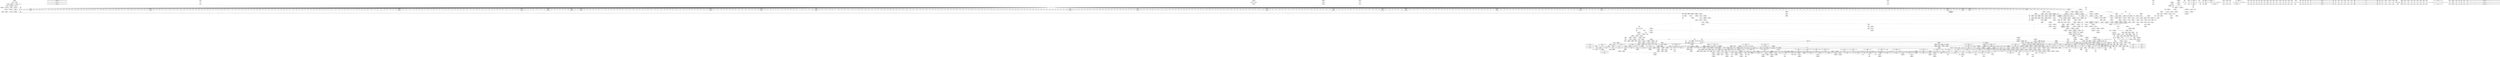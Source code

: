 digraph {
	CE0x44a6770 [shape=record,shape=Mrecord,label="{CE0x44a6770|aa_cred_profile:_expval|security/apparmor/include/context.h,100}"]
	CE0x43a3ca0 [shape=record,shape=Mrecord,label="{CE0x43a3ca0|mediated_filesystem:_tmp}"]
	CE0x4481ae0 [shape=record,shape=Mrecord,label="{CE0x4481ae0|_call_void_lockdep_rcu_suspicious(i8*_getelementptr_inbounds_(_36_x_i8_,_36_x_i8_*_.str12,_i32_0,_i32_0),_i32_138,_i8*_getelementptr_inbounds_(_45_x_i8_,_45_x_i8_*_.str14,_i32_0,_i32_0))_#7,_!dbg_!15483|security/apparmor/include/context.h,138|*SummSource*}"]
	CE0x4450130 [shape=record,shape=Mrecord,label="{CE0x4450130|__aa_current_profile:_call|security/apparmor/include/context.h,138|*SummSource*}"]
	CE0x44a7f40 [shape=record,shape=Mrecord,label="{CE0x44a7f40|i64*_getelementptr_inbounds_(_16_x_i64_,_16_x_i64_*___llvm_gcov_ctr46,_i64_0,_i64_8)|*Constant*}"]
	CE0x43b2a60 [shape=record,shape=Mrecord,label="{CE0x43b2a60|__aa_current_profile:_tmp8|security/apparmor/include/context.h,138}"]
	CE0x4458820 [shape=record,shape=Mrecord,label="{CE0x4458820|mediated_filesystem:_tobool|security/apparmor/include/apparmor.h,117}"]
	CE0x4448850 [shape=record,shape=Mrecord,label="{CE0x4448850|common_perm:_if.then|*SummSink*}"]
	CE0x44dc650 [shape=record,shape=Mrecord,label="{CE0x44dc650|72:_i32,_:_CRE_672,680_}"]
	CE0x43ad150 [shape=record,shape=Mrecord,label="{CE0x43ad150|common_perm_create:_tmp20|security/apparmor/lsm.c,251|*SummSink*}"]
	CE0x4482090 [shape=record,shape=Mrecord,label="{CE0x4482090|__aa_current_profile:_tmp18|security/apparmor/include/context.h,138}"]
	CE0x4498f60 [shape=record,shape=Mrecord,label="{CE0x4498f60|aa_cred_profile:_tmp29|security/apparmor/include/context.h,100|*SummSource*}"]
	CE0x44d9540 [shape=record,shape=Mrecord,label="{CE0x44d9540|72:_i32,_:_CRE_584,585_}"]
	CE0x4381100 [shape=record,shape=Mrecord,label="{CE0x4381100|GLOBAL:_lockdep_rcu_suspicious|*Constant*|*SummSink*}"]
	CE0x43adb20 [shape=record,shape=Mrecord,label="{CE0x43adb20|common_perm_create:_mode4|security/apparmor/lsm.c,251}"]
	CE0x447a730 [shape=record,shape=Mrecord,label="{CE0x447a730|__aa_current_profile:_tobool1|security/apparmor/include/context.h,138|*SummSink*}"]
	CE0x44a1500 [shape=record,shape=Mrecord,label="{CE0x44a1500|aa_cred_profile:_profile11|security/apparmor/include/context.h,101}"]
	CE0x44cdc60 [shape=record,shape=Mrecord,label="{CE0x44cdc60|72:_i32,_:_CRE_189,190_}"]
	CE0x448ea40 [shape=record,shape=Mrecord,label="{CE0x448ea40|VOIDTB_TE:_CE_157,158_}"]
	CE0x44cd0b0 [shape=record,shape=Mrecord,label="{CE0x44cd0b0|72:_i32,_:_CRE_178,179_}"]
	CE0x4378b00 [shape=record,shape=Mrecord,label="{CE0x4378b00|apparmor_path_mknod:_tmp2|*SummSource*}"]
	CE0x43aa3e0 [shape=record,shape=Mrecord,label="{CE0x43aa3e0|GLOBAL:_common_perm_dir_dentry|*Constant*}"]
	CE0x439ee60 [shape=record,shape=Mrecord,label="{CE0x439ee60|COLLAPSED:_GCMRE___llvm_gcov_ctr112_internal_global_2_x_i64_zeroinitializer:_elem_0:default:}"]
	CE0x4491a00 [shape=record,shape=Mrecord,label="{CE0x4491a00|VOIDTB_TE:_CE_207,208_}"]
	CE0x449de60 [shape=record,shape=Mrecord,label="{CE0x449de60|i64*_getelementptr_inbounds_(_16_x_i64_,_16_x_i64_*___llvm_gcov_ctr46,_i64_0,_i64_13)|*Constant*}"]
	CE0x44df920 [shape=record,shape=Mrecord,label="{CE0x44df920|72:_i32,_:_CRE_889,890_}"]
	CE0x446f080 [shape=record,shape=Mrecord,label="{CE0x446f080|__aa_current_profile:_do.end}"]
	CE0x449b6f0 [shape=record,shape=Mrecord,label="{CE0x449b6f0|i64_6|*Constant*|*SummSource*}"]
	CE0x43c49f0 [shape=record,shape=Mrecord,label="{CE0x43c49f0|104:_%struct.inode*,_:_CRE_178,179_}"]
	CE0x44e3c40 [shape=record,shape=Mrecord,label="{CE0x44e3c40|72:_i32,_:_CRE_1000,1008_}"]
	CE0x44d79a0 [shape=record,shape=Mrecord,label="{CE0x44d79a0|72:_i32,_:_CRE_558,559_}"]
	CE0x43e66c0 [shape=record,shape=Mrecord,label="{CE0x43e66c0|_call_void_mcount()_#2|*SummSource*}"]
	CE0x44cce90 [shape=record,shape=Mrecord,label="{CE0x44cce90|72:_i32,_:_CRE_176,177_}"]
	CE0x4453b90 [shape=record,shape=Mrecord,label="{CE0x4453b90|aa_path_perm:_profile|Function::aa_path_perm&Arg::profile::|*SummSource*}"]
	CE0x43f7280 [shape=record,shape=Mrecord,label="{CE0x43f7280|i64*_getelementptr_inbounds_(_17_x_i64_,_17_x_i64_*___llvm_gcov_ctr60,_i64_0,_i64_16)|*Constant*|*SummSource*}"]
	CE0x43e6780 [shape=record,shape=Mrecord,label="{CE0x43e6780|_call_void_mcount()_#2|*SummSink*}"]
	CE0x43f57d0 [shape=record,shape=Mrecord,label="{CE0x43f57d0|common_perm_dir_dentry:_dentry|Function::common_perm_dir_dentry&Arg::dentry::}"]
	CE0x4484a90 [shape=record,shape=Mrecord,label="{CE0x4484a90|aa_cred_profile:_tmp}"]
	CE0x43df7c0 [shape=record,shape=Mrecord,label="{CE0x43df7c0|__aa_current_profile:_bb|*SummSink*}"]
	CE0x4435960 [shape=record,shape=Mrecord,label="{CE0x4435960|72:_i32,_:_CRE_88,96_}"]
	CE0x4488190 [shape=record,shape=Mrecord,label="{CE0x4488190|aa_cred_profile:_cred|Function::aa_cred_profile&Arg::cred::}"]
	CE0x44cbd90 [shape=record,shape=Mrecord,label="{CE0x44cbd90|72:_i32,_:_CRE_160,161_}"]
	CE0x43c28b0 [shape=record,shape=Mrecord,label="{CE0x43c28b0|104:_%struct.inode*,_:_CRE_150,151_}"]
	CE0x43a7620 [shape=record,shape=Mrecord,label="{CE0x43a7620|common_perm:_tmp6|security/apparmor/lsm.c,169|*SummSource*}"]
	CE0x44cc940 [shape=record,shape=Mrecord,label="{CE0x44cc940|72:_i32,_:_CRE_171,172_}"]
	CE0x44d4480 [shape=record,shape=Mrecord,label="{CE0x44d4480|72:_i32,_:_CRE_328,336_}"]
	CE0x44a2cc0 [shape=record,shape=Mrecord,label="{CE0x44a2cc0|VOIDTB_TE:_CE_215,216_}"]
	CE0x4470c90 [shape=record,shape=Mrecord,label="{CE0x4470c90|aa_cred_profile:_lnot3|security/apparmor/include/context.h,100|*SummSink*}"]
	CE0x43eeb20 [shape=record,shape=Mrecord,label="{CE0x43eeb20|aa_path_perm:_request|Function::aa_path_perm&Arg::request::|*SummSource*}"]
	CE0x44e2d30 [shape=record,shape=Mrecord,label="{CE0x44e2d30|72:_i32,_:_CRE_952,960_}"]
	CE0x44e02b0 [shape=record,shape=Mrecord,label="{CE0x44e02b0|72:_i32,_:_CRE_898,899_}"]
	"CONST[source:0(mediator),value:2(dynamic)][purpose:{object}]"
	CE0x44db960 [shape=record,shape=Mrecord,label="{CE0x44db960|72:_i32,_:_CRE_618,619_}"]
	CE0x4454090 [shape=record,shape=Mrecord,label="{CE0x4454090|aa_path_perm:_path|Function::aa_path_perm&Arg::path::|*SummSource*}"]
	CE0x44d6d10 [shape=record,shape=Mrecord,label="{CE0x44d6d10|72:_i32,_:_CRE_512,520_}"]
	CE0x438d150 [shape=record,shape=Mrecord,label="{CE0x438d150|common_perm_create:_tmp11|security/apparmor/lsm.c,251|*SummSink*}"]
	CE0x43a7040 [shape=record,shape=Mrecord,label="{CE0x43a7040|common_perm:_tmp5|security/apparmor/lsm.c,169}"]
	CE0x44de710 [shape=record,shape=Mrecord,label="{CE0x44de710|72:_i32,_:_CRE_872,873_}"]
	CE0x43c5a90 [shape=record,shape=Mrecord,label="{CE0x43c5a90|104:_%struct.inode*,_:_CRE_192,193_}"]
	CE0x445dc80 [shape=record,shape=Mrecord,label="{CE0x445dc80|common_perm_dir_dentry:_call|security/apparmor/lsm.c,191|*SummSource*}"]
	CE0x44cfb30 [shape=record,shape=Mrecord,label="{CE0x44cfb30|72:_i32,_:_CRE_245,246_}"]
	CE0x446f870 [shape=record,shape=Mrecord,label="{CE0x446f870|__aa_current_profile:_tmp8|security/apparmor/include/context.h,138|*SummSource*}"]
	CE0x448e5e0 [shape=record,shape=Mrecord,label="{CE0x448e5e0|aa_cred_profile:_tobool|security/apparmor/include/context.h,100|*SummSink*}"]
	CE0x4390810 [shape=record,shape=Mrecord,label="{CE0x4390810|common_perm_create:_tmp35|security/apparmor/lsm.c,256|*SummSource*}"]
	CE0x43afb70 [shape=record,shape=Mrecord,label="{CE0x43afb70|get_current:_entry}"]
	CE0x44d5f10 [shape=record,shape=Mrecord,label="{CE0x44d5f10|72:_i32,_:_CRE_480,481_}"]
	CE0x439bb60 [shape=record,shape=Mrecord,label="{CE0x439bb60|aa_cred_profile:_do.end8|*SummSource*}"]
	CE0x43c2780 [shape=record,shape=Mrecord,label="{CE0x43c2780|104:_%struct.inode*,_:_CRE_149,150_}"]
	CE0x43f55a0 [shape=record,shape=Mrecord,label="{CE0x43f55a0|common_perm_dir_dentry:_dir|Function::common_perm_dir_dentry&Arg::dir::|*SummSink*}"]
	CE0x43f6460 [shape=record,shape=Mrecord,label="{CE0x43f6460|common_perm_dir_dentry:_cond|Function::common_perm_dir_dentry&Arg::cond::|*SummSource*}"]
	CE0x449ff70 [shape=record,shape=Mrecord,label="{CE0x449ff70|aa_cred_profile:_tmp31|security/apparmor/include/context.h,100|*SummSource*}"]
	CE0x447cc90 [shape=record,shape=Mrecord,label="{CE0x447cc90|aa_cred_profile:_tobool1|security/apparmor/include/context.h,100}"]
	CE0x43806f0 [shape=record,shape=Mrecord,label="{CE0x43806f0|i8*_getelementptr_inbounds_(_24_x_i8_,_24_x_i8_*_.str8,_i32_0,_i32_0)|*Constant*|*SummSource*}"]
	CE0x4456870 [shape=record,shape=Mrecord,label="{CE0x4456870|common_perm:_tmp8|security/apparmor/lsm.c,170|*SummSink*}"]
	CE0x44db0e0 [shape=record,shape=Mrecord,label="{CE0x44db0e0|72:_i32,_:_CRE_610,611_}"]
	CE0x44caff0 [shape=record,shape=Mrecord,label="{CE0x44caff0|72:_i32,_:_CRE_147,148_}"]
	CE0x43b44b0 [shape=record,shape=Mrecord,label="{CE0x43b44b0|common_perm_create:_tmp8|security/apparmor/lsm.c,251}"]
	CE0x43a72f0 [shape=record,shape=Mrecord,label="{CE0x43a72f0|common_perm:_tmp5|security/apparmor/lsm.c,169|*SummSink*}"]
	CE0x4484550 [shape=record,shape=Mrecord,label="{CE0x4484550|i64*_getelementptr_inbounds_(_16_x_i64_,_16_x_i64_*___llvm_gcov_ctr46,_i64_0,_i64_8)|*Constant*|*SummSink*}"]
	CE0x4490be0 [shape=record,shape=Mrecord,label="{CE0x4490be0|VOIDTB_TE:_CE_190,191_}"]
	CE0x44ce5f0 [shape=record,shape=Mrecord,label="{CE0x44ce5f0|72:_i32,_:_CRE_198,199_}"]
	CE0x445f9e0 [shape=record,shape=Mrecord,label="{CE0x445f9e0|i64_-2147483648|*Constant*|*SummSource*}"]
	CE0x44cbea0 [shape=record,shape=Mrecord,label="{CE0x44cbea0|72:_i32,_:_CRE_161,162_}"]
	CE0x43c67a0 [shape=record,shape=Mrecord,label="{CE0x43c67a0|104:_%struct.inode*,_:_CRE_203,204_}"]
	CE0x44cef80 [shape=record,shape=Mrecord,label="{CE0x44cef80|72:_i32,_:_CRE_207,208_}"]
	CE0x43a6880 [shape=record,shape=Mrecord,label="{CE0x43a6880|GLOBAL:___llvm_gcov_ctr57|Global_var:__llvm_gcov_ctr57|*SummSource*}"]
	CE0x4482e20 [shape=record,shape=Mrecord,label="{CE0x4482e20|get_current:_bb}"]
	CE0x4477940 [shape=record,shape=Mrecord,label="{CE0x4477940|aa_cred_profile:_lnot2|security/apparmor/include/context.h,100|*SummSink*}"]
	CE0x4499610 [shape=record,shape=Mrecord,label="{CE0x4499610|i64*_getelementptr_inbounds_(_16_x_i64_,_16_x_i64_*___llvm_gcov_ctr46,_i64_0,_i64_14)|*Constant*|*SummSource*}"]
	CE0x43c0930 [shape=record,shape=Mrecord,label="{CE0x43c0930|104:_%struct.inode*,_:_CRE_48,52_|*MultipleSource*|*LoadInst*|security/apparmor/lsm.c,253|security/apparmor/lsm.c,253}"]
	CE0x44d48f0 [shape=record,shape=Mrecord,label="{CE0x44d48f0|72:_i32,_:_CRE_360,376_}"]
	CE0x4377f00 [shape=record,shape=Mrecord,label="{CE0x4377f00|apparmor_path_mknod:_dir|Function::apparmor_path_mknod&Arg::dir::|*SummSource*}"]
	CE0x4455150 [shape=record,shape=Mrecord,label="{CE0x4455150|common_perm:_tmp9|security/apparmor/lsm.c,172}"]
	CE0x44d56c0 [shape=record,shape=Mrecord,label="{CE0x44d56c0|72:_i32,_:_CRE_472,473_}"]
	CE0x447f670 [shape=record,shape=Mrecord,label="{CE0x447f670|i32_138|*Constant*|*SummSink*}"]
	CE0x44cea30 [shape=record,shape=Mrecord,label="{CE0x44cea30|72:_i32,_:_CRE_202,203_}"]
	CE0x43b35d0 [shape=record,shape=Mrecord,label="{CE0x43b35d0|GLOBAL:___llvm_gcov_ctr60|Global_var:__llvm_gcov_ctr60|*SummSink*}"]
	CE0x44cb950 [shape=record,shape=Mrecord,label="{CE0x44cb950|72:_i32,_:_CRE_156,157_}"]
	CE0x43abf30 [shape=record,shape=Mrecord,label="{CE0x43abf30|common_perm_create:_tmp19|security/apparmor/lsm.c,251}"]
	CE0x4459fa0 [shape=record,shape=Mrecord,label="{CE0x4459fa0|aa_cred_profile:_lnot2|security/apparmor/include/context.h,100}"]
	CE0x4377cb0 [shape=record,shape=Mrecord,label="{CE0x4377cb0|common_perm_create:_dentry|Function::common_perm_create&Arg::dentry::}"]
	CE0x43c0520 [shape=record,shape=Mrecord,label="{CE0x43c0520|104:_%struct.inode*,_:_CRE_24,40_|*MultipleSource*|*LoadInst*|security/apparmor/lsm.c,253|security/apparmor/lsm.c,253}"]
	CE0x44d6240 [shape=record,shape=Mrecord,label="{CE0x44d6240|72:_i32,_:_CRE_483,484_}"]
	CE0x444ff30 [shape=record,shape=Mrecord,label="{CE0x444ff30|GLOBAL:___aa_current_profile|*Constant*|*SummSink*}"]
	CE0x4459200 [shape=record,shape=Mrecord,label="{CE0x4459200|mediated_filesystem:_lnot|security/apparmor/include/apparmor.h,117|*SummSink*}"]
	CE0x43dc6e0 [shape=record,shape=Mrecord,label="{CE0x43dc6e0|i64*_getelementptr_inbounds_(_2_x_i64_,_2_x_i64_*___llvm_gcov_ctr112,_i64_0,_i64_1)|*Constant*}"]
	CE0x43e8010 [shape=record,shape=Mrecord,label="{CE0x43e8010|104:_%struct.inode*,_:_CRE_256,264_|*MultipleSource*|*LoadInst*|security/apparmor/lsm.c,253|security/apparmor/lsm.c,253}"]
	CE0x44e03c0 [shape=record,shape=Mrecord,label="{CE0x44e03c0|72:_i32,_:_CRE_899,900_}"]
	CE0x447d6a0 [shape=record,shape=Mrecord,label="{CE0x447d6a0|__aa_current_profile:_tmp14|security/apparmor/include/context.h,138|*SummSink*}"]
	CE0x44dccb0 [shape=record,shape=Mrecord,label="{CE0x44dccb0|72:_i32,_:_CRE_712,728_}"]
	CE0x43c6410 [shape=record,shape=Mrecord,label="{CE0x43c6410|104:_%struct.inode*,_:_CRE_200,201_}"]
	CE0x44d58e0 [shape=record,shape=Mrecord,label="{CE0x44d58e0|72:_i32,_:_CRE_474,475_}"]
	CE0x43f5960 [shape=record,shape=Mrecord,label="{CE0x43f5960|common_perm_dir_dentry:_dentry|Function::common_perm_dir_dentry&Arg::dentry::|*SummSource*}"]
	CE0x43c35c0 [shape=record,shape=Mrecord,label="{CE0x43c35c0|104:_%struct.inode*,_:_CRE_161,162_}"]
	CE0x43c2430 [shape=record,shape=Mrecord,label="{CE0x43c2430|104:_%struct.inode*,_:_CRE_146,147_}"]
	CE0x447ff00 [shape=record,shape=Mrecord,label="{CE0x447ff00|i64*_getelementptr_inbounds_(_11_x_i64_,_11_x_i64_*___llvm_gcov_ctr58,_i64_0,_i64_9)|*Constant*}"]
	CE0x43e72b0 [shape=record,shape=Mrecord,label="{CE0x43e72b0|104:_%struct.inode*,_:_CRE_218,219_}"]
	CE0x43c3bb0 [shape=record,shape=Mrecord,label="{CE0x43c3bb0|104:_%struct.inode*,_:_CRE_166,167_}"]
	CE0x44d1c20 [shape=record,shape=Mrecord,label="{CE0x44d1c20|72:_i32,_:_CRE_276,277_}"]
	CE0x44d6c00 [shape=record,shape=Mrecord,label="{CE0x44d6c00|72:_i32,_:_CRE_508,512_}"]
	CE0x44e1e50 [shape=record,shape=Mrecord,label="{CE0x44e1e50|72:_i32,_:_CRE_924,925_}"]
	CE0x44a9d30 [shape=record,shape=Mrecord,label="{CE0x44a9d30|i32_22|*Constant*}"]
	CE0x445ad50 [shape=record,shape=Mrecord,label="{CE0x445ad50|common_perm_dir_dentry:_tmp3|*SummSink*}"]
	CE0x4494d20 [shape=record,shape=Mrecord,label="{CE0x4494d20|VOIDTB_TE:_CE_56,64_}"]
	CE0x44e38e0 [shape=record,shape=Mrecord,label="{CE0x44e38e0|72:_i32,_:_CRE_984,988_}"]
	CE0x445dfd0 [shape=record,shape=Mrecord,label="{CE0x445dfd0|common_perm_dir_dentry:_tmp2}"]
	CE0x43820d0 [shape=record,shape=Mrecord,label="{CE0x43820d0|44:_i32,_48:_i16,_128:_i8*,_:_SCMRE_4,6_|*MultipleSource*|security/apparmor/lsm.c, 251|security/apparmor/lsm.c,251}"]
	CE0x43c4fe0 [shape=record,shape=Mrecord,label="{CE0x43c4fe0|104:_%struct.inode*,_:_CRE_183,184_}"]
	CE0x43792b0 [shape=record,shape=Mrecord,label="{CE0x43792b0|common_perm_create:_dir|Function::common_perm_create&Arg::dir::|*SummSink*}"]
	CE0x44deb50 [shape=record,shape=Mrecord,label="{CE0x44deb50|72:_i32,_:_CRE_876,877_}"]
	CE0x4472e40 [shape=record,shape=Mrecord,label="{CE0x4472e40|aa_cred_profile:_profile|security/apparmor/include/context.h,100|*SummSource*}"]
	CE0x4372a10 [shape=record,shape=Mrecord,label="{CE0x4372a10|apparmor_path_mknod:_tmp|*SummSource*}"]
	CE0x43b28f0 [shape=record,shape=Mrecord,label="{CE0x43b28f0|__aa_current_profile:_tmp5|security/apparmor/include/context.h,138|*SummSink*}"]
	CE0x44cb2f0 [shape=record,shape=Mrecord,label="{CE0x44cb2f0|72:_i32,_:_CRE_150,151_}"]
	CE0x43c2290 [shape=record,shape=Mrecord,label="{CE0x43c2290|104:_%struct.inode*,_:_CRE_145,146_}"]
	CE0x43a6b70 [shape=record,shape=Mrecord,label="{CE0x43a6b70|common_perm:_tmp4|security/apparmor/lsm.c,169|*SummSource*}"]
	CE0x44cbfb0 [shape=record,shape=Mrecord,label="{CE0x44cbfb0|72:_i32,_:_CRE_162,163_}"]
	CE0x43aba50 [shape=record,shape=Mrecord,label="{CE0x43aba50|common_perm_create:_cred|security/apparmor/lsm.c,251|*SummSource*}"]
	CE0x447eaa0 [shape=record,shape=Mrecord,label="{CE0x447eaa0|i8*_getelementptr_inbounds_(_36_x_i8_,_36_x_i8_*_.str12,_i32_0,_i32_0)|*Constant*}"]
	CE0x44a34e0 [shape=record,shape=Mrecord,label="{CE0x44a34e0|aa_cred_profile:_tmp32|security/apparmor/include/context.h,101|*SummSink*}"]
	CE0x43c4660 [shape=record,shape=Mrecord,label="{CE0x43c4660|104:_%struct.inode*,_:_CRE_175,176_}"]
	CE0x43b2bf0 [shape=record,shape=Mrecord,label="{CE0x43b2bf0|i32_0|*Constant*|*SummSink*}"]
	CE0x439d6a0 [shape=record,shape=Mrecord,label="{CE0x439d6a0|i64_5|*Constant*|*SummSource*}"]
	CE0x4470920 [shape=record,shape=Mrecord,label="{CE0x4470920|__aa_current_profile:_tmp6|security/apparmor/include/context.h,138}"]
	CE0x444e360 [shape=record,shape=Mrecord,label="{CE0x444e360|COLLAPSED:_GCMRE___llvm_gcov_ctr57_internal_global_5_x_i64_zeroinitializer:_elem_0:default:}"]
	CE0x44a1d30 [shape=record,shape=Mrecord,label="{CE0x44a1d30|aa_cred_profile:_tmp34|security/apparmor/include/context.h,101|*SummSource*}"]
	CE0x44d35a0 [shape=record,shape=Mrecord,label="{CE0x44d35a0|72:_i32,_:_CRE_300,301_}"]
	CE0x43ace10 [shape=record,shape=Mrecord,label="{CE0x43ace10|i64_4|*Constant*}"]
	CE0x44d3af0 [shape=record,shape=Mrecord,label="{CE0x44d3af0|72:_i32,_:_CRE_305,306_}"]
	CE0x43c2b10 [shape=record,shape=Mrecord,label="{CE0x43c2b10|104:_%struct.inode*,_:_CRE_152,153_}"]
	CE0x436df40 [shape=record,shape=Mrecord,label="{CE0x436df40|apparmor_path_mknod:_entry|*SummSink*}"]
	CE0x438e6c0 [shape=record,shape=Mrecord,label="{CE0x438e6c0|common_perm_create:_return|*SummSource*}"]
	CE0x4454710 [shape=record,shape=Mrecord,label="{CE0x4454710|common_perm:_error.0}"]
	CE0x43df830 [shape=record,shape=Mrecord,label="{CE0x43df830|i64*_getelementptr_inbounds_(_11_x_i64_,_11_x_i64_*___llvm_gcov_ctr58,_i64_0,_i64_0)|*Constant*|*SummSink*}"]
	CE0x44d3f30 [shape=record,shape=Mrecord,label="{CE0x44d3f30|72:_i32,_:_CRE_309,310_}"]
	CE0x44dcba0 [shape=record,shape=Mrecord,label="{CE0x44dcba0|72:_i32,_:_CRE_704,712_}"]
	CE0x43763d0 [shape=record,shape=Mrecord,label="{CE0x43763d0|_ret_%struct.task_struct*_%tmp4,_!dbg_!15471|./arch/x86/include/asm/current.h,14}"]
	CE0x43c2c40 [shape=record,shape=Mrecord,label="{CE0x43c2c40|104:_%struct.inode*,_:_CRE_153,154_}"]
	CE0x43ef060 [shape=record,shape=Mrecord,label="{CE0x43ef060|aa_path_perm:_cond|Function::aa_path_perm&Arg::cond::|*SummSource*}"]
	CE0x4399860 [shape=record,shape=Mrecord,label="{CE0x4399860|i64_3|*Constant*}"]
	CE0x44dd530 [shape=record,shape=Mrecord,label="{CE0x44dd530|72:_i32,_:_CRE_792,800_}"]
	CE0x447a0d0 [shape=record,shape=Mrecord,label="{CE0x447a0d0|__aa_current_profile:_tmp7|security/apparmor/include/context.h,138|*SummSink*}"]
	CE0x4382810 [shape=record,shape=Mrecord,label="{CE0x4382810|common_perm_create:_tmp23|security/apparmor/lsm.c,253|*SummSource*}"]
	CE0x44756f0 [shape=record,shape=Mrecord,label="{CE0x44756f0|aa_cred_profile:_if.then|*SummSink*}"]
	CE0x44db300 [shape=record,shape=Mrecord,label="{CE0x44db300|72:_i32,_:_CRE_612,613_}"]
	CE0x44e16e0 [shape=record,shape=Mrecord,label="{CE0x44e16e0|72:_i32,_:_CRE_917,918_}"]
	CE0x4493140 [shape=record,shape=Mrecord,label="{CE0x4493140|aa_cred_profile:_tmp13}"]
	CE0x4434370 [shape=record,shape=Mrecord,label="{CE0x4434370|VOIDTB_TE:_CE_313,314_}"]
	CE0x436dbe0 [shape=record,shape=Mrecord,label="{CE0x436dbe0|apparmor_path_mknod:_tmp3|*SummSource*}"]
	CE0x43bee80 [shape=record,shape=Mrecord,label="{CE0x43bee80|common_perm_create:_tmp27|*LoadInst*|security/apparmor/lsm.c,253|*SummSource*}"]
	CE0x43c1c20 [shape=record,shape=Mrecord,label="{CE0x43c1c20|104:_%struct.inode*,_:_CRE_96,104_|*MultipleSource*|*LoadInst*|security/apparmor/lsm.c,253|security/apparmor/lsm.c,253}"]
	"CONST[source:1(input),value:2(dynamic)][purpose:{object}]"
	CE0x448c890 [shape=record,shape=Mrecord,label="{CE0x448c890|i64_3|*Constant*}"]
	CE0x4479f10 [shape=record,shape=Mrecord,label="{CE0x4479f10|__aa_current_profile:_tmp7|security/apparmor/include/context.h,138|*SummSource*}"]
	CE0x43dc9a0 [shape=record,shape=Mrecord,label="{CE0x43dc9a0|mediated_filesystem:_tmp2|*SummSink*}"]
	CE0x44ddfd0 [shape=record,shape=Mrecord,label="{CE0x44ddfd0|72:_i32,_:_CRE_865,866_}"]
	CE0x447fe90 [shape=record,shape=Mrecord,label="{CE0x447fe90|i8*_getelementptr_inbounds_(_45_x_i8_,_45_x_i8_*_.str14,_i32_0,_i32_0)|*Constant*}"]
	CE0x4491330 [shape=record,shape=Mrecord,label="{CE0x4491330|aa_cred_profile:_security|security/apparmor/include/context.h,99|*SummSource*}"]
	CE0x43f4790 [shape=record,shape=Mrecord,label="{CE0x43f4790|GLOBAL:_common_perm_dir_dentry|*Constant*|*SummSink*}"]
	CE0x44ddb90 [shape=record,shape=Mrecord,label="{CE0x44ddb90|72:_i32,_:_CRE_840,848_}"]
	CE0x4433e20 [shape=record,shape=Mrecord,label="{CE0x4433e20|VOIDTB_TE:_CE_308,309_}"]
	CE0x448eff0 [shape=record,shape=Mrecord,label="{CE0x448eff0|VOIDTB_TE:_CE_198,199_}"]
	CE0x442b8e0 [shape=record,shape=Mrecord,label="{CE0x442b8e0|mediated_filesystem:_s_flags|security/apparmor/include/apparmor.h,117}"]
	CE0x448f210 [shape=record,shape=Mrecord,label="{CE0x448f210|VOIDTB_TE:_CE_200,201_}"]
	CE0x44dfe70 [shape=record,shape=Mrecord,label="{CE0x44dfe70|72:_i32,_:_CRE_894,895_}"]
	CE0x4487490 [shape=record,shape=Mrecord,label="{CE0x4487490|__aa_current_profile:_call4|security/apparmor/include/context.h,138|*SummSource*}"]
	CE0x43b1e90 [shape=record,shape=Mrecord,label="{CE0x43b1e90|common_perm_create:_tmp1|*SummSource*}"]
	CE0x445be60 [shape=record,shape=Mrecord,label="{CE0x445be60|common_perm_dir_dentry:_mnt|security/apparmor/lsm.c,189|*SummSource*}"]
	CE0x44856c0 [shape=record,shape=Mrecord,label="{CE0x44856c0|__aa_current_profile:_tmp20|security/apparmor/include/context.h,138|*SummSink*}"]
	CE0x43c19c0 [shape=record,shape=Mrecord,label="{CE0x43c19c0|104:_%struct.inode*,_:_CRE_94,95_}"]
	CE0x4496380 [shape=record,shape=Mrecord,label="{CE0x4496380|i64*_getelementptr_inbounds_(_16_x_i64_,_16_x_i64_*___llvm_gcov_ctr46,_i64_0,_i64_1)|*Constant*|*SummSource*}"]
	CE0x446da20 [shape=record,shape=Mrecord,label="{CE0x446da20|aa_cred_profile:_tmp9|security/apparmor/include/context.h,100|*SummSource*}"]
	CE0x4499120 [shape=record,shape=Mrecord,label="{CE0x4499120|aa_cred_profile:_tmp29|security/apparmor/include/context.h,100|*SummSink*}"]
	CE0x44d8cc0 [shape=record,shape=Mrecord,label="{CE0x44d8cc0|72:_i32,_:_CRE_576,577_}"]
	CE0x4492220 [shape=record,shape=Mrecord,label="{CE0x4492220|i1_true|*Constant*}"]
	CE0x44d6e20 [shape=record,shape=Mrecord,label="{CE0x44d6e20|72:_i32,_:_CRE_520,528_}"]
	CE0x449caa0 [shape=record,shape=Mrecord,label="{CE0x449caa0|i64*_getelementptr_inbounds_(_16_x_i64_,_16_x_i64_*___llvm_gcov_ctr46,_i64_0,_i64_12)|*Constant*}"]
	CE0x448e490 [shape=record,shape=Mrecord,label="{CE0x448e490|aa_cred_profile:_tobool|security/apparmor/include/context.h,100}"]
	CE0x44dcfe0 [shape=record,shape=Mrecord,label="{CE0x44dcfe0|72:_i32,_:_CRE_744,752_}"]
	CE0x445a310 [shape=record,shape=Mrecord,label="{CE0x445a310|common_perm_dir_dentry:_path|security/apparmor/lsm.c, 189|*SummSink*}"]
	CE0x44d1e40 [shape=record,shape=Mrecord,label="{CE0x44d1e40|72:_i32,_:_CRE_278,279_}"]
	CE0x43be030 [shape=record,shape=Mrecord,label="{CE0x43be030|common_perm_create:_tmp26|security/apparmor/lsm.c,253|*SummSource*}"]
	CE0x43b3d30 [shape=record,shape=Mrecord,label="{CE0x43b3d30|GLOBAL:_common_perm_create.__warned|Global_var:common_perm_create.__warned|*SummSink*}"]
	CE0x43bd6f0 [shape=record,shape=Mrecord,label="{CE0x43bd6f0|common_perm_create:_tmp24|security/apparmor/lsm.c,253|*SummSink*}"]
	CE0x439f0c0 [shape=record,shape=Mrecord,label="{CE0x439f0c0|common_perm_create:_bb|*SummSink*}"]
	CE0x4478d90 [shape=record,shape=Mrecord,label="{CE0x4478d90|aa_cred_profile:_do.end}"]
	CE0x43f5230 [shape=record,shape=Mrecord,label="{CE0x43f5230|common_perm_dir_dentry:_dir|Function::common_perm_dir_dentry&Arg::dir::}"]
	CE0x439e0d0 [shape=record,shape=Mrecord,label="{CE0x439e0d0|mediated_filesystem:_inode|Function::mediated_filesystem&Arg::inode::|*SummSource*}"]
	CE0x449af40 [shape=record,shape=Mrecord,label="{CE0x449af40|aa_cred_profile:_do.cond|*SummSink*}"]
	CE0x43b2cf0 [shape=record,shape=Mrecord,label="{CE0x43b2cf0|common_perm_create:_uid|security/apparmor/lsm.c,251|*SummSource*}"]
	CE0x44d4c20 [shape=record,shape=Mrecord,label="{CE0x44d4c20|72:_i32,_:_CRE_392,400_}"]
	CE0x43dfba0 [shape=record,shape=Mrecord,label="{CE0x43dfba0|__aa_current_profile:_tmp2}"]
	CE0x4496310 [shape=record,shape=Mrecord,label="{CE0x4496310|i64*_getelementptr_inbounds_(_16_x_i64_,_16_x_i64_*___llvm_gcov_ctr46,_i64_0,_i64_1)|*Constant*}"]
	CE0x43bf650 [shape=record,shape=Mrecord,label="{CE0x43bf650|i32_5|*Constant*|*SummSource*}"]
	CE0x445afd0 [shape=record,shape=Mrecord,label="{CE0x445afd0|_call_void_mcount()_#2}"]
	CE0x436efa0 [shape=record,shape=Mrecord,label="{CE0x436efa0|i64*_getelementptr_inbounds_(_2_x_i64_,_2_x_i64_*___llvm_gcov_ctr62,_i64_0,_i64_0)|*Constant*|*SummSink*}"]
	CE0x43b3ea0 [shape=record,shape=Mrecord,label="{CE0x43b3ea0|common_perm_create:_tobool1|security/apparmor/lsm.c,251}"]
	CE0x4488360 [shape=record,shape=Mrecord,label="{CE0x4488360|aa_cred_profile:_cred|Function::aa_cred_profile&Arg::cred::|*SummSink*}"]
	CE0x43f8310 [shape=record,shape=Mrecord,label="{CE0x43f8310|i64*_getelementptr_inbounds_(_2_x_i64_,_2_x_i64_*___llvm_gcov_ctr112,_i64_0,_i64_0)|*Constant*}"]
	CE0x44dc320 [shape=record,shape=Mrecord,label="{CE0x44dc320|72:_i32,_:_CRE_648,656_}"]
	CE0x4397780 [shape=record,shape=Mrecord,label="{CE0x4397780|i64_10|*Constant*}"]
	CE0x444f6d0 [shape=record,shape=Mrecord,label="{CE0x444f6d0|common_perm:_bb|*SummSource*}"]
	CE0x439dfc0 [shape=record,shape=Mrecord,label="{CE0x439dfc0|mediated_filesystem:_inode|Function::mediated_filesystem&Arg::inode::}"]
	CE0x44ce4e0 [shape=record,shape=Mrecord,label="{CE0x44ce4e0|72:_i32,_:_CRE_197,198_}"]
	CE0x439f190 [shape=record,shape=Mrecord,label="{CE0x439f190|i64*_getelementptr_inbounds_(_17_x_i64_,_17_x_i64_*___llvm_gcov_ctr60,_i64_0,_i64_0)|*Constant*}"]
	CE0x43a7750 [shape=record,shape=Mrecord,label="{CE0x43a7750|common_perm:_tmp6|security/apparmor/lsm.c,169|*SummSink*}"]
	CE0x447e3b0 [shape=record,shape=Mrecord,label="{CE0x447e3b0|i64*_getelementptr_inbounds_(_11_x_i64_,_11_x_i64_*___llvm_gcov_ctr58,_i64_0,_i64_8)|*Constant*}"]
	CE0x44d28e0 [shape=record,shape=Mrecord,label="{CE0x44d28e0|72:_i32,_:_CRE_288,289_}"]
	CE0x44a1680 [shape=record,shape=Mrecord,label="{CE0x44a1680|aa_cred_profile:_profile11|security/apparmor/include/context.h,101|*SummSource*}"]
	CE0x437e9f0 [shape=record,shape=Mrecord,label="{CE0x437e9f0|common_perm_create:_mode|Function::common_perm_create&Arg::mode::|*SummSource*}"]
	CE0x449ac50 [shape=record,shape=Mrecord,label="{CE0x449ac50|VOIDTB_TE:_CE_164,165_}"]
	CE0x4450950 [shape=record,shape=Mrecord,label="{CE0x4450950|aa_cred_profile:_if.end}"]
	CE0x447c620 [shape=record,shape=Mrecord,label="{CE0x447c620|__aa_current_profile:_tmp12|security/apparmor/include/context.h,138|*SummSink*}"]
	CE0x44dbeb0 [shape=record,shape=Mrecord,label="{CE0x44dbeb0|72:_i32,_:_CRE_623,624_}"]
	CE0x444c5e0 [shape=record,shape=Mrecord,label="{CE0x444c5e0|__aa_current_profile:_tmp3}"]
	CE0x44e13b0 [shape=record,shape=Mrecord,label="{CE0x44e13b0|72:_i32,_:_CRE_914,915_}"]
	CE0x4397b80 [shape=record,shape=Mrecord,label="{CE0x4397b80|i64_0|*Constant*}"]
	CE0x439b1c0 [shape=record,shape=Mrecord,label="{CE0x439b1c0|i64*_getelementptr_inbounds_(_17_x_i64_,_17_x_i64_*___llvm_gcov_ctr60,_i64_0,_i64_1)|*Constant*|*SummSink*}"]
	CE0x4381d40 [shape=record,shape=Mrecord,label="{CE0x4381d40|common_perm_create:_op|Function::common_perm_create&Arg::op::|*SummSource*}"]
	CE0x44aa000 [shape=record,shape=Mrecord,label="{CE0x44aa000|aa_cred_profile:_tmp3|*SummSink*}"]
	CE0x44cc610 [shape=record,shape=Mrecord,label="{CE0x44cc610|72:_i32,_:_CRE_168,169_}"]
	CE0x44dbb80 [shape=record,shape=Mrecord,label="{CE0x44dbb80|72:_i32,_:_CRE_620,621_}"]
	CE0x4482f40 [shape=record,shape=Mrecord,label="{CE0x4482f40|i64*_getelementptr_inbounds_(_2_x_i64_,_2_x_i64_*___llvm_gcov_ctr112,_i64_0,_i64_0)|*Constant*}"]
	CE0x4471450 [shape=record,shape=Mrecord,label="{CE0x4471450|__aa_current_profile:_tmp1|*SummSource*}"]
	CE0x4474a60 [shape=record,shape=Mrecord,label="{CE0x4474a60|aa_cred_profile:_profile|security/apparmor/include/context.h,100|*SummSink*}"]
	CE0x43f8000 [shape=record,shape=Mrecord,label="{CE0x43f8000|common_perm_create:_tmp38|security/apparmor/lsm.c,257|*SummSource*}"]
	CE0x44ced60 [shape=record,shape=Mrecord,label="{CE0x44ced60|72:_i32,_:_CRE_205,206_}"]
	CE0x43e3690 [shape=record,shape=Mrecord,label="{CE0x43e3690|mediated_filesystem:_tmp|*SummSink*}"]
	CE0x44da750 [shape=record,shape=Mrecord,label="{CE0x44da750|72:_i32,_:_CRE_601,602_}"]
	CE0x445c330 [shape=record,shape=Mrecord,label="{CE0x445c330|0:_%struct.vfsmount*,_8:_%struct.dentry*,_:_SCMRE_0,8_|*MultipleSource*|security/apparmor/lsm.c, 189|security/apparmor/lsm.c,189}"]
	CE0x448f320 [shape=record,shape=Mrecord,label="{CE0x448f320|VOIDTB_TE:_CE_201,202_}"]
	CE0x4434fa0 [shape=record,shape=Mrecord,label="{CE0x4434fa0|72:_i32,_:_CRE_12,16_}"]
	CE0x44d45c0 [shape=record,shape=Mrecord,label="{CE0x44d45c0|72:_i32,_:_CRE_336,344_}"]
	CE0x4434040 [shape=record,shape=Mrecord,label="{CE0x4434040|VOIDTB_TE:_CE_310,311_}"]
	CE0x44a0e90 [shape=record,shape=Mrecord,label="{CE0x44a0e90|i64*_getelementptr_inbounds_(_16_x_i64_,_16_x_i64_*___llvm_gcov_ctr46,_i64_0,_i64_15)|*Constant*|*SummSource*}"]
	CE0x447b360 [shape=record,shape=Mrecord,label="{CE0x447b360|i64_2|*Constant*}"]
	CE0x43bfc40 [shape=record,shape=Mrecord,label="{CE0x43bfc40|common_perm_create:_d_inode|security/apparmor/lsm.c,253|*SummSink*}"]
	CE0x43c5960 [shape=record,shape=Mrecord,label="{CE0x43c5960|104:_%struct.inode*,_:_CRE_191,192_}"]
	CE0x44786f0 [shape=record,shape=Mrecord,label="{CE0x44786f0|__aa_current_profile:_do.body|*SummSource*}"]
	CE0x4448b30 [shape=record,shape=Mrecord,label="{CE0x4448b30|GLOBAL:_common_perm|*Constant*}"]
	CE0x447aba0 [shape=record,shape=Mrecord,label="{CE0x447aba0|aa_cred_profile:_lnot|security/apparmor/include/context.h,100}"]
	CE0x44928f0 [shape=record,shape=Mrecord,label="{CE0x44928f0|aa_cred_profile:_tmp6|security/apparmor/include/context.h,100|*SummSource*}"]
	CE0x44e15d0 [shape=record,shape=Mrecord,label="{CE0x44e15d0|72:_i32,_:_CRE_916,917_}"]
	CE0x43907a0 [shape=record,shape=Mrecord,label="{CE0x43907a0|common_perm_create:_tmp35|security/apparmor/lsm.c,256}"]
	CE0x43b0420 [shape=record,shape=Mrecord,label="{CE0x43b0420|common_perm_create:_do.end|*SummSource*}"]
	CE0x448a810 [shape=record,shape=Mrecord,label="{CE0x448a810|i64*_getelementptr_inbounds_(_16_x_i64_,_16_x_i64_*___llvm_gcov_ctr46,_i64_0,_i64_1)|*Constant*|*SummSink*}"]
	CE0x4497510 [shape=record,shape=Mrecord,label="{CE0x4497510|aa_cred_profile:_tobool4|security/apparmor/include/context.h,100|*SummSink*}"]
	CE0x43a14d0 [shape=record,shape=Mrecord,label="{CE0x43a14d0|aa_cred_profile:_do.end8|*SummSink*}"]
	CE0x43dd250 [shape=record,shape=Mrecord,label="{CE0x43dd250|mediated_filesystem:_tmp1}"]
	CE0x43afd40 [shape=record,shape=Mrecord,label="{CE0x43afd40|common_perm_create:_tmp18|security/apparmor/lsm.c,251|*SummSource*}"]
	CE0x44d1290 [shape=record,shape=Mrecord,label="{CE0x44d1290|72:_i32,_:_CRE_267,268_}"]
	CE0x448ce40 [shape=record,shape=Mrecord,label="{CE0x448ce40|VOIDTB_TE:_CE_90,91_}"]
	CE0x43b0350 [shape=record,shape=Mrecord,label="{CE0x43b0350|common_perm_create:_do.end}"]
	CE0x4435ec0 [shape=record,shape=Mrecord,label="{CE0x4435ec0|72:_i32,_:_CRE_128,136_}"]
	CE0x438bb70 [shape=record,shape=Mrecord,label="{CE0x438bb70|common_perm_create:_tmp7|security/apparmor/lsm.c,251|*SummSource*}"]
	CE0x443b6c0 [shape=record,shape=Mrecord,label="{CE0x443b6c0|VOIDTB_TE:_CE_280,288_}"]
	CE0x4391600 [shape=record,shape=Mrecord,label="{CE0x4391600|common_perm_create:_tmp16|security/apparmor/lsm.c,251}"]
	CE0x43e91e0 [shape=record,shape=Mrecord,label="{CE0x43e91e0|104:_%struct.inode*,_:_CRE_309,310_}"]
	CE0x4433d40 [shape=record,shape=Mrecord,label="{CE0x4433d40|VOIDTB_TE:_CE_307,308_}"]
	CE0x44348c0 [shape=record,shape=Mrecord,label="{CE0x44348c0|VOIDTB_TE:_CE_318,319_}"]
	CE0x43adff0 [shape=record,shape=Mrecord,label="{CE0x43adff0|common_perm_create:_mode4|security/apparmor/lsm.c,251|*SummSource*}"]
	CE0x43c6540 [shape=record,shape=Mrecord,label="{CE0x43c6540|104:_%struct.inode*,_:_CRE_201,202_}"]
	CE0x44e2180 [shape=record,shape=Mrecord,label="{CE0x44e2180|72:_i32,_:_CRE_927,928_}"]
	CE0x437a070 [shape=record,shape=Mrecord,label="{CE0x437a070|i32_1|*Constant*}"]
	CE0x43be680 [shape=record,shape=Mrecord,label="{CE0x43be680|common_perm_create:_dentry6|security/apparmor/lsm.c,253|*SummSink*}"]
	CE0x4487d60 [shape=record,shape=Mrecord,label="{CE0x4487d60|aa_cred_profile:_entry}"]
	CE0x43ecc60 [shape=record,shape=Mrecord,label="{CE0x43ecc60|mediated_filesystem:_tmp4|*LoadInst*|security/apparmor/include/apparmor.h,117}"]
	CE0x44df4e0 [shape=record,shape=Mrecord,label="{CE0x44df4e0|72:_i32,_:_CRE_885,886_}"]
	CE0x43a9e20 [shape=record,shape=Mrecord,label="{CE0x43a9e20|common_perm_create:_call10|security/apparmor/lsm.c,256}"]
	CE0x44787f0 [shape=record,shape=Mrecord,label="{CE0x44787f0|__aa_current_profile:_do.body|*SummSink*}"]
	CE0x439c580 [shape=record,shape=Mrecord,label="{CE0x439c580|common_perm_create:_do.body|*SummSink*}"]
	CE0x43eae50 [shape=record,shape=Mrecord,label="{CE0x43eae50|common_perm_create:_tmp30|security/apparmor/lsm.c,253|*SummSource*}"]
	CE0x4472c00 [shape=record,shape=Mrecord,label="{CE0x4472c00|__aa_current_profile:_land.lhs.true2}"]
	CE0x44971a0 [shape=record,shape=Mrecord,label="{CE0x44971a0|VOIDTB_TE:_CE_8,12_}"]
	CE0x4470fa0 [shape=record,shape=Mrecord,label="{CE0x4470fa0|aa_cred_profile:_bb|*SummSink*}"]
	CE0x4375ca0 [shape=record,shape=Mrecord,label="{CE0x4375ca0|i64_1|*Constant*}"]
	CE0x43a4700 [shape=record,shape=Mrecord,label="{CE0x43a4700|i64*_getelementptr_inbounds_(_2_x_i64_,_2_x_i64_*___llvm_gcov_ctr55,_i64_0,_i64_0)|*Constant*}"]
	CE0x43ae7f0 [shape=record,shape=Mrecord,label="{CE0x43ae7f0|common_perm_create:_mnt|security/apparmor/lsm.c,253|*SummSource*}"]
	CE0x43c1030 [shape=record,shape=Mrecord,label="{CE0x43c1030|104:_%struct.inode*,_:_CRE_80,88_|*MultipleSource*|*LoadInst*|security/apparmor/lsm.c,253|security/apparmor/lsm.c,253}"]
	CE0x44da860 [shape=record,shape=Mrecord,label="{CE0x44da860|72:_i32,_:_CRE_602,603_}"]
	CE0x43e0440 [shape=record,shape=Mrecord,label="{CE0x43e0440|_ret_%struct.aa_profile*_%call4,_!dbg_!15494|security/apparmor/include/context.h,138}"]
	CE0x437fa70 [shape=record,shape=Mrecord,label="{CE0x437fa70|common_perm_create:_tmp}"]
	CE0x44d3c00 [shape=record,shape=Mrecord,label="{CE0x44d3c00|72:_i32,_:_CRE_306,307_}"]
	CE0x44e23a0 [shape=record,shape=Mrecord,label="{CE0x44e23a0|72:_i32,_:_CRE_929,930_}"]
	CE0x444e2f0 [shape=record,shape=Mrecord,label="{CE0x444e2f0|common_perm:_tmp}"]
	CE0x449d270 [shape=record,shape=Mrecord,label="{CE0x449d270|aa_cred_profile:_tmp26|security/apparmor/include/context.h,100|*SummSource*}"]
	CE0x444fd70 [shape=record,shape=Mrecord,label="{CE0x444fd70|GLOBAL:___aa_current_profile|*Constant*|*SummSource*}"]
	CE0x43f7730 [shape=record,shape=Mrecord,label="{CE0x43f7730|common_perm_create:_tmp37|security/apparmor/lsm.c,257|*SummSource*}"]
	CE0x44cf610 [shape=record,shape=Mrecord,label="{CE0x44cf610|72:_i32,_:_CRE_240,241_}"]
	CE0x43f2b40 [shape=record,shape=Mrecord,label="{CE0x43f2b40|__aa_current_profile:_bb|*SummSource*}"]
	CE0x445d1f0 [shape=record,shape=Mrecord,label="{CE0x445d1f0|common_perm_dir_dentry:_dentry2|security/apparmor/lsm.c,189}"]
	CE0x4477430 [shape=record,shape=Mrecord,label="{CE0x4477430|__aa_current_profile:_tmp13|security/apparmor/include/context.h,138|*SummSource*}"]
	CE0x4375ef0 [shape=record,shape=Mrecord,label="{CE0x4375ef0|apparmor_path_mknod:_tmp3}"]
	CE0x43c3100 [shape=record,shape=Mrecord,label="{CE0x43c3100|104:_%struct.inode*,_:_CRE_157,158_}"]
	CE0x44a3470 [shape=record,shape=Mrecord,label="{CE0x44a3470|aa_cred_profile:_tmp32|security/apparmor/include/context.h,101|*SummSource*}"]
	CE0x437c500 [shape=record,shape=Mrecord,label="{CE0x437c500|i64*_getelementptr_inbounds_(_2_x_i64_,_2_x_i64_*___llvm_gcov_ctr62,_i64_0,_i64_1)|*Constant*|*SummSink*}"]
	CE0x43ab660 [shape=record,shape=Mrecord,label="{CE0x43ab660|i32_78|*Constant*|*SummSource*}"]
	CE0x43f5420 [shape=record,shape=Mrecord,label="{CE0x43f5420|common_perm_dir_dentry:_dir|Function::common_perm_dir_dentry&Arg::dir::|*SummSource*}"]
	CE0x4382200 [shape=record,shape=Mrecord,label="{CE0x4382200|_call_void_mcount()_#2|*SummSource*}"]
	CE0x438ced0 [shape=record,shape=Mrecord,label="{CE0x438ced0|common_perm_create:_tmp11|security/apparmor/lsm.c,251}"]
	CE0x43be820 [shape=record,shape=Mrecord,label="{CE0x43be820|104:_%struct.inode*,_:_CRE_213,214_}"]
	CE0x43ae060 [shape=record,shape=Mrecord,label="{CE0x43ae060|common_perm_create:_mode4|security/apparmor/lsm.c,251|*SummSink*}"]
	CE0x44170a0 [shape=record,shape=Mrecord,label="{CE0x44170a0|i64*_getelementptr_inbounds_(_16_x_i64_,_16_x_i64_*___llvm_gcov_ctr46,_i64_0,_i64_10)|*Constant*}"]
	CE0x4472a80 [shape=record,shape=Mrecord,label="{CE0x4472a80|__aa_current_profile:_if.then|*SummSource*}"]
	CE0x43c3e10 [shape=record,shape=Mrecord,label="{CE0x43c3e10|104:_%struct.inode*,_:_CRE_168,169_}"]
	CE0x43729a0 [shape=record,shape=Mrecord,label="{CE0x43729a0|apparmor_path_mknod:_tmp}"]
	CE0x44805d0 [shape=record,shape=Mrecord,label="{CE0x44805d0|__aa_current_profile:_tmp17|security/apparmor/include/context.h,138|*SummSource*}"]
	CE0x43ea600 [shape=record,shape=Mrecord,label="{CE0x43ea600|i64_13|*Constant*|*SummSink*}"]
	CE0x43a8560 [shape=record,shape=Mrecord,label="{CE0x43a8560|%struct.vfsmount*_null|*Constant*|*SummSource*}"]
	CE0x44def90 [shape=record,shape=Mrecord,label="{CE0x44def90|72:_i32,_:_CRE_880,881_}"]
	CE0x43e98d0 [shape=record,shape=Mrecord,label="{CE0x43e98d0|104:_%struct.inode*,_:_CRE_315,316_}"]
	CE0x436da20 [shape=record,shape=Mrecord,label="{CE0x436da20|common_perm_create:_tobool|security/apparmor/lsm.c,251}"]
	CE0x43bfb70 [shape=record,shape=Mrecord,label="{CE0x43bfb70|common_perm_create:_d_inode|security/apparmor/lsm.c,253|*SummSource*}"]
	CE0x44937c0 [shape=record,shape=Mrecord,label="{CE0x44937c0|aa_cred_profile:_tmp12|security/apparmor/include/context.h,100|*SummSource*}"]
	CE0x4451090 [shape=record,shape=Mrecord,label="{CE0x4451090|common_perm:_tmp2|security/apparmor/lsm.c,169}"]
	CE0x4479c80 [shape=record,shape=Mrecord,label="{CE0x4479c80|VOIDTB_TE:_CE_182,183_}"]
	CE0x4450b30 [shape=record,shape=Mrecord,label="{CE0x4450b30|aa_cred_profile:_do.body6}"]
	CE0x4491130 [shape=record,shape=Mrecord,label="{CE0x4491130|VOIDTB_TE:_CE_195,196_}"]
	CE0x44d2e30 [shape=record,shape=Mrecord,label="{CE0x44d2e30|72:_i32,_:_CRE_293,294_}"]
	CE0x443b8b0 [shape=record,shape=Mrecord,label="{CE0x443b8b0|VOIDTB_TE:_CE_296,304_}"]
	CE0x44d5390 [shape=record,shape=Mrecord,label="{CE0x44d5390|72:_i32,_:_CRE_448,456_}"]
	CE0x443b760 [shape=record,shape=Mrecord,label="{CE0x443b760|VOIDTB_TE:_CE_288,296_}"]
	CE0x437f2c0 [shape=record,shape=Mrecord,label="{CE0x437f2c0|_call_void_mcount()_#2}"]
	CE0x439e7d0 [shape=record,shape=Mrecord,label="{CE0x439e7d0|mediated_filesystem:_bb|*SummSource*}"]
	CE0x44d03b0 [shape=record,shape=Mrecord,label="{CE0x44d03b0|72:_i32,_:_CRE_253,254_}"]
	CE0x44dfd60 [shape=record,shape=Mrecord,label="{CE0x44dfd60|72:_i32,_:_CRE_893,894_}"]
	CE0x444a140 [shape=record,shape=Mrecord,label="{CE0x444a140|common_perm:_cond|Function::common_perm&Arg::cond::|*SummSource*}"]
	CE0x449bf80 [shape=record,shape=Mrecord,label="{CE0x449bf80|aa_cred_profile:_tmp15|security/apparmor/include/context.h,100}"]
	CE0x4482850 [shape=record,shape=Mrecord,label="{CE0x4482850|i64*_getelementptr_inbounds_(_11_x_i64_,_11_x_i64_*___llvm_gcov_ctr58,_i64_0,_i64_10)|*Constant*|*SummSource*}"]
	CE0x44cd3e0 [shape=record,shape=Mrecord,label="{CE0x44cd3e0|72:_i32,_:_CRE_181,182_}"]
	CE0x439dac0 [shape=record,shape=Mrecord,label="{CE0x439dac0|mediated_filesystem:_inode|Function::mediated_filesystem&Arg::inode::|*SummSink*}"]
	CE0x447ad50 [shape=record,shape=Mrecord,label="{CE0x447ad50|aa_cred_profile:_lnot|security/apparmor/include/context.h,100|*SummSource*}"]
	CE0x438fd60 [shape=record,shape=Mrecord,label="{CE0x438fd60|common_perm_create:_tmp34|security/apparmor/lsm.c,254|*SummSource*}"]
	CE0x44d16d0 [shape=record,shape=Mrecord,label="{CE0x44d16d0|72:_i32,_:_CRE_271,272_}"]
	CE0x44363e0 [shape=record,shape=Mrecord,label="{CE0x44363e0|72:_i32,_:_CRE_140,141_}"]
	CE0x44db850 [shape=record,shape=Mrecord,label="{CE0x44db850|72:_i32,_:_CRE_617,618_}"]
	CE0x444bf00 [shape=record,shape=Mrecord,label="{CE0x444bf00|common_perm:_if.end|*SummSource*}"]
	CE0x4489ce0 [shape=record,shape=Mrecord,label="{CE0x4489ce0|aa_cred_profile:_lnot.ext|security/apparmor/include/context.h,100}"]
	CE0x44d1070 [shape=record,shape=Mrecord,label="{CE0x44d1070|72:_i32,_:_CRE_265,266_}"]
	CE0x444ea50 [shape=record,shape=Mrecord,label="{CE0x444ea50|aa_cred_profile:_tmp2}"]
	CE0x44da200 [shape=record,shape=Mrecord,label="{CE0x44da200|72:_i32,_:_CRE_596,597_}"]
	CE0x448a300 [shape=record,shape=Mrecord,label="{CE0x448a300|VOIDTB_TE:_CE_154,155_}"]
	CE0x4382700 [shape=record,shape=Mrecord,label="{CE0x4382700|common_perm_create:_tmp23|security/apparmor/lsm.c,253}"]
	CE0x43c5700 [shape=record,shape=Mrecord,label="{CE0x43c5700|104:_%struct.inode*,_:_CRE_189,190_}"]
	CE0x4397a80 [shape=record,shape=Mrecord,label="{CE0x4397a80|i64_2|*Constant*|*SummSink*}"]
	CE0x43c4c50 [shape=record,shape=Mrecord,label="{CE0x43c4c50|104:_%struct.inode*,_:_CRE_180,181_}"]
	CE0x43975c0 [shape=record,shape=Mrecord,label="{CE0x43975c0|i64_11|*Constant*|*SummSink*}"]
	CE0x43f4ef0 [shape=record,shape=Mrecord,label="{CE0x43f4ef0|common_perm_dir_dentry:_op|Function::common_perm_dir_dentry&Arg::op::|*SummSource*}"]
	CE0x44579a0 [shape=record,shape=Mrecord,label="{CE0x44579a0|aa_path_perm:_entry}"]
	CE0x444cae0 [shape=record,shape=Mrecord,label="{CE0x444cae0|i32_11|*Constant*}"]
	CE0x43e0540 [shape=record,shape=Mrecord,label="{CE0x43e0540|_ret_%struct.aa_profile*_%call4,_!dbg_!15494|security/apparmor/include/context.h,138|*SummSink*}"]
	CE0x43a9bb0 [shape=record,shape=Mrecord,label="{CE0x43a9bb0|common_perm_create:_tmp35|security/apparmor/lsm.c,256|*SummSink*}"]
	CE0x444fc50 [shape=record,shape=Mrecord,label="{CE0x444fc50|aa_cred_profile:_tmp11|security/apparmor/include/context.h,100|*SummSource*}"]
	CE0x439b470 [shape=record,shape=Mrecord,label="{CE0x439b470|common_perm_create:_tmp2|*SummSource*}"]
	CE0x4376180 [shape=record,shape=Mrecord,label="{CE0x4376180|get_current:_entry|*SummSink*}"]
	CE0x4434590 [shape=record,shape=Mrecord,label="{CE0x4434590|VOIDTB_TE:_CE_315,316_}"]
	CE0x44d36b0 [shape=record,shape=Mrecord,label="{CE0x44d36b0|72:_i32,_:_CRE_301,302_}"]
	CE0x43c25a0 [shape=record,shape=Mrecord,label="{CE0x43c25a0|104:_%struct.inode*,_:_CRE_147,148_}"]
	CE0x43a3450 [shape=record,shape=Mrecord,label="{CE0x43a3450|common_perm_dir_dentry:_tmp1|*SummSource*}"]
	CE0x44d4e40 [shape=record,shape=Mrecord,label="{CE0x44d4e40|72:_i32,_:_CRE_408,416_}"]
	CE0x4485500 [shape=record,shape=Mrecord,label="{CE0x4485500|__aa_current_profile:_tmp20|security/apparmor/include/context.h,138|*SummSource*}"]
	CE0x4456c00 [shape=record,shape=Mrecord,label="{CE0x4456c00|common_perm:_tmp8|security/apparmor/lsm.c,170}"]
	CE0x44164b0 [shape=record,shape=Mrecord,label="{CE0x44164b0|aa_cred_profile:_tmp22|security/apparmor/include/context.h,100|*SummSource*}"]
	CE0x44d4370 [shape=record,shape=Mrecord,label="{CE0x44d4370|72:_i32,_:_CRE_320,328_}"]
	CE0x444be60 [shape=record,shape=Mrecord,label="{CE0x444be60|i64*_getelementptr_inbounds_(_5_x_i64_,_5_x_i64_*___llvm_gcov_ctr57,_i64_0,_i64_0)|*Constant*|*SummSink*}"]
	CE0x437a8f0 [shape=record,shape=Mrecord,label="{CE0x437a8f0|common_perm_create:_tmp3|*SummSink*}"]
	CE0x43ed060 [shape=record,shape=Mrecord,label="{CE0x43ed060|mediated_filesystem:_s_flags|security/apparmor/include/apparmor.h,117|*SummSink*}"]
	CE0x4448c40 [shape=record,shape=Mrecord,label="{CE0x4448c40|GLOBAL:_common_perm|*Constant*|*SummSource*}"]
	CE0x43965f0 [shape=record,shape=Mrecord,label="{CE0x43965f0|mediated_filesystem:_tmp3|*SummSink*}"]
	CE0x4478c30 [shape=record,shape=Mrecord,label="{CE0x4478c30|aa_cred_profile:_if.end|*SummSink*}"]
	CE0x44572d0 [shape=record,shape=Mrecord,label="{CE0x44572d0|common_perm:_call1|security/apparmor/lsm.c,170|*SummSink*}"]
	CE0x44dc870 [shape=record,shape=Mrecord,label="{CE0x44dc870|72:_i32,_:_CRE_684,688_}"]
	CE0x449b3d0 [shape=record,shape=Mrecord,label="{CE0x449b3d0|VOIDTB_TE:_CE_188,189_}"]
	CE0x44d0a10 [shape=record,shape=Mrecord,label="{CE0x44d0a10|72:_i32,_:_CRE_259,260_}"]
	CE0x449a9f0 [shape=record,shape=Mrecord,label="{CE0x449a9f0|VOIDTB_TE:_CE_162,163_}"]
	CE0x43ac670 [shape=record,shape=Mrecord,label="{CE0x43ac670|i32_10|*Constant*|*SummSink*}"]
	CE0x44d6680 [shape=record,shape=Mrecord,label="{CE0x44d6680|72:_i32,_:_CRE_487,488_}"]
	CE0x43f7170 [shape=record,shape=Mrecord,label="{CE0x43f7170|i64*_getelementptr_inbounds_(_17_x_i64_,_17_x_i64_*___llvm_gcov_ctr60,_i64_0,_i64_16)|*Constant*}"]
	CE0x437c1f0 [shape=record,shape=Mrecord,label="{CE0x437c1f0|apparmor_path_mknod:_dentry|Function::apparmor_path_mknod&Arg::dentry::|*SummSink*}"]
	CE0x44843f0 [shape=record,shape=Mrecord,label="{CE0x44843f0|aa_cred_profile:_tmp18|security/apparmor/include/context.h,100|*SummSink*}"]
	CE0x4416a50 [shape=record,shape=Mrecord,label="{CE0x4416a50|aa_cred_profile:_tmp23|security/apparmor/include/context.h,100}"]
	CE0x439a8e0 [shape=record,shape=Mrecord,label="{CE0x439a8e0|common_perm_create:_tmp22|*LoadInst*|security/apparmor/lsm.c,253|*SummSource*}"]
	CE0x439ad20 [shape=record,shape=Mrecord,label="{CE0x439ad20|common_perm:_tmp1}"]
	CE0x4485bc0 [shape=record,shape=Mrecord,label="{CE0x4485bc0|__aa_current_profile:_call3|security/apparmor/include/context.h,138|*SummSource*}"]
	CE0x447ed00 [shape=record,shape=Mrecord,label="{CE0x447ed00|i8*_getelementptr_inbounds_(_36_x_i8_,_36_x_i8_*_.str12,_i32_0,_i32_0)|*Constant*|*SummSource*}"]
	CE0x43b0500 [shape=record,shape=Mrecord,label="{CE0x43b0500|common_perm_create:_do.end|*SummSink*}"]
	CE0x44cfc40 [shape=record,shape=Mrecord,label="{CE0x44cfc40|72:_i32,_:_CRE_246,247_}"]
	CE0x4378be0 [shape=record,shape=Mrecord,label="{CE0x4378be0|apparmor_path_mknod:_tmp2|*SummSink*}"]
	CE0x439a2e0 [shape=record,shape=Mrecord,label="{CE0x439a2e0|common_perm:_tmp3|security/apparmor/lsm.c,169|*SummSink*}"]
	CE0x43e0ca0 [shape=record,shape=Mrecord,label="{CE0x43e0ca0|get_current:_tmp}"]
	CE0x44932c0 [shape=record,shape=Mrecord,label="{CE0x44932c0|aa_cred_profile:_tmp13|*SummSource*}"]
	CE0x4470370 [shape=record,shape=Mrecord,label="{CE0x4470370|aa_cred_profile:_lor.rhs|*SummSource*}"]
	CE0x44dd310 [shape=record,shape=Mrecord,label="{CE0x44dd310|72:_i32,_:_CRE_768,776_}"]
	CE0x43acaf0 [shape=record,shape=Mrecord,label="{CE0x43acaf0|common_perm_create:_fsuid|security/apparmor/lsm.c,251|*SummSource*}"]
	CE0x43e97a0 [shape=record,shape=Mrecord,label="{CE0x43e97a0|104:_%struct.inode*,_:_CRE_314,315_}"]
	CE0x43b2280 [shape=record,shape=Mrecord,label="{CE0x43b2280|common_perm_dir_dentry:_tmp}"]
	CE0x44a9390 [shape=record,shape=Mrecord,label="{CE0x44a9390|aa_cred_profile:_tmp21|security/apparmor/include/context.h,100}"]
	CE0x449b590 [shape=record,shape=Mrecord,label="{CE0x449b590|i64_6|*Constant*}"]
	CE0x44dc430 [shape=record,shape=Mrecord,label="{CE0x44dc430|72:_i32,_:_CRE_656,664_}"]
	CE0x43f4640 [shape=record,shape=Mrecord,label="{CE0x43f4640|GLOBAL:_common_perm_dir_dentry|*Constant*|*SummSource*}"]
	CE0x4448720 [shape=record,shape=Mrecord,label="{CE0x4448720|mediated_filesystem:_tmp5|security/apparmor/include/apparmor.h,117|*SummSink*}"]
	CE0x43f3330 [shape=record,shape=Mrecord,label="{CE0x43f3330|i64*_getelementptr_inbounds_(_11_x_i64_,_11_x_i64_*___llvm_gcov_ctr58,_i64_0,_i64_1)|*Constant*|*SummSource*}"]
	CE0x43de3d0 [shape=record,shape=Mrecord,label="{CE0x43de3d0|40:_%struct.super_block*,_:_CRE_40,48_|*MultipleSource*|security/apparmor/include/apparmor.h,117|Function::mediated_filesystem&Arg::inode::|security/apparmor/lsm.c,253}"]
	CE0x43960c0 [shape=record,shape=Mrecord,label="{CE0x43960c0|i1_true|*Constant*|*SummSink*}"]
	CE0x444f630 [shape=record,shape=Mrecord,label="{CE0x444f630|common_perm:_bb}"]
	CE0x44a2dd0 [shape=record,shape=Mrecord,label="{CE0x44a2dd0|VOIDTB_TE:_CE_216,217_}"]
	CE0x436ea50 [shape=record,shape=Mrecord,label="{CE0x436ea50|common_perm_create:_do.body}"]
	CE0x436d2b0 [shape=record,shape=Mrecord,label="{CE0x436d2b0|_call_void_mcount()_#2|*SummSource*}"]
	CE0x43ddcf0 [shape=record,shape=Mrecord,label="{CE0x43ddcf0|mediated_filesystem:_i_sb|security/apparmor/include/apparmor.h,117}"]
	CE0x4372380 [shape=record,shape=Mrecord,label="{CE0x4372380|common_perm_create:_mask|Function::common_perm_create&Arg::mask::}"]
	CE0x4479d90 [shape=record,shape=Mrecord,label="{CE0x4479d90|VOIDTB_TE:_CE_183,184_}"]
	CE0x437ffa0 [shape=record,shape=Mrecord,label="{CE0x437ffa0|_call_void_lockdep_rcu_suspicious(i8*_getelementptr_inbounds_(_24_x_i8_,_24_x_i8_*_.str8,_i32_0,_i32_0),_i32_251,_i8*_getelementptr_inbounds_(_45_x_i8_,_45_x_i8_*_.str14,_i32_0,_i32_0))_#7,_!dbg_!15492|security/apparmor/lsm.c,251|*SummSink*}"]
	CE0x44706b0 [shape=record,shape=Mrecord,label="{CE0x44706b0|GLOBAL:___llvm_gcov_ctr58|Global_var:__llvm_gcov_ctr58}"]
	CE0x4449b30 [shape=record,shape=Mrecord,label="{CE0x4449b30|common_perm:_mask|Function::common_perm&Arg::mask::}"]
	CE0x4435aa0 [shape=record,shape=Mrecord,label="{CE0x4435aa0|72:_i32,_:_CRE_96,104_}"]
	CE0x43816c0 [shape=record,shape=Mrecord,label="{CE0x43816c0|i32_251|*Constant*|*SummSource*}"]
	CE0x4436a40 [shape=record,shape=Mrecord,label="{CE0x4436a40|72:_i32,_:_CRE_146,147_}"]
	CE0x44197e0 [shape=record,shape=Mrecord,label="{CE0x44197e0|i64_12|*Constant*}"]
	CE0x44d38d0 [shape=record,shape=Mrecord,label="{CE0x44d38d0|72:_i32,_:_CRE_303,304_}"]
	CE0x43e9a00 [shape=record,shape=Mrecord,label="{CE0x43e9a00|104:_%struct.inode*,_:_CRE_316,317_}"]
	CE0x448eee0 [shape=record,shape=Mrecord,label="{CE0x448eee0|VOIDTB_TE:_CE_197,198_}"]
	CE0x44d4260 [shape=record,shape=Mrecord,label="{CE0x44d4260|72:_i32,_:_CRE_312,320_}"]
	CE0x4473160 [shape=record,shape=Mrecord,label="{CE0x4473160|__aa_current_profile:_tmp}"]
	CE0x43dfc10 [shape=record,shape=Mrecord,label="{CE0x43dfc10|__aa_current_profile:_tmp2|*SummSource*}"]
	CE0x44dd970 [shape=record,shape=Mrecord,label="{CE0x44dd970|72:_i32,_:_CRE_824,832_}"]
	CE0x436dcd0 [shape=record,shape=Mrecord,label="{CE0x436dcd0|apparmor_path_mknod:_tmp3|*SummSink*}"]
	CE0x44dd420 [shape=record,shape=Mrecord,label="{CE0x44dd420|72:_i32,_:_CRE_776,792_}"]
	CE0x44d37c0 [shape=record,shape=Mrecord,label="{CE0x44d37c0|72:_i32,_:_CRE_302,303_}"]
	CE0x438cfe0 [shape=record,shape=Mrecord,label="{CE0x438cfe0|common_perm_create:_tmp11|security/apparmor/lsm.c,251|*SummSource*}"]
	CE0x448dd40 [shape=record,shape=Mrecord,label="{CE0x448dd40|aa_cred_profile:_do.body}"]
	CE0x43f8380 [shape=record,shape=Mrecord,label="{CE0x43f8380|get_current:_bb|*SummSource*}"]
	CE0x44a05f0 [shape=record,shape=Mrecord,label="{CE0x44a05f0|aa_cred_profile:_tmp28|security/apparmor/include/context.h,100|*SummSource*}"]
	CE0x44a0d10 [shape=record,shape=Mrecord,label="{CE0x44a0d10|i64*_getelementptr_inbounds_(_16_x_i64_,_16_x_i64_*___llvm_gcov_ctr46,_i64_0,_i64_15)|*Constant*}"]
	CE0x43a9180 [shape=record,shape=Mrecord,label="{CE0x43a9180|common_perm_create:_call3|security/apparmor/lsm.c,251|*SummSource*}"]
	CE0x444eef0 [shape=record,shape=Mrecord,label="{CE0x444eef0|GLOBAL:___aa_current_profile|*Constant*}"]
	CE0x43b2ed0 [shape=record,shape=Mrecord,label="{CE0x43b2ed0|44:_i32,_48:_i16,_128:_i8*,_:_SCMRE_0,4_|*MultipleSource*|security/apparmor/lsm.c, 251|security/apparmor/lsm.c,251}"]
	CE0x44d0e50 [shape=record,shape=Mrecord,label="{CE0x44d0e50|72:_i32,_:_CRE_263,264_}"]
	CE0x4458d30 [shape=record,shape=Mrecord,label="{CE0x4458d30|i1_true|*Constant*}"]
	CE0x44d0900 [shape=record,shape=Mrecord,label="{CE0x44d0900|72:_i32,_:_CRE_258,259_}"]
	CE0x43b0cb0 [shape=record,shape=Mrecord,label="{CE0x43b0cb0|common_perm_create:_if.then8|*SummSource*}"]
	CE0x44df0a0 [shape=record,shape=Mrecord,label="{CE0x44df0a0|72:_i32,_:_CRE_881,882_}"]
	CE0x44a70f0 [shape=record,shape=Mrecord,label="{CE0x44a70f0|_call_void_mcount()_#2}"]
	CE0x448d890 [shape=record,shape=Mrecord,label="{CE0x448d890|aa_cred_profile:_tmp15|security/apparmor/include/context.h,100|*SummSink*}"]
	CE0x449c730 [shape=record,shape=Mrecord,label="{CE0x449c730|aa_cred_profile:_tmp25|security/apparmor/include/context.h,100|*SummSink*}"]
	CE0x44d8330 [shape=record,shape=Mrecord,label="{CE0x44d8330|72:_i32,_:_CRE_567,568_}"]
	CE0x44df810 [shape=record,shape=Mrecord,label="{CE0x44df810|72:_i32,_:_CRE_888,889_}"]
	CE0x4397d60 [shape=record,shape=Mrecord,label="{CE0x4397d60|common_perm_create:_tmp4|security/apparmor/lsm.c,251|*SummSource*}"]
	CE0x4491c20 [shape=record,shape=Mrecord,label="{CE0x4491c20|VOIDTB_TE:_CE_209,210_}"]
	CE0x44d27d0 [shape=record,shape=Mrecord,label="{CE0x44d27d0|72:_i32,_:_CRE_287,288_}"]
	CE0x43c4790 [shape=record,shape=Mrecord,label="{CE0x43c4790|104:_%struct.inode*,_:_CRE_176,177_}"]
	CE0x4457f80 [shape=record,shape=Mrecord,label="{CE0x4457f80|aa_path_perm:_op|Function::aa_path_perm&Arg::op::|*SummSink*}"]
	CE0x4372c50 [shape=record,shape=Mrecord,label="{CE0x4372c50|apparmor_path_mknod:_entry}"]
	CE0x43e7180 [shape=record,shape=Mrecord,label="{CE0x43e7180|104:_%struct.inode*,_:_CRE_217,218_}"]
	CE0x4478a50 [shape=record,shape=Mrecord,label="{CE0x4478a50|__aa_current_profile:_land.lhs.true|*SummSource*}"]
	CE0x44d05d0 [shape=record,shape=Mrecord,label="{CE0x44d05d0|72:_i32,_:_CRE_255,256_}"]
	CE0x4450000 [shape=record,shape=Mrecord,label="{CE0x4450000|__aa_current_profile:_entry}"]
	CE0x44d1d30 [shape=record,shape=Mrecord,label="{CE0x44d1d30|72:_i32,_:_CRE_277,278_}"]
	CE0x448b4f0 [shape=record,shape=Mrecord,label="{CE0x448b4f0|VOIDTB_TE:_CE_144,145_}"]
	CE0x44761c0 [shape=record,shape=Mrecord,label="{CE0x44761c0|__aa_current_profile:_tmp6|security/apparmor/include/context.h,138|*SummSink*}"]
	CE0x44e3b00 [shape=record,shape=Mrecord,label="{CE0x44e3b00|72:_i32,_:_CRE_992,1000_}"]
	CE0x44763f0 [shape=record,shape=Mrecord,label="{CE0x44763f0|__aa_current_profile:_tmp7|security/apparmor/include/context.h,138}"]
	CE0x447b620 [shape=record,shape=Mrecord,label="{CE0x447b620|aa_cred_profile:_tmp6|security/apparmor/include/context.h,100|*SummSink*}"]
	CE0x447da40 [shape=record,shape=Mrecord,label="{CE0x447da40|i1_true|*Constant*}"]
	CE0x44e2b10 [shape=record,shape=Mrecord,label="{CE0x44e2b10|72:_i32,_:_CRE_936,944_}"]
	CE0x4459560 [shape=record,shape=Mrecord,label="{CE0x4459560|common_perm_dir_dentry:_bb}"]
	CE0x44a3400 [shape=record,shape=Mrecord,label="{CE0x44a3400|aa_cred_profile:_tmp32|security/apparmor/include/context.h,101}"]
	CE0x44df700 [shape=record,shape=Mrecord,label="{CE0x44df700|72:_i32,_:_CRE_887,888_}"]
	CE0x4482350 [shape=record,shape=Mrecord,label="{CE0x4482350|__aa_current_profile:_tmp18|security/apparmor/include/context.h,138|*SummSink*}"]
	CE0x44d7bc0 [shape=record,shape=Mrecord,label="{CE0x44d7bc0|72:_i32,_:_CRE_560,561_}"]
	CE0x4457780 [shape=record,shape=Mrecord,label="{CE0x4457780|GLOBAL:_aa_path_perm|*Constant*|*SummSource*}"]
	CE0x44e2070 [shape=record,shape=Mrecord,label="{CE0x44e2070|72:_i32,_:_CRE_926,927_}"]
	CE0x44a2bb0 [shape=record,shape=Mrecord,label="{CE0x44a2bb0|VOIDTB_TE:_CE_214,215_}"]
	CE0x44d3e20 [shape=record,shape=Mrecord,label="{CE0x44d3e20|72:_i32,_:_CRE_308,309_}"]
	CE0x43ad610 [shape=record,shape=Mrecord,label="{CE0x43ad610|common_perm_create:_tmp21|security/apparmor/lsm.c,251|*SummSink*}"]
	CE0x4484310 [shape=record,shape=Mrecord,label="{CE0x4484310|aa_cred_profile:_tmp18|security/apparmor/include/context.h,100}"]
	CE0x448ab60 [shape=record,shape=Mrecord,label="{CE0x448ab60|VOIDTB_TE:_CE_147,148_}"]
	CE0x445c1b0 [shape=record,shape=Mrecord,label="{CE0x445c1b0|common_perm_dir_dentry:_mnt1|security/apparmor/lsm.c,189|*SummSource*}"]
	CE0x4395b30 [shape=record,shape=Mrecord,label="{CE0x4395b30|common_perm_create:_tmp14|security/apparmor/lsm.c,251|*SummSource*}"]
	CE0x43c4eb0 [shape=record,shape=Mrecord,label="{CE0x43c4eb0|104:_%struct.inode*,_:_CRE_182,183_}"]
	CE0x44e1190 [shape=record,shape=Mrecord,label="{CE0x44e1190|72:_i32,_:_CRE_912,913_}"]
	CE0x44738a0 [shape=record,shape=Mrecord,label="{CE0x44738a0|__aa_current_profile:_tmp10|security/apparmor/include/context.h,138}"]
	CE0x448c6d0 [shape=record,shape=Mrecord,label="{CE0x448c6d0|VOIDTB_TE:_CE_96,104_}"]
	CE0x43b18b0 [shape=record,shape=Mrecord,label="{CE0x43b18b0|aa_cred_profile:_tmp8|security/apparmor/include/context.h,100|*SummSink*}"]
	CE0x4486dd0 [shape=record,shape=Mrecord,label="{CE0x4486dd0|__aa_current_profile:_tmp21|security/apparmor/include/context.h,138}"]
	CE0x43c4070 [shape=record,shape=Mrecord,label="{CE0x43c4070|104:_%struct.inode*,_:_CRE_170,171_}"]
	CE0x444eb30 [shape=record,shape=Mrecord,label="{CE0x444eb30|aa_cred_profile:_tmp2|*SummSink*}"]
	CE0x439a740 [shape=record,shape=Mrecord,label="{CE0x439a740|GLOBAL:___llvm_gcov_ctr57|Global_var:__llvm_gcov_ctr57}"]
	CE0x44d29f0 [shape=record,shape=Mrecord,label="{CE0x44d29f0|72:_i32,_:_CRE_289,290_}"]
	CE0x437fef0 [shape=record,shape=Mrecord,label="{CE0x437fef0|_call_void_lockdep_rcu_suspicious(i8*_getelementptr_inbounds_(_24_x_i8_,_24_x_i8_*_.str8,_i32_0,_i32_0),_i32_251,_i8*_getelementptr_inbounds_(_45_x_i8_,_45_x_i8_*_.str14,_i32_0,_i32_0))_#7,_!dbg_!15492|security/apparmor/lsm.c,251|*SummSource*}"]
	CE0x43b14a0 [shape=record,shape=Mrecord,label="{CE0x43b14a0|COLLAPSED:_GCMRE___llvm_gcov_ctr60_internal_global_17_x_i64_zeroinitializer:_elem_0:default:}"]
	CE0x436d1b0 [shape=record,shape=Mrecord,label="{CE0x436d1b0|_call_void_mcount()_#2}"]
	CE0x443b030 [shape=record,shape=Mrecord,label="{CE0x443b030|VOIDTB_TE:_CE_232,240_}"]
	CE0x44d13a0 [shape=record,shape=Mrecord,label="{CE0x44d13a0|72:_i32,_:_CRE_268,269_}"]
	CE0x4377c40 [shape=record,shape=Mrecord,label="{CE0x4377c40|common_perm_create:_op|Function::common_perm_create&Arg::op::|*SummSink*}"]
	CE0x44ce700 [shape=record,shape=Mrecord,label="{CE0x44ce700|72:_i32,_:_CRE_199,200_}"]
	"CONST[source:0(mediator),value:0(static)][purpose:{operation}]"
	CE0x43a39a0 [shape=record,shape=Mrecord,label="{CE0x43a39a0|__aa_current_profile:_tobool1|security/apparmor/include/context.h,138}"]
	CE0x44cca50 [shape=record,shape=Mrecord,label="{CE0x44cca50|72:_i32,_:_CRE_172,173_}"]
	CE0x44a91a0 [shape=record,shape=Mrecord,label="{CE0x44a91a0|void_(i8*,_i32,_i64)*_asm_sideeffect_1:_09ud2_0A.pushsection___bug_table,_22a_22_0A2:_09.long_1b_-_2b,_$_0:c_-_2b_0A_09.word_$_1:c_,_0_0A_09.org_2b+$_2:c_0A.popsection_,_i,i,i,_dirflag_,_fpsr_,_flags_|*SummSink*}"]
	CE0x44807b0 [shape=record,shape=Mrecord,label="{CE0x44807b0|i64*_getelementptr_inbounds_(_11_x_i64_,_11_x_i64_*___llvm_gcov_ctr58,_i64_0,_i64_10)|*Constant*|*SummSink*}"]
	CE0x437e890 [shape=record,shape=Mrecord,label="{CE0x437e890|common_perm_create:_mode|Function::common_perm_create&Arg::mode::}"]
	CE0x447e570 [shape=record,shape=Mrecord,label="{CE0x447e570|i64*_getelementptr_inbounds_(_11_x_i64_,_11_x_i64_*___llvm_gcov_ctr58,_i64_0,_i64_8)|*Constant*|*SummSource*}"]
	CE0x43f5fe0 [shape=record,shape=Mrecord,label="{CE0x43f5fe0|common_perm_dir_dentry:_mask|Function::common_perm_dir_dentry&Arg::mask::|*SummSource*}"]
	CE0x43bfff0 [shape=record,shape=Mrecord,label="{CE0x43bfff0|104:_%struct.inode*,_:_CRE_8,12_|*MultipleSource*|*LoadInst*|security/apparmor/lsm.c,253|security/apparmor/lsm.c,253}"]
	CE0x4433b20 [shape=record,shape=Mrecord,label="{CE0x4433b20|VOIDTB_TE:_CE_304,305_}"]
	CE0x4378a50 [shape=record,shape=Mrecord,label="{CE0x4378a50|i1_true|*Constant*}"]
	CE0x4487a80 [shape=record,shape=Mrecord,label="{CE0x4487a80|GLOBAL:_aa_cred_profile|*Constant*|*SummSink*}"]
	CE0x43ef770 [shape=record,shape=Mrecord,label="{CE0x43ef770|common_perm_create:_tmp29|security/apparmor/lsm.c,253|*SummSink*}"]
	CE0x43ac4f0 [shape=record,shape=Mrecord,label="{CE0x43ac4f0|i32_4|*Constant*}"]
	CE0x43eef10 [shape=record,shape=Mrecord,label="{CE0x43eef10|aa_path_perm:_cond|Function::aa_path_perm&Arg::cond::}"]
	CE0x4416b70 [shape=record,shape=Mrecord,label="{CE0x4416b70|aa_cred_profile:_tmp23|security/apparmor/include/context.h,100|*SummSource*}"]
	CE0x44817c0 [shape=record,shape=Mrecord,label="{CE0x44817c0|i8_1|*Constant*}"]
	CE0x438c0b0 [shape=record,shape=Mrecord,label="{CE0x438c0b0|GLOBAL:_common_perm_create.__warned|Global_var:common_perm_create.__warned|*SummSource*}"]
	CE0x44744f0 [shape=record,shape=Mrecord,label="{CE0x44744f0|__aa_current_profile:_if.end|*SummSink*}"]
	CE0x445a5b0 [shape=record,shape=Mrecord,label="{CE0x445a5b0|i64*_getelementptr_inbounds_(_2_x_i64_,_2_x_i64_*___llvm_gcov_ctr56,_i64_0,_i64_1)|*Constant*|*SummSource*}"]
	CE0x43c1760 [shape=record,shape=Mrecord,label="{CE0x43c1760|104:_%struct.inode*,_:_CRE_92,93_}"]
	CE0x448c0d0 [shape=record,shape=Mrecord,label="{CE0x448c0d0|0:_%struct.aa_profile*,_:_CMRE_8,16_|*MultipleSource*|security/apparmor/include/context.h,99|*LoadInst*|security/apparmor/include/context.h,99|security/apparmor/include/context.h,100}"]
	CE0x445e630 [shape=record,shape=Mrecord,label="{CE0x445e630|get_current:_tmp3}"]
	CE0x4478e00 [shape=record,shape=Mrecord,label="{CE0x4478e00|aa_cred_profile:_do.end|*SummSource*}"]
	CE0x4490090 [shape=record,shape=Mrecord,label="{CE0x4490090|%struct.aa_task_cxt*_null|*Constant*}"]
	CE0x43c41a0 [shape=record,shape=Mrecord,label="{CE0x43c41a0|104:_%struct.inode*,_:_CRE_171,172_}"]
	CE0x44de600 [shape=record,shape=Mrecord,label="{CE0x44de600|72:_i32,_:_CRE_871,872_}"]
	CE0x44a94b0 [shape=record,shape=Mrecord,label="{CE0x44a94b0|aa_cred_profile:_tmp21|security/apparmor/include/context.h,100|*SummSource*}"]
	CE0x4387be0 [shape=record,shape=Mrecord,label="{CE0x4387be0|i64*_getelementptr_inbounds_(_17_x_i64_,_17_x_i64_*___llvm_gcov_ctr60,_i64_0,_i64_0)|*Constant*|*SummSink*}"]
	CE0x43782a0 [shape=record,shape=Mrecord,label="{CE0x43782a0|apparmor_path_mknod:_tmp1}"]
	CE0x43dd970 [shape=record,shape=Mrecord,label="{CE0x43dd970|i32_8|*Constant*|*SummSink*}"]
	CE0x4459dc0 [shape=record,shape=Mrecord,label="{CE0x4459dc0|aa_cred_profile:_tmp13|*SummSink*}"]
	CE0x4394fb0 [shape=record,shape=Mrecord,label="{CE0x4394fb0|common_perm_create:_land.lhs.true|*SummSink*}"]
	CE0x447ff70 [shape=record,shape=Mrecord,label="{CE0x447ff70|i64*_getelementptr_inbounds_(_11_x_i64_,_11_x_i64_*___llvm_gcov_ctr58,_i64_0,_i64_9)|*Constant*|*SummSource*}"]
	CE0x449daf0 [shape=record,shape=Mrecord,label="{CE0x449daf0|aa_cred_profile:_tmp27|security/apparmor/include/context.h,100|*SummSink*}"]
	CE0x438e960 [shape=record,shape=Mrecord,label="{CE0x438e960|common_perm_create:_lor.lhs.false|*SummSource*}"]
	CE0x43f7c90 [shape=record,shape=Mrecord,label="{CE0x43f7c90|common_perm_create:_tmp38|security/apparmor/lsm.c,257|*SummSink*}"]
	CE0x44a2950 [shape=record,shape=Mrecord,label="{CE0x44a2950|VOIDTB_TE:_CE_212,213_}"]
	CE0x44da970 [shape=record,shape=Mrecord,label="{CE0x44da970|72:_i32,_:_CRE_603,604_}"]
	CE0x4393640 [shape=record,shape=Mrecord,label="{CE0x4393640|common_perm_create:_tmp6|security/apparmor/lsm.c,251}"]
	CE0x44d7150 [shape=record,shape=Mrecord,label="{CE0x44d7150|72:_i32,_:_CRE_540,544_}"]
	CE0x437bb50 [shape=record,shape=Mrecord,label="{CE0x437bb50|_ret_i32_%call,_!dbg_!15473|security/apparmor/lsm.c,279}"]
	CE0x44a2ee0 [shape=record,shape=Mrecord,label="{CE0x44a2ee0|VOIDTB_TE:_CE_217,218_}"]
	CE0x44e2e70 [shape=record,shape=Mrecord,label="{CE0x44e2e70|72:_i32,_:_CRE_960,968_}"]
	CE0x44cf1a0 [shape=record,shape=Mrecord,label="{CE0x44cf1a0|72:_i32,_:_CRE_212,216_}"]
	CE0x44507b0 [shape=record,shape=Mrecord,label="{CE0x44507b0|common_perm:_mode|security/apparmor/lsm.c,169|*SummSink*}"]
	CE0x443b4a0 [shape=record,shape=Mrecord,label="{CE0x443b4a0|VOIDTB_TE:_CE_264,272_}"]
	CE0x44cc830 [shape=record,shape=Mrecord,label="{CE0x44cc830|72:_i32,_:_CRE_170,171_}"]
	CE0x446d380 [shape=record,shape=Mrecord,label="{CE0x446d380|aa_cred_profile:_do.cond}"]
	CE0x446f8e0 [shape=record,shape=Mrecord,label="{CE0x446f8e0|0:_i8,_:_GCMR___aa_current_profile.__warned_internal_global_i8_0,_section_.data.unlikely_,_align_1:_elem_0:default:}"]
	CE0x4389400 [shape=record,shape=Mrecord,label="{CE0x4389400|i32_1|*Constant*}"]
	CE0x445c8a0 [shape=record,shape=Mrecord,label="{CE0x445c8a0|common_perm_dir_dentry:_tmp4|*LoadInst*|security/apparmor/lsm.c,189}"]
	CE0x4490f10 [shape=record,shape=Mrecord,label="{CE0x4490f10|VOIDTB_TE:_CE_193,194_}"]
	CE0x449b2c0 [shape=record,shape=Mrecord,label="{CE0x449b2c0|VOIDTB_TE:_CE_187,188_}"]
	CE0x447b200 [shape=record,shape=Mrecord,label="{CE0x447b200|GLOBAL:___aa_current_profile.__warned|Global_var:__aa_current_profile.__warned|*SummSource*}"]
	CE0x44349d0 [shape=record,shape=Mrecord,label="{CE0x44349d0|VOIDTB_TE:_CE_319,320_}"]
	CE0x43a6a60 [shape=record,shape=Mrecord,label="{CE0x43a6a60|common_perm:_tmp4|security/apparmor/lsm.c,169}"]
	CE0x43ab5f0 [shape=record,shape=Mrecord,label="{CE0x43ab5f0|i32_78|*Constant*|*SummSink*}"]
	CE0x4453d00 [shape=record,shape=Mrecord,label="{CE0x4453d00|aa_path_perm:_profile|Function::aa_path_perm&Arg::profile::|*SummSink*}"]
	CE0x44ce810 [shape=record,shape=Mrecord,label="{CE0x44ce810|72:_i32,_:_CRE_200,201_}"]
	CE0x43a83b0 [shape=record,shape=Mrecord,label="{CE0x43a83b0|common_perm_create:_tobool5|security/apparmor/lsm.c,253}"]
	CE0x4395cd0 [shape=record,shape=Mrecord,label="{CE0x4395cd0|common_perm_create:_tmp14|security/apparmor/lsm.c,251|*SummSink*}"]
	CE0x44a4e80 [shape=record,shape=Mrecord,label="{CE0x44a4e80|GLOBAL:_llvm.expect.i64|*Constant*}"]
	CE0x43e9c60 [shape=record,shape=Mrecord,label="{CE0x43e9c60|104:_%struct.inode*,_:_CRE_318,319_}"]
	CE0x4399d00 [shape=record,shape=Mrecord,label="{CE0x4399d00|common_perm:_cmp|security/apparmor/lsm.c,169|*SummSink*}"]
	CE0x44578b0 [shape=record,shape=Mrecord,label="{CE0x44578b0|GLOBAL:_aa_path_perm|*Constant*|*SummSink*}"]
	CE0x4493f50 [shape=record,shape=Mrecord,label="{CE0x4493f50|VOIDTB_TE:_CE_16,24_}"]
	CE0x44d3490 [shape=record,shape=Mrecord,label="{CE0x44d3490|72:_i32,_:_CRE_299,300_}"]
	CE0x43ad390 [shape=record,shape=Mrecord,label="{CE0x43ad390|common_perm_create:_tmp21|security/apparmor/lsm.c,251}"]
	CE0x44db410 [shape=record,shape=Mrecord,label="{CE0x44db410|72:_i32,_:_CRE_613,614_}"]
	CE0x4489fd0 [shape=record,shape=Mrecord,label="{CE0x4489fd0|VOIDTB_TE:_CE_151,152_}"]
	CE0x449d200 [shape=record,shape=Mrecord,label="{CE0x449d200|aa_cred_profile:_tmp26|security/apparmor/include/context.h,100}"]
	CE0x43c36f0 [shape=record,shape=Mrecord,label="{CE0x43c36f0|104:_%struct.inode*,_:_CRE_162,163_}"]
	CE0x44cde80 [shape=record,shape=Mrecord,label="{CE0x44cde80|72:_i32,_:_CRE_191,192_}"]
	CE0x43f6b50 [shape=record,shape=Mrecord,label="{CE0x43f6b50|_ret_i32_%call,_!dbg_!15477|security/apparmor/lsm.c,191|*SummSink*}"]
	CE0x44d7260 [shape=record,shape=Mrecord,label="{CE0x44d7260|72:_i32,_:_CRE_544,552_}"]
	CE0x44e0d50 [shape=record,shape=Mrecord,label="{CE0x44e0d50|72:_i32,_:_CRE_908,909_}"]
	CE0x44dc760 [shape=record,shape=Mrecord,label="{CE0x44dc760|72:_i32,_:_CRE_680,684_}"]
	CE0x4488250 [shape=record,shape=Mrecord,label="{CE0x4488250|aa_cred_profile:_cred|Function::aa_cred_profile&Arg::cred::|*SummSource*}"]
	"CONST[source:2(external),value:2(dynamic)][purpose:{object}]"
	CE0x43f4a50 [shape=record,shape=Mrecord,label="{CE0x43f4a50|common_perm_dir_dentry:_entry|*SummSource*}"]
	CE0x43c62e0 [shape=record,shape=Mrecord,label="{CE0x43c62e0|104:_%struct.inode*,_:_CRE_199,200_}"]
	CE0x44940b0 [shape=record,shape=Mrecord,label="{CE0x44940b0|aa_cred_profile:_tmp4|*LoadInst*|security/apparmor/include/context.h,99}"]
	CE0x44361f0 [shape=record,shape=Mrecord,label="{CE0x44361f0|72:_i32,_:_CRE_138,139_}"]
	CE0x4396510 [shape=record,shape=Mrecord,label="{CE0x4396510|mediated_filesystem:_tmp3|*SummSource*}"]
	CE0x4397090 [shape=record,shape=Mrecord,label="{CE0x4397090|common_perm_create:_tmp5|security/apparmor/lsm.c,251|*SummSource*}"]
	CE0x43b2360 [shape=record,shape=Mrecord,label="{CE0x43b2360|common_perm_dir_dentry:_tmp|*SummSource*}"]
	CE0x44d3d10 [shape=record,shape=Mrecord,label="{CE0x44d3d10|72:_i32,_:_CRE_307,308_}"]
	CE0x44e0e60 [shape=record,shape=Mrecord,label="{CE0x44e0e60|72:_i32,_:_CRE_909,910_}"]
	CE0x44357c0 [shape=record,shape=Mrecord,label="{CE0x44357c0|72:_i32,_:_CRE_76,80_}"]
	CE0x43b4810 [shape=record,shape=Mrecord,label="{CE0x43b4810|common_perm_create:_tmp8|security/apparmor/lsm.c,251|*SummSource*}"]
	CE0x4488600 [shape=record,shape=Mrecord,label="{CE0x4488600|_ret_%struct.aa_profile*_%tmp34,_!dbg_!15510|security/apparmor/include/context.h,101|*SummSource*}"]
	CE0x43b3b70 [shape=record,shape=Mrecord,label="{CE0x43b3b70|mediated_filesystem:_bb}"]
	CE0x44a9e80 [shape=record,shape=Mrecord,label="{CE0x44a9e80|aa_cred_profile:_tmp3}"]
	CE0x44cec50 [shape=record,shape=Mrecord,label="{CE0x44cec50|72:_i32,_:_CRE_204,205_}"]
	CE0x43a96d0 [shape=record,shape=Mrecord,label="{CE0x43a96d0|GLOBAL:_get_current|*Constant*|*SummSource*}"]
	CE0x44d5280 [shape=record,shape=Mrecord,label="{CE0x44d5280|72:_i32,_:_CRE_440,448_}"]
	CE0x43a9f30 [shape=record,shape=Mrecord,label="{CE0x43a9f30|common_perm_create:_tmp36|security/apparmor/lsm.c,256}"]
	CE0x437c3a0 [shape=record,shape=Mrecord,label="{CE0x437c3a0|_ret_i32_%retval.0,_!dbg_!15515|security/apparmor/lsm.c,257}"]
	CE0x43e6be0 [shape=record,shape=Mrecord,label="{CE0x43e6be0|i64*_getelementptr_inbounds_(_2_x_i64_,_2_x_i64_*___llvm_gcov_ctr56,_i64_0,_i64_0)|*Constant*|*SummSource*}"]
	CE0x4491020 [shape=record,shape=Mrecord,label="{CE0x4491020|VOIDTB_TE:_CE_194,195_}"]
	CE0x43bf890 [shape=record,shape=Mrecord,label="{CE0x43bf890|i32_5|*Constant*|*SummSink*}"]
	CE0x43c5f50 [shape=record,shape=Mrecord,label="{CE0x43c5f50|104:_%struct.inode*,_:_CRE_196,197_}"]
	CE0x4499810 [shape=record,shape=Mrecord,label="{CE0x4499810|VOIDTB_TE:_CE_166,167_}"]
	CE0x43f3410 [shape=record,shape=Mrecord,label="{CE0x43f3410|aa_cred_profile:_tmp7|security/apparmor/include/context.h,100}"]
	CE0x438de60 [shape=record,shape=Mrecord,label="{CE0x438de60|i64*_getelementptr_inbounds_(_17_x_i64_,_17_x_i64_*___llvm_gcov_ctr60,_i64_0,_i64_6)|*Constant*|*SummSource*}"]
	CE0x44358c0 [shape=record,shape=Mrecord,label="{CE0x44358c0|72:_i32,_:_CRE_80,88_}"]
	CE0x43ee630 [shape=record,shape=Mrecord,label="{CE0x43ee630|GLOBAL:_mediated_filesystem|*Constant*|*SummSink*}"]
	CE0x43ab540 [shape=record,shape=Mrecord,label="{CE0x43ab540|i32_78|*Constant*}"]
	CE0x44ddca0 [shape=record,shape=Mrecord,label="{CE0x44ddca0|72:_i32,_:_CRE_848,856_}"]
	CE0x448cd30 [shape=record,shape=Mrecord,label="{CE0x448cd30|VOIDTB_TE:_CE_89,90_}"]
	CE0x438e0c0 [shape=record,shape=Mrecord,label="{CE0x438e0c0|i64*_getelementptr_inbounds_(_17_x_i64_,_17_x_i64_*___llvm_gcov_ctr60,_i64_0,_i64_6)|*Constant*|*SummSink*}"]
	CE0x4451230 [shape=record,shape=Mrecord,label="{CE0x4451230|common_perm:_tmp2|security/apparmor/lsm.c,169|*SummSink*}"]
	CE0x43e79d0 [shape=record,shape=Mrecord,label="{CE0x43e79d0|104:_%struct.inode*,_:_CRE_224,232_|*MultipleSource*|*LoadInst*|security/apparmor/lsm.c,253|security/apparmor/lsm.c,253}"]
	CE0x44d9870 [shape=record,shape=Mrecord,label="{CE0x44d9870|72:_i32,_:_CRE_587,588_}"]
	CE0x43764e0 [shape=record,shape=Mrecord,label="{CE0x43764e0|_ret_%struct.task_struct*_%tmp4,_!dbg_!15471|./arch/x86/include/asm/current.h,14|*SummSink*}"]
	CE0x44e14c0 [shape=record,shape=Mrecord,label="{CE0x44e14c0|72:_i32,_:_CRE_915,916_}"]
	CE0x449a860 [shape=record,shape=Mrecord,label="{CE0x449a860|aa_cred_profile:_lor.end|*SummSink*}"]
	CE0x44dd200 [shape=record,shape=Mrecord,label="{CE0x44dd200|72:_i32,_:_CRE_760,768_}"]
	CE0x439bef0 [shape=record,shape=Mrecord,label="{CE0x439bef0|common_perm_create:_land.lhs.true2|*SummSink*}"]
	CE0x447f4f0 [shape=record,shape=Mrecord,label="{CE0x447f4f0|i32_138|*Constant*}"]
	CE0x444f1a0 [shape=record,shape=Mrecord,label="{CE0x444f1a0|GLOBAL:___llvm_gcov_ctr58|Global_var:__llvm_gcov_ctr58|*SummSink*}"]
	CE0x44a46a0 [shape=record,shape=Mrecord,label="{CE0x44a46a0|i32_22|*Constant*|*SummSink*}"]
	CE0x44a6840 [shape=record,shape=Mrecord,label="{CE0x44a6840|aa_cred_profile:_expval|security/apparmor/include/context.h,100|*SummSink*}"]
	CE0x4100850 [shape=record,shape=Mrecord,label="{CE0x4100850|i32_6|*Constant*|*SummSink*}"]
	CE0x4459720 [shape=record,shape=Mrecord,label="{CE0x4459720|common_perm_dir_dentry:_bb|*SummSource*}"]
	CE0x44754b0 [shape=record,shape=Mrecord,label="{CE0x44754b0|aa_cred_profile:_if.then}"]
	CE0x44a8e10 [shape=record,shape=Mrecord,label="{CE0x44a8e10|VOIDTB_TE:_CE_40,48_}"]
	CE0x437f420 [shape=record,shape=Mrecord,label="{CE0x437f420|_call_void_mcount()_#2|*SummSink*}"]
	CE0x444ce40 [shape=record,shape=Mrecord,label="{CE0x444ce40|i64*_getelementptr_inbounds_(_11_x_i64_,_11_x_i64_*___llvm_gcov_ctr58,_i64_0,_i64_6)|*Constant*|*SummSink*}"]
	CE0x437be40 [shape=record,shape=Mrecord,label="{CE0x437be40|apparmor_path_mknod:_tmp2}"]
	CE0x43eafc0 [shape=record,shape=Mrecord,label="{CE0x43eafc0|common_perm_create:_tmp30|security/apparmor/lsm.c,253|*SummSink*}"]
	CE0x43a1810 [shape=record,shape=Mrecord,label="{CE0x43a1810|get_current:_tmp4|./arch/x86/include/asm/current.h,14}"]
	CE0x448a880 [shape=record,shape=Mrecord,label="{CE0x448a880|aa_cred_profile:_tmp1}"]
	CE0x43e9540 [shape=record,shape=Mrecord,label="{CE0x43e9540|104:_%struct.inode*,_:_CRE_312,313_}"]
	CE0x4456560 [shape=record,shape=Mrecord,label="{CE0x4456560|common_perm:_tmp7|security/apparmor/lsm.c,170|*SummSink*}"]
	CE0x43f65e0 [shape=record,shape=Mrecord,label="{CE0x43f65e0|common_perm_dir_dentry:_cond|Function::common_perm_dir_dentry&Arg::cond::|*SummSink*}"]
	CE0x43c54a0 [shape=record,shape=Mrecord,label="{CE0x43c54a0|104:_%struct.inode*,_:_CRE_187,188_}"]
	CE0x44a4600 [shape=record,shape=Mrecord,label="{CE0x44a4600|i32_22|*Constant*|*SummSource*}"]
	CE0x4449660 [shape=record,shape=Mrecord,label="{CE0x4449660|common_perm:_path|Function::common_perm&Arg::path::}"]
	CE0x4491240 [shape=record,shape=Mrecord,label="{CE0x4491240|VOIDTB_TE:_CE_196,197_}"]
	CE0x43e8950 [shape=record,shape=Mrecord,label="{CE0x43e8950|104:_%struct.inode*,_:_CRE_296,304_|*MultipleSource*|*LoadInst*|security/apparmor/lsm.c,253|security/apparmor/lsm.c,253}"]
	CE0x4495df0 [shape=record,shape=Mrecord,label="{CE0x4495df0|i64*_getelementptr_inbounds_(_16_x_i64_,_16_x_i64_*___llvm_gcov_ctr46,_i64_0,_i64_7)|*Constant*|*SummSource*}"]
	CE0x4471390 [shape=record,shape=Mrecord,label="{CE0x4471390|__aa_current_profile:_tmp1}"]
	CE0x4470170 [shape=record,shape=Mrecord,label="{CE0x4470170|aa_cred_profile:_do.body|*SummSink*}"]
	CE0x44e0f70 [shape=record,shape=Mrecord,label="{CE0x44e0f70|72:_i32,_:_CRE_910,911_}"]
	CE0x4479a10 [shape=record,shape=Mrecord,label="{CE0x4479a10|__aa_current_profile:_do.body}"]
	CE0x44e3390 [shape=record,shape=Mrecord,label="{CE0x44e3390|72:_i32,_:_CRE_979,980_}"]
	CE0x438b660 [shape=record,shape=Mrecord,label="{CE0x438b660|i64_3|*Constant*}"]
	CE0x44353c0 [shape=record,shape=Mrecord,label="{CE0x44353c0|72:_i32,_:_CRE_48,56_}"]
	CE0x44d8dd0 [shape=record,shape=Mrecord,label="{CE0x44d8dd0|72:_i32,_:_CRE_577,578_}"]
	CE0x43a69f0 [shape=record,shape=Mrecord,label="{CE0x43a69f0|common_perm:_tmp4|security/apparmor/lsm.c,169|*SummSink*}"]
	CE0x439a1d0 [shape=record,shape=Mrecord,label="{CE0x439a1d0|common_perm:_tmp3|security/apparmor/lsm.c,169|*SummSource*}"]
	CE0x43798c0 [shape=record,shape=Mrecord,label="{CE0x43798c0|_call_void_mcount()_#2}"]
	CE0x438c220 [shape=record,shape=Mrecord,label="{CE0x438c220|common_perm_create:_uid|security/apparmor/lsm.c,251}"]
	CE0x44d06e0 [shape=record,shape=Mrecord,label="{CE0x44d06e0|72:_i32,_:_CRE_256,257_}"]
	CE0x43adde0 [shape=record,shape=Mrecord,label="{CE0x43adde0|common_perm_create:_tmp21|security/apparmor/lsm.c,251}"]
	CE0x44e1d40 [shape=record,shape=Mrecord,label="{CE0x44e1d40|72:_i32,_:_CRE_923,924_}"]
	CE0x43779f0 [shape=record,shape=Mrecord,label="{CE0x43779f0|apparmor_path_mknod:_tmp|*SummSink*}"]
	CE0x449fe50 [shape=record,shape=Mrecord,label="{CE0x449fe50|aa_cred_profile:_tmp31|security/apparmor/include/context.h,100}"]
	CE0x43affe0 [shape=record,shape=Mrecord,label="{CE0x43affe0|get_current:_tmp3|*SummSource*}"]
	CE0x4480b70 [shape=record,shape=Mrecord,label="{CE0x4480b70|__aa_current_profile:_tmp15|security/apparmor/include/context.h,138}"]
	CE0x44d3050 [shape=record,shape=Mrecord,label="{CE0x44d3050|72:_i32,_:_CRE_295,296_}"]
	CE0x44aa3d0 [shape=record,shape=Mrecord,label="{CE0x44aa3d0|aa_cred_profile:_tmp16|security/apparmor/include/context.h,100|*SummSource*}"]
	CE0x43ef4e0 [shape=record,shape=Mrecord,label="{CE0x43ef4e0|_ret_i32_%call17,_!dbg_!15526|security/apparmor/file.c,307|*SummSource*}"]
	CE0x43ea4c0 [shape=record,shape=Mrecord,label="{CE0x43ea4c0|i64_13|*Constant*}"]
	CE0x4449c60 [shape=record,shape=Mrecord,label="{CE0x4449c60|common_perm:_mask|Function::common_perm&Arg::mask::|*SummSource*}"]
	CE0x43f61a0 [shape=record,shape=Mrecord,label="{CE0x43f61a0|i64*_getelementptr_inbounds_(_17_x_i64_,_17_x_i64_*___llvm_gcov_ctr60,_i64_0,_i64_16)|*Constant*|*SummSink*}"]
	CE0x4455230 [shape=record,shape=Mrecord,label="{CE0x4455230|common_perm:_tmp9|security/apparmor/lsm.c,172|*SummSink*}"]
	CE0x4396aa0 [shape=record,shape=Mrecord,label="{CE0x4396aa0|_call_void_mcount()_#2|*SummSink*}"]
	CE0x4453f40 [shape=record,shape=Mrecord,label="{CE0x4453f40|aa_path_perm:_path|Function::aa_path_perm&Arg::path::}"]
	CE0x43c0160 [shape=record,shape=Mrecord,label="{CE0x43c0160|104:_%struct.inode*,_:_CRE_16,24_|*MultipleSource*|*LoadInst*|security/apparmor/lsm.c,253|security/apparmor/lsm.c,253}"]
	CE0x4399f20 [shape=record,shape=Mrecord,label="{CE0x4399f20|i64_2|*Constant*}"]
	CE0x44783d0 [shape=record,shape=Mrecord,label="{CE0x44783d0|aa_cred_profile:_tmp7|security/apparmor/include/context.h,100|*SummSink*}"]
	CE0x44e2290 [shape=record,shape=Mrecord,label="{CE0x44e2290|72:_i32,_:_CRE_928,929_}"]
	CE0x445bf20 [shape=record,shape=Mrecord,label="{CE0x445bf20|common_perm_dir_dentry:_mnt|security/apparmor/lsm.c,189|*SummSink*}"]
	CE0x448c530 [shape=record,shape=Mrecord,label="{CE0x448c530|VOIDTB_TE:_CE_94,95_}"]
	CE0x43e7e40 [shape=record,shape=Mrecord,label="{CE0x43e7e40|104:_%struct.inode*,_:_CRE_248,256_|*MultipleSource*|*LoadInst*|security/apparmor/lsm.c,253|security/apparmor/lsm.c,253}"]
	CE0x44dab90 [shape=record,shape=Mrecord,label="{CE0x44dab90|72:_i32,_:_CRE_605,606_}"]
	CE0x4396d70 [shape=record,shape=Mrecord,label="{CE0x4396d70|GLOBAL:___llvm_gcov_ctr60|Global_var:__llvm_gcov_ctr60|*SummSource*}"]
	CE0x448c460 [shape=record,shape=Mrecord,label="{CE0x448c460|VOIDTB_TE:_CE_93,94_}"]
	CE0x44dfc50 [shape=record,shape=Mrecord,label="{CE0x44dfc50|72:_i32,_:_CRE_892,893_}"]
	CE0x43f6130 [shape=record,shape=Mrecord,label="{CE0x43f6130|common_perm_dir_dentry:_cond|Function::common_perm_dir_dentry&Arg::cond::}"]
	CE0x44df2c0 [shape=record,shape=Mrecord,label="{CE0x44df2c0|72:_i32,_:_CRE_883,884_}"]
	CE0x44e0910 [shape=record,shape=Mrecord,label="{CE0x44e0910|72:_i32,_:_CRE_904,905_}"]
	CE0x439d600 [shape=record,shape=Mrecord,label="{CE0x439d600|i64_5|*Constant*}"]
	CE0x448f430 [shape=record,shape=Mrecord,label="{CE0x448f430|VOIDTB_TE:_CE_202,203_}"]
	CE0x4479b70 [shape=record,shape=Mrecord,label="{CE0x4479b70|VOIDTB_TE:_CE_181,182_}"]
	CE0x43c1200 [shape=record,shape=Mrecord,label="{CE0x43c1200|104:_%struct.inode*,_:_CRE_88,89_}"]
	CE0x43b1bb0 [shape=record,shape=Mrecord,label="{CE0x43b1bb0|common_perm_create:_cond|security/apparmor/lsm.c, 251|*SummSink*}"]
	CE0x44cd4f0 [shape=record,shape=Mrecord,label="{CE0x44cd4f0|72:_i32,_:_CRE_182,183_}"]
	CE0x43a1b70 [shape=record,shape=Mrecord,label="{CE0x43a1b70|get_current:_tmp1}"]
	CE0x44e39f0 [shape=record,shape=Mrecord,label="{CE0x44e39f0|72:_i32,_:_CRE_988,992_}"]
	CE0x44d9320 [shape=record,shape=Mrecord,label="{CE0x44d9320|72:_i32,_:_CRE_582,583_}"]
	CE0x44ccd80 [shape=record,shape=Mrecord,label="{CE0x44ccd80|72:_i32,_:_CRE_175,176_}"]
	CE0x44dca90 [shape=record,shape=Mrecord,label="{CE0x44dca90|72:_i32,_:_CRE_696,704_}"]
	CE0x43a4200 [shape=record,shape=Mrecord,label="{CE0x43a4200|i64*_getelementptr_inbounds_(_2_x_i64_,_2_x_i64_*___llvm_gcov_ctr55,_i64_0,_i64_1)|*Constant*|*SummSource*}"]
	CE0x43bdb40 [shape=record,shape=Mrecord,label="{CE0x43bdb40|common_perm_create:_tmp25|security/apparmor/lsm.c,253|*SummSource*}"]
	CE0x4434480 [shape=record,shape=Mrecord,label="{CE0x4434480|VOIDTB_TE:_CE_314,315_}"]
	CE0x43c3360 [shape=record,shape=Mrecord,label="{CE0x43c3360|104:_%struct.inode*,_:_CRE_159,160_}"]
	CE0x438b6d0 [shape=record,shape=Mrecord,label="{CE0x438b6d0|common_perm_create:_tobool|security/apparmor/lsm.c,251|*SummSource*}"]
	CE0x44daa80 [shape=record,shape=Mrecord,label="{CE0x44daa80|72:_i32,_:_CRE_604,605_}"]
	CE0x43b0be0 [shape=record,shape=Mrecord,label="{CE0x43b0be0|common_perm_create:_if.then8}"]
	CE0x43c3230 [shape=record,shape=Mrecord,label="{CE0x43c3230|104:_%struct.inode*,_:_CRE_158,159_}"]
	CE0x44dcdc0 [shape=record,shape=Mrecord,label="{CE0x44dcdc0|72:_i32,_:_CRE_728,736_}"]
	CE0x43a3ee0 [shape=record,shape=Mrecord,label="{CE0x43a3ee0|mediated_filesystem:_tmp1|*SummSink*}"]
	CE0x44d5be0 [shape=record,shape=Mrecord,label="{CE0x44d5be0|72:_i32,_:_CRE_477,478_}"]
	CE0x449c100 [shape=record,shape=Mrecord,label="{CE0x449c100|aa_cred_profile:_tmp15|security/apparmor/include/context.h,100|*SummSource*}"]
	CE0x44cb730 [shape=record,shape=Mrecord,label="{CE0x44cb730|72:_i32,_:_CRE_154,155_}"]
	CE0x4436820 [shape=record,shape=Mrecord,label="{CE0x4436820|72:_i32,_:_CRE_144,145_}"]
	CE0x43f2770 [shape=record,shape=Mrecord,label="{CE0x43f2770|common_perm:_tmp10|security/apparmor/lsm.c,172}"]
	CE0x449dfe0 [shape=record,shape=Mrecord,label="{CE0x449dfe0|i64*_getelementptr_inbounds_(_16_x_i64_,_16_x_i64_*___llvm_gcov_ctr46,_i64_0,_i64_13)|*Constant*|*SummSource*}"]
	CE0x447ef80 [shape=record,shape=Mrecord,label="{CE0x447ef80|i8*_getelementptr_inbounds_(_36_x_i8_,_36_x_i8_*_.str12,_i32_0,_i32_0)|*Constant*|*SummSink*}"]
	CE0x448ebf0 [shape=record,shape=Mrecord,label="{CE0x448ebf0|aa_cred_profile:_do.body5|*SummSource*}"]
	CE0x447b0a0 [shape=record,shape=Mrecord,label="{CE0x447b0a0|GLOBAL:___aa_current_profile.__warned|Global_var:__aa_current_profile.__warned}"]
	CE0x4376330 [shape=record,shape=Mrecord,label="{CE0x4376330|_ret_%struct.task_struct*_%tmp4,_!dbg_!15471|./arch/x86/include/asm/current.h,14|*SummSource*}"]
	CE0x44749f0 [shape=record,shape=Mrecord,label="{CE0x44749f0|aa_cred_profile:_tmp10|security/apparmor/include/context.h,100|*SummSource*}"]
	CE0x448f780 [shape=record,shape=Mrecord,label="{CE0x448f780|aa_cred_profile:_lnot.ext|security/apparmor/include/context.h,100|*SummSink*}"]
	CE0x4494c70 [shape=record,shape=Mrecord,label="{CE0x4494c70|VOIDTB_TE:_CE_48,52_}"]
	CE0x43b4440 [shape=record,shape=Mrecord,label="{CE0x43b4440|0:_i8,_:_GCMR_common_perm_create.__warned_internal_global_i8_0,_section_.data.unlikely_,_align_1:_elem_0:default:}"]
	CE0x43e7050 [shape=record,shape=Mrecord,label="{CE0x43e7050|104:_%struct.inode*,_:_CRE_216,217_}"]
	CE0x43a8b60 [shape=record,shape=Mrecord,label="{CE0x43a8b60|i8*_getelementptr_inbounds_(_45_x_i8_,_45_x_i8_*_.str14,_i32_0,_i32_0)|*Constant*|*SummSource*}"]
	CE0x4381ff0 [shape=record,shape=Mrecord,label="{CE0x4381ff0|common_perm_create:_uid|security/apparmor/lsm.c,251|*SummSink*}"]
	CE0x439d400 [shape=record,shape=Mrecord,label="{CE0x439d400|i64_4|*Constant*|*SummSink*}"]
	CE0x43e6a90 [shape=record,shape=Mrecord,label="{CE0x43e6a90|i64*_getelementptr_inbounds_(_2_x_i64_,_2_x_i64_*___llvm_gcov_ctr56,_i64_0,_i64_0)|*Constant*}"]
	CE0x445e2c0 [shape=record,shape=Mrecord,label="{CE0x445e2c0|get_current:_tmp2}"]
	CE0x43a8af0 [shape=record,shape=Mrecord,label="{CE0x43a8af0|i8*_getelementptr_inbounds_(_45_x_i8_,_45_x_i8_*_.str14,_i32_0,_i32_0)|*Constant*}"]
	CE0x4450bd0 [shape=record,shape=Mrecord,label="{CE0x4450bd0|aa_cred_profile:_do.body6|*SummSource*}"]
	CE0x44731d0 [shape=record,shape=Mrecord,label="{CE0x44731d0|COLLAPSED:_GCMRE___llvm_gcov_ctr58_internal_global_11_x_i64_zeroinitializer:_elem_0:default:}"]
	CE0x4382e60 [shape=record,shape=Mrecord,label="{CE0x4382e60|common_perm_create:_tmp4|security/apparmor/lsm.c,251|*SummSink*}"]
	CE0x43ebed0 [shape=record,shape=Mrecord,label="{CE0x43ebed0|common_perm_create:_tmp33|security/apparmor/lsm.c,254|*SummSink*}"]
	CE0x44dfa30 [shape=record,shape=Mrecord,label="{CE0x44dfa30|72:_i32,_:_CRE_890,891_}"]
	CE0x4450740 [shape=record,shape=Mrecord,label="{CE0x4450740|GLOBAL:___llvm_gcov_ctr57|Global_var:__llvm_gcov_ctr57|*SummSink*}"]
	CE0x43aee00 [shape=record,shape=Mrecord,label="{CE0x43aee00|0:_%struct.vfsmount*,_8:_%struct.dentry*,_:_CRE_8,16_|*MultipleSource*|Function::common_perm_create&Arg::dir::|Function::apparmor_path_mknod&Arg::dir::|security/apparmor/lsm.c,253}"]
	CE0x43ddc50 [shape=record,shape=Mrecord,label="{CE0x43ddc50|i32_0|*Constant*}"]
	CE0x4418e20 [shape=record,shape=Mrecord,label="{CE0x4418e20|void_(i8*,_i32,_i64)*_asm_sideeffect_1:_09ud2_0A.pushsection___bug_table,_22a_22_0A2:_09.long_1b_-_2b,_$_0:c_-_2b_0A_09.word_$_1:c_,_0_0A_09.org_2b+$_2:c_0A.popsection_,_i,i,i,_dirflag_,_fpsr_,_flags_|*SummSource*}"]
	CE0x44de820 [shape=record,shape=Mrecord,label="{CE0x44de820|72:_i32,_:_CRE_873,874_}"]
	CE0x43e9410 [shape=record,shape=Mrecord,label="{CE0x43e9410|104:_%struct.inode*,_:_CRE_311,312_}"]
	CE0x44df5f0 [shape=record,shape=Mrecord,label="{CE0x44df5f0|72:_i32,_:_CRE_886,887_}"]
	CE0x447d4e0 [shape=record,shape=Mrecord,label="{CE0x447d4e0|__aa_current_profile:_tmp14|security/apparmor/include/context.h,138|*SummSource*}"]
	CE0x44a26e0 [shape=record,shape=Mrecord,label="{CE0x44a26e0|VOIDTB_TE:_CE_0,4_}"]
	CE0x43eec90 [shape=record,shape=Mrecord,label="{CE0x43eec90|aa_path_perm:_request|Function::aa_path_perm&Arg::request::|*SummSink*}"]
	CE0x448de40 [shape=record,shape=Mrecord,label="{CE0x448de40|aa_cred_profile:_do.body|*SummSource*}"]
	CE0x448ad50 [shape=record,shape=Mrecord,label="{CE0x448ad50|VOIDTB_TE:_CE_149,150_}"]
	CE0x444e010 [shape=record,shape=Mrecord,label="{CE0x444e010|i32_0|*Constant*}"]
	CE0x448cf10 [shape=record,shape=Mrecord,label="{CE0x448cf10|VOIDTB_TE:_CE_91,92_}"]
	CE0x43ea530 [shape=record,shape=Mrecord,label="{CE0x43ea530|i64_13|*Constant*|*SummSource*}"]
	CE0x43c5240 [shape=record,shape=Mrecord,label="{CE0x43c5240|104:_%struct.inode*,_:_CRE_185,186_}"]
	CE0x43a8bd0 [shape=record,shape=Mrecord,label="{CE0x43a8bd0|i8*_getelementptr_inbounds_(_45_x_i8_,_45_x_i8_*_.str14,_i32_0,_i32_0)|*Constant*|*SummSink*}"]
	CE0x43c20c0 [shape=record,shape=Mrecord,label="{CE0x43c20c0|104:_%struct.inode*,_:_CRE_144,145_}"]
	CE0x44dd0f0 [shape=record,shape=Mrecord,label="{CE0x44dd0f0|72:_i32,_:_CRE_752,756_}"]
	CE0x4436600 [shape=record,shape=Mrecord,label="{CE0x4436600|72:_i32,_:_CRE_142,143_}"]
	CE0x4434bf0 [shape=record,shape=Mrecord,label="{CE0x4434bf0|72:_i32,_:_CRE_2,4_}"]
	CE0x43eb8e0 [shape=record,shape=Mrecord,label="{CE0x43eb8e0|i64*_getelementptr_inbounds_(_17_x_i64_,_17_x_i64_*___llvm_gcov_ctr60,_i64_0,_i64_14)|*Constant*|*SummSink*}"]
	CE0x449d2e0 [shape=record,shape=Mrecord,label="{CE0x449d2e0|aa_cred_profile:_tmp26|security/apparmor/include/context.h,100|*SummSink*}"]
	CE0x44a2aa0 [shape=record,shape=Mrecord,label="{CE0x44a2aa0|VOIDTB_TE:_CE_213,214_}"]
	CE0x44d39e0 [shape=record,shape=Mrecord,label="{CE0x44d39e0|72:_i32,_:_CRE_304,305_}"]
	CE0x4387c50 [shape=record,shape=Mrecord,label="{CE0x4387c50|common_perm_create:_if.end|*SummSource*}"]
	CE0x43bfb00 [shape=record,shape=Mrecord,label="{CE0x43bfb00|common_perm_create:_d_inode|security/apparmor/lsm.c,253}"]
	CE0x44dafd0 [shape=record,shape=Mrecord,label="{CE0x44dafd0|72:_i32,_:_CRE_609,610_}"]
	CE0x44826f0 [shape=record,shape=Mrecord,label="{CE0x44826f0|i64*_getelementptr_inbounds_(_11_x_i64_,_11_x_i64_*___llvm_gcov_ctr58,_i64_0,_i64_10)|*Constant*}"]
	CE0x4455b30 [shape=record,shape=Mrecord,label="{CE0x4455b30|__aa_current_profile:_tmp5|security/apparmor/include/context.h,138}"]
	CE0x44d7ef0 [shape=record,shape=Mrecord,label="{CE0x44d7ef0|72:_i32,_:_CRE_563,564_}"]
	CE0x437b130 [shape=record,shape=Mrecord,label="{CE0x437b130|common_perm_create:_dentry|Function::common_perm_create&Arg::dentry::|*SummSink*}"]
	CE0x439d220 [shape=record,shape=Mrecord,label="{CE0x439d220|i64_4|*Constant*|*SummSource*}"]
	CE0x447c460 [shape=record,shape=Mrecord,label="{CE0x447c460|__aa_current_profile:_tmp12|security/apparmor/include/context.h,138|*SummSource*}"]
	CE0x4479190 [shape=record,shape=Mrecord,label="{CE0x4479190|__aa_current_profile:_tmp6|security/apparmor/include/context.h,138|*SummSource*}"]
	CE0x445fb60 [shape=record,shape=Mrecord,label="{CE0x445fb60|i64_-2147483648|*Constant*|*SummSink*}"]
	CE0x448cfa0 [shape=record,shape=Mrecord,label="{CE0x448cfa0|%struct.aa_profile*_null|*Constant*|*SummSink*}"]
	CE0x448f990 [shape=record,shape=Mrecord,label="{CE0x448f990|aa_cred_profile:_conv|security/apparmor/include/context.h,100}"]
	CE0x4495c70 [shape=record,shape=Mrecord,label="{CE0x4495c70|i64*_getelementptr_inbounds_(_16_x_i64_,_16_x_i64_*___llvm_gcov_ctr46,_i64_0,_i64_7)|*Constant*}"]
	CE0x43c2fd0 [shape=record,shape=Mrecord,label="{CE0x43c2fd0|104:_%struct.inode*,_:_CRE_156,157_}"]
	CE0x44ceb40 [shape=record,shape=Mrecord,label="{CE0x44ceb40|72:_i32,_:_CRE_203,204_}"]
	CE0x43ab060 [shape=record,shape=Mrecord,label="{CE0x43ab060|i64*_getelementptr_inbounds_(_17_x_i64_,_17_x_i64_*___llvm_gcov_ctr60,_i64_0,_i64_9)|*Constant*|*SummSource*}"]
	CE0x43be1d0 [shape=record,shape=Mrecord,label="{CE0x43be1d0|common_perm_create:_tmp26|security/apparmor/lsm.c,253|*SummSink*}"]
	CE0x43c0e60 [shape=record,shape=Mrecord,label="{CE0x43c0e60|104:_%struct.inode*,_:_CRE_72,80_|*MultipleSource*|*LoadInst*|security/apparmor/lsm.c,253|security/apparmor/lsm.c,253}"]
	CE0x445cdb0 [shape=record,shape=Mrecord,label="{CE0x445cdb0|common_perm_dir_dentry:_tmp4|*LoadInst*|security/apparmor/lsm.c,189|*SummSource*}"]
	CE0x437aef0 [shape=record,shape=Mrecord,label="{CE0x437aef0|common_perm_create:_dentry|Function::common_perm_create&Arg::dentry::|*SummSource*}"]
	CE0x44d9980 [shape=record,shape=Mrecord,label="{CE0x44d9980|72:_i32,_:_CRE_588,589_}"]
	CE0x4484f20 [shape=record,shape=Mrecord,label="{CE0x4484f20|__aa_current_profile:_tmp19|security/apparmor/include/context.h,138|*SummSink*}"]
	CE0x43e7510 [shape=record,shape=Mrecord,label="{CE0x43e7510|104:_%struct.inode*,_:_CRE_220,221_}"]
	CE0x44d9fe0 [shape=record,shape=Mrecord,label="{CE0x44d9fe0|72:_i32,_:_CRE_594,595_}"]
	CE0x439acb0 [shape=record,shape=Mrecord,label="{CE0x439acb0|i64_1|*Constant*}"]
	CE0x449f8e0 [shape=record,shape=Mrecord,label="{CE0x449f8e0|aa_cred_profile:_tmp30|security/apparmor/include/context.h,100|*SummSource*}"]
	CE0x43a9db0 [shape=record,shape=Mrecord,label="{CE0x43a9db0|common_perm_create:_tmp36|security/apparmor/lsm.c,256|*SummSink*}"]
	CE0x44cda40 [shape=record,shape=Mrecord,label="{CE0x44cda40|72:_i32,_:_CRE_187,188_}"]
	CE0x439ef10 [shape=record,shape=Mrecord,label="{CE0x439ef10|common_perm_create:_bb}"]
	CE0x41008c0 [shape=record,shape=Mrecord,label="{CE0x41008c0|i32_6|*Constant*|*SummSource*}"]
	CE0x4433c30 [shape=record,shape=Mrecord,label="{CE0x4433c30|VOIDTB_TE:_CE_306,307_}"]
	CE0x44de2d0 [shape=record,shape=Mrecord,label="{CE0x44de2d0|72:_i32,_:_CRE_868,869_}"]
	CE0x44d46d0 [shape=record,shape=Mrecord,label="{CE0x44d46d0|72:_i32,_:_CRE_344,352_}"]
	CE0x4397420 [shape=record,shape=Mrecord,label="{CE0x4397420|i64_11|*Constant*|*SummSource*}"]
	CE0x448b5e0 [shape=record,shape=Mrecord,label="{CE0x448b5e0|VOIDTB_TE:_CE_145,146_}"]
	CE0x43ab1c0 [shape=record,shape=Mrecord,label="{CE0x43ab1c0|i64*_getelementptr_inbounds_(_17_x_i64_,_17_x_i64_*___llvm_gcov_ctr60,_i64_0,_i64_9)|*Constant*|*SummSink*}"]
	CE0x445ab10 [shape=record,shape=Mrecord,label="{CE0x445ab10|common_perm_dir_dentry:_tmp3}"]
	CE0x44539d0 [shape=record,shape=Mrecord,label="{CE0x44539d0|aa_path_perm:_profile|Function::aa_path_perm&Arg::profile::}"]
	CE0x43e9030 [shape=record,shape=Mrecord,label="{CE0x43e9030|104:_%struct.inode*,_:_CRE_307,308_}"]
	CE0x44d15c0 [shape=record,shape=Mrecord,label="{CE0x44d15c0|72:_i32,_:_CRE_270,271_}"]
	CE0x4470990 [shape=record,shape=Mrecord,label="{CE0x4470990|aa_cred_profile:_lnot3|security/apparmor/include/context.h,100}"]
	CE0x4470b10 [shape=record,shape=Mrecord,label="{CE0x4470b10|aa_cred_profile:_lnot3|security/apparmor/include/context.h,100|*SummSource*}"]
	CE0x4419850 [shape=record,shape=Mrecord,label="{CE0x4419850|i64*_getelementptr_inbounds_(_16_x_i64_,_16_x_i64_*___llvm_gcov_ctr46,_i64_0,_i64_9)|*Constant*}"]
	CE0x43c3ce0 [shape=record,shape=Mrecord,label="{CE0x43c3ce0|104:_%struct.inode*,_:_CRE_167,168_}"]
	CE0x4436930 [shape=record,shape=Mrecord,label="{CE0x4436930|72:_i32,_:_CRE_145,146_}"]
	CE0x4490cf0 [shape=record,shape=Mrecord,label="{CE0x4490cf0|VOIDTB_TE:_CE_191,192_}"]
	CE0x43ad980 [shape=record,shape=Mrecord,label="{CE0x43ad980|i32_4|*Constant*|*SummSink*}"]
	CE0x44d1b10 [shape=record,shape=Mrecord,label="{CE0x44d1b10|72:_i32,_:_CRE_275,276_}"]
	CE0x44df3d0 [shape=record,shape=Mrecord,label="{CE0x44df3d0|72:_i32,_:_CRE_884,885_}"]
	CE0x4486130 [shape=record,shape=Mrecord,label="{CE0x4486130|GLOBAL:_get_current|*Constant*}"]
	CE0x4479770 [shape=record,shape=Mrecord,label="{CE0x4479770|__aa_current_profile:_do.end|*SummSource*}"]
	CE0x4487c00 [shape=record,shape=Mrecord,label="{CE0x4487c00|GLOBAL:_aa_cred_profile|*Constant*|*SummSource*}"]
	CE0x43e85b0 [shape=record,shape=Mrecord,label="{CE0x43e85b0|104:_%struct.inode*,_:_CRE_280,288_|*MultipleSource*|*LoadInst*|security/apparmor/lsm.c,253|security/apparmor/lsm.c,253}"]
	CE0x44a3b00 [shape=record,shape=Mrecord,label="{CE0x44a3b00|aa_cred_profile:_tmp33|security/apparmor/include/context.h,101}"]
	CE0x4450540 [shape=record,shape=Mrecord,label="{CE0x4450540|i32_0|*Constant*}"]
	CE0x43eca20 [shape=record,shape=Mrecord,label="{CE0x43eca20|i32_10|*Constant*}"]
	CE0x436d800 [shape=record,shape=Mrecord,label="{CE0x436d800|i32_0|*Constant*|*SummSource*}"]
	CE0x44d8990 [shape=record,shape=Mrecord,label="{CE0x44d8990|72:_i32,_:_CRE_573,574_}"]
	CE0x43f3590 [shape=record,shape=Mrecord,label="{CE0x43f3590|GLOBAL:___llvm_gcov_ctr46|Global_var:__llvm_gcov_ctr46}"]
	CE0x4491f60 [shape=record,shape=Mrecord,label="{CE0x4491f60|aa_cred_profile:_lnot2|security/apparmor/include/context.h,100|*SummSource*}"]
	CE0x44d4150 [shape=record,shape=Mrecord,label="{CE0x44d4150|72:_i32,_:_CRE_311,312_}"]
	CE0x43ab7c0 [shape=record,shape=Mrecord,label="{CE0x43ab7c0|COLLAPSED:_GCRE_current_task_external_global_%struct.task_struct*:_elem_0::|security/apparmor/lsm.c,251}"]
	CE0x43770b0 [shape=record,shape=Mrecord,label="{CE0x43770b0|i64*_getelementptr_inbounds_(_17_x_i64_,_17_x_i64_*___llvm_gcov_ctr60,_i64_0,_i64_1)|*Constant*}"]
	CE0x4472cd0 [shape=record,shape=Mrecord,label="{CE0x4472cd0|aa_cred_profile:_profile|security/apparmor/include/context.h,100}"]
	CE0x44d6130 [shape=record,shape=Mrecord,label="{CE0x44d6130|72:_i32,_:_CRE_482,483_}"]
	CE0x4434d00 [shape=record,shape=Mrecord,label="{CE0x4434d00|72:_i32,_:_CRE_4,8_}"]
	CE0x4448d20 [shape=record,shape=Mrecord,label="{CE0x4448d20|GLOBAL:_common_perm|*Constant*|*SummSink*}"]
	CE0x44887e0 [shape=record,shape=Mrecord,label="{CE0x44887e0|_ret_%struct.aa_profile*_%tmp34,_!dbg_!15510|security/apparmor/include/context.h,101}"]
	CE0x4473240 [shape=record,shape=Mrecord,label="{CE0x4473240|__aa_current_profile:_tmp|*SummSource*}"]
	CE0x4454200 [shape=record,shape=Mrecord,label="{CE0x4454200|aa_path_perm:_path|Function::aa_path_perm&Arg::path::|*SummSink*}"]
	CE0x4494ec0 [shape=record,shape=Mrecord,label="{CE0x4494ec0|VOIDTB_TE:_CE_72,80_}"]
	CE0x4485d80 [shape=record,shape=Mrecord,label="{CE0x4485d80|__aa_current_profile:_call3|security/apparmor/include/context.h,138|*SummSink*}"]
	CE0x43ae540 [shape=record,shape=Mrecord,label="{CE0x43ae540|common_perm_create:_mnt|security/apparmor/lsm.c,253|*SummSink*}"]
	CE0x436e8f0 [shape=record,shape=Mrecord,label="{CE0x436e8f0|apparmor_path_mknod:_bb}"]
	CE0x44e1080 [shape=record,shape=Mrecord,label="{CE0x44e1080|72:_i32,_:_CRE_911,912_}"]
	CE0x4487330 [shape=record,shape=Mrecord,label="{CE0x4487330|__aa_current_profile:_call4|security/apparmor/include/context.h,138}"]
	CE0x4486950 [shape=record,shape=Mrecord,label="{CE0x4486950|aa_cred_profile:_entry|*SummSource*}"]
	CE0x43c5370 [shape=record,shape=Mrecord,label="{CE0x43c5370|104:_%struct.inode*,_:_CRE_186,187_}"]
	CE0x44351c0 [shape=record,shape=Mrecord,label="{CE0x44351c0|72:_i32,_:_CRE_32,40_}"]
	CE0x44a68b0 [shape=record,shape=Mrecord,label="{CE0x44a68b0|i64*_getelementptr_inbounds_(_16_x_i64_,_16_x_i64_*___llvm_gcov_ctr46,_i64_0,_i64_7)|*Constant*|*SummSink*}"]
	CE0x44db520 [shape=record,shape=Mrecord,label="{CE0x44db520|72:_i32,_:_CRE_614,615_}"]
	CE0x44a0b60 [shape=record,shape=Mrecord,label="{CE0x44a0b60|aa_cred_profile:_tmp29|security/apparmor/include/context.h,100}"]
	CE0x44d9a90 [shape=record,shape=Mrecord,label="{CE0x44d9a90|72:_i32,_:_CRE_589,590_}"]
	CE0x44e37d0 [shape=record,shape=Mrecord,label="{CE0x44e37d0|72:_i32,_:_CRE_983,984_}"]
	CE0x43f76c0 [shape=record,shape=Mrecord,label="{CE0x43f76c0|common_perm_create:_tmp37|security/apparmor/lsm.c,257}"]
	CE0x44dc1e0 [shape=record,shape=Mrecord,label="{CE0x44dc1e0|72:_i32,_:_CRE_640,648_}"]
	CE0x43a7a60 [shape=record,shape=Mrecord,label="{CE0x43a7a60|i64*_getelementptr_inbounds_(_5_x_i64_,_5_x_i64_*___llvm_gcov_ctr57,_i64_0,_i64_3)|*Constant*}"]
	CE0x43a9070 [shape=record,shape=Mrecord,label="{CE0x43a9070|common_perm_create:_call3|security/apparmor/lsm.c,251}"]
	CE0x44a1490 [shape=record,shape=Mrecord,label="{CE0x44a1490|72:_%struct.hlist_bl_node**,_80:_%struct.dentry*,_104:_%struct.inode*,_:_CRE:_elem_0:default:}"]
	CE0x438cbd0 [shape=record,shape=Mrecord,label="{CE0x438cbd0|common_perm_create:_tmp10|security/apparmor/lsm.c,251|*SummSink*}"]
	CE0x43825e0 [shape=record,shape=Mrecord,label="{CE0x43825e0|common_perm_create:_dentry6|security/apparmor/lsm.c,253}"]
	CE0x4394de0 [shape=record,shape=Mrecord,label="{CE0x4394de0|common_perm_create:_land.lhs.true}"]
	CE0x43dfc80 [shape=record,shape=Mrecord,label="{CE0x43dfc80|__aa_current_profile:_tmp2|*SummSink*}"]
	CE0x4394ed0 [shape=record,shape=Mrecord,label="{CE0x4394ed0|common_perm_create:_land.lhs.true|*SummSource*}"]
	CE0x44d07f0 [shape=record,shape=Mrecord,label="{CE0x44d07f0|72:_i32,_:_CRE_257,258_}"]
	CE0x43e8b20 [shape=record,shape=Mrecord,label="{CE0x43e8b20|104:_%struct.inode*,_:_CRE_304,305_}"]
	CE0x43c0ac0 [shape=record,shape=Mrecord,label="{CE0x43c0ac0|104:_%struct.inode*,_:_CRE_56,64_|*MultipleSource*|*LoadInst*|security/apparmor/lsm.c,253|security/apparmor/lsm.c,253}"]
	CE0x4487920 [shape=record,shape=Mrecord,label="{CE0x4487920|GLOBAL:_aa_cred_profile|*Constant*}"]
	CE0x4471d70 [shape=record,shape=Mrecord,label="{CE0x4471d70|__aa_current_profile:_tmp4|security/apparmor/include/context.h,138|*SummSink*}"]
	CE0x44cc500 [shape=record,shape=Mrecord,label="{CE0x44cc500|72:_i32,_:_CRE_167,168_}"]
	CE0x44cdb50 [shape=record,shape=Mrecord,label="{CE0x44cdb50|72:_i32,_:_CRE_188,189_}"]
	CE0x4476c10 [shape=record,shape=Mrecord,label="{CE0x4476c10|i64*_getelementptr_inbounds_(_11_x_i64_,_11_x_i64_*___llvm_gcov_ctr58,_i64_0,_i64_6)|*Constant*}"]
	CE0x44801e0 [shape=record,shape=Mrecord,label="{CE0x44801e0|i64*_getelementptr_inbounds_(_11_x_i64_,_11_x_i64_*___llvm_gcov_ctr58,_i64_0,_i64_9)|*Constant*|*SummSink*}"]
	CE0x446fe10 [shape=record,shape=Mrecord,label="{CE0x446fe10|__aa_current_profile:_land.lhs.true|*SummSink*}"]
	CE0x44167a0 [shape=record,shape=Mrecord,label="{CE0x44167a0|i64*_getelementptr_inbounds_(_16_x_i64_,_16_x_i64_*___llvm_gcov_ctr46,_i64_0,_i64_10)|*Constant*|*SummSink*}"]
	CE0x43c3f40 [shape=record,shape=Mrecord,label="{CE0x43c3f40|104:_%struct.inode*,_:_CRE_169,170_}"]
	"CONST[source:2(external),value:2(dynamic)][purpose:{subject}]"
	CE0x43f3bd0 [shape=record,shape=Mrecord,label="{CE0x43f3bd0|__aa_current_profile:_tmp9|security/apparmor/include/context.h,138|*SummSource*}"]
	CE0x44cfe60 [shape=record,shape=Mrecord,label="{CE0x44cfe60|72:_i32,_:_CRE_248,249_}"]
	CE0x43f4db0 [shape=record,shape=Mrecord,label="{CE0x43f4db0|common_perm_dir_dentry:_op|Function::common_perm_dir_dentry&Arg::op::}"]
	CE0x43957d0 [shape=record,shape=Mrecord,label="{CE0x43957d0|common_perm_create:_tmp13|security/apparmor/lsm.c,251|*SummSink*}"]
	CE0x437b8b0 [shape=record,shape=Mrecord,label="{CE0x437b8b0|i32_16|*Constant*|*SummSink*}"]
	CE0x44d3380 [shape=record,shape=Mrecord,label="{CE0x44d3380|72:_i32,_:_CRE_298,299_}"]
	CE0x44a1eb0 [shape=record,shape=Mrecord,label="{CE0x44a1eb0|aa_cred_profile:_tmp34|security/apparmor/include/context.h,101|*SummSink*}"]
	CE0x43c1d50 [shape=record,shape=Mrecord,label="{CE0x43c1d50|104:_%struct.inode*,_:_CRE_104,112_|*MultipleSource*|*LoadInst*|security/apparmor/lsm.c,253|security/apparmor/lsm.c,253}"]
	CE0x448e370 [shape=record,shape=Mrecord,label="{CE0x448e370|%struct.aa_task_cxt*_null|*Constant*|*SummSink*}"]
	CE0x448e140 [shape=record,shape=Mrecord,label="{CE0x448e140|VOIDTB_TE:_CE_160,161_}"]
	CE0x444a4c0 [shape=record,shape=Mrecord,label="{CE0x444a4c0|_ret_i32_%error.0,_!dbg_!15483|security/apparmor/lsm.c,172}"]
	CE0x4498c50 [shape=record,shape=Mrecord,label="{CE0x4498c50|aa_cred_profile:_lor.end|*SummSource*}"]
	CE0x43e9b30 [shape=record,shape=Mrecord,label="{CE0x43e9b30|104:_%struct.inode*,_:_CRE_317,318_}"]
	CE0x43ace80 [shape=record,shape=Mrecord,label="{CE0x43ace80|common_perm_create:_tmp20|security/apparmor/lsm.c,251}"]
	CE0x44d04c0 [shape=record,shape=Mrecord,label="{CE0x44d04c0|72:_i32,_:_CRE_254,255_}"]
	CE0x44d4b10 [shape=record,shape=Mrecord,label="{CE0x44d4b10|72:_i32,_:_CRE_384,388_}"]
	CE0x43c7120 [shape=record,shape=Mrecord,label="{CE0x43c7120|104:_%struct.inode*,_:_CRE_211,212_}"]
	CE0x43e9670 [shape=record,shape=Mrecord,label="{CE0x43e9670|104:_%struct.inode*,_:_CRE_313,314_}"]
	CE0x448b420 [shape=record,shape=Mrecord,label="{CE0x448b420|VOIDTB_TE:_CE_112,144_}"]
	CE0x44db630 [shape=record,shape=Mrecord,label="{CE0x44db630|72:_i32,_:_CRE_615,616_}"]
	CE0x44ce3d0 [shape=record,shape=Mrecord,label="{CE0x44ce3d0|72:_i32,_:_CRE_196,197_}"]
	CE0x43c5e20 [shape=record,shape=Mrecord,label="{CE0x43c5e20|104:_%struct.inode*,_:_CRE_195,196_}"]
	CE0x448a780 [shape=record,shape=Mrecord,label="{CE0x448a780|aa_cred_profile:_tmp|*SummSink*}"]
	CE0x4395540 [shape=record,shape=Mrecord,label="{CE0x4395540|common_perm_create:_tmp13|security/apparmor/lsm.c,251|*SummSource*}"]
	CE0x44d8aa0 [shape=record,shape=Mrecord,label="{CE0x44d8aa0|72:_i32,_:_CRE_574,575_}"]
	CE0x4449290 [shape=record,shape=Mrecord,label="{CE0x4449290|common_perm:_op|Function::common_perm&Arg::op::}"]
	CE0x43c48c0 [shape=record,shape=Mrecord,label="{CE0x43c48c0|104:_%struct.inode*,_:_CRE_177,178_}"]
	CE0x448ee30 [shape=record,shape=Mrecord,label="{CE0x448ee30|i64*_getelementptr_inbounds_(_16_x_i64_,_16_x_i64_*___llvm_gcov_ctr46,_i64_0,_i64_0)|*Constant*}"]
	CE0x43b3820 [shape=record,shape=Mrecord,label="{CE0x43b3820|GLOBAL:_current_task|Global_var:current_task|*SummSink*}"]
	CE0x4454510 [shape=record,shape=Mrecord,label="{CE0x4454510|aa_path_perm:_flags|Function::aa_path_perm&Arg::flags::|*SummSource*}"]
	CE0x44a80c0 [shape=record,shape=Mrecord,label="{CE0x44a80c0|i64*_getelementptr_inbounds_(_16_x_i64_,_16_x_i64_*___llvm_gcov_ctr46,_i64_0,_i64_8)|*Constant*|*SummSource*}"]
	CE0x44e05e0 [shape=record,shape=Mrecord,label="{CE0x44e05e0|72:_i32,_:_CRE_901,902_}"]
	CE0x4474030 [shape=record,shape=Mrecord,label="{CE0x4474030|__aa_current_profile:_tmp11|security/apparmor/include/context.h,138|*SummSource*}"]
	CE0x439dc00 [shape=record,shape=Mrecord,label="{CE0x439dc00|mediated_filesystem:_entry|*SummSource*}"]
	CE0x439ce70 [shape=record,shape=Mrecord,label="{CE0x439ce70|common_perm_create:_tmp9|security/apparmor/lsm.c,251|*SummSink*}"]
	CE0x439d9b0 [shape=record,shape=Mrecord,label="{CE0x439d9b0|common_perm_create:_tmp9|security/apparmor/lsm.c,251}"]
	CE0x4477d60 [shape=record,shape=Mrecord,label="{CE0x4477d60|aa_cred_profile:_do.end8}"]
	CE0x4436710 [shape=record,shape=Mrecord,label="{CE0x4436710|72:_i32,_:_CRE_143,144_}"]
	CE0x44dda80 [shape=record,shape=Mrecord,label="{CE0x44dda80|72:_i32,_:_CRE_832,840_}"]
	CE0x438bd10 [shape=record,shape=Mrecord,label="{CE0x438bd10|common_perm_create:_tmp7|security/apparmor/lsm.c,251|*SummSink*}"]
	CE0x43c13a0 [shape=record,shape=Mrecord,label="{CE0x43c13a0|104:_%struct.inode*,_:_CRE_89,90_}"]
	CE0x43dce00 [shape=record,shape=Mrecord,label="{CE0x43dce00|mediated_filesystem:_tmp3}"]
	CE0x44d54a0 [shape=record,shape=Mrecord,label="{CE0x44d54a0|72:_i32,_:_CRE_456,464_}"]
	CE0x448e030 [shape=record,shape=Mrecord,label="{CE0x448e030|VOIDTB_TE:_CE_159,160_}"]
	CE0x44a9a80 [shape=record,shape=Mrecord,label="{CE0x44a9a80|VOIDTB_TE:_CE_175,176_}"]
	CE0x4389500 [shape=record,shape=Mrecord,label="{CE0x4389500|i32_1|*Constant*|*SummSource*}"]
	CE0x448c350 [shape=record,shape=Mrecord,label="{CE0x448c350|VOIDTB_TE:_CE_92,93_}"]
	CE0x44499c0 [shape=record,shape=Mrecord,label="{CE0x44499c0|common_perm:_path|Function::common_perm&Arg::path::|*SummSink*}"]
	CE0x444ba50 [shape=record,shape=Mrecord,label="{CE0x444ba50|_call_void_mcount()_#2|*SummSink*}"]
	CE0x44e0090 [shape=record,shape=Mrecord,label="{CE0x44e0090|72:_i32,_:_CRE_896,897_}"]
	CE0x4493a00 [shape=record,shape=Mrecord,label="{CE0x4493a00|aa_cred_profile:_tmp12|security/apparmor/include/context.h,100|*SummSink*}"]
	CE0x4393750 [shape=record,shape=Mrecord,label="{CE0x4393750|common_perm_create:_tmp6|security/apparmor/lsm.c,251|*SummSource*}"]
	CE0x444aa80 [shape=record,shape=Mrecord,label="{CE0x444aa80|common_perm:_if.then}"]
	CE0x4470430 [shape=record,shape=Mrecord,label="{CE0x4470430|aa_cred_profile:_do.end|*SummSink*}"]
	CE0x43e90e0 [shape=record,shape=Mrecord,label="{CE0x43e90e0|104:_%struct.inode*,_:_CRE_308,309_}"]
	CE0x43e6a20 [shape=record,shape=Mrecord,label="{CE0x43e6a20|i64*_getelementptr_inbounds_(_2_x_i64_,_2_x_i64_*___llvm_gcov_ctr56,_i64_0,_i64_0)|*Constant*|*SummSink*}"]
	CE0x44868e0 [shape=record,shape=Mrecord,label="{CE0x44868e0|__aa_current_profile:_cred|security/apparmor/include/context.h,138|*SummSink*}"]
	CE0x43e6df0 [shape=record,shape=Mrecord,label="{CE0x43e6df0|104:_%struct.inode*,_:_CRE_214,215_}"]
	CE0x44d6350 [shape=record,shape=Mrecord,label="{CE0x44d6350|72:_i32,_:_CRE_484,485_}"]
	CE0x4499490 [shape=record,shape=Mrecord,label="{CE0x4499490|i64*_getelementptr_inbounds_(_16_x_i64_,_16_x_i64_*___llvm_gcov_ctr46,_i64_0,_i64_14)|*Constant*}"]
	CE0x44df1b0 [shape=record,shape=Mrecord,label="{CE0x44df1b0|72:_i32,_:_CRE_882,883_}"]
	CE0x44aa550 [shape=record,shape=Mrecord,label="{CE0x44aa550|aa_cred_profile:_tmp16|security/apparmor/include/context.h,100|*SummSink*}"]
	CE0x43e9d90 [shape=record,shape=Mrecord,label="{CE0x43e9d90|104:_%struct.inode*,_:_CRE_319,320_}"]
	CE0x43892e0 [shape=record,shape=Mrecord,label="{CE0x43892e0|common_perm_create:_tmp1|*SummSink*}"]
	CE0x44d55b0 [shape=record,shape=Mrecord,label="{CE0x44d55b0|72:_i32,_:_CRE_464,472_}"]
	CE0x44e0c40 [shape=record,shape=Mrecord,label="{CE0x44e0c40|72:_i32,_:_CRE_907,908_}"]
	CE0x4472b20 [shape=record,shape=Mrecord,label="{CE0x4472b20|__aa_current_profile:_if.then|*SummSink*}"]
	CE0x448b1d0 [shape=record,shape=Mrecord,label="{CE0x448b1d0|aa_cred_profile:_tmp12|security/apparmor/include/context.h,100}"]
	CE0x4483110 [shape=record,shape=Mrecord,label="{CE0x4483110|i64_1|*Constant*}"]
	CE0x43c3a80 [shape=record,shape=Mrecord,label="{CE0x43c3a80|104:_%struct.inode*,_:_CRE_165,166_}"]
	CE0x43786f0 [shape=record,shape=Mrecord,label="{CE0x43786f0|common_perm_create:_tmp9|security/apparmor/lsm.c,251|*SummSource*}"]
	CE0x43f6dd0 [shape=record,shape=Mrecord,label="{CE0x43f6dd0|common_perm_create:_retval.0|*SummSource*}"]
	CE0x448cb90 [shape=record,shape=Mrecord,label="{CE0x448cb90|VOIDTB_TE:_CE_80,88_}"]
	CE0x437eb70 [shape=record,shape=Mrecord,label="{CE0x437eb70|common_perm_create:_mode|Function::common_perm_create&Arg::mode::|*SummSink*}"]
	CE0x43ecea0 [shape=record,shape=Mrecord,label="{CE0x43ecea0|mediated_filesystem:_tmp4|*LoadInst*|security/apparmor/include/apparmor.h,117|*SummSource*}"]
	CE0x44177b0 [shape=record,shape=Mrecord,label="{CE0x44177b0|aa_cred_profile:_tmp24|security/apparmor/include/context.h,100}"]
	CE0x44ce920 [shape=record,shape=Mrecord,label="{CE0x44ce920|72:_i32,_:_CRE_201,202_}"]
	CE0x44ccb60 [shape=record,shape=Mrecord,label="{CE0x44ccb60|72:_i32,_:_CRE_173,174_}"]
	CE0x4480be0 [shape=record,shape=Mrecord,label="{CE0x4480be0|__aa_current_profile:_tmp15|security/apparmor/include/context.h,138|*SummSource*}"]
	CE0x44de930 [shape=record,shape=Mrecord,label="{CE0x44de930|72:_i32,_:_CRE_874,875_}"]
	CE0x44571a0 [shape=record,shape=Mrecord,label="{CE0x44571a0|common_perm:_call1|security/apparmor/lsm.c,170|*SummSource*}"]
	CE0x43c4b20 [shape=record,shape=Mrecord,label="{CE0x43c4b20|104:_%struct.inode*,_:_CRE_179,180_}"]
	CE0x43ae710 [shape=record,shape=Mrecord,label="{CE0x43ae710|common_perm_create:_mnt|security/apparmor/lsm.c,253}"]
	CE0x44952d0 [shape=record,shape=Mrecord,label="{CE0x44952d0|aa_cred_profile:_tmp19|security/apparmor/include/context.h,100|*SummSource*}"]
	CE0x44cc720 [shape=record,shape=Mrecord,label="{CE0x44cc720|72:_i32,_:_CRE_169,170_}"]
	CE0x44d25b0 [shape=record,shape=Mrecord,label="{CE0x44d25b0|72:_i32,_:_CRE_285,286_}"]
	CE0x43f0200 [shape=record,shape=Mrecord,label="{CE0x43f0200|common_perm_create:_call7|security/apparmor/lsm.c,253}"]
	CE0x44e24b0 [shape=record,shape=Mrecord,label="{CE0x44e24b0|72:_i32,_:_CRE_930,931_}"]
	CE0x448d260 [shape=record,shape=Mrecord,label="{CE0x448d260|aa_cred_profile:_tobool1|security/apparmor/include/context.h,100|*SummSource*}"]
	CE0x44d6570 [shape=record,shape=Mrecord,label="{CE0x44d6570|72:_i32,_:_CRE_486,487_}"]
	CE0x44d7de0 [shape=record,shape=Mrecord,label="{CE0x44d7de0|72:_i32,_:_CRE_562,563_}"]
	CE0x448b940 [shape=record,shape=Mrecord,label="{CE0x448b940|%struct.aa_task_cxt*_null|*Constant*|*SummSource*}"]
	CE0x43c6ff0 [shape=record,shape=Mrecord,label="{CE0x43c6ff0|104:_%struct.inode*,_:_CRE_210,211_}"]
	CE0x4450f10 [shape=record,shape=Mrecord,label="{CE0x4450f10|COLLAPSED:_CRE:_elem_0::|security/apparmor/lsm.c,169}"]
	CE0x44d59c0 [shape=record,shape=Mrecord,label="{CE0x44d59c0|72:_i32,_:_CRE_475,476_}"]
	CE0x438c730 [shape=record,shape=Mrecord,label="{CE0x438c730|_ret_i32_%call,_!dbg_!15473|security/apparmor/lsm.c,279|*SummSink*}"]
	CE0x447f340 [shape=record,shape=Mrecord,label="{CE0x447f340|GLOBAL:_lockdep_rcu_suspicious|*Constant*}"]
	CE0x43841c0 [shape=record,shape=Mrecord,label="{CE0x43841c0|common_perm_create:_tmp12|security/apparmor/lsm.c,251|*SummSink*}"]
	CE0x447c080 [shape=record,shape=Mrecord,label="{CE0x447c080|__aa_current_profile:_tmp11|security/apparmor/include/context.h,138|*SummSink*}"]
	CE0x4417220 [shape=record,shape=Mrecord,label="{CE0x4417220|i64*_getelementptr_inbounds_(_16_x_i64_,_16_x_i64_*___llvm_gcov_ctr46,_i64_0,_i64_10)|*Constant*|*SummSource*}"]
	CE0x43999e0 [shape=record,shape=Mrecord,label="{CE0x43999e0|common_perm:_cmp|security/apparmor/lsm.c,169}"]
	CE0x443abf0 [shape=record,shape=Mrecord,label="{CE0x443abf0|VOIDTB_TE:_CE_221,222_}"]
	CE0x4390b90 [shape=record,shape=Mrecord,label="{CE0x4390b90|i64*_getelementptr_inbounds_(_17_x_i64_,_17_x_i64_*___llvm_gcov_ctr60,_i64_0,_i64_8)|*Constant*|*SummSource*}"]
	CE0x43e1390 [shape=record,shape=Mrecord,label="{CE0x43e1390|mediated_filesystem:_tmp|*SummSource*}"]
	CE0x444c810 [shape=record,shape=Mrecord,label="{CE0x444c810|__aa_current_profile:_tmp3|*SummSink*}"]
	CE0x4492fa0 [shape=record,shape=Mrecord,label="{CE0x4492fa0|aa_cred_profile:_lnot|security/apparmor/include/context.h,100|*SummSink*}"]
	CE0x44d6020 [shape=record,shape=Mrecord,label="{CE0x44d6020|72:_i32,_:_CRE_481,482_}"]
	CE0x4498dc0 [shape=record,shape=Mrecord,label="{CE0x4498dc0|VOIDTB_TE:_CE_24,40_}"]
	CE0x43c4d80 [shape=record,shape=Mrecord,label="{CE0x43c4d80|104:_%struct.inode*,_:_CRE_181,182_}"]
	CE0x44d57d0 [shape=record,shape=Mrecord,label="{CE0x44d57d0|72:_i32,_:_CRE_473,474_}"]
	CE0x43ea120 [shape=record,shape=Mrecord,label="{CE0x43ea120|common_perm_create:_tmp28|security/apparmor/lsm.c,253|*SummSource*}"]
	CE0x4482190 [shape=record,shape=Mrecord,label="{CE0x4482190|__aa_current_profile:_tmp18|security/apparmor/include/context.h,138|*SummSource*}"]
	CE0x437a110 [shape=record,shape=Mrecord,label="{CE0x437a110|common_perm_dir_dentry:_path|security/apparmor/lsm.c, 189}"]
	CE0x44d9760 [shape=record,shape=Mrecord,label="{CE0x44d9760|72:_i32,_:_CRE_586,587_}"]
	CE0x44dd640 [shape=record,shape=Mrecord,label="{CE0x44dd640|72:_i32,_:_CRE_800,804_}"]
	CE0x438fa90 [shape=record,shape=Mrecord,label="{CE0x438fa90|common_perm_create:_tmp34|security/apparmor/lsm.c,254|*SummSink*}"]
	CE0x44dfb40 [shape=record,shape=Mrecord,label="{CE0x44dfb40|72:_i32,_:_CRE_891,892_}"]
	CE0x43f3210 [shape=record,shape=Mrecord,label="{CE0x43f3210|i64*_getelementptr_inbounds_(_11_x_i64_,_11_x_i64_*___llvm_gcov_ctr58,_i64_0,_i64_1)|*Constant*}"]
	CE0x43e8cf0 [shape=record,shape=Mrecord,label="{CE0x43e8cf0|104:_%struct.inode*,_:_CRE_305,306_}"]
	CE0x4484e40 [shape=record,shape=Mrecord,label="{CE0x4484e40|__aa_current_profile:_tmp19|security/apparmor/include/context.h,138}"]
	CE0x448a1f0 [shape=record,shape=Mrecord,label="{CE0x448a1f0|VOIDTB_TE:_CE_153,154_}"]
	CE0x4470270 [shape=record,shape=Mrecord,label="{CE0x4470270|aa_cred_profile:_lor.rhs}"]
	CE0x4391590 [shape=record,shape=Mrecord,label="{CE0x4391590|_call_void_lockdep_rcu_suspicious(i8*_getelementptr_inbounds_(_24_x_i8_,_24_x_i8_*_.str8,_i32_0,_i32_0),_i32_251,_i8*_getelementptr_inbounds_(_45_x_i8_,_45_x_i8_*_.str14,_i32_0,_i32_0))_#7,_!dbg_!15492|security/apparmor/lsm.c,251}"]
	CE0x445c910 [shape=record,shape=Mrecord,label="{CE0x445c910|common_perm_dir_dentry:_mnt1|security/apparmor/lsm.c,189|*SummSink*}"]
	CE0x43a6ce0 [shape=record,shape=Mrecord,label="{CE0x43a6ce0|i64*_getelementptr_inbounds_(_5_x_i64_,_5_x_i64_*___llvm_gcov_ctr57,_i64_0,_i64_3)|*Constant*|*SummSink*}"]
	CE0x44711b0 [shape=record,shape=Mrecord,label="{CE0x44711b0|i64_1|*Constant*}"]
	CE0x4470890 [shape=record,shape=Mrecord,label="{CE0x4470890|GLOBAL:___llvm_gcov_ctr58|Global_var:__llvm_gcov_ctr58|*SummSource*}"]
	CE0x43c2ea0 [shape=record,shape=Mrecord,label="{CE0x43c2ea0|104:_%struct.inode*,_:_CRE_155,156_}"]
	CE0x44e1b20 [shape=record,shape=Mrecord,label="{CE0x44e1b20|72:_i32,_:_CRE_921,922_}"]
	CE0x4396990 [shape=record,shape=Mrecord,label="{CE0x4396990|_call_void_mcount()_#2|*SummSource*}"]
	CE0x4472210 [shape=record,shape=Mrecord,label="{CE0x4472210|__aa_current_profile:_tmp|*SummSink*}"]
	CE0x43b0a80 [shape=record,shape=Mrecord,label="{CE0x43b0a80|%struct.task_struct*_(%struct.task_struct**)*_asm_movq_%gs:$_1:P_,$0_,_r,im,_dirflag_,_fpsr_,_flags_|*SummSink*}"]
	CE0x4478cc0 [shape=record,shape=Mrecord,label="{CE0x4478cc0|aa_cred_profile:_bb}"]
	CE0x43b4520 [shape=record,shape=Mrecord,label="{CE0x43b4520|common_perm_create:_tmp8|security/apparmor/lsm.c,251|*SummSink*}"]
	CE0x43ad4a0 [shape=record,shape=Mrecord,label="{CE0x43ad4a0|common_perm_create:_tmp21|security/apparmor/lsm.c,251|*SummSource*}"]
	CE0x4377980 [shape=record,shape=Mrecord,label="{CE0x4377980|COLLAPSED:_GCMRE___llvm_gcov_ctr62_internal_global_2_x_i64_zeroinitializer:_elem_0:default:}"]
	CE0x43df8a0 [shape=record,shape=Mrecord,label="{CE0x43df8a0|__aa_current_profile:_if.then}"]
	CE0x444db50 [shape=record,shape=Mrecord,label="{CE0x444db50|common_perm:_mode|security/apparmor/lsm.c,169|*SummSource*}"]
	CE0x4449330 [shape=record,shape=Mrecord,label="{CE0x4449330|common_perm:_op|Function::common_perm&Arg::op::|*SummSource*}"]
	CE0x43ef680 [shape=record,shape=Mrecord,label="{CE0x43ef680|_ret_i32_%call17,_!dbg_!15526|security/apparmor/file.c,307|*SummSink*}"]
	CE0x438d8b0 [shape=record,shape=Mrecord,label="{CE0x438d8b0|common_perm_create:_tmp32|security/apparmor/lsm.c,253}"]
	CE0x4497b00 [shape=record,shape=Mrecord,label="{CE0x4497b00|aa_cred_profile:_conv|security/apparmor/include/context.h,100|*SummSource*}"]
	CE0x444cdd0 [shape=record,shape=Mrecord,label="{CE0x444cdd0|__aa_current_profile:_tmp8|security/apparmor/include/context.h,138|*SummSink*}"]
	CE0x4449440 [shape=record,shape=Mrecord,label="{CE0x4449440|common_perm:_op|Function::common_perm&Arg::op::|*SummSink*}"]
	CE0x44dbc90 [shape=record,shape=Mrecord,label="{CE0x44dbc90|72:_i32,_:_CRE_621,622_}"]
	CE0x447f6e0 [shape=record,shape=Mrecord,label="{CE0x447f6e0|i32_138|*Constant*|*SummSource*}"]
	CE0x437ca60 [shape=record,shape=Mrecord,label="{CE0x437ca60|apparmor_path_mknod:_tmp1|*SummSource*}"]
	CE0x43b0890 [shape=record,shape=Mrecord,label="{CE0x43b0890|%struct.task_struct*_(%struct.task_struct**)*_asm_movq_%gs:$_1:P_,$0_,_r,im,_dirflag_,_fpsr_,_flags_|*SummSource*}"]
	CE0x43ea960 [shape=record,shape=Mrecord,label="{CE0x43ea960|common_perm_create:_tmp29|security/apparmor/lsm.c,253|*SummSource*}"]
	CE0x4483650 [shape=record,shape=Mrecord,label="{CE0x4483650|VOIDTB_TE:_CE_180,181_}"]
	CE0x4477cb0 [shape=record,shape=Mrecord,label="{CE0x4477cb0|aa_cred_profile:_do.end10|*SummSource*}"]
	CE0x44daec0 [shape=record,shape=Mrecord,label="{CE0x44daec0|72:_i32,_:_CRE_608,609_}"]
	CE0x444a2b0 [shape=record,shape=Mrecord,label="{CE0x444a2b0|common_perm:_cond|Function::common_perm&Arg::cond::|*SummSink*}"]
	CE0x4381290 [shape=record,shape=Mrecord,label="{CE0x4381290|i32_251|*Constant*}"]
	CE0x44d7670 [shape=record,shape=Mrecord,label="{CE0x44d7670|72:_i32,_:_CRE_555,556_}"]
	CE0x44a1bd0 [shape=record,shape=Mrecord,label="{CE0x44a1bd0|aa_cred_profile:_tmp34|security/apparmor/include/context.h,101}"]
	CE0x437b6f0 [shape=record,shape=Mrecord,label="{CE0x437b6f0|i32_16|*Constant*|*SummSource*}"]
	CE0x448ae60 [shape=record,shape=Mrecord,label="{CE0x448ae60|VOIDTB_TE:_CE_150,151_}"]
	CE0x448f100 [shape=record,shape=Mrecord,label="{CE0x448f100|VOIDTB_TE:_CE_199,200_}"]
	CE0x44a3cc0 [shape=record,shape=Mrecord,label="{CE0x44a3cc0|aa_cred_profile:_tmp33|security/apparmor/include/context.h,101|*SummSource*}"]
	CE0x4377390 [shape=record,shape=Mrecord,label="{CE0x4377390|common_perm_create:_tmp2}"]
	CE0x4396f50 [shape=record,shape=Mrecord,label="{CE0x4396f50|common_perm_create:_tmp5|security/apparmor/lsm.c,251}"]
	CE0x4475600 [shape=record,shape=Mrecord,label="{CE0x4475600|aa_cred_profile:_if.then|*SummSource*}"]
	CE0x44e06f0 [shape=record,shape=Mrecord,label="{CE0x44e06f0|72:_i32,_:_CRE_902,903_}"]
	CE0x4399b10 [shape=record,shape=Mrecord,label="{CE0x4399b10|common_perm:_cmp|security/apparmor/lsm.c,169|*SummSource*}"]
	CE0x4381e50 [shape=record,shape=Mrecord,label="{CE0x4381e50|common_perm_create:_op|Function::common_perm_create&Arg::op::}"]
	CE0x4417ba0 [shape=record,shape=Mrecord,label="{CE0x4417ba0|i64*_getelementptr_inbounds_(_16_x_i64_,_16_x_i64_*___llvm_gcov_ctr46,_i64_0,_i64_12)|*Constant*|*SummSink*}"]
	CE0x44da0f0 [shape=record,shape=Mrecord,label="{CE0x44da0f0|72:_i32,_:_CRE_595,596_}"]
	CE0x44364f0 [shape=record,shape=Mrecord,label="{CE0x44364f0|72:_i32,_:_CRE_141,142_}"]
	CE0x44d0080 [shape=record,shape=Mrecord,label="{CE0x44d0080|72:_i32,_:_CRE_250,251_}"]
	CE0x445e0b0 [shape=record,shape=Mrecord,label="{CE0x445e0b0|common_perm_dir_dentry:_tmp2|*SummSink*}"]
	CE0x44da310 [shape=record,shape=Mrecord,label="{CE0x44da310|72:_i32,_:_CRE_597,598_}"]
	CE0x44d6af0 [shape=record,shape=Mrecord,label="{CE0x44d6af0|72:_i32,_:_CRE_504,508_}"]
	CE0x44a3ea0 [shape=record,shape=Mrecord,label="{CE0x44a3ea0|aa_cred_profile:_tmp17|security/apparmor/include/context.h,100}"]
	CE0x4435010 [shape=record,shape=Mrecord,label="{CE0x4435010|72:_i32,_:_CRE_24,32_}"]
	CE0x4459040 [shape=record,shape=Mrecord,label="{CE0x4459040|mediated_filesystem:_lnot|security/apparmor/include/apparmor.h,117|*SummSource*}"]
	CE0x448e820 [shape=record,shape=Mrecord,label="{CE0x448e820|VOIDTB_TE:_CE_155,156_}"]
	CE0x44a5e60 [shape=record,shape=Mrecord,label="{CE0x44a5e60|_call_void_mcount()_#2|*SummSink*}"]
	CE0x4449e00 [shape=record,shape=Mrecord,label="{CE0x4449e00|common_perm:_mask|Function::common_perm&Arg::mask::|*SummSink*}"]
	CE0x44cb400 [shape=record,shape=Mrecord,label="{CE0x44cb400|72:_i32,_:_CRE_151,152_}"]
	CE0x44d7370 [shape=record,shape=Mrecord,label="{CE0x44d7370|72:_i32,_:_CRE_552,553_}"]
	CE0x43e6cf0 [shape=record,shape=Mrecord,label="{CE0x43e6cf0|common_perm_create:_tmp28|security/apparmor/lsm.c,253|*SummSink*}"]
	CE0x44e25c0 [shape=record,shape=Mrecord,label="{CE0x44e25c0|72:_i32,_:_CRE_931,932_}"]
	CE0x44d2390 [shape=record,shape=Mrecord,label="{CE0x44d2390|72:_i32,_:_CRE_283,284_}"]
	CE0x44352c0 [shape=record,shape=Mrecord,label="{CE0x44352c0|72:_i32,_:_CRE_40,48_}"]
	CE0x4397150 [shape=record,shape=Mrecord,label="{CE0x4397150|common_perm_create:_tobool5|security/apparmor/lsm.c,253|*SummSink*}"]
	CE0x4472280 [shape=record,shape=Mrecord,label="{CE0x4472280|i64*_getelementptr_inbounds_(_11_x_i64_,_11_x_i64_*___llvm_gcov_ctr58,_i64_0,_i64_1)|*Constant*|*SummSink*}"]
	CE0x44e2f80 [shape=record,shape=Mrecord,label="{CE0x44e2f80|72:_i32,_:_CRE_968,976_}"]
	CE0x446ff40 [shape=record,shape=Mrecord,label="{CE0x446ff40|__aa_current_profile:_if.end}"]
	CE0x44d4d30 [shape=record,shape=Mrecord,label="{CE0x44d4d30|72:_i32,_:_CRE_400,408_}"]
	CE0x44cb0d0 [shape=record,shape=Mrecord,label="{CE0x44cb0d0|72:_i32,_:_CRE_148,149_}"]
	CE0x44a8650 [shape=record,shape=Mrecord,label="{CE0x44a8650|aa_cred_profile:_tmp20|security/apparmor/include/context.h,100}"]
	CE0x4487640 [shape=record,shape=Mrecord,label="{CE0x4487640|__aa_current_profile:_call4|security/apparmor/include/context.h,138|*SummSink*}"]
	CE0x44dc980 [shape=record,shape=Mrecord,label="{CE0x44dc980|72:_i32,_:_CRE_688,692_}"]
	CE0x43f4950 [shape=record,shape=Mrecord,label="{CE0x43f4950|common_perm_dir_dentry:_entry}"]
	CE0x43eb300 [shape=record,shape=Mrecord,label="{CE0x43eb300|common_perm_create:_tmp31|security/apparmor/lsm.c,253}"]
	CE0x43e8780 [shape=record,shape=Mrecord,label="{CE0x43e8780|104:_%struct.inode*,_:_CRE_288,296_|*MultipleSource*|*LoadInst*|security/apparmor/lsm.c,253|security/apparmor/lsm.c,253}"]
	CE0x445a0c0 [shape=record,shape=Mrecord,label="{CE0x445a0c0|i64*_getelementptr_inbounds_(_2_x_i64_,_2_x_i64_*___llvm_gcov_ctr56,_i64_0,_i64_1)|*Constant*|*SummSink*}"]
	CE0x43aa450 [shape=record,shape=Mrecord,label="{CE0x43aa450|common_perm_create:_call10|security/apparmor/lsm.c,256|*SummSource*}"]
	CE0x4495490 [shape=record,shape=Mrecord,label="{CE0x4495490|aa_cred_profile:_tmp19|security/apparmor/include/context.h,100|*SummSink*}"]
	CE0x44d26c0 [shape=record,shape=Mrecord,label="{CE0x44d26c0|72:_i32,_:_CRE_286,287_}"]
	CE0x44d5060 [shape=record,shape=Mrecord,label="{CE0x44d5060|72:_i32,_:_CRE_424,432_}"]
	CE0x43b3350 [shape=record,shape=Mrecord,label="{CE0x43b3350|i64_0|*Constant*|*SummSource*}"]
	CE0x43ab9b0 [shape=record,shape=Mrecord,label="{CE0x43ab9b0|common_perm_create:_cred|security/apparmor/lsm.c,251}"]
	CE0x4395fb0 [shape=record,shape=Mrecord,label="{CE0x4395fb0|i1_true|*Constant*|*SummSource*}"]
	CE0x4470070 [shape=record,shape=Mrecord,label="{CE0x4470070|__aa_current_profile:_if.end|*SummSource*}"]
	CE0x44870b0 [shape=record,shape=Mrecord,label="{CE0x44870b0|__aa_current_profile:_tmp21|security/apparmor/include/context.h,138|*SummSink*}"]
	CE0x4375d10 [shape=record,shape=Mrecord,label="{CE0x4375d10|i64_1|*Constant*|*SummSource*}"]
	CE0x44583e0 [shape=record,shape=Mrecord,label="{CE0x44583e0|mediated_filesystem:_and|security/apparmor/include/apparmor.h,117|*SummSink*}"]
	CE0x44d8770 [shape=record,shape=Mrecord,label="{CE0x44d8770|72:_i32,_:_CRE_571,572_}"]
	CE0x4456480 [shape=record,shape=Mrecord,label="{CE0x4456480|common_perm:_tmp7|security/apparmor/lsm.c,170}"]
	CE0x4458300 [shape=record,shape=Mrecord,label="{CE0x4458300|mediated_filesystem:_and|security/apparmor/include/apparmor.h,117|*SummSource*}"]
	CE0x43e4970 [shape=record,shape=Mrecord,label="{CE0x43e4970|i64*_getelementptr_inbounds_(_2_x_i64_,_2_x_i64_*___llvm_gcov_ctr112,_i64_0,_i64_1)|*Constant*|*SummSink*}"]
	CE0x4482ed0 [shape=record,shape=Mrecord,label="{CE0x4482ed0|get_current:_tmp}"]
	CE0x43aecd0 [shape=record,shape=Mrecord,label="{CE0x43aecd0|0:_%struct.vfsmount*,_8:_%struct.dentry*,_:_CRE_0,8_|*MultipleSource*|Function::common_perm_create&Arg::dir::|Function::apparmor_path_mknod&Arg::dir::|security/apparmor/lsm.c,253}"]
	CE0x437da30 [shape=record,shape=Mrecord,label="{CE0x437da30|apparmor_path_mknod:_call|security/apparmor/lsm.c,279|*SummSource*}"]
	CE0x44554b0 [shape=record,shape=Mrecord,label="{CE0x44554b0|common_perm:_tmp10|security/apparmor/lsm.c,172|*SummSink*}"]
	CE0x43af010 [shape=record,shape=Mrecord,label="{CE0x43af010|common_perm_create:_tmp22|*LoadInst*|security/apparmor/lsm.c,253|*SummSink*}"]
	CE0x439d8b0 [shape=record,shape=Mrecord,label="{CE0x439d8b0|i64*_getelementptr_inbounds_(_17_x_i64_,_17_x_i64_*___llvm_gcov_ctr60,_i64_0,_i64_6)|*Constant*}"]
	CE0x4499a30 [shape=record,shape=Mrecord,label="{CE0x4499a30|VOIDTB_TE:_CE_168,169_}"]
	CE0x436d400 [shape=record,shape=Mrecord,label="{CE0x436d400|_call_void_mcount()_#2|*SummSink*}"]
	CE0x44cc3f0 [shape=record,shape=Mrecord,label="{CE0x44cc3f0|72:_i32,_:_CRE_166,167_}"]
	CE0x438c350 [shape=record,shape=Mrecord,label="{CE0x438c350|_ret_i32_%retval.0,_!dbg_!15515|security/apparmor/lsm.c,257|*SummSink*}"]
	CE0x44e34a0 [shape=record,shape=Mrecord,label="{CE0x44e34a0|72:_i32,_:_CRE_980,981_}"]
	CE0x43aa700 [shape=record,shape=Mrecord,label="{CE0x43aa700|common_perm_dir_dentry:_mask|Function::common_perm_dir_dentry&Arg::mask::}"]
	CE0x43e3720 [shape=record,shape=Mrecord,label="{CE0x43e3720|i64*_getelementptr_inbounds_(_2_x_i64_,_2_x_i64_*___llvm_gcov_ctr55,_i64_0,_i64_1)|*Constant*|*SummSink*}"]
	CE0x44cfa20 [shape=record,shape=Mrecord,label="{CE0x44cfa20|72:_i32,_:_CRE_244,245_}"]
	CE0x438d640 [shape=record,shape=Mrecord,label="{CE0x438d640|common_perm_create:_tmp31|security/apparmor/lsm.c,253|*SummSink*}"]
	CE0x43c1570 [shape=record,shape=Mrecord,label="{CE0x43c1570|104:_%struct.inode*,_:_CRE_90,91_}"]
	CE0x44d8ff0 [shape=record,shape=Mrecord,label="{CE0x44d8ff0|72:_i32,_:_CRE_579,580_}"]
	CE0x437a610 [shape=record,shape=Mrecord,label="{CE0x437a610|GLOBAL:_common_perm_create|*Constant*|*SummSource*}"]
	CE0x4477880 [shape=record,shape=Mrecord,label="{CE0x4477880|aa_cred_profile:_expval|security/apparmor/include/context.h,100|*SummSource*}"]
	CE0x43a8720 [shape=record,shape=Mrecord,label="{CE0x43a8720|%struct.vfsmount*_null|*Constant*|*SummSink*}"]
	CE0x44511c0 [shape=record,shape=Mrecord,label="{CE0x44511c0|common_perm:_tmp2|security/apparmor/lsm.c,169|*SummSource*}"]
	CE0x4456d30 [shape=record,shape=Mrecord,label="{CE0x4456d30|common_perm:_tmp8|security/apparmor/lsm.c,170|*SummSource*}"]
	CE0x4499ec0 [shape=record,shape=Mrecord,label="{CE0x4499ec0|aa_cred_profile:_tmp14|security/apparmor/include/context.h,100|*SummSink*}"]
	CE0x43e9ec0 [shape=record,shape=Mrecord,label="{CE0x43e9ec0|GLOBAL:_mediated_filesystem|*Constant*}"]
	CE0x4416520 [shape=record,shape=Mrecord,label="{CE0x4416520|aa_cred_profile:_tmp22|security/apparmor/include/context.h,100|*SummSink*}"]
	CE0x448e930 [shape=record,shape=Mrecord,label="{CE0x448e930|VOIDTB_TE:_CE_156,157_}"]
	CE0x44cb620 [shape=record,shape=Mrecord,label="{CE0x44cb620|72:_i32,_:_CRE_153,154_}"]
	CE0x4394a20 [shape=record,shape=Mrecord,label="{CE0x4394a20|GLOBAL:_current_task|Global_var:current_task}"]
	CE0x43f2e10 [shape=record,shape=Mrecord,label="{CE0x43f2e10|__aa_current_profile:_bb}"]
	CE0x44d0b20 [shape=record,shape=Mrecord,label="{CE0x44d0b20|72:_i32,_:_CRE_260,261_}"]
	CE0x44a8f20 [shape=record,shape=Mrecord,label="{CE0x44a8f20|aa_cred_profile:_tmp20|security/apparmor/include/context.h,100|*SummSource*}"]
	CE0x43af980 [shape=record,shape=Mrecord,label="{CE0x43af980|common_perm_create:_tmp17|security/apparmor/lsm.c,251|*SummSink*}"]
	CE0x437f0e0 [shape=record,shape=Mrecord,label="{CE0x437f0e0|common_perm_create:_if.then|*SummSource*}"]
	CE0x444ec10 [shape=record,shape=Mrecord,label="{CE0x444ec10|common_perm:_call|security/apparmor/lsm.c,168|*SummSink*}"]
	CE0x4499b40 [shape=record,shape=Mrecord,label="{CE0x4499b40|VOIDTB_TE:_CE_169,170_}"]
	CE0x4478570 [shape=record,shape=Mrecord,label="{CE0x4478570|i64*_getelementptr_inbounds_(_16_x_i64_,_16_x_i64_*___llvm_gcov_ctr46,_i64_0,_i64_4)|*Constant*|*SummSink*}"]
	CE0x448ed00 [shape=record,shape=Mrecord,label="{CE0x448ed00|aa_cred_profile:_do.body5|*SummSink*}"]
	CE0x44a4520 [shape=record,shape=Mrecord,label="{CE0x44a4520|i64*_getelementptr_inbounds_(_16_x_i64_,_16_x_i64_*___llvm_gcov_ctr46,_i64_0,_i64_0)|*Constant*|*SummSink*}"]
	CE0x43b39d0 [shape=record,shape=Mrecord,label="{CE0x43b39d0|i64*_getelementptr_inbounds_(_2_x_i64_,_2_x_i64_*___llvm_gcov_ctr55,_i64_0,_i64_0)|*Constant*|*SummSink*}"]
	CE0x445d3b0 [shape=record,shape=Mrecord,label="{CE0x445d3b0|common_perm_dir_dentry:_dentry2|security/apparmor/lsm.c,189|*SummSource*}"]
	CE0x438d9c0 [shape=record,shape=Mrecord,label="{CE0x438d9c0|common_perm_create:_tmp32|security/apparmor/lsm.c,253|*SummSource*}"]
	CE0x43a74a0 [shape=record,shape=Mrecord,label="{CE0x43a74a0|common_perm:_tmp6|security/apparmor/lsm.c,169}"]
	CE0x445a4a0 [shape=record,shape=Mrecord,label="{CE0x445a4a0|i64*_getelementptr_inbounds_(_2_x_i64_,_2_x_i64_*___llvm_gcov_ctr56,_i64_0,_i64_1)|*Constant*}"]
	CE0x445dac0 [shape=record,shape=Mrecord,label="{CE0x445dac0|common_perm_dir_dentry:_call|security/apparmor/lsm.c,191}"]
	CE0x4488b40 [shape=record,shape=Mrecord,label="{CE0x4488b40|aa_cred_profile:_tmp11|security/apparmor/include/context.h,100|*SummSink*}"]
	CE0x44a3100 [shape=record,shape=Mrecord,label="{CE0x44a3100|VOIDTB_TE:_CE_219,220_}"]
	CE0x445c220 [shape=record,shape=Mrecord,label="{CE0x445c220|common_perm_dir_dentry:_mnt1|security/apparmor/lsm.c,189}"]
	CE0x437bbc0 [shape=record,shape=Mrecord,label="{CE0x437bbc0|apparmor_path_mknod:_mode|Function::apparmor_path_mknod&Arg::mode::}"]
	CE0x43b30a0 [shape=record,shape=Mrecord,label="{CE0x43b30a0|common_perm_create:_tobool|security/apparmor/lsm.c,251|*SummSink*}"]
	CE0x4417d90 [shape=record,shape=Mrecord,label="{CE0x4417d90|aa_cred_profile:_tmp25|security/apparmor/include/context.h,100}"]
	CE0x44d68a0 [shape=record,shape=Mrecord,label="{CE0x44d68a0|72:_i32,_:_CRE_496,500_}"]
	CE0x4435de0 [shape=record,shape=Mrecord,label="{CE0x4435de0|72:_i32,_:_CRE_120,128_}"]
	CE0x448b0e0 [shape=record,shape=Mrecord,label="{CE0x448b0e0|0:_%struct.aa_profile*,_:_CMRE_24,32_|*MultipleSource*|security/apparmor/include/context.h,99|*LoadInst*|security/apparmor/include/context.h,99|security/apparmor/include/context.h,100}"]
	CE0x44da420 [shape=record,shape=Mrecord,label="{CE0x44da420|72:_i32,_:_CRE_598,599_}"]
	CE0x43e9ff0 [shape=record,shape=Mrecord,label="{CE0x43e9ff0|common_perm_create:_tmp28|security/apparmor/lsm.c,253}"]
	CE0x436f010 [shape=record,shape=Mrecord,label="{CE0x436f010|i64*_getelementptr_inbounds_(_2_x_i64_,_2_x_i64_*___llvm_gcov_ctr62,_i64_0,_i64_0)|*Constant*|*SummSource*}"]
	CE0x437e700 [shape=record,shape=Mrecord,label="{CE0x437e700|apparmor_path_mknod:_mode|Function::apparmor_path_mknod&Arg::mode::|*SummSink*}"]
	CE0x44ce1b0 [shape=record,shape=Mrecord,label="{CE0x44ce1b0|72:_i32,_:_CRE_194,195_}"]
	CE0x446dfc0 [shape=record,shape=Mrecord,label="{CE0x446dfc0|_call_void_mcount()_#2|*SummSource*}"]
	CE0x44ddec0 [shape=record,shape=Mrecord,label="{CE0x44ddec0|72:_i32,_:_CRE_864,865_}"]
	CE0x43ee520 [shape=record,shape=Mrecord,label="{CE0x43ee520|GLOBAL:_mediated_filesystem|*Constant*|*SummSource*}"]
	CE0x43b3460 [shape=record,shape=Mrecord,label="{CE0x43b3460|i64_0|*Constant*|*SummSink*}"]
	CE0x444f790 [shape=record,shape=Mrecord,label="{CE0x444f790|common_perm:_bb|*SummSink*}"]
	CE0x44cc0c0 [shape=record,shape=Mrecord,label="{CE0x44cc0c0|72:_i32,_:_CRE_163,164_}"]
	CE0x44774a0 [shape=record,shape=Mrecord,label="{CE0x44774a0|__aa_current_profile:_tmp13|security/apparmor/include/context.h,138|*SummSink*}"]
	CE0x445f5d0 [shape=record,shape=Mrecord,label="{CE0x445f5d0|common_perm_dir_dentry:_tmp1|*SummSink*}"]
	CE0x4494df0 [shape=record,shape=Mrecord,label="{CE0x4494df0|VOIDTB_TE:_CE_64,72_}"]
	CE0x447c300 [shape=record,shape=Mrecord,label="{CE0x447c300|__aa_current_profile:_tmp12|security/apparmor/include/context.h,138}"]
	CE0x437daa0 [shape=record,shape=Mrecord,label="{CE0x437daa0|apparmor_path_mknod:_bb|*SummSource*}"]
	CE0x4381db0 [shape=record,shape=Mrecord,label="{CE0x4381db0|apparmor_path_mknod:_dentry|Function::apparmor_path_mknod&Arg::dentry::}"]
	CE0x4383bc0 [shape=record,shape=Mrecord,label="{CE0x4383bc0|i64_3|*Constant*|*SummSource*}"]
	CE0x439cbc0 [shape=record,shape=Mrecord,label="{CE0x439cbc0|common_perm_create:_tobool1|security/apparmor/lsm.c,251|*SummSource*}"]
	CE0x4487df0 [shape=record,shape=Mrecord,label="{CE0x4487df0|aa_cred_profile:_entry|*SummSink*}"]
	CE0x4434eb0 [shape=record,shape=Mrecord,label="{CE0x4434eb0|72:_i32,_:_CRE_16,24_}"]
	CE0x448a8f0 [shape=record,shape=Mrecord,label="{CE0x448a8f0|aa_cred_profile:_tmp1|*SummSource*}"]
	CE0x43c1e80 [shape=record,shape=Mrecord,label="{CE0x43c1e80|104:_%struct.inode*,_:_CRE_112,144_|*MultipleSource*|*LoadInst*|security/apparmor/lsm.c,253|security/apparmor/lsm.c,253}"]
	CE0x43ea730 [shape=record,shape=Mrecord,label="{CE0x43ea730|i64*_getelementptr_inbounds_(_17_x_i64_,_17_x_i64_*___llvm_gcov_ctr60,_i64_0,_i64_14)|*Constant*}"]
	CE0x4381220 [shape=record,shape=Mrecord,label="{CE0x4381220|i32_251|*Constant*|*SummSink*}"]
	CE0x44d2b00 [shape=record,shape=Mrecord,label="{CE0x44d2b00|72:_i32,_:_CRE_290,291_}"]
	CE0x43f38b0 [shape=record,shape=Mrecord,label="{CE0x43f38b0|i64_5|*Constant*}"]
	CE0x4489260 [shape=record,shape=Mrecord,label="{CE0x4489260|VOIDTB_TE:_CE_172,173_}"]
	CE0x437d990 [shape=record,shape=Mrecord,label="{CE0x437d990|apparmor_path_mknod:_call|security/apparmor/lsm.c,279|*SummSink*}"]
	CE0x445e040 [shape=record,shape=Mrecord,label="{CE0x445e040|common_perm_dir_dentry:_tmp2|*SummSource*}"]
	CE0x4484eb0 [shape=record,shape=Mrecord,label="{CE0x4484eb0|__aa_current_profile:_tmp19|security/apparmor/include/context.h,138|*SummSource*}"]
	CE0x4491b10 [shape=record,shape=Mrecord,label="{CE0x4491b10|VOIDTB_TE:_CE_208,209_}"]
	CE0x444a5f0 [shape=record,shape=Mrecord,label="{CE0x444a5f0|_ret_i32_%error.0,_!dbg_!15483|security/apparmor/lsm.c,172|*SummSource*}"]
	CE0x4416440 [shape=record,shape=Mrecord,label="{CE0x4416440|aa_cred_profile:_tmp22|security/apparmor/include/context.h,100}"]
	CE0x44a0970 [shape=record,shape=Mrecord,label="{CE0x44a0970|i64*_getelementptr_inbounds_(_16_x_i64_,_16_x_i64_*___llvm_gcov_ctr46,_i64_0,_i64_14)|*Constant*|*SummSink*}"]
	CE0x43af6b0 [shape=record,shape=Mrecord,label="{CE0x43af6b0|GLOBAL:_get_current|*Constant*}"]
	CE0x44d5e00 [shape=record,shape=Mrecord,label="{CE0x44d5e00|72:_i32,_:_CRE_479,480_}"]
	CE0x443b950 [shape=record,shape=Mrecord,label="{CE0x443b950|VOIDTB_TE:_CE_305,306_}"]
	CE0x43e0bc0 [shape=record,shape=Mrecord,label="{CE0x43e0bc0|mediated_filesystem:_tmp2|*SummSource*}"]
	CE0x44d9210 [shape=record,shape=Mrecord,label="{CE0x44d9210|72:_i32,_:_CRE_581,582_}"]
	CE0x448ac00 [shape=record,shape=Mrecord,label="{CE0x448ac00|VOIDTB_TE:_CE_148,149_}"]
	CE0x439be10 [shape=record,shape=Mrecord,label="{CE0x439be10|common_perm_create:_land.lhs.true2|*SummSource*}"]
	CE0x43e7770 [shape=record,shape=Mrecord,label="{CE0x43e7770|104:_%struct.inode*,_:_CRE_222,223_}"]
	CE0x444eac0 [shape=record,shape=Mrecord,label="{CE0x444eac0|aa_cred_profile:_tmp2|*SummSource*}"]
	CE0x44a7160 [shape=record,shape=Mrecord,label="{CE0x44a7160|_call_void_mcount()_#2|*SummSource*}"]
	CE0x43c61b0 [shape=record,shape=Mrecord,label="{CE0x43c61b0|104:_%struct.inode*,_:_CRE_198,199_}"]
	CE0x443b140 [shape=record,shape=Mrecord,label="{CE0x443b140|VOIDTB_TE:_CE_240,248_}"]
	CE0x438ba60 [shape=record,shape=Mrecord,label="{CE0x438ba60|common_perm_create:_tmp7|security/apparmor/lsm.c,251}"]
	CE0x448db70 [shape=record,shape=Mrecord,label="{CE0x448db70|aa_cred_profile:_tmp16|security/apparmor/include/context.h,100}"]
	CE0x4415fd0 [shape=record,shape=Mrecord,label="{CE0x4415fd0|i64*_getelementptr_inbounds_(_16_x_i64_,_16_x_i64_*___llvm_gcov_ctr46,_i64_0,_i64_9)|*Constant*|*SummSource*}"]
	CE0x44a37f0 [shape=record,shape=Mrecord,label="{CE0x44a37f0|aa_cred_profile:_tmp33|security/apparmor/include/context.h,101|*SummSink*}"]
	CE0x439e900 [shape=record,shape=Mrecord,label="{CE0x439e900|mediated_filesystem:_bb|*SummSink*}"]
	CE0x446f1d0 [shape=record,shape=Mrecord,label="{CE0x446f1d0|_call_void_mcount()_#2}"]
	CE0x43f5010 [shape=record,shape=Mrecord,label="{CE0x43f5010|common_perm_dir_dentry:_op|Function::common_perm_dir_dentry&Arg::op::|*SummSink*}"]
	CE0x44d3270 [shape=record,shape=Mrecord,label="{CE0x44d3270|72:_i32,_:_CRE_297,298_}"]
	CE0x44dc0d0 [shape=record,shape=Mrecord,label="{CE0x44dc0d0|72:_i32,_:_CRE_632,640_}"]
	CE0x4457e70 [shape=record,shape=Mrecord,label="{CE0x4457e70|aa_path_perm:_op|Function::aa_path_perm&Arg::op::|*SummSource*}"]
	CE0x4486f30 [shape=record,shape=Mrecord,label="{CE0x4486f30|__aa_current_profile:_tmp21|security/apparmor/include/context.h,138|*SummSource*}"]
	CE0x44e3090 [shape=record,shape=Mrecord,label="{CE0x44e3090|72:_i32,_:_CRE_976,977_}"]
	CE0x44cd930 [shape=record,shape=Mrecord,label="{CE0x44cd930|72:_i32,_:_CRE_186,187_}"]
	CE0x44dff80 [shape=record,shape=Mrecord,label="{CE0x44dff80|72:_i32,_:_CRE_895,896_}"]
	CE0x4490100 [shape=record,shape=Mrecord,label="{CE0x4490100|aa_cred_profile:_tmp5|security/apparmor/include/context.h,99|*SummSource*}"]
	CE0x44cb840 [shape=record,shape=Mrecord,label="{CE0x44cb840|72:_i32,_:_CRE_155,156_}"]
	CE0x44549e0 [shape=record,shape=Mrecord,label="{CE0x44549e0|common_perm:_error.0|*SummSink*}"]
	CE0x438b540 [shape=record,shape=Mrecord,label="{CE0x438b540|common_perm_create:_call|security/apparmor/lsm.c,251|*SummSource*}"]
	CE0x44355c0 [shape=record,shape=Mrecord,label="{CE0x44355c0|72:_i32,_:_CRE_64,72_}"]
	CE0x437f360 [shape=record,shape=Mrecord,label="{CE0x437f360|_call_void_mcount()_#2|*SummSource*}"]
	CE0x4449080 [shape=record,shape=Mrecord,label="{CE0x4449080|common_perm:_entry|*SummSink*}"]
	CE0x437b300 [shape=record,shape=Mrecord,label="{CE0x437b300|i32_16|*Constant*}"]
	CE0x4380ab0 [shape=record,shape=Mrecord,label="{CE0x4380ab0|i8*_getelementptr_inbounds_(_24_x_i8_,_24_x_i8_*_.str8,_i32_0,_i32_0)|*Constant*|*SummSink*}"]
	CE0x44cc1d0 [shape=record,shape=Mrecord,label="{CE0x44cc1d0|72:_i32,_:_CRE_164,165_}"]
	CE0x44184f0 [shape=record,shape=Mrecord,label="{CE0x44184f0|i8*_getelementptr_inbounds_(_36_x_i8_,_36_x_i8_*_.str12,_i32_0,_i32_0)|*Constant*}"]
	CE0x4477dd0 [shape=record,shape=Mrecord,label="{CE0x4477dd0|aa_cred_profile:_do.end10}"]
	CE0x44d5ad0 [shape=record,shape=Mrecord,label="{CE0x44d5ad0|72:_i32,_:_CRE_476,477_}"]
	CE0x44dec60 [shape=record,shape=Mrecord,label="{CE0x44dec60|72:_i32,_:_CRE_877,878_}"]
	CE0x4397c50 [shape=record,shape=Mrecord,label="{CE0x4397c50|common_perm_create:_tmp4|security/apparmor/lsm.c,251}"]
	CE0x444afb0 [shape=record,shape=Mrecord,label="{CE0x444afb0|__aa_current_profile:_entry|*SummSink*}"]
	CE0x43f5b10 [shape=record,shape=Mrecord,label="{CE0x43f5b10|common_perm_dir_dentry:_dentry|Function::common_perm_dir_dentry&Arg::dentry::|*SummSink*}"]
	CE0x4394cb0 [shape=record,shape=Mrecord,label="{CE0x4394cb0|common_perm_create:_lor.lhs.false|*SummSink*}"]
	CE0x44a2ff0 [shape=record,shape=Mrecord,label="{CE0x44a2ff0|VOIDTB_TE:_CE_218,219_}"]
	CE0x4497cb0 [shape=record,shape=Mrecord,label="{CE0x4497cb0|aa_cred_profile:_conv|security/apparmor/include/context.h,100|*SummSink*}"]
	CE0x4419230 [shape=record,shape=Mrecord,label="{CE0x4419230|i32_100|*Constant*}"]
	CE0x43f4bb0 [shape=record,shape=Mrecord,label="{CE0x43f4bb0|common_perm_dir_dentry:_entry|*SummSink*}"]
	CE0x43a71c0 [shape=record,shape=Mrecord,label="{CE0x43a71c0|common_perm:_tmp5|security/apparmor/lsm.c,169|*SummSource*}"]
	CE0x4499920 [shape=record,shape=Mrecord,label="{CE0x4499920|VOIDTB_TE:_CE_167,168_}"]
	CE0x4378d90 [shape=record,shape=Mrecord,label="{CE0x4378d90|apparmor_path_mknod:_dir|Function::apparmor_path_mknod&Arg::dir::|*SummSink*}"]
	CE0x44dbfc0 [shape=record,shape=Mrecord,label="{CE0x44dbfc0|72:_i32,_:_CRE_624,628_}"]
	CE0x443b390 [shape=record,shape=Mrecord,label="{CE0x443b390|VOIDTB_TE:_CE_256,264_}"]
	CE0x44a9970 [shape=record,shape=Mrecord,label="{CE0x44a9970|VOIDTB_TE:_CE_174,175_}"]
	CE0x43f3cd0 [shape=record,shape=Mrecord,label="{CE0x43f3cd0|__aa_current_profile:_tmp9|security/apparmor/include/context.h,138|*SummSink*}"]
	CE0x43b10a0 [shape=record,shape=Mrecord,label="{CE0x43b10a0|GLOBAL:_current_task|Global_var:current_task|*SummSource*}"]
	CE0x4474620 [shape=record,shape=Mrecord,label="{CE0x4474620|i64*_getelementptr_inbounds_(_11_x_i64_,_11_x_i64_*___llvm_gcov_ctr58,_i64_0,_i64_0)|*Constant*}"]
	CE0x43b32e0 [shape=record,shape=Mrecord,label="{CE0x43b32e0|GLOBAL:_common_perm_create.__warned|Global_var:common_perm_create.__warned}"]
	CE0x43aaff0 [shape=record,shape=Mrecord,label="{CE0x43aaff0|i64*_getelementptr_inbounds_(_17_x_i64_,_17_x_i64_*___llvm_gcov_ctr60,_i64_0,_i64_9)|*Constant*}"]
	CE0x41007e0 [shape=record,shape=Mrecord,label="{CE0x41007e0|i32_6|*Constant*}"]
	CE0x43f6ee0 [shape=record,shape=Mrecord,label="{CE0x43f6ee0|common_perm_create:_retval.0|*SummSink*}"]
	CE0x44e2c20 [shape=record,shape=Mrecord,label="{CE0x44e2c20|72:_i32,_:_CRE_944,952_}"]
	CE0x4381c40 [shape=record,shape=Mrecord,label="{CE0x4381c40|i64*_getelementptr_inbounds_(_2_x_i64_,_2_x_i64_*___llvm_gcov_ctr62,_i64_0,_i64_1)|*Constant*}"]
	CE0x446dee0 [shape=record,shape=Mrecord,label="{CE0x446dee0|_call_void_mcount()_#2}"]
	CE0x4477600 [shape=record,shape=Mrecord,label="{CE0x4477600|i64*_getelementptr_inbounds_(_11_x_i64_,_11_x_i64_*___llvm_gcov_ctr58,_i64_0,_i64_8)|*Constant*|*SummSink*}"]
	CE0x444bfd0 [shape=record,shape=Mrecord,label="{CE0x444bfd0|common_perm:_if.end|*SummSink*}"]
	CE0x444d3d0 [shape=record,shape=Mrecord,label="{CE0x444d3d0|common_perm:_call|security/apparmor/lsm.c,168}"]
	CE0x44de3e0 [shape=record,shape=Mrecord,label="{CE0x44de3e0|72:_i32,_:_CRE_869,870_}"]
	CE0x439b4e0 [shape=record,shape=Mrecord,label="{CE0x439b4e0|common_perm_create:_tmp2|*SummSink*}"]
	CE0x44d8bb0 [shape=record,shape=Mrecord,label="{CE0x44d8bb0|72:_i32,_:_CRE_575,576_}"]
	CE0x44cd2d0 [shape=record,shape=Mrecord,label="{CE0x44cd2d0|72:_i32,_:_CRE_180,181_}"]
	CE0x4480560 [shape=record,shape=Mrecord,label="{CE0x4480560|__aa_current_profile:_tmp17|security/apparmor/include/context.h,138}"]
	CE0x43c1af0 [shape=record,shape=Mrecord,label="{CE0x43c1af0|104:_%struct.inode*,_:_CRE_95,96_}"]
	CE0x43e92e0 [shape=record,shape=Mrecord,label="{CE0x43e92e0|104:_%struct.inode*,_:_CRE_310,311_}"]
	CE0x44dadb0 [shape=record,shape=Mrecord,label="{CE0x44dadb0|72:_i32,_:_CRE_607,608_}"]
	CE0x44a98a0 [shape=record,shape=Mrecord,label="{CE0x44a98a0|VOIDTB_TE:_CE_173,174_}"]
	CE0x43e0020 [shape=record,shape=Mrecord,label="{CE0x43e0020|get_current:_tmp2|*SummSource*}"]
	CE0x449d810 [shape=record,shape=Mrecord,label="{CE0x449d810|aa_cred_profile:_tmp27|security/apparmor/include/context.h,100}"]
	CE0x4471ae0 [shape=record,shape=Mrecord,label="{CE0x4471ae0|__aa_current_profile:_tmp4|security/apparmor/include/context.h,138}"]
	CE0x4489e60 [shape=record,shape=Mrecord,label="{CE0x4489e60|aa_cred_profile:_lnot.ext|security/apparmor/include/context.h,100|*SummSource*}"]
	CE0x43f8b50 [shape=record,shape=Mrecord,label="{CE0x43f8b50|get_current:_tmp1|*SummSource*}"]
	CE0x44501d0 [shape=record,shape=Mrecord,label="{CE0x44501d0|__aa_current_profile:_call|security/apparmor/include/context.h,138|*SummSink*}"]
	CE0x4457020 [shape=record,shape=Mrecord,label="{CE0x4457020|common_perm:_call1|security/apparmor/lsm.c,170}"]
	CE0x44e0a20 [shape=record,shape=Mrecord,label="{CE0x44e0a20|72:_i32,_:_CRE_905,906_}"]
	CE0x43a8d90 [shape=record,shape=Mrecord,label="{CE0x43a8d90|common_perm_create:_tmp18|security/apparmor/lsm.c,251|*SummSink*}"]
	CE0x441ece0 [shape=record,shape=Mrecord,label="{CE0x441ece0|common_perm_dir_dentry:_bb|*SummSink*}"]
	CE0x43a8090 [shape=record,shape=Mrecord,label="{CE0x43a8090|common_perm_create:_tobool5|security/apparmor/lsm.c,253|*SummSource*}"]
	CE0x43aa0d0 [shape=record,shape=Mrecord,label="{CE0x43aa0d0|common_perm_create:_tmp36|security/apparmor/lsm.c,256|*SummSource*}"]
	CE0x439f280 [shape=record,shape=Mrecord,label="{CE0x439f280|i64*_getelementptr_inbounds_(_17_x_i64_,_17_x_i64_*___llvm_gcov_ctr60,_i64_0,_i64_0)|*Constant*|*SummSource*}"]
	CE0x4457ac0 [shape=record,shape=Mrecord,label="{CE0x4457ac0|aa_path_perm:_entry|*SummSource*}"]
	CE0x44d9100 [shape=record,shape=Mrecord,label="{CE0x44d9100|72:_i32,_:_CRE_580,581_}"]
	CE0x43dc7b0 [shape=record,shape=Mrecord,label="{CE0x43dc7b0|i64*_getelementptr_inbounds_(_2_x_i64_,_2_x_i64_*___llvm_gcov_ctr112,_i64_0,_i64_1)|*Constant*|*SummSource*}"]
	CE0x4481160 [shape=record,shape=Mrecord,label="{CE0x4481160|__aa_current_profile:_tmp16|security/apparmor/include/context.h,138}"]
	CE0x4497390 [shape=record,shape=Mrecord,label="{CE0x4497390|aa_cred_profile:_tobool4|security/apparmor/include/context.h,100|*SummSource*}"]
	CE0x43aa560 [shape=record,shape=Mrecord,label="{CE0x43aa560|common_perm_create:_call10|security/apparmor/lsm.c,256|*SummSink*}"]
	CE0x44354c0 [shape=record,shape=Mrecord,label="{CE0x44354c0|72:_i32,_:_CRE_56,64_}"]
	CE0x444fb30 [shape=record,shape=Mrecord,label="{CE0x444fb30|aa_cred_profile:_tmp11|security/apparmor/include/context.h,100}"]
	CE0x43c5cf0 [shape=record,shape=Mrecord,label="{CE0x43c5cf0|104:_%struct.inode*,_:_CRE_194,195_}"]
	CE0x44a1840 [shape=record,shape=Mrecord,label="{CE0x44a1840|aa_cred_profile:_profile11|security/apparmor/include/context.h,101|*SummSink*}"]
	CE0x444f5c0 [shape=record,shape=Mrecord,label="{CE0x444f5c0|common_perm:_if.end}"]
	CE0x4434e10 [shape=record,shape=Mrecord,label="{CE0x4434e10|72:_i32,_:_CRE_8,12_}"]
	CE0x4499ce0 [shape=record,shape=Mrecord,label="{CE0x4499ce0|i64_5|*Constant*}"]
	CE0x43e64d0 [shape=record,shape=Mrecord,label="{CE0x43e64d0|common_perm:_tmp1|*SummSink*}"]
	CE0x448df60 [shape=record,shape=Mrecord,label="{CE0x448df60|VOIDTB_TE:_CE_158,159_}"]
	CE0x438e890 [shape=record,shape=Mrecord,label="{CE0x438e890|common_perm_create:_lor.lhs.false}"]
	CE0x43c6d90 [shape=record,shape=Mrecord,label="{CE0x43c6d90|104:_%struct.inode*,_:_CRE_208,209_}"]
	CE0x43c6080 [shape=record,shape=Mrecord,label="{CE0x43c6080|104:_%struct.inode*,_:_CRE_197,198_}"]
	CE0x437f750 [shape=record,shape=Mrecord,label="{CE0x437f750|common_perm_create:_tmp|*SummSink*}"]
	CE0x43af720 [shape=record,shape=Mrecord,label="{CE0x43af720|common_perm_create:_tmp17|security/apparmor/lsm.c,251}"]
	CE0x43c0c90 [shape=record,shape=Mrecord,label="{CE0x43c0c90|104:_%struct.inode*,_:_CRE_64,72_|*MultipleSource*|*LoadInst*|security/apparmor/lsm.c,253|security/apparmor/lsm.c,253}"]
	CE0x4434ae0 [shape=record,shape=Mrecord,label="{CE0x4434ae0|72:_i32,_:_CRE_0,2_}"]
	CE0x43f6810 [shape=record,shape=Mrecord,label="{CE0x43f6810|_ret_i32_%call,_!dbg_!15477|security/apparmor/lsm.c,191}"]
	CE0x444b1a0 [shape=record,shape=Mrecord,label="{CE0x444b1a0|_ret_%struct.aa_profile*_%call4,_!dbg_!15494|security/apparmor/include/context.h,138|*SummSource*}"]
	CE0x43bf490 [shape=record,shape=Mrecord,label="{CE0x43bf490|i32_5|*Constant*}"]
	CE0x4490280 [shape=record,shape=Mrecord,label="{CE0x4490280|aa_cred_profile:_tmp5|security/apparmor/include/context.h,99|*SummSink*}"]
	CE0x4383d60 [shape=record,shape=Mrecord,label="{CE0x4383d60|i64_3|*Constant*|*SummSink*}"]
	CE0x4417890 [shape=record,shape=Mrecord,label="{CE0x4417890|aa_cred_profile:_tmp24|security/apparmor/include/context.h,100|*SummSink*}"]
	CE0x43e4430 [shape=record,shape=Mrecord,label="{CE0x43e4430|i32_8|*Constant*|*SummSource*}"]
	CE0x4382060 [shape=record,shape=Mrecord,label="{CE0x4382060|common_perm_create:_call|security/apparmor/lsm.c,251}"]
	CE0x443af20 [shape=record,shape=Mrecord,label="{CE0x443af20|VOIDTB_TE:_CE_224,232_}"]
	CE0x43c3490 [shape=record,shape=Mrecord,label="{CE0x43c3490|104:_%struct.inode*,_:_CRE_160,161_}"]
	CE0x4448e80 [shape=record,shape=Mrecord,label="{CE0x4448e80|common_perm:_entry}"]
	CE0x44509e0 [shape=record,shape=Mrecord,label="{CE0x44509e0|aa_cred_profile:_if.end|*SummSource*}"]
	CE0x448c600 [shape=record,shape=Mrecord,label="{CE0x448c600|VOIDTB_TE:_CE_95,96_}"]
	CE0x4395a00 [shape=record,shape=Mrecord,label="{CE0x4395a00|i64*_getelementptr_inbounds_(_17_x_i64_,_17_x_i64_*___llvm_gcov_ctr60,_i64_0,_i64_8)|*Constant*}"]
	CE0x44d2280 [shape=record,shape=Mrecord,label="{CE0x44d2280|72:_i32,_:_CRE_282,283_}"]
	CE0x449b0a0 [shape=record,shape=Mrecord,label="{CE0x449b0a0|VOIDTB_TE:_CE_185,186_}"]
	CE0x4473a00 [shape=record,shape=Mrecord,label="{CE0x4473a00|__aa_current_profile:_tmp10|security/apparmor/include/context.h,138|*SummSource*}"]
	CE0x43e8ec0 [shape=record,shape=Mrecord,label="{CE0x43e8ec0|104:_%struct.inode*,_:_CRE_306,307_}"]
	CE0x43e73e0 [shape=record,shape=Mrecord,label="{CE0x43e73e0|104:_%struct.inode*,_:_CRE_219,220_}"]
	CE0x446ea30 [shape=record,shape=Mrecord,label="{CE0x446ea30|aa_cred_profile:_do.end10|*SummSink*}"]
	CE0x4458ec0 [shape=record,shape=Mrecord,label="{CE0x4458ec0|mediated_filesystem:_lnot|security/apparmor/include/apparmor.h,117}"]
	CE0x4449800 [shape=record,shape=Mrecord,label="{CE0x4449800|common_perm:_path|Function::common_perm&Arg::path::|*SummSource*}"]
	CE0x40d2900 [shape=record,shape=Mrecord,label="{CE0x40d2900|GLOBAL:_common_perm_create|*Constant*|*SummSink*}"]
	CE0x44773c0 [shape=record,shape=Mrecord,label="{CE0x44773c0|__aa_current_profile:_tmp13|security/apparmor/include/context.h,138}"]
	CE0x44d5170 [shape=record,shape=Mrecord,label="{CE0x44d5170|72:_i32,_:_CRE_432,440_}"]
	CE0x4480640 [shape=record,shape=Mrecord,label="{CE0x4480640|__aa_current_profile:_tmp17|security/apparmor/include/context.h,138|*SummSink*}"]
	CE0x446e420 [shape=record,shape=Mrecord,label="{CE0x446e420|i64*_getelementptr_inbounds_(_16_x_i64_,_16_x_i64_*___llvm_gcov_ctr46,_i64_0,_i64_4)|*Constant*|*SummSource*}"]
	CE0x44d47e0 [shape=record,shape=Mrecord,label="{CE0x44d47e0|72:_i32,_:_CRE_352,360_}"]
	CE0x44dd750 [shape=record,shape=Mrecord,label="{CE0x44dd750|72:_i32,_:_CRE_808,816_}"]
	CE0x43e0e00 [shape=record,shape=Mrecord,label="{CE0x43e0e00|get_current:_tmp|*SummSource*}"]
	CE0x44cb1e0 [shape=record,shape=Mrecord,label="{CE0x44cb1e0|72:_i32,_:_CRE_149,150_}"]
	CE0x43ea1c0 [shape=record,shape=Mrecord,label="{CE0x43ea1c0|i64_12|*Constant*|*SummSource*}"]
	CE0x43a3370 [shape=record,shape=Mrecord,label="{CE0x43a3370|common_perm_dir_dentry:_tmp|*SummSink*}"]
	CE0x444dd60 [shape=record,shape=Mrecord,label="{CE0x444dd60|__aa_current_profile:_tobool|security/apparmor/include/context.h,138|*SummSink*}"]
	CE0x4481ef0 [shape=record,shape=Mrecord,label="{CE0x4481ef0|_call_void_lockdep_rcu_suspicious(i8*_getelementptr_inbounds_(_36_x_i8_,_36_x_i8_*_.str12,_i32_0,_i32_0),_i32_138,_i8*_getelementptr_inbounds_(_45_x_i8_,_45_x_i8_*_.str14,_i32_0,_i32_0))_#7,_!dbg_!15483|security/apparmor/include/context.h,138|*SummSink*}"]
	CE0x438fb00 [shape=record,shape=Mrecord,label="{CE0x438fb00|i64*_getelementptr_inbounds_(_17_x_i64_,_17_x_i64_*___llvm_gcov_ctr60,_i64_0,_i64_15)|*Constant*}"]
	CE0x438b7f0 [shape=record,shape=Mrecord,label="{CE0x438b7f0|common_perm_create:_tmp6|security/apparmor/lsm.c,251|*SummSink*}"]
	CE0x43efba0 [shape=record,shape=Mrecord,label="{CE0x43efba0|_ret_i1_%lnot,_!dbg_!15473|security/apparmor/include/apparmor.h,117|*SummSource*}"]
	CE0x446e2a0 [shape=record,shape=Mrecord,label="{CE0x446e2a0|i64*_getelementptr_inbounds_(_16_x_i64_,_16_x_i64_*___llvm_gcov_ctr46,_i64_0,_i64_4)|*Constant*}"]
	CE0x44ded70 [shape=record,shape=Mrecord,label="{CE0x44ded70|72:_i32,_:_CRE_878,879_}"]
	CE0x4450610 [shape=record,shape=Mrecord,label="{CE0x4450610|common_perm:_mode|security/apparmor/lsm.c,169}"]
	CE0x43c7250 [shape=record,shape=Mrecord,label="{CE0x43c7250|104:_%struct.inode*,_:_CRE_212,213_}"]
	CE0x438ca60 [shape=record,shape=Mrecord,label="{CE0x438ca60|common_perm_create:_tmp10|security/apparmor/lsm.c,251|*SummSource*}"]
	CE0x446d290 [shape=record,shape=Mrecord,label="{CE0x446d290|aa_cred_profile:_do.body6|*SummSink*}"]
	CE0x4391050 [shape=record,shape=Mrecord,label="{CE0x4391050|common_perm_create:_tmp15|security/apparmor/lsm.c,251|*SummSource*}"]
	CE0x44d02a0 [shape=record,shape=Mrecord,label="{CE0x44d02a0|72:_i32,_:_CRE_252,253_}"]
	CE0x44e04d0 [shape=record,shape=Mrecord,label="{CE0x44e04d0|72:_i32,_:_CRE_900,901_}"]
	CE0x439bcf0 [shape=record,shape=Mrecord,label="{CE0x439bcf0|common_perm_create:_land.lhs.true2}"]
	CE0x439f320 [shape=record,shape=Mrecord,label="{CE0x439f320|mediated_filesystem:_tmp4|*LoadInst*|security/apparmor/include/apparmor.h,117|*SummSink*}"]
	CE0x43acfe0 [shape=record,shape=Mrecord,label="{CE0x43acfe0|common_perm_create:_tmp20|security/apparmor/lsm.c,251|*SummSource*}"]
	CE0x44951b0 [shape=record,shape=Mrecord,label="{CE0x44951b0|aa_cred_profile:_tmp19|security/apparmor/include/context.h,100}"]
	"CONST[source:0(mediator),value:2(dynamic)][purpose:{subject}]"
	CE0x43a1da0 [shape=record,shape=Mrecord,label="{CE0x43a1da0|mediated_filesystem:_i_sb|security/apparmor/include/apparmor.h,117|*SummSink*}"]
	CE0x446dba0 [shape=record,shape=Mrecord,label="{CE0x446dba0|aa_cred_profile:_tmp9|security/apparmor/include/context.h,100|*SummSink*}"]
	CE0x44d0d40 [shape=record,shape=Mrecord,label="{CE0x44d0d40|72:_i32,_:_CRE_262,263_}"]
	CE0x44d7040 [shape=record,shape=Mrecord,label="{CE0x44d7040|72:_i32,_:_CRE_536,540_}"]
	CE0x445b210 [shape=record,shape=Mrecord,label="{CE0x445b210|_call_void_mcount()_#2|*SummSink*}"]
	CE0x449ae00 [shape=record,shape=Mrecord,label="{CE0x449ae00|aa_cred_profile:_do.cond|*SummSource*}"]
	CE0x44a3fc0 [shape=record,shape=Mrecord,label="{CE0x44a3fc0|aa_cred_profile:_tmp17|security/apparmor/include/context.h,100|*SummSource*}"]
	CE0x43c68d0 [shape=record,shape=Mrecord,label="{CE0x43c68d0|104:_%struct.inode*,_:_CRE_204,205_}"]
	CE0x4473bc0 [shape=record,shape=Mrecord,label="{CE0x4473bc0|__aa_current_profile:_tmp10|security/apparmor/include/context.h,138|*SummSink*}"]
	CE0x44e28f0 [shape=record,shape=Mrecord,label="{CE0x44e28f0|72:_i32,_:_CRE_934,935_}"]
	CE0x4499d50 [shape=record,shape=Mrecord,label="{CE0x4499d50|aa_cred_profile:_tmp14|security/apparmor/include/context.h,100}"]
	CE0x43c0770 [shape=record,shape=Mrecord,label="{CE0x43c0770|104:_%struct.inode*,_:_CRE_40,48_|*MultipleSource*|*LoadInst*|security/apparmor/lsm.c,253|security/apparmor/lsm.c,253}"]
	CE0x4390fe0 [shape=record,shape=Mrecord,label="{CE0x4390fe0|common_perm_create:_tmp15|security/apparmor/lsm.c,251}"]
	CE0x444d340 [shape=record,shape=Mrecord,label="{CE0x444d340|common_perm:_tmp|*SummSink*}"]
	CE0x448e250 [shape=record,shape=Mrecord,label="{CE0x448e250|VOIDTB_TE:_CE_161,162_}"]
	CE0x44dd860 [shape=record,shape=Mrecord,label="{CE0x44dd860|72:_i32,_:_CRE_816,824_}"]
	CE0x445abf0 [shape=record,shape=Mrecord,label="{CE0x445abf0|common_perm_dir_dentry:_tmp3|*SummSource*}"]
	CE0x4458b60 [shape=record,shape=Mrecord,label="{CE0x4458b60|mediated_filesystem:_tobool|security/apparmor/include/apparmor.h,117|*SummSink*}"]
	CE0x44e27e0 [shape=record,shape=Mrecord,label="{CE0x44e27e0|72:_i32,_:_CRE_933,934_}"]
	CE0x44ccfa0 [shape=record,shape=Mrecord,label="{CE0x44ccfa0|72:_i32,_:_CRE_177,178_}"]
	CE0x43971e0 [shape=record,shape=Mrecord,label="{CE0x43971e0|common_perm_create:_tmp23|security/apparmor/lsm.c,253|*SummSink*}"]
	CE0x4454870 [shape=record,shape=Mrecord,label="{CE0x4454870|common_perm:_error.0|*SummSource*}"]
	CE0x44d69b0 [shape=record,shape=Mrecord,label="{CE0x44d69b0|72:_i32,_:_CRE_500,504_}"]
	CE0x43b1b00 [shape=record,shape=Mrecord,label="{CE0x43b1b00|aa_cred_profile:_tmp9|security/apparmor/include/context.h,100}"]
	CE0x4382b30 [shape=record,shape=Mrecord,label="{CE0x4382b30|common_perm_create:_tmp27|*LoadInst*|security/apparmor/lsm.c,253}"]
	CE0x43dd2c0 [shape=record,shape=Mrecord,label="{CE0x43dd2c0|mediated_filesystem:_tmp1|*SummSource*}"]
	CE0x43f0440 [shape=record,shape=Mrecord,label="{CE0x43f0440|common_perm_create:_call7|security/apparmor/lsm.c,253|*SummSink*}"]
	CE0x44d7780 [shape=record,shape=Mrecord,label="{CE0x44d7780|72:_i32,_:_CRE_556,557_}"]
	CE0x44ccc70 [shape=record,shape=Mrecord,label="{CE0x44ccc70|72:_i32,_:_CRE_174,175_}"]
	CE0x439cb50 [shape=record,shape=Mrecord,label="{CE0x439cb50|i64_4|*Constant*}"]
	CE0x43afbe0 [shape=record,shape=Mrecord,label="{CE0x43afbe0|common_perm_create:_tmp18|security/apparmor/lsm.c,251}"]
	CE0x438fbc0 [shape=record,shape=Mrecord,label="{CE0x438fbc0|common_perm_create:_tmp34|security/apparmor/lsm.c,254}"]
	CE0x44d2060 [shape=record,shape=Mrecord,label="{CE0x44d2060|72:_i32,_:_CRE_280,281_}"]
	CE0x4377d20 [shape=record,shape=Mrecord,label="{CE0x4377d20|apparmor_path_mknod:_dir|Function::apparmor_path_mknod&Arg::dir::}"]
	CE0x44d7890 [shape=record,shape=Mrecord,label="{CE0x44d7890|72:_i32,_:_CRE_557,558_}"]
	CE0x449cc20 [shape=record,shape=Mrecord,label="{CE0x449cc20|i64*_getelementptr_inbounds_(_16_x_i64_,_16_x_i64_*___llvm_gcov_ctr46,_i64_0,_i64_12)|*Constant*|*SummSource*}"]
	CE0x44dc540 [shape=record,shape=Mrecord,label="{CE0x44dc540|72:_i32,_:_CRE_664,672_}"]
	CE0x43e6f20 [shape=record,shape=Mrecord,label="{CE0x43e6f20|104:_%struct.inode*,_:_CRE_215,216_}"]
	CE0x4475820 [shape=record,shape=Mrecord,label="{CE0x4475820|aa_cred_profile:_do.body5}"]
	CE0x44dddb0 [shape=record,shape=Mrecord,label="{CE0x44dddb0|72:_i32,_:_CRE_856,864_}"]
	CE0x4481260 [shape=record,shape=Mrecord,label="{CE0x4481260|__aa_current_profile:_tmp16|security/apparmor/include/context.h,138|*SummSource*}"]
	CE0x4377190 [shape=record,shape=Mrecord,label="{CE0x4377190|common_perm_create:_cond|security/apparmor/lsm.c, 251|*SummSource*}"]
	CE0x44a9630 [shape=record,shape=Mrecord,label="{CE0x44a9630|aa_cred_profile:_tmp21|security/apparmor/include/context.h,100|*SummSink*}"]
	CE0x43e7640 [shape=record,shape=Mrecord,label="{CE0x43e7640|104:_%struct.inode*,_:_CRE_221,222_}"]
	CE0x44daca0 [shape=record,shape=Mrecord,label="{CE0x44daca0|72:_i32,_:_CRE_606,607_}"]
	CE0x44559d0 [shape=record,shape=Mrecord,label="{CE0x44559d0|i64_0|*Constant*}"]
	CE0x44e36c0 [shape=record,shape=Mrecord,label="{CE0x44e36c0|72:_i32,_:_CRE_982,983_}"]
	CE0x44915b0 [shape=record,shape=Mrecord,label="{CE0x44915b0|aa_cred_profile:_security|security/apparmor/include/context.h,99}"]
	CE0x438c660 [shape=record,shape=Mrecord,label="{CE0x438c660|_ret_i32_%call,_!dbg_!15473|security/apparmor/lsm.c,279|*SummSource*}"]
	CE0x43e7c30 [shape=record,shape=Mrecord,label="{CE0x43e7c30|104:_%struct.inode*,_:_CRE_240,248_|*MultipleSource*|*LoadInst*|security/apparmor/lsm.c,253|security/apparmor/lsm.c,253}"]
	CE0x44dba70 [shape=record,shape=Mrecord,label="{CE0x44dba70|72:_i32,_:_CRE_619,620_}"]
	CE0x4374920 [shape=record,shape=Mrecord,label="{CE0x4374920|apparmor_path_mknod:_entry|*SummSource*}"]
	CE0x43eff20 [shape=record,shape=Mrecord,label="{CE0x43eff20|i64_12|*Constant*}"]
	CE0x43ac0a0 [shape=record,shape=Mrecord,label="{CE0x43ac0a0|common_perm_create:_tmp19|security/apparmor/lsm.c,251|*SummSink*}"]
	CE0x43c16b0 [shape=record,shape=Mrecord,label="{CE0x43c16b0|104:_%struct.inode*,_:_CRE_91,92_}"]
	CE0x43979d0 [shape=record,shape=Mrecord,label="{CE0x43979d0|i64_2|*Constant*|*SummSource*}"]
	CE0x44782a0 [shape=record,shape=Mrecord,label="{CE0x44782a0|aa_cred_profile:_tmp8|security/apparmor/include/context.h,100}"]
	CE0x44564f0 [shape=record,shape=Mrecord,label="{CE0x44564f0|common_perm:_tmp7|security/apparmor/lsm.c,170|*SummSource*}"]
	CE0x439c070 [shape=record,shape=Mrecord,label="{CE0x439c070|common_perm_create:_return}"]
	CE0x4476da0 [shape=record,shape=Mrecord,label="{CE0x4476da0|i64*_getelementptr_inbounds_(_11_x_i64_,_11_x_i64_*___llvm_gcov_ctr58,_i64_0,_i64_6)|*Constant*|*SummSource*}"]
	CE0x44d1a00 [shape=record,shape=Mrecord,label="{CE0x44d1a00|72:_i32,_:_CRE_274,275_}"]
	CE0x43dccb0 [shape=record,shape=Mrecord,label="{CE0x43dccb0|i32_8|*Constant*}"]
	CE0x4486290 [shape=record,shape=Mrecord,label="{CE0x4486290|get_current:_entry}"]
	CE0x4419180 [shape=record,shape=Mrecord,label="{CE0x4419180|i64*_getelementptr_inbounds_(_16_x_i64_,_16_x_i64_*___llvm_gcov_ctr46,_i64_0,_i64_9)|*Constant*|*SummSink*}"]
	CE0x44e31a0 [shape=record,shape=Mrecord,label="{CE0x44e31a0|72:_i32,_:_CRE_977,978_}"]
	CE0x44cdf90 [shape=record,shape=Mrecord,label="{CE0x44cdf90|72:_i32,_:_CRE_192,193_}"]
	CE0x43a3a70 [shape=record,shape=Mrecord,label="{CE0x43a3a70|__aa_current_profile:_tobool1|security/apparmor/include/context.h,138|*SummSource*}"]
	CE0x4480c50 [shape=record,shape=Mrecord,label="{CE0x4480c50|__aa_current_profile:_tmp15|security/apparmor/include/context.h,138|*SummSink*}"]
	CE0x43c5830 [shape=record,shape=Mrecord,label="{CE0x43c5830|104:_%struct.inode*,_:_CRE_190,191_}"]
	CE0x4419df0 [shape=record,shape=Mrecord,label="{CE0x4419df0|80:_i64,_:_CRE_80,88_|*MultipleSource*|*LoadInst*|security/apparmor/include/apparmor.h,117|security/apparmor/include/apparmor.h,117}"]
	CE0x43e7b00 [shape=record,shape=Mrecord,label="{CE0x43e7b00|104:_%struct.inode*,_:_CRE_232,240_|*MultipleSource*|*LoadInst*|security/apparmor/lsm.c,253|security/apparmor/lsm.c,253}"]
	CE0x437f1c0 [shape=record,shape=Mrecord,label="{CE0x437f1c0|common_perm_create:_if.then|*SummSink*}"]
	CE0x43c3820 [shape=record,shape=Mrecord,label="{CE0x43c3820|104:_%struct.inode*,_:_CRE_163,164_}"]
	CE0x43e6620 [shape=record,shape=Mrecord,label="{CE0x43e6620|_call_void_mcount()_#2}"]
	CE0x4485400 [shape=record,shape=Mrecord,label="{CE0x4485400|__aa_current_profile:_tmp20|security/apparmor/include/context.h,138}"]
	CE0x43954d0 [shape=record,shape=Mrecord,label="{CE0x43954d0|common_perm_create:_tmp13|security/apparmor/lsm.c,251}"]
	CE0x444ae20 [shape=record,shape=Mrecord,label="{CE0x444ae20|__aa_current_profile:_entry|*SummSource*}"]
	CE0x43c55d0 [shape=record,shape=Mrecord,label="{CE0x43c55d0|104:_%struct.inode*,_:_CRE_188,189_}"]
	CE0x44d18f0 [shape=record,shape=Mrecord,label="{CE0x44d18f0|72:_i32,_:_CRE_273,274_}"]
	CE0x438e7b0 [shape=record,shape=Mrecord,label="{CE0x438e7b0|common_perm_create:_return|*SummSink*}"]
	CE0x43abd60 [shape=record,shape=Mrecord,label="{CE0x43abd60|common_perm_create:_tmp19|security/apparmor/lsm.c,251|*SummSource*}"]
	CE0x437a730 [shape=record,shape=Mrecord,label="{CE0x437a730|common_perm_create:_tmp3}"]
	CE0x4486720 [shape=record,shape=Mrecord,label="{CE0x4486720|__aa_current_profile:_cred|security/apparmor/include/context.h,138}"]
	CE0x43953e0 [shape=record,shape=Mrecord,label="{CE0x43953e0|get_current:_tmp2}"]
	CE0x44832e0 [shape=record,shape=Mrecord,label="{CE0x44832e0|VOIDTB_TE:_CE_177,178_}"]
	CE0x4391be0 [shape=record,shape=Mrecord,label="{CE0x4391be0|i8_1|*Constant*|*SummSource*}"]
	CE0x445b0b0 [shape=record,shape=Mrecord,label="{CE0x445b0b0|_call_void_mcount()_#2|*SummSource*}"]
	CE0x44d0c30 [shape=record,shape=Mrecord,label="{CE0x44d0c30|72:_i32,_:_CRE_261,262_}"]
	CE0x43ef1d0 [shape=record,shape=Mrecord,label="{CE0x43ef1d0|aa_path_perm:_cond|Function::aa_path_perm&Arg::cond::|*SummSink*}"]
	CE0x448b690 [shape=record,shape=Mrecord,label="{CE0x448b690|VOIDTB_TE:_CE_146,147_}"]
	CE0x43f7d00 [shape=record,shape=Mrecord,label="{CE0x43f7d00|get_current:_bb}"]
	CE0x43c3950 [shape=record,shape=Mrecord,label="{CE0x43c3950|104:_%struct.inode*,_:_CRE_164,165_}"]
	CE0x44dbda0 [shape=record,shape=Mrecord,label="{CE0x44dbda0|72:_i32,_:_CRE_622,623_}"]
	CE0x43b0760 [shape=record,shape=Mrecord,label="{CE0x43b0760|%struct.task_struct*_(%struct.task_struct**)*_asm_movq_%gs:$_1:P_,$0_,_r,im,_dirflag_,_fpsr_,_flags_}"]
	CE0x43ef9e0 [shape=record,shape=Mrecord,label="{CE0x43ef9e0|_ret_i1_%lnot,_!dbg_!15473|security/apparmor/include/apparmor.h,117}"]
	CE0x44d4a00 [shape=record,shape=Mrecord,label="{CE0x44d4a00|72:_i32,_:_CRE_376,384_}"]
	CE0x44e26d0 [shape=record,shape=Mrecord,label="{CE0x44e26d0|72:_i32,_:_CRE_932,933_}"]
	CE0x43f69a0 [shape=record,shape=Mrecord,label="{CE0x43f69a0|_ret_i32_%call,_!dbg_!15477|security/apparmor/lsm.c,191|*SummSource*}"]
	CE0x44d1180 [shape=record,shape=Mrecord,label="{CE0x44d1180|72:_i32,_:_CRE_266,267_}"]
	CE0x449b870 [shape=record,shape=Mrecord,label="{CE0x449b870|i64_6|*Constant*|*SummSink*}"]
	CE0x44cf830 [shape=record,shape=Mrecord,label="{CE0x44cf830|72:_i32,_:_CRE_242,243_}"]
	CE0x40ff0b0 [shape=record,shape=Mrecord,label="{CE0x40ff0b0|common_perm_create:_entry|*SummSink*}"]
	CE0x44db740 [shape=record,shape=Mrecord,label="{CE0x44db740|72:_i32,_:_CRE_616,617_}"]
	CE0x4379070 [shape=record,shape=Mrecord,label="{CE0x4379070|common_perm_create:_dir|Function::common_perm_create&Arg::dir::|*SummSource*}"]
	CE0x43dfa60 [shape=record,shape=Mrecord,label="{CE0x43dfa60|get_current:_tmp1|*SummSink*}"]
	CE0x444c170 [shape=record,shape=Mrecord,label="{CE0x444c170|i64*_getelementptr_inbounds_(_5_x_i64_,_5_x_i64_*___llvm_gcov_ctr57,_i64_0,_i64_0)|*Constant*|*SummSource*}"]
	CE0x4435c40 [shape=record,shape=Mrecord,label="{CE0x4435c40|72:_i32,_:_CRE_112,120_}"]
	CE0x43a1b00 [shape=record,shape=Mrecord,label="{CE0x43a1b00|i64_1|*Constant*}"]
	CE0x4433f30 [shape=record,shape=Mrecord,label="{CE0x4433f30|VOIDTB_TE:_CE_309,310_}"]
	CE0x44e35b0 [shape=record,shape=Mrecord,label="{CE0x44e35b0|72:_i32,_:_CRE_981,982_}"]
	CE0x44347b0 [shape=record,shape=Mrecord,label="{CE0x44347b0|VOIDTB_TE:_CE_317,318_}"]
	CE0x44e1900 [shape=record,shape=Mrecord,label="{CE0x44e1900|72:_i32,_:_CRE_919,920_}"]
	CE0x43b1510 [shape=record,shape=Mrecord,label="{CE0x43b1510|common_perm_create:_tmp|*SummSource*}"]
	CE0x44d7590 [shape=record,shape=Mrecord,label="{CE0x44d7590|72:_i32,_:_CRE_554,555_}"]
	CE0x44543e0 [shape=record,shape=Mrecord,label="{CE0x44543e0|aa_path_perm:_flags|Function::aa_path_perm&Arg::flags::}"]
	CE0x43b1c20 [shape=record,shape=Mrecord,label="{CE0x43b1c20|i64_1|*Constant*}"]
	CE0x44ce0a0 [shape=record,shape=Mrecord,label="{CE0x44ce0a0|72:_i32,_:_CRE_193,194_}"]
	CE0x443ae10 [shape=record,shape=Mrecord,label="{CE0x443ae10|VOIDTB_TE:_CE_223,224_}"]
	CE0x44d9ed0 [shape=record,shape=Mrecord,label="{CE0x44d9ed0|72:_i32,_:_CRE_593,594_}"]
	CE0x445b5f0 [shape=record,shape=Mrecord,label="{CE0x445b5f0|common_perm_dir_dentry:_mnt|security/apparmor/lsm.c,189}"]
	CE0x43715e0 [shape=record,shape=Mrecord,label="{CE0x43715e0|apparmor_path_mknod:_bb|*SummSink*}"]
	CE0x4391900 [shape=record,shape=Mrecord,label="{CE0x4391900|common_perm_create:_tmp16|security/apparmor/lsm.c,251|*SummSink*}"]
	CE0x43f3750 [shape=record,shape=Mrecord,label="{CE0x43f3750|GLOBAL:___llvm_gcov_ctr46|Global_var:__llvm_gcov_ctr46|*SummSource*}"]
	CE0x438d4d0 [shape=record,shape=Mrecord,label="{CE0x438d4d0|common_perm_create:_tmp31|security/apparmor/lsm.c,253|*SummSource*}"]
	CE0x4490e00 [shape=record,shape=Mrecord,label="{CE0x4490e00|VOIDTB_TE:_CE_192,193_}"]
	CE0x43a97e0 [shape=record,shape=Mrecord,label="{CE0x43a97e0|GLOBAL:_get_current|*Constant*|*SummSink*}"]
	CE0x4382d00 [shape=record,shape=Mrecord,label="{CE0x4382d00|common_perm_create:_tmp24|security/apparmor/lsm.c,253|*SummSource*}"]
	CE0x449d930 [shape=record,shape=Mrecord,label="{CE0x449d930|aa_cred_profile:_tmp27|security/apparmor/include/context.h,100|*SummSource*}"]
	CE0x44cd820 [shape=record,shape=Mrecord,label="{CE0x44cd820|72:_i32,_:_CRE_185,186_}"]
	CE0x449ad60 [shape=record,shape=Mrecord,label="{CE0x449ad60|VOIDTB_TE:_CE_165,166_}"]
	CE0x43804a0 [shape=record,shape=Mrecord,label="{CE0x43804a0|i8*_getelementptr_inbounds_(_24_x_i8_,_24_x_i8_*_.str8,_i32_0,_i32_0)|*Constant*}"]
	CE0x4471ca0 [shape=record,shape=Mrecord,label="{CE0x4471ca0|__aa_current_profile:_tmp4|security/apparmor/include/context.h,138|*SummSource*}"]
	CE0x4377120 [shape=record,shape=Mrecord,label="{CE0x4377120|common_perm_create:_cond|security/apparmor/lsm.c, 251}"]
	CE0x4474e50 [shape=record,shape=Mrecord,label="{CE0x4474e50|__aa_current_profile:_tobool|security/apparmor/include/context.h,138}"]
	CE0x4395a70 [shape=record,shape=Mrecord,label="{CE0x4395a70|common_perm_create:_tmp14|security/apparmor/lsm.c,251}"]
	CE0x44a0130 [shape=record,shape=Mrecord,label="{CE0x44a0130|aa_cred_profile:_tmp31|security/apparmor/include/context.h,100|*SummSink*}"]
	CE0x44de0e0 [shape=record,shape=Mrecord,label="{CE0x44de0e0|72:_i32,_:_CRE_866,867_}"]
	CE0x43b06b0 [shape=record,shape=Mrecord,label="{CE0x43b06b0|common_perm_create:_if.end9|*SummSource*}"]
	CE0x4485230 [shape=record,shape=Mrecord,label="{CE0x4485230|__aa_current_profile:_cred|security/apparmor/include/context.h,138|*SummSource*}"]
	CE0x449fc60 [shape=record,shape=Mrecord,label="{CE0x449fc60|i64*_getelementptr_inbounds_(_16_x_i64_,_16_x_i64_*___llvm_gcov_ctr46,_i64_0,_i64_15)|*Constant*|*SummSink*}"]
	CE0x43eea40 [shape=record,shape=Mrecord,label="{CE0x43eea40|aa_path_perm:_request|Function::aa_path_perm&Arg::request::}"]
	CE0x44e1f60 [shape=record,shape=Mrecord,label="{CE0x44e1f60|72:_i32,_:_CRE_925,926_}"]
	CE0x4391760 [shape=record,shape=Mrecord,label="{CE0x4391760|common_perm_create:_tmp16|security/apparmor/lsm.c,251|*SummSource*}"]
	CE0x44d8ee0 [shape=record,shape=Mrecord,label="{CE0x44d8ee0|72:_i32,_:_CRE_578,579_}"]
	CE0x4381090 [shape=record,shape=Mrecord,label="{CE0x4381090|GLOBAL:_lockdep_rcu_suspicious|*Constant*|*SummSource*}"]
	CE0x43beff0 [shape=record,shape=Mrecord,label="{CE0x43beff0|common_perm_create:_tmp27|*LoadInst*|security/apparmor/lsm.c,253|*SummSink*}"]
	CE0x44a3210 [shape=record,shape=Mrecord,label="{CE0x44a3210|VOIDTB_TE:_CE_220,221_}"]
	CE0x43e83b0 [shape=record,shape=Mrecord,label="{CE0x43e83b0|104:_%struct.inode*,_:_CRE_272,280_|*MultipleSource*|*LoadInst*|security/apparmor/lsm.c,253|security/apparmor/lsm.c,253}"]
	CE0x43c5bc0 [shape=record,shape=Mrecord,label="{CE0x43c5bc0|104:_%struct.inode*,_:_CRE_193,194_}"]
	CE0x4478920 [shape=record,shape=Mrecord,label="{CE0x4478920|__aa_current_profile:_land.lhs.true}"]
	CE0x44d8220 [shape=record,shape=Mrecord,label="{CE0x44d8220|72:_i32,_:_CRE_566,567_}"]
	CE0x4415b60 [shape=record,shape=Mrecord,label="{CE0x4415b60|_call_void_asm_sideeffect_1:_09ud2_0A.pushsection___bug_table,_22a_22_0A2:_09.long_1b_-_2b,_$_0:c_-_2b_0A_09.word_$_1:c_,_0_0A_09.org_2b+$_2:c_0A.popsection_,_i,i,i,_dirflag_,_fpsr_,_flags_(i8*_getelementptr_inbounds_(_36_x_i8_,_36_x_i8_*_.str12,_i32_0,_i32_0),_i32_100,_i64_12)_#2,_!dbg_!15490,_!srcloc_!15493|security/apparmor/include/context.h,100|*SummSource*}"]
	CE0x44a79e0 [shape=record,shape=Mrecord,label="{CE0x44a79e0|aa_cred_profile:_tobool4|security/apparmor/include/context.h,100}"]
	CE0x43f7a40 [shape=record,shape=Mrecord,label="{CE0x43f7a40|common_perm_create:_tmp37|security/apparmor/lsm.c,257|*SummSink*}"]
	CE0x4417eb0 [shape=record,shape=Mrecord,label="{CE0x4417eb0|aa_cred_profile:_tmp25|security/apparmor/include/context.h,100|*SummSource*}"]
	CE0x4396260 [shape=record,shape=Mrecord,label="{CE0x4396260|i64*_getelementptr_inbounds_(_17_x_i64_,_17_x_i64_*___llvm_gcov_ctr60,_i64_0,_i64_8)|*Constant*|*SummSink*}"]
	CE0x446ef40 [shape=record,shape=Mrecord,label="{CE0x446ef40|__aa_current_profile:_land.lhs.true2|*SummSink*}"]
	CE0x43ebc50 [shape=record,shape=Mrecord,label="{CE0x43ebc50|common_perm_create:_tmp33|security/apparmor/lsm.c,254}"]
	CE0x43a9320 [shape=record,shape=Mrecord,label="{CE0x43a9320|common_perm_create:_call3|security/apparmor/lsm.c,251|*SummSink*}"]
	CE0x4479ea0 [shape=record,shape=Mrecord,label="{CE0x4479ea0|VOIDTB_TE:_CE_184,185_}"]
	CE0x43af790 [shape=record,shape=Mrecord,label="{CE0x43af790|common_perm_create:_tmp17|security/apparmor/lsm.c,251|*SummSource*}"]
	CE0x44cd600 [shape=record,shape=Mrecord,label="{CE0x44cd600|72:_i32,_:_CRE_183,184_}"]
	CE0x448bf40 [shape=record,shape=Mrecord,label="{CE0x448bf40|0:_%struct.aa_profile*,_:_CMRE_0,8_|*MultipleSource*|security/apparmor/include/context.h,99|*LoadInst*|security/apparmor/include/context.h,99|security/apparmor/include/context.h,100}"]
	CE0x44e2a00 [shape=record,shape=Mrecord,label="{CE0x44e2a00|72:_i32,_:_CRE_935,936_}"]
	CE0x4376eb0 [shape=record,shape=Mrecord,label="{CE0x4376eb0|i32_1|*Constant*|*SummSink*}"]
	CE0x44cc2e0 [shape=record,shape=Mrecord,label="{CE0x44cc2e0|72:_i32,_:_CRE_165,166_}"]
	CE0x44e01a0 [shape=record,shape=Mrecord,label="{CE0x44e01a0|72:_i32,_:_CRE_897,898_}"]
	CE0x43a47c0 [shape=record,shape=Mrecord,label="{CE0x43a47c0|i64*_getelementptr_inbounds_(_2_x_i64_,_2_x_i64_*___llvm_gcov_ctr55,_i64_0,_i64_0)|*Constant*|*SummSource*}"]
	CE0x448c260 [shape=record,shape=Mrecord,label="{CE0x448c260|0:_%struct.aa_profile*,_:_CMRE_16,24_|*MultipleSource*|security/apparmor/include/context.h,99|*LoadInst*|security/apparmor/include/context.h,99|security/apparmor/include/context.h,100}"]
	CE0x437a5a0 [shape=record,shape=Mrecord,label="{CE0x437a5a0|common_perm_create:_entry}"]
	CE0x44e17f0 [shape=record,shape=Mrecord,label="{CE0x44e17f0|72:_i32,_:_CRE_918,919_}"]
	CE0x448f540 [shape=record,shape=Mrecord,label="{CE0x448f540|VOIDTB_TE:_CE_203,204_}"]
	CE0x44551c0 [shape=record,shape=Mrecord,label="{CE0x44551c0|common_perm:_tmp9|security/apparmor/lsm.c,172|*SummSource*}"]
	CE0x4474730 [shape=record,shape=Mrecord,label="{CE0x4474730|i64*_getelementptr_inbounds_(_11_x_i64_,_11_x_i64_*___llvm_gcov_ctr58,_i64_0,_i64_0)|*Constant*|*SummSource*}"]
	CE0x43b22f0 [shape=record,shape=Mrecord,label="{CE0x43b22f0|COLLAPSED:_GCMRE___llvm_gcov_ctr56_internal_global_2_x_i64_zeroinitializer:_elem_0:default:}"]
	CE0x4393330 [shape=record,shape=Mrecord,label="{CE0x4393330|common_perm_create:_tmp5|security/apparmor/lsm.c,251|*SummSink*}"]
	CE0x437c9f0 [shape=record,shape=Mrecord,label="{CE0x437c9f0|apparmor_path_mknod:_tmp1|*SummSink*}"]
	CE0x4390350 [shape=record,shape=Mrecord,label="{CE0x4390350|i64*_getelementptr_inbounds_(_17_x_i64_,_17_x_i64_*___llvm_gcov_ctr60,_i64_0,_i64_15)|*Constant*|*SummSink*}"]
	CE0x43f7e60 [shape=record,shape=Mrecord,label="{CE0x43f7e60|common_perm_create:_tmp38|security/apparmor/lsm.c,257}"]
	CE0x4498b50 [shape=record,shape=Mrecord,label="{CE0x4498b50|aa_cred_profile:_lor.end}"]
	CE0x44cf3f0 [shape=record,shape=Mrecord,label="{CE0x44cf3f0|72:_i32,_:_CRE_224,232_}"]
	CE0x442baa0 [shape=record,shape=Mrecord,label="{CE0x442baa0|mediated_filesystem:_s_flags|security/apparmor/include/apparmor.h,117|*SummSource*}"]
	CE0x4456fb0 [shape=record,shape=Mrecord,label="{CE0x4456fb0|i64*_getelementptr_inbounds_(_5_x_i64_,_5_x_i64_*___llvm_gcov_ctr57,_i64_0,_i64_4)|*Constant*|*SummSink*}"]
	CE0x44360e0 [shape=record,shape=Mrecord,label="{CE0x44360e0|72:_i32,_:_CRE_137,138_}"]
	CE0x44d2d20 [shape=record,shape=Mrecord,label="{CE0x44d2d20|72:_i32,_:_CRE_292,293_}"]
	CE0x44cf090 [shape=record,shape=Mrecord,label="{CE0x44cf090|72:_i32,_:_CRE_208,210_}"]
	CE0x4383a00 [shape=record,shape=Mrecord,label="{CE0x4383a00|i64*_getelementptr_inbounds_(_2_x_i64_,_2_x_i64_*___llvm_gcov_ctr62,_i64_0,_i64_1)|*Constant*|*SummSource*}"]
	CE0x437ba00 [shape=record,shape=Mrecord,label="{CE0x437ba00|common_perm_create:_mask|Function::common_perm_create&Arg::mask::|*SummSource*}"]
	CE0x43c29e0 [shape=record,shape=Mrecord,label="{CE0x43c29e0|104:_%struct.inode*,_:_CRE_151,152_}"]
	CE0x4378b70 [shape=record,shape=Mrecord,label="{CE0x4378b70|GLOBAL:_common_perm_create|*Constant*}"]
	CE0x4387b10 [shape=record,shape=Mrecord,label="{CE0x4387b10|common_perm_create:_if.end}"]
	CE0x44a8f90 [shape=record,shape=Mrecord,label="{CE0x44a8f90|aa_cred_profile:_tmp20|security/apparmor/include/context.h,100|*SummSink*}"]
	CE0x44d4040 [shape=record,shape=Mrecord,label="{CE0x44d4040|72:_i32,_:_CRE_310,311_}"]
	CE0x4394960 [shape=record,shape=Mrecord,label="{CE0x4394960|get_current:_tmp4|./arch/x86/include/asm/current.h,14|*SummSink*}"]
	CE0x44cbc80 [shape=record,shape=Mrecord,label="{CE0x44cbc80|72:_i32,_:_CRE_159,160_}"]
	CE0x4397960 [shape=record,shape=Mrecord,label="{CE0x4397960|i64_2|*Constant*}"]
	CE0x43dda70 [shape=record,shape=Mrecord,label="{CE0x43dda70|mediated_filesystem:_i_sb|security/apparmor/include/apparmor.h,117|*SummSource*}"]
	CE0x4490b10 [shape=record,shape=Mrecord,label="{CE0x4490b10|VOIDTB_TE:_CE_189,190_}"]
	CE0x439b6f0 [shape=record,shape=Mrecord,label="{CE0x439b6f0|i32_0|*Constant*}"]
	CE0x44a0660 [shape=record,shape=Mrecord,label="{CE0x44a0660|aa_cred_profile:_tmp28|security/apparmor/include/context.h,100|*SummSink*}"]
	CE0x447b4e0 [shape=record,shape=Mrecord,label="{CE0x447b4e0|aa_cred_profile:_tmp6|security/apparmor/include/context.h,100}"]
	CE0x44cbb70 [shape=record,shape=Mrecord,label="{CE0x44cbb70|72:_i32,_:_CRE_158,159_}"]
	CE0x438d3c0 [shape=record,shape=Mrecord,label="{CE0x438d3c0|common_perm_create:_tmp12|security/apparmor/lsm.c,251}"]
	CE0x43ae5b0 [shape=record,shape=Mrecord,label="{CE0x43ae5b0|common_perm_create:_tmp22|*LoadInst*|security/apparmor/lsm.c,253}"]
	CE0x436e790 [shape=record,shape=Mrecord,label="{CE0x436e790|i64_1|*Constant*|*SummSink*}"]
	CE0x4435fd0 [shape=record,shape=Mrecord,label="{CE0x4435fd0|72:_i32,_:_CRE_136,137_}"]
	CE0x43aec60 [shape=record,shape=Mrecord,label="{CE0x43aec60|%struct.vfsmount*_null|*Constant*}"]
	CE0x4494230 [shape=record,shape=Mrecord,label="{CE0x4494230|aa_cred_profile:_tmp4|*LoadInst*|security/apparmor/include/context.h,99|*SummSource*}"]
	CE0x444c700 [shape=record,shape=Mrecord,label="{CE0x444c700|__aa_current_profile:_tmp3|*SummSource*}"]
	CE0x438dbd0 [shape=record,shape=Mrecord,label="{CE0x438dbd0|i64*_getelementptr_inbounds_(_17_x_i64_,_17_x_i64_*___llvm_gcov_ctr60,_i64_0,_i64_14)|*Constant*|*SummSource*}"]
	CE0x437c010 [shape=record,shape=Mrecord,label="{CE0x437c010|apparmor_path_mknod:_dentry|Function::apparmor_path_mknod&Arg::dentry::|*SummSource*}"]
	CE0x43efd50 [shape=record,shape=Mrecord,label="{CE0x43efd50|_ret_i1_%lnot,_!dbg_!15473|security/apparmor/include/apparmor.h,117|*SummSink*}"]
	CE0x438db60 [shape=record,shape=Mrecord,label="{CE0x438db60|common_perm_create:_tmp32|security/apparmor/lsm.c,253|*SummSink*}"]
	CE0x44da640 [shape=record,shape=Mrecord,label="{CE0x44da640|72:_i32,_:_CRE_600,601_}"]
	CE0x43bdcb0 [shape=record,shape=Mrecord,label="{CE0x43bdcb0|common_perm_create:_tmp25|security/apparmor/lsm.c,253|*SummSink*}"]
	CE0x44740c0 [shape=record,shape=Mrecord,label="{CE0x44740c0|aa_cred_profile:_tmp4|*LoadInst*|security/apparmor/include/context.h,99|*SummSink*}"]
	CE0x44d4f50 [shape=record,shape=Mrecord,label="{CE0x44d4f50|72:_i32,_:_CRE_416,424_}"]
	CE0x4473ed0 [shape=record,shape=Mrecord,label="{CE0x4473ed0|__aa_current_profile:_tmp11|security/apparmor/include/context.h,138}"]
	CE0x44d7ab0 [shape=record,shape=Mrecord,label="{CE0x44d7ab0|72:_i32,_:_CRE_559,560_}"]
	CE0x4489040 [shape=record,shape=Mrecord,label="{CE0x4489040|VOIDTB_TE:_CE_170,171_}"]
	CE0x4434150 [shape=record,shape=Mrecord,label="{CE0x4434150|VOIDTB_TE:_CE_311,312_}"]
	CE0x44d5cf0 [shape=record,shape=Mrecord,label="{CE0x44d5cf0|72:_i32,_:_CRE_478,479_}"]
	CE0x43ee7d0 [shape=record,shape=Mrecord,label="{CE0x43ee7d0|aa_path_perm:_flags|Function::aa_path_perm&Arg::flags::|*SummSink*}"]
	CE0x448e500 [shape=record,shape=Mrecord,label="{CE0x448e500|aa_cred_profile:_tobool|security/apparmor/include/context.h,100|*SummSource*}"]
	CE0x43f30f0 [shape=record,shape=Mrecord,label="{CE0x43f30f0|__aa_current_profile:_tmp1|*SummSink*}"]
	CE0x44769d0 [shape=record,shape=Mrecord,label="{CE0x44769d0|aa_cred_profile:_tmp8|security/apparmor/include/context.h,100|*SummSource*}"]
	CE0x43abdd0 [shape=record,shape=Mrecord,label="{CE0x43abdd0|i32_10|*Constant*}"]
	CE0x444f910 [shape=record,shape=Mrecord,label="{CE0x444f910|aa_cred_profile:_tmp10|security/apparmor/include/context.h,100|*SummSink*}"]
	CE0x44917e0 [shape=record,shape=Mrecord,label="{CE0x44917e0|VOIDTB_TE:_CE_205,206_}"]
	CE0x43b05e0 [shape=record,shape=Mrecord,label="{CE0x43b05e0|common_perm_create:_if.end9}"]
	CE0x44d6f30 [shape=record,shape=Mrecord,label="{CE0x44d6f30|72:_i32,_:_CRE_528,536_}"]
	CE0x43e0d50 [shape=record,shape=Mrecord,label="{CE0x43e0d50|i64*_getelementptr_inbounds_(_2_x_i64_,_2_x_i64_*___llvm_gcov_ctr112,_i64_0,_i64_0)|*Constant*|*SummSource*}"]
	CE0x4474fd0 [shape=record,shape=Mrecord,label="{CE0x4474fd0|__aa_current_profile:_tobool|security/apparmor/include/context.h,138|*SummSource*}"]
	CE0x4485a60 [shape=record,shape=Mrecord,label="{CE0x4485a60|__aa_current_profile:_call3|security/apparmor/include/context.h,138}"]
	CE0x43eacf0 [shape=record,shape=Mrecord,label="{CE0x43eacf0|common_perm_create:_tmp30|security/apparmor/lsm.c,253}"]
	CE0x4474130 [shape=record,shape=Mrecord,label="{CE0x4474130|aa_cred_profile:_security|security/apparmor/include/context.h,99|*SummSink*}"]
	CE0x44a51c0 [shape=record,shape=Mrecord,label="{CE0x44a51c0|GLOBAL:_llvm.expect.i64|*Constant*|*SummSource*}"]
	CE0x43bfee0 [shape=record,shape=Mrecord,label="{CE0x43bfee0|104:_%struct.inode*,_:_CRE_0,4_|*MultipleSource*|*LoadInst*|security/apparmor/lsm.c,253|security/apparmor/lsm.c,253}"]
	CE0x44720d0 [shape=record,shape=Mrecord,label="{CE0x44720d0|aa_cred_profile:_bb|*SummSource*}"]
	CE0x43ea340 [shape=record,shape=Mrecord,label="{CE0x43ea340|i64_12|*Constant*|*SummSink*}"]
	CE0x44dee80 [shape=record,shape=Mrecord,label="{CE0x44dee80|72:_i32,_:_CRE_879,880_}"]
	CE0x448b350 [shape=record,shape=Mrecord,label="{CE0x448b350|VOIDTB_TE:_CE_104,112_}"]
	CE0x439ccd0 [shape=record,shape=Mrecord,label="{CE0x439ccd0|common_perm_create:_tobool1|security/apparmor/lsm.c,251|*SummSink*}"]
	CE0x44159e0 [shape=record,shape=Mrecord,label="{CE0x44159e0|_call_void_asm_sideeffect_1:_09ud2_0A.pushsection___bug_table,_22a_22_0A2:_09.long_1b_-_2b,_$_0:c_-_2b_0A_09.word_$_1:c_,_0_0A_09.org_2b+$_2:c_0A.popsection_,_i,i,i,_dirflag_,_fpsr_,_flags_(i8*_getelementptr_inbounds_(_36_x_i8_,_36_x_i8_*_.str12,_i32_0,_i32_0),_i32_100,_i64_12)_#2,_!dbg_!15490,_!srcloc_!15493|security/apparmor/include/context.h,100}"]
	CE0x44d3160 [shape=record,shape=Mrecord,label="{CE0x44d3160|72:_i32,_:_CRE_296,297_}"]
	CE0x44d2f40 [shape=record,shape=Mrecord,label="{CE0x44d2f40|72:_i32,_:_CRE_294,295_}"]
	CE0x4384390 [shape=record,shape=Mrecord,label="{CE0x4384390|i64*_getelementptr_inbounds_(_2_x_i64_,_2_x_i64_*___llvm_gcov_ctr62,_i64_0,_i64_0)|*Constant*}"]
	CE0x4418a20 [shape=record,shape=Mrecord,label="{CE0x4418a20|void_(i8*,_i32,_i64)*_asm_sideeffect_1:_09ud2_0A.pushsection___bug_table,_22a_22_0A2:_09.long_1b_-_2b,_$_0:c_-_2b_0A_09.word_$_1:c_,_0_0A_09.org_2b+$_2:c_0A.popsection_,_i,i,i,_dirflag_,_fpsr_,_flags_}"]
	CE0x4384020 [shape=record,shape=Mrecord,label="{CE0x4384020|common_perm_create:_tmp12|security/apparmor/lsm.c,251|*SummSource*}"]
	CE0x4390f70 [shape=record,shape=Mrecord,label="{CE0x4390f70|i8_1|*Constant*}"]
	CE0x43a4130 [shape=record,shape=Mrecord,label="{CE0x43a4130|i64*_getelementptr_inbounds_(_2_x_i64_,_2_x_i64_*___llvm_gcov_ctr55,_i64_0,_i64_1)|*Constant*}"]
	CE0x44a4180 [shape=record,shape=Mrecord,label="{CE0x44a4180|aa_cred_profile:_tmp17|security/apparmor/include/context.h,100|*SummSink*}"]
	CE0x4454d80 [shape=record,shape=Mrecord,label="{CE0x4454d80|i64*_getelementptr_inbounds_(_5_x_i64_,_5_x_i64_*___llvm_gcov_ctr57,_i64_0,_i64_4)|*Constant*|*SummSource*}"]
	CE0x4457c20 [shape=record,shape=Mrecord,label="{CE0x4457c20|aa_path_perm:_entry|*SummSink*}"]
	CE0x4484380 [shape=record,shape=Mrecord,label="{CE0x4484380|aa_cred_profile:_tmp18|security/apparmor/include/context.h,100|*SummSource*}"]
	CE0x44dced0 [shape=record,shape=Mrecord,label="{CE0x44dced0|72:_i32,_:_CRE_736,740_}"]
	CE0x44e0800 [shape=record,shape=Mrecord,label="{CE0x44e0800|72:_i32,_:_CRE_903,904_}"]
	CE0x436db00 [shape=record,shape=Mrecord,label="{CE0x436db00|common_perm_create:_call|security/apparmor/lsm.c,251|*SummSink*}"]
	CE0x43e81e0 [shape=record,shape=Mrecord,label="{CE0x43e81e0|104:_%struct.inode*,_:_CRE_264,272_|*MultipleSource*|*LoadInst*|security/apparmor/lsm.c,253|security/apparmor/lsm.c,253}"]
	CE0x439d7b0 [shape=record,shape=Mrecord,label="{CE0x439d7b0|i64_5|*Constant*|*SummSink*}"]
	CE0x4491540 [shape=record,shape=Mrecord,label="{CE0x4491540|i32_0|*Constant*}"]
	CE0x43f8630 [shape=record,shape=Mrecord,label="{CE0x43f8630|i64*_getelementptr_inbounds_(_2_x_i64_,_2_x_i64_*___llvm_gcov_ctr112,_i64_0,_i64_0)|*Constant*|*SummSink*}"]
	CE0x43ea850 [shape=record,shape=Mrecord,label="{CE0x43ea850|common_perm_create:_tmp29|security/apparmor/lsm.c,253}"]
	CE0x444e3d0 [shape=record,shape=Mrecord,label="{CE0x444e3d0|common_perm:_tmp|*SummSource*}"]
	CE0x4382ba0 [shape=record,shape=Mrecord,label="{CE0x4382ba0|common_perm_create:_tmp24|security/apparmor/lsm.c,253}"]
	CE0x4486570 [shape=record,shape=Mrecord,label="{CE0x4486570|_ret_%struct.task_struct*_%tmp4,_!dbg_!15471|./arch/x86/include/asm/current.h,14}"]
	CE0x44da530 [shape=record,shape=Mrecord,label="{CE0x44da530|72:_i32,_:_CRE_599,600_}"]
	CE0x446cd40 [shape=record,shape=Mrecord,label="{CE0x446cd40|GLOBAL:___aa_current_profile.__warned|Global_var:__aa_current_profile.__warned|*SummSink*}"]
	CE0x437f010 [shape=record,shape=Mrecord,label="{CE0x437f010|common_perm_create:_if.then}"]
	CE0x43f3a30 [shape=record,shape=Mrecord,label="{CE0x43f3a30|__aa_current_profile:_tmp9|security/apparmor/include/context.h,138}"]
	CE0x43c6a00 [shape=record,shape=Mrecord,label="{CE0x43c6a00|104:_%struct.inode*,_:_CRE_205,206_}"]
	CE0x4435ba0 [shape=record,shape=Mrecord,label="{CE0x4435ba0|72:_i32,_:_CRE_104,112_}"]
	CE0x439a5c0 [shape=record,shape=Mrecord,label="{CE0x439a5c0|i64_0|*Constant*}"]
	CE0x4454d10 [shape=record,shape=Mrecord,label="{CE0x4454d10|i64*_getelementptr_inbounds_(_5_x_i64_,_5_x_i64_*___llvm_gcov_ctr57,_i64_0,_i64_4)|*Constant*}"]
	CE0x44ce2c0 [shape=record,shape=Mrecord,label="{CE0x44ce2c0|72:_i32,_:_CRE_195,196_}"]
	CE0x449f870 [shape=record,shape=Mrecord,label="{CE0x449f870|aa_cred_profile:_tmp30|security/apparmor/include/context.h,100}"]
	CE0x4488950 [shape=record,shape=Mrecord,label="{CE0x4488950|_ret_%struct.aa_profile*_%tmp34,_!dbg_!15510|security/apparmor/include/context.h,101|*SummSink*}"]
	CE0x44d14b0 [shape=record,shape=Mrecord,label="{CE0x44d14b0|72:_i32,_:_CRE_269,270_}"]
	CE0x4479890 [shape=record,shape=Mrecord,label="{CE0x4479890|__aa_current_profile:_do.end|*SummSink*}"]
	CE0x4484c70 [shape=record,shape=Mrecord,label="{CE0x4484c70|get_current:_tmp1}"]
	CE0x43b00a0 [shape=record,shape=Mrecord,label="{CE0x43b00a0|get_current:_tmp3|*SummSink*}"]
	CE0x44d9cb0 [shape=record,shape=Mrecord,label="{CE0x44d9cb0|72:_i32,_:_CRE_591,592_}"]
	CE0x44362d0 [shape=record,shape=Mrecord,label="{CE0x44362d0|72:_i32,_:_CRE_139,140_}"]
	CE0x437f660 [shape=record,shape=Mrecord,label="{CE0x437f660|get_current:_tmp4|./arch/x86/include/asm/current.h,14|*SummSource*}"]
	CE0x44d8000 [shape=record,shape=Mrecord,label="{CE0x44d8000|72:_i32,_:_CRE_564,565_}"]
	CE0x44cf910 [shape=record,shape=Mrecord,label="{CE0x44cf910|72:_i32,_:_CRE_243,244_}"]
	CE0x43c6b30 [shape=record,shape=Mrecord,label="{CE0x43c6b30|104:_%struct.inode*,_:_CRE_206,207_}"]
	CE0x44cf500 [shape=record,shape=Mrecord,label="{CE0x44cf500|72:_i32,_:_CRE_232,236_}"]
	CE0x4475380 [shape=record,shape=Mrecord,label="{CE0x4475380|aa_cred_profile:_lor.rhs|*SummSink*}"]
	CE0x439dd90 [shape=record,shape=Mrecord,label="{CE0x439dd90|mediated_filesystem:_entry|*SummSink*}"]
	CE0x447b5b0 [shape=record,shape=Mrecord,label="{CE0x447b5b0|GLOBAL:___llvm_gcov_ctr46|Global_var:__llvm_gcov_ctr46|*SummSink*}"]
	CE0x4499dc0 [shape=record,shape=Mrecord,label="{CE0x4499dc0|aa_cred_profile:_tmp14|security/apparmor/include/context.h,100|*SummSource*}"]
	CE0x448d2d0 [shape=record,shape=Mrecord,label="{CE0x448d2d0|aa_cred_profile:_tobool1|security/apparmor/include/context.h,100|*SummSink*}"]
	CE0x4478310 [shape=record,shape=Mrecord,label="{CE0x4478310|aa_cred_profile:_tmp7|security/apparmor/include/context.h,100|*SummSource*}"]
	CE0x4382570 [shape=record,shape=Mrecord,label="{CE0x4382570|get_current:_tmp|*SummSink*}"]
	CE0x444a010 [shape=record,shape=Mrecord,label="{CE0x444a010|common_perm:_cond|Function::common_perm&Arg::cond::}"]
	CE0x43a87b0 [shape=record,shape=Mrecord,label="{CE0x43a87b0|i64_11|*Constant*}"]
	CE0x43b1c90 [shape=record,shape=Mrecord,label="{CE0x43b1c90|common_perm_create:_tmp1}"]
	CE0x449d5f0 [shape=record,shape=Mrecord,label="{CE0x449d5f0|i64*_getelementptr_inbounds_(_16_x_i64_,_16_x_i64_*___llvm_gcov_ctr46,_i64_0,_i64_13)|*Constant*|*SummSink*}"]
	CE0x449ab40 [shape=record,shape=Mrecord,label="{CE0x449ab40|VOIDTB_TE:_CE_163,164_}"]
	CE0x4483940 [shape=record,shape=Mrecord,label="{CE0x4483940|i64_0|*Constant*}"]
	CE0x437ed40 [shape=record,shape=Mrecord,label="{CE0x437ed40|_ret_i32_%retval.0,_!dbg_!15515|security/apparmor/lsm.c,257|*SummSource*}"]
	CE0x44cee70 [shape=record,shape=Mrecord,label="{CE0x44cee70|72:_i32,_:_CRE_206,207_}"]
	CE0x44d6460 [shape=record,shape=Mrecord,label="{CE0x44d6460|72:_i32,_:_CRE_485,486_}"]
	CE0x44cb510 [shape=record,shape=Mrecord,label="{CE0x44cb510|72:_i32,_:_CRE_152,153_}"]
	CE0x43aca50 [shape=record,shape=Mrecord,label="{CE0x43aca50|common_perm_create:_fsuid|security/apparmor/lsm.c,251}"]
	CE0x43ebcc0 [shape=record,shape=Mrecord,label="{CE0x43ebcc0|common_perm_create:_tmp33|security/apparmor/lsm.c,254|*SummSource*}"]
	CE0x44a0580 [shape=record,shape=Mrecord,label="{CE0x44a0580|aa_cred_profile:_tmp28|security/apparmor/include/context.h,100}"]
	CE0x439f000 [shape=record,shape=Mrecord,label="{CE0x439f000|common_perm_create:_bb|*SummSource*}"]
	CE0x43a33e0 [shape=record,shape=Mrecord,label="{CE0x43a33e0|common_perm_dir_dentry:_path|security/apparmor/lsm.c, 189|*SummSource*}"]
	CE0x448d120 [shape=record,shape=Mrecord,label="{CE0x448d120|%struct.aa_profile*_null|*Constant*|*SummSource*}"]
	CE0x4cf6f50 [shape=record,shape=Mrecord,label="{CE0x4cf6f50|apparmor_path_mknod:_call|security/apparmor/lsm.c,279}"]
	CE0x44a5000 [shape=record,shape=Mrecord,label="{CE0x44a5000|GLOBAL:_llvm.expect.i64|*Constant*|*SummSink*}"]
	CE0x43a1590 [shape=record,shape=Mrecord,label="{CE0x43a1590|i64*_getelementptr_inbounds_(_2_x_i64_,_2_x_i64_*___llvm_gcov_ctr112,_i64_0,_i64_1)|*Constant*}"]
	CE0x4448340 [shape=record,shape=Mrecord,label="{CE0x4448340|mediated_filesystem:_tmp5|security/apparmor/include/apparmor.h,117}"]
	CE0x448cca0 [shape=record,shape=Mrecord,label="{CE0x448cca0|VOIDTB_TE:_CE_88,89_}"]
	CE0x4415d20 [shape=record,shape=Mrecord,label="{CE0x4415d20|_call_void_asm_sideeffect_1:_09ud2_0A.pushsection___bug_table,_22a_22_0A2:_09.long_1b_-_2b,_$_0:c_-_2b_0A_09.word_$_1:c_,_0_0A_09.org_2b+$_2:c_0A.popsection_,_i,i,i,_dirflag_,_fpsr_,_flags_(i8*_getelementptr_inbounds_(_36_x_i8_,_36_x_i8_*_.str12,_i32_0,_i32_0),_i32_100,_i64_12)_#2,_!dbg_!15490,_!srcloc_!15493|security/apparmor/include/context.h,100|*SummSink*}"]
	CE0x4494800 [shape=record,shape=Mrecord,label="{CE0x4494800|COLLAPSED:_GCMRE___llvm_gcov_ctr46_internal_global_16_x_i64_zeroinitializer:_elem_0:default:}"]
	CE0x4491e40 [shape=record,shape=Mrecord,label="{CE0x4491e40|VOIDTB_TE:_CE_211,212_}"]
	CE0x44d2c10 [shape=record,shape=Mrecord,label="{CE0x44d2c10|72:_i32,_:_CRE_291,292_}"]
	CE0x43ac560 [shape=record,shape=Mrecord,label="{CE0x43ac560|i32_10|*Constant*|*SummSource*}"]
	CE0x43aac70 [shape=record,shape=Mrecord,label="{CE0x43aac70|get_current:_entry|*SummSource*}"]
	CE0x4481420 [shape=record,shape=Mrecord,label="{CE0x4481420|__aa_current_profile:_tmp16|security/apparmor/include/context.h,138|*SummSink*}"]
	CE0x44d8880 [shape=record,shape=Mrecord,label="{CE0x44d8880|72:_i32,_:_CRE_572,573_}"]
	CE0x444c070 [shape=record,shape=Mrecord,label="{CE0x444c070|i64*_getelementptr_inbounds_(_5_x_i64_,_5_x_i64_*___llvm_gcov_ctr57,_i64_0,_i64_0)|*Constant*}"]
	CE0x44cd1c0 [shape=record,shape=Mrecord,label="{CE0x44cd1c0|72:_i32,_:_CRE_179,180_}"]
	CE0x43ad840 [shape=record,shape=Mrecord,label="{CE0x43ad840|i32_4|*Constant*|*SummSource*}"]
	CE0x4491d30 [shape=record,shape=Mrecord,label="{CE0x4491d30|VOIDTB_TE:_CE_210,211_}"]
	CE0x444a790 [shape=record,shape=Mrecord,label="{CE0x444a790|_ret_i32_%error.0,_!dbg_!15483|security/apparmor/lsm.c,172|*SummSink*}"]
	CE0x4377400 [shape=record,shape=Mrecord,label="{CE0x4377400|i64*_getelementptr_inbounds_(_17_x_i64_,_17_x_i64_*___llvm_gcov_ctr60,_i64_0,_i64_1)|*Constant*|*SummSource*}"]
	CE0x4419590 [shape=record,shape=Mrecord,label="{CE0x4419590|i32_100|*Constant*|*SummSink*}"]
	CE0x44d7cd0 [shape=record,shape=Mrecord,label="{CE0x44d7cd0|72:_i32,_:_CRE_561,562_}"]
	CE0x439c510 [shape=record,shape=Mrecord,label="{CE0x439c510|common_perm_create:_do.body|*SummSource*}"]
	CE0x437bae0 [shape=record,shape=Mrecord,label="{CE0x437bae0|common_perm_create:_mask|Function::common_perm_create&Arg::mask::|*SummSink*}"]
	CE0x44d24a0 [shape=record,shape=Mrecord,label="{CE0x44d24a0|72:_i32,_:_CRE_284,285_}"]
	CE0x43f28a0 [shape=record,shape=Mrecord,label="{CE0x43f28a0|common_perm:_tmp10|security/apparmor/lsm.c,172|*SummSource*}"]
	CE0x437a830 [shape=record,shape=Mrecord,label="{CE0x437a830|common_perm_create:_tmp3|*SummSource*}"]
	CE0x43c2d70 [shape=record,shape=Mrecord,label="{CE0x43c2d70|104:_%struct.inode*,_:_CRE_154,155_}"]
	CE0x448a0e0 [shape=record,shape=Mrecord,label="{CE0x448a0e0|VOIDTB_TE:_CE_152,153_}"]
	CE0x43f5f70 [shape=record,shape=Mrecord,label="{CE0x43f5f70|common_perm_dir_dentry:_mask|Function::common_perm_dir_dentry&Arg::mask::|*SummSink*}"]
	CE0x44d9ba0 [shape=record,shape=Mrecord,label="{CE0x44d9ba0|72:_i32,_:_CRE_590,591_}"]
	CE0x43900a0 [shape=record,shape=Mrecord,label="{CE0x43900a0|i64*_getelementptr_inbounds_(_17_x_i64_,_17_x_i64_*___llvm_gcov_ctr60,_i64_0,_i64_15)|*Constant*|*SummSource*}"]
	CE0x43ef3b0 [shape=record,shape=Mrecord,label="{CE0x43ef3b0|_ret_i32_%call17,_!dbg_!15526|security/apparmor/file.c,307}"]
	CE0x43a17a0 [shape=record,shape=Mrecord,label="{CE0x43a17a0|GLOBAL:_current_task|Global_var:current_task}"]
	CE0x4494870 [shape=record,shape=Mrecord,label="{CE0x4494870|aa_cred_profile:_tmp|*SummSource*}"]
	CE0x438c9a0 [shape=record,shape=Mrecord,label="{CE0x438c9a0|common_perm_create:_tmp10|security/apparmor/lsm.c,251}"]
	CE0x437e5e0 [shape=record,shape=Mrecord,label="{CE0x437e5e0|apparmor_path_mknod:_mode|Function::apparmor_path_mknod&Arg::mode::|*SummSource*}"]
	CE0x43c4400 [shape=record,shape=Mrecord,label="{CE0x43c4400|104:_%struct.inode*,_:_CRE_173,174_}"]
	CE0x44cf2b0 [shape=record,shape=Mrecord,label="{CE0x44cf2b0|72:_i32,_:_CRE_216,224_}"]
	CE0x4396840 [shape=record,shape=Mrecord,label="{CE0x4396840|_call_void_mcount()_#2}"]
	CE0x4378ee0 [shape=record,shape=Mrecord,label="{CE0x4378ee0|common_perm_create:_dir|Function::common_perm_create&Arg::dir::}"]
	CE0x44d17e0 [shape=record,shape=Mrecord,label="{CE0x44d17e0|72:_i32,_:_CRE_272,273_}"]
	CE0x4489540 [shape=record,shape=Mrecord,label="{CE0x4489540|aa_cred_profile:_tmp1|*SummSink*}"]
	CE0x44de1c0 [shape=record,shape=Mrecord,label="{CE0x44de1c0|72:_i32,_:_CRE_867,868_}"]
	CE0x44cd710 [shape=record,shape=Mrecord,label="{CE0x44cd710|72:_i32,_:_CRE_184,185_}"]
	CE0x44cff70 [shape=record,shape=Mrecord,label="{CE0x44cff70|72:_i32,_:_CRE_249,250_}"]
	CE0x44d8440 [shape=record,shape=Mrecord,label="{CE0x44d8440|72:_i32,_:_CRE_568,569_}"]
	CE0x4416d30 [shape=record,shape=Mrecord,label="{CE0x4416d30|aa_cred_profile:_tmp23|security/apparmor/include/context.h,100|*SummSink*}"]
	CE0x44db1f0 [shape=record,shape=Mrecord,label="{CE0x44db1f0|72:_i32,_:_CRE_611,612_}"]
	CE0x44346a0 [shape=record,shape=Mrecord,label="{CE0x44346a0|VOIDTB_TE:_CE_316,317_}"]
	CE0x43b3790 [shape=record,shape=Mrecord,label="{CE0x43b3790|GLOBAL:___llvm_gcov_ctr60|Global_var:__llvm_gcov_ctr60}"]
	CE0x44a9b90 [shape=record,shape=Mrecord,label="{CE0x44a9b90|VOIDTB_TE:_CE_176,177_}"]
	CE0x44a9ef0 [shape=record,shape=Mrecord,label="{CE0x44a9ef0|aa_cred_profile:_tmp3|*SummSource*}"]
	CE0x43f6c90 [shape=record,shape=Mrecord,label="{CE0x43f6c90|common_perm_create:_retval.0}"]
	CE0x4458690 [shape=record,shape=Mrecord,label="{CE0x4458690|i64_0|*Constant*}"]
	CE0x4397860 [shape=record,shape=Mrecord,label="{CE0x4397860|i64_10|*Constant*|*SummSink*}"]
	CE0x4481920 [shape=record,shape=Mrecord,label="{CE0x4481920|_call_void_lockdep_rcu_suspicious(i8*_getelementptr_inbounds_(_36_x_i8_,_36_x_i8_*_.str12,_i32_0,_i32_0),_i32_138,_i8*_getelementptr_inbounds_(_45_x_i8_,_45_x_i8_*_.str14,_i32_0,_i32_0))_#7,_!dbg_!15483|security/apparmor/include/context.h,138}"]
	CE0x4380f60 [shape=record,shape=Mrecord,label="{CE0x4380f60|GLOBAL:_lockdep_rcu_suspicious|*Constant*}"]
	CE0x445ce90 [shape=record,shape=Mrecord,label="{CE0x445ce90|common_perm_dir_dentry:_tmp4|*LoadInst*|security/apparmor/lsm.c,189|*SummSink*}"]
	CE0x4493fe0 [shape=record,shape=Mrecord,label="{CE0x4493fe0|aa_cred_profile:_tmp5|security/apparmor/include/context.h,99}"]
	CE0x443b5b0 [shape=record,shape=Mrecord,label="{CE0x443b5b0|VOIDTB_TE:_CE_272,280_}"]
	CE0x44cdd70 [shape=record,shape=Mrecord,label="{CE0x44cdd70|72:_i32,_:_CRE_190,191_}"]
	CE0x44dea40 [shape=record,shape=Mrecord,label="{CE0x44dea40|72:_i32,_:_CRE_875,876_}"]
	CE0x43dff10 [shape=record,shape=Mrecord,label="{CE0x43dff10|__aa_current_profile:_call|security/apparmor/include/context.h,138}"]
	CE0x449f950 [shape=record,shape=Mrecord,label="{CE0x449f950|aa_cred_profile:_tmp30|security/apparmor/include/context.h,100|*SummSink*}"]
	CE0x4484830 [shape=record,shape=Mrecord,label="{CE0x4484830|i64*_getelementptr_inbounds_(_16_x_i64_,_16_x_i64_*___llvm_gcov_ctr46,_i64_0,_i64_0)|*Constant*|*SummSource*}"]
	CE0x444f210 [shape=record,shape=Mrecord,label="{CE0x444f210|i64_3|*Constant*}"]
	CE0x4417820 [shape=record,shape=Mrecord,label="{CE0x4417820|aa_cred_profile:_tmp24|security/apparmor/include/context.h,100|*SummSource*}"]
	CE0x43dffb0 [shape=record,shape=Mrecord,label="{CE0x43dffb0|get_current:_tmp2|*SummSink*}"]
	CE0x4486410 [shape=record,shape=Mrecord,label="{CE0x4486410|i32_78|*Constant*}"]
	CE0x44de4f0 [shape=record,shape=Mrecord,label="{CE0x44de4f0|72:_i32,_:_CRE_870,871_}"]
	CE0x44d1f50 [shape=record,shape=Mrecord,label="{CE0x44d1f50|72:_i32,_:_CRE_279,280_}"]
	CE0x43c4530 [shape=record,shape=Mrecord,label="{CE0x43c4530|104:_%struct.inode*,_:_CRE_174,175_}"]
	CE0x43ac780 [shape=record,shape=Mrecord,label="{CE0x43ac780|common_perm_create:_fsuid|security/apparmor/lsm.c,251|*SummSink*}"]
	CE0x44e12a0 [shape=record,shape=Mrecord,label="{CE0x44e12a0|72:_i32,_:_CRE_913,914_}"]
	CE0x43ab830 [shape=record,shape=Mrecord,label="{CE0x43ab830|common_perm_create:_cred|security/apparmor/lsm.c,251|*SummSink*}"]
	CE0x43aff40 [shape=record,shape=Mrecord,label="{CE0x43aff40|get_current:_tmp3}"]
	CE0x444d9c0 [shape=record,shape=Mrecord,label="{CE0x444d9c0|i32_11|*Constant*|*SummSource*}"]
	CE0x43c6670 [shape=record,shape=Mrecord,label="{CE0x43c6670|104:_%struct.inode*,_:_CRE_202,203_}"]
	CE0x4457dd0 [shape=record,shape=Mrecord,label="{CE0x4457dd0|aa_path_perm:_op|Function::aa_path_perm&Arg::op::}"]
	CE0x4483540 [shape=record,shape=Mrecord,label="{CE0x4483540|VOIDTB_TE:_CE_179,180_}"]
	CE0x44d9650 [shape=record,shape=Mrecord,label="{CE0x44d9650|72:_i32,_:_CRE_585,586_}"]
	CE0x4458290 [shape=record,shape=Mrecord,label="{CE0x4458290|mediated_filesystem:_and|security/apparmor/include/apparmor.h,117}"]
	CE0x44e0b30 [shape=record,shape=Mrecord,label="{CE0x44e0b30|72:_i32,_:_CRE_906,907_}"]
	CE0x444b880 [shape=record,shape=Mrecord,label="{CE0x444b880|common_perm:_call|security/apparmor/lsm.c,168|*SummSource*}"]
	CE0x4391cf0 [shape=record,shape=Mrecord,label="{CE0x4391cf0|i8_1|*Constant*|*SummSink*}"]
	CE0x44d9430 [shape=record,shape=Mrecord,label="{CE0x44d9430|72:_i32,_:_CRE_583,584_}"]
	CE0x43f8490 [shape=record,shape=Mrecord,label="{CE0x43f8490|get_current:_bb|*SummSink*}"]
	CE0x4448530 [shape=record,shape=Mrecord,label="{CE0x4448530|mediated_filesystem:_tmp5|security/apparmor/include/apparmor.h,117|*SummSource*}"]
	CE0x43e78a0 [shape=record,shape=Mrecord,label="{CE0x43e78a0|104:_%struct.inode*,_:_CRE_223,224_}"]
	CE0x44d7480 [shape=record,shape=Mrecord,label="{CE0x44d7480|72:_i32,_:_CRE_553,554_}"]
	CE0x445d530 [shape=record,shape=Mrecord,label="{CE0x445d530|common_perm_dir_dentry:_dentry2|security/apparmor/lsm.c,189|*SummSink*}"]
	CE0x44d8110 [shape=record,shape=Mrecord,label="{CE0x44d8110|72:_i32,_:_CRE_565,566_}"]
	CE0x44918f0 [shape=record,shape=Mrecord,label="{CE0x44918f0|VOIDTB_TE:_CE_206,207_}"]
	CE0x44d9dc0 [shape=record,shape=Mrecord,label="{CE0x44d9dc0|72:_i32,_:_CRE_592,593_}"]
	CE0x445f300 [shape=record,shape=Mrecord,label="{CE0x445f300|common_perm_dir_dentry:_tmp1}"]
	CE0x43c6c60 [shape=record,shape=Mrecord,label="{CE0x43c6c60|104:_%struct.inode*,_:_CRE_207,208_}"]
	CE0x449b1b0 [shape=record,shape=Mrecord,label="{CE0x449b1b0|VOIDTB_TE:_CE_186,187_}"]
	CE0x4474980 [shape=record,shape=Mrecord,label="{CE0x4474980|aa_cred_profile:_tmp10|security/apparmor/include/context.h,100}"]
	CE0x43c2650 [shape=record,shape=Mrecord,label="{CE0x43c2650|104:_%struct.inode*,_:_CRE_148,149_}"]
	CE0x44e1a10 [shape=record,shape=Mrecord,label="{CE0x44e1a10|72:_i32,_:_CRE_920,921_}"]
	CE0x43c6ec0 [shape=record,shape=Mrecord,label="{CE0x43c6ec0|104:_%struct.inode*,_:_CRE_209,210_}"]
	CE0x43e0b50 [shape=record,shape=Mrecord,label="{CE0x43e0b50|mediated_filesystem:_tmp2}"]
	CE0x448f650 [shape=record,shape=Mrecord,label="{CE0x448f650|VOIDTB_TE:_CE_204,205_}"]
	CE0x445f910 [shape=record,shape=Mrecord,label="{CE0x445f910|i64_-2147483648|*Constant*}"]
	CE0x4457650 [shape=record,shape=Mrecord,label="{CE0x4457650|GLOBAL:_aa_path_perm|*Constant*}"]
	CE0x445cb90 [shape=record,shape=Mrecord,label="{CE0x445cb90|common_perm_dir_dentry:_call|security/apparmor/lsm.c,191|*SummSink*}"]
	CE0x43be570 [shape=record,shape=Mrecord,label="{CE0x43be570|common_perm_create:_dentry6|security/apparmor/lsm.c,253|*SummSource*}"]
	CE0x44d0190 [shape=record,shape=Mrecord,label="{CE0x44d0190|72:_i32,_:_CRE_251,252_}"]
	CE0x4489150 [shape=record,shape=Mrecord,label="{CE0x4489150|VOIDTB_TE:_CE_171,172_}"]
	CE0x4382340 [shape=record,shape=Mrecord,label="{CE0x4382340|_call_void_mcount()_#2|*SummSink*}"]
	CE0x446d190 [shape=record,shape=Mrecord,label="{CE0x446d190|%struct.task_struct*_(%struct.task_struct**)*_asm_movq_%gs:$_1:P_,$0_,_r,im,_dirflag_,_fpsr_,_flags_}"]
	CE0x43b0da0 [shape=record,shape=Mrecord,label="{CE0x43b0da0|common_perm_create:_if.then8|*SummSink*}"]
	CE0x44d8550 [shape=record,shape=Mrecord,label="{CE0x44d8550|72:_i32,_:_CRE_569,570_}"]
	CE0x44cf720 [shape=record,shape=Mrecord,label="{CE0x44cf720|72:_i32,_:_CRE_241,242_}"]
	CE0x44d0f60 [shape=record,shape=Mrecord,label="{CE0x44d0f60|72:_i32,_:_CRE_264,265_}"]
	CE0x447d3e0 [shape=record,shape=Mrecord,label="{CE0x447d3e0|__aa_current_profile:_tmp14|security/apparmor/include/context.h,138}"]
	CE0x4448fa0 [shape=record,shape=Mrecord,label="{CE0x4448fa0|common_perm:_entry|*SummSource*}"]
	CE0x439af60 [shape=record,shape=Mrecord,label="{CE0x439af60|common_perm:_tmp1|*SummSource*}"]
	CE0x444d950 [shape=record,shape=Mrecord,label="{CE0x444d950|i32_11|*Constant*|*SummSink*}"]
	CE0x44cfd50 [shape=record,shape=Mrecord,label="{CE0x44cfd50|72:_i32,_:_CRE_247,248_}"]
	CE0x43b0b70 [shape=record,shape=Mrecord,label="{CE0x43b0b70|common_perm_create:_if.end|*SummSink*}"]
	CE0x43c42d0 [shape=record,shape=Mrecord,label="{CE0x43c42d0|104:_%struct.inode*,_:_CRE_172,173_}"]
	CE0x43f0360 [shape=record,shape=Mrecord,label="{CE0x43f0360|common_perm_create:_call7|security/apparmor/lsm.c,253|*SummSource*}"]
	CE0x44356c0 [shape=record,shape=Mrecord,label="{CE0x44356c0|72:_i32,_:_CRE_72,76_}"]
	CE0x4391360 [shape=record,shape=Mrecord,label="{CE0x4391360|common_perm_create:_tmp15|security/apparmor/lsm.c,251|*SummSink*}"]
	CE0x444ac20 [shape=record,shape=Mrecord,label="{CE0x444ac20|common_perm:_if.then|*SummSource*}"]
	CE0x44e32b0 [shape=record,shape=Mrecord,label="{CE0x44e32b0|72:_i32,_:_CRE_978,979_}"]
	CE0x43c1890 [shape=record,shape=Mrecord,label="{CE0x43c1890|104:_%struct.inode*,_:_CRE_93,94_}"]
	CE0x43f0190 [shape=record,shape=Mrecord,label="{CE0x43f0190|mediated_filesystem:_entry}"]
	CE0x443ad00 [shape=record,shape=Mrecord,label="{CE0x443ad00|VOIDTB_TE:_CE_222,223_}"]
	CE0x443b250 [shape=record,shape=Mrecord,label="{CE0x443b250|VOIDTB_TE:_CE_248,256_}"]
	CE0x43b27e0 [shape=record,shape=Mrecord,label="{CE0x43b27e0|__aa_current_profile:_tmp5|security/apparmor/include/context.h,138|*SummSource*}"]
	CE0x445c410 [shape=record,shape=Mrecord,label="{CE0x445c410|0:_%struct.vfsmount*,_8:_%struct.dentry*,_:_SCMRE_8,16_|*MultipleSource*|security/apparmor/lsm.c, 189|security/apparmor/lsm.c,189}"]
	CE0x437eeb0 [shape=record,shape=Mrecord,label="{CE0x437eeb0|common_perm_create:_if.end9|*SummSink*}"]
	CE0x43a3d10 [shape=record,shape=Mrecord,label="{CE0x43a3d10|COLLAPSED:_GCMRE___llvm_gcov_ctr55_internal_global_2_x_i64_zeroinitializer:_elem_0:default:}"]
	CE0x43bdf20 [shape=record,shape=Mrecord,label="{CE0x43bdf20|common_perm_create:_tmp26|security/apparmor/lsm.c,253}"]
	CE0x4434260 [shape=record,shape=Mrecord,label="{CE0x4434260|VOIDTB_TE:_CE_312,313_}"]
	CE0x446ee20 [shape=record,shape=Mrecord,label="{CE0x446ee20|__aa_current_profile:_land.lhs.true2|*SummSource*}"]
	CE0x4483430 [shape=record,shape=Mrecord,label="{CE0x4483430|VOIDTB_TE:_CE_178,179_}"]
	CE0x44d6790 [shape=record,shape=Mrecord,label="{CE0x44d6790|72:_i32,_:_CRE_488,496_}"]
	CE0x4419410 [shape=record,shape=Mrecord,label="{CE0x4419410|i32_100|*Constant*|*SummSource*}"]
	CE0x43c5110 [shape=record,shape=Mrecord,label="{CE0x43c5110|104:_%struct.inode*,_:_CRE_184,185_}"]
	CE0x4490a40 [shape=record,shape=Mrecord,label="{CE0x4490a40|%struct.aa_profile*_null|*Constant*}"]
	CE0x43977f0 [shape=record,shape=Mrecord,label="{CE0x43977f0|i64_10|*Constant*|*SummSource*}"]
	CE0x439a0a0 [shape=record,shape=Mrecord,label="{CE0x439a0a0|common_perm:_tmp3|security/apparmor/lsm.c,169}"]
	CE0x447aa70 [shape=record,shape=Mrecord,label="{CE0x447aa70|i64_4|*Constant*}"]
	CE0x44d8660 [shape=record,shape=Mrecord,label="{CE0x44d8660|72:_i32,_:_CRE_570,571_}"]
	CE0x444f370 [shape=record,shape=Mrecord,label="{CE0x444f370|i64_2|*Constant*}"]
	CE0x44589a0 [shape=record,shape=Mrecord,label="{CE0x44589a0|mediated_filesystem:_tobool|security/apparmor/include/apparmor.h,117|*SummSource*}"]
	CE0x44e1c30 [shape=record,shape=Mrecord,label="{CE0x44e1c30|72:_i32,_:_CRE_922,923_}"]
	CE0x43e0190 [shape=record,shape=Mrecord,label="{CE0x43e0190|get_current:_tmp4|./arch/x86/include/asm/current.h,14}"]
	CE0x43bda30 [shape=record,shape=Mrecord,label="{CE0x43bda30|common_perm_create:_tmp25|security/apparmor/lsm.c,253}"]
	CE0x43a7be0 [shape=record,shape=Mrecord,label="{CE0x43a7be0|i64*_getelementptr_inbounds_(_5_x_i64_,_5_x_i64_*___llvm_gcov_ctr57,_i64_0,_i64_3)|*Constant*|*SummSource*}"]
	CE0x44cba60 [shape=record,shape=Mrecord,label="{CE0x44cba60|72:_i32,_:_CRE_157,158_}"]
	CE0x44d2170 [shape=record,shape=Mrecord,label="{CE0x44d2170|72:_i32,_:_CRE_281,282_}"]
	CE0x40ff1d0 [shape=record,shape=Mrecord,label="{CE0x40ff1d0|common_perm_create:_entry|*SummSource*}"]
	CE0x43a9180 -> CE0x43a9070
	CE0x4458820 -> CE0x4458b60
	"CONST[source:1(input),value:2(dynamic)][purpose:{object}]" -> CE0x43e9410
	"CONST[source:1(input),value:2(dynamic)][purpose:{object}]" -> CE0x44d7260
	"CONST[source:1(input),value:2(dynamic)][purpose:{object}]" -> CE0x44d5be0
	CE0x4456c00 -> CE0x444e360
	CE0x4394a20 -> CE0x43ab7c0
	CE0x4479190 -> CE0x4470920
	CE0x44579a0 -> CE0x4457c20
	"CONST[source:1(input),value:2(dynamic)][purpose:{object}]" -> CE0x448eff0
	"CONST[source:1(input),value:2(dynamic)][purpose:{object}]" -> CE0x44d3380
	CE0x444b1a0 -> CE0x43e0440
	CE0x43b1c20 -> CE0x43afbe0
	CE0x43954d0 -> CE0x43957d0
	CE0x4397420 -> CE0x43a87b0
	CE0x438ba60 -> CE0x438bd10
	CE0x438fd60 -> CE0x438fbc0
	CE0x447d4e0 -> CE0x447d3e0
	"CONST[source:1(input),value:2(dynamic)][purpose:{object}]" -> CE0x437c010
	CE0x43f4a50 -> CE0x43f4950
	CE0x43804a0 -> CE0x4380ab0
	CE0x43ef9e0 -> CE0x43efd50
	CE0x4372a10 -> CE0x43729a0
	CE0x4382d00 -> CE0x4382ba0
	CE0x448bf40 -> CE0x448b1d0
	"CONST[source:1(input),value:2(dynamic)][purpose:{object}]" -> CE0x43c7120
	CE0x4478310 -> CE0x43f3410
	"CONST[source:1(input),value:2(dynamic)][purpose:{object}]" -> CE0x43c5cf0
	"CONST[source:1(input),value:2(dynamic)][purpose:{object}]" -> CE0x448ab60
	CE0x4491540 -> CE0x44915b0
	CE0x43ea1c0 -> CE0x44197e0
	"CONST[source:1(input),value:2(dynamic)][purpose:{object}]" -> CE0x43e7e40
	CE0x4390fe0 -> CE0x4391360
	"CONST[source:1(input),value:2(dynamic)][purpose:{object}]" -> CE0x448f430
	CE0x4458300 -> CE0x4458290
	CE0x446d380 -> CE0x449af40
	"CONST[source:1(input),value:2(dynamic)][purpose:{object}]" -> CE0x44e0c40
	"CONST[source:1(input),value:2(dynamic)][purpose:{object}]" -> CE0x44d0900
	CE0x43999e0 -> CE0x439a0a0
	"CONST[source:1(input),value:2(dynamic)][purpose:{object}]" -> CE0x4494d20
	CE0x43b0890 -> CE0x446d190
	CE0x447ad50 -> CE0x447aba0
	"CONST[source:1(input),value:2(dynamic)][purpose:{object}]" -> CE0x43c6410
	CE0x437fef0 -> CE0x4391590
	CE0x43e0020 -> CE0x43953e0
	CE0x4417220 -> CE0x44170a0
	CE0x4377d20 -> CE0x4378ee0
	CE0x4419230 -> CE0x4419590
	"CONST[source:1(input),value:2(dynamic)][purpose:{object}]" -> CE0x43e9030
	CE0x4382b30 -> CE0x43beff0
	CE0x439a1d0 -> CE0x439a0a0
	CE0x43979d0 -> CE0x4399f20
	"CONST[source:1(input),value:2(dynamic)][purpose:{object}]" -> CE0x44df0a0
	CE0x44773c0 -> CE0x44774a0
	CE0x445c220 -> CE0x445c910
	"CONST[source:1(input),value:2(dynamic)][purpose:{object}]" -> CE0x443b760
	CE0x4487c00 -> CE0x4487920
	"CONST[source:1(input),value:2(dynamic)][purpose:{object}]" -> CE0x44353c0
	CE0x438fbc0 -> CE0x43b14a0
	CE0x43aec60 -> CE0x43a83b0
	CE0x4377190 -> CE0x4377120
	CE0x4488190 -> CE0x4488360
	CE0x4480be0 -> CE0x4480b70
	CE0x4399b10 -> CE0x43999e0
	"CONST[source:1(input),value:2(dynamic)][purpose:{object}]" -> CE0x4489fd0
	CE0x4482190 -> CE0x4482090
	CE0x43816c0 -> CE0x4381290
	CE0x4486410 -> CE0x43ab5f0
	CE0x4378ee0 -> CE0x43f5230
	"CONST[source:1(input),value:2(dynamic)][purpose:{object}]" -> CE0x4435960
	"CONST[source:1(input),value:2(dynamic)][purpose:{object}]" -> CE0x4483540
	CE0x4471390 -> CE0x43f30f0
	"CONST[source:1(input),value:2(dynamic)][purpose:{object}]" -> CE0x44cfd50
	CE0x44a3fc0 -> CE0x44a3ea0
	"CONST[source:1(input),value:2(dynamic)][purpose:{object}]" -> CE0x44e0800
	"CONST[source:1(input),value:2(dynamic)][purpose:{object}]" -> CE0x44cc1d0
	CE0x43dce00 -> CE0x43a3d10
	CE0x439dfc0 -> CE0x43ddcf0
	CE0x4384390 -> CE0x43729a0
	CE0x439a740 -> CE0x4450740
	CE0x43999e0 -> CE0x4399d00
	"CONST[source:1(input),value:2(dynamic)][purpose:{object}]" -> CE0x44ccd80
	"CONST[source:1(input),value:2(dynamic)][purpose:{object}]" -> CE0x43c6ff0
	CE0x4475820 -> CE0x448ed00
	CE0x43f2b40 -> CE0x43f2e10
	"CONST[source:1(input),value:2(dynamic)][purpose:{object}]" -> CE0x448a1f0
	CE0x43dff10 -> CE0x44501d0
	CE0x43b2280 -> CE0x445f300
	"CONST[source:1(input),value:2(dynamic)][purpose:{object}]" -> CE0x4493f50
	CE0x447aa70 -> CE0x43f3a30
	CE0x43a9e20 -> CE0x43aa560
	"CONST[source:0(mediator),value:0(static)][purpose:{operation}]" -> CE0x4381d40
	CE0x43907a0 -> CE0x43a9bb0
	CE0x43f57d0 -> CE0x445c410
	"CONST[source:1(input),value:2(dynamic)][purpose:{object}]" -> CE0x4494df0
	"CONST[source:1(input),value:2(dynamic)][purpose:{object}]" -> CE0x44d9980
	CE0x437e890 -> CE0x437eb70
	CE0x447e570 -> CE0x447e3b0
	"CONST[source:1(input),value:2(dynamic)][purpose:{object}]" -> CE0x449b3d0
	CE0x447e3b0 -> CE0x4480b70
	"CONST[source:1(input),value:2(dynamic)][purpose:{object}]" -> CE0x4434260
	CE0x442b8e0 -> CE0x43ed060
	CE0x444fb30 -> CE0x4494800
	CE0x44170a0 -> CE0x44167a0
	"CONST[source:1(input),value:2(dynamic)][purpose:{object}]" -> CE0x43e8950
	"CONST[source:1(input),value:2(dynamic)][purpose:{object}]" -> CE0x43e72b0
	CE0x43bf490 -> CE0x43bf890
	"CONST[source:1(input),value:2(dynamic)][purpose:{object}]" -> CE0x43c2780
	"CONST[source:1(input),value:2(dynamic)][purpose:{object}]" -> CE0x43e7c30
	"CONST[source:1(input),value:2(dynamic)][purpose:{object}]" -> CE0x448a300
	CE0x44511c0 -> CE0x4451090
	CE0x43a7a60 -> CE0x4456480
	CE0x448ee30 -> CE0x44a4520
	CE0x43b0350 -> CE0x43b0500
	"CONST[source:1(input),value:2(dynamic)][purpose:{object}]" -> CE0x44cbea0
	"CONST[source:1(input),value:2(dynamic)][purpose:{object}]" -> CE0x44352c0
	"CONST[source:1(input),value:2(dynamic)][purpose:{object}]" -> CE0x44d1a00
	"CONST[source:1(input),value:2(dynamic)][purpose:{object}]" -> CE0x44d0b20
	CE0x437c3a0 -> CE0x438c350
	CE0x43a1b00 -> CE0x43dd250
	CE0x43aff40 -> CE0x43b00a0
	CE0x43a1810 -> CE0x4394960
	CE0x43e0d50 -> CE0x43f8310
	"CONST[source:1(input),value:2(dynamic)][purpose:{object}]" -> CE0x43c29e0
	"CONST[source:1(input),value:2(dynamic)][purpose:{object}]" -> CE0x44cdd70
	CE0x4457dd0 -> CE0x4457f80
	CE0x43782a0 -> CE0x4377980
	CE0x43a3450 -> CE0x445f300
	CE0x4382700 -> CE0x43971e0
	CE0x446da20 -> CE0x43b1b00
	"CONST[source:1(input),value:2(dynamic)][purpose:{object}]" -> CE0x44362d0
	"CONST[source:1(input),value:2(dynamic)][purpose:{object}]" -> CE0x44d0a10
	CE0x43f0200 -> CE0x43f0440
	"CONST[source:1(input),value:2(dynamic)][purpose:{object}]" -> CE0x44d8330
	CE0x43ebc50 -> CE0x43ebed0
	CE0x43e6a90 -> CE0x43b2280
	CE0x43aca50 -> CE0x43ac780
	"CONST[source:1(input),value:2(dynamic)][purpose:{object}]" -> CE0x43c6c60
	"CONST[source:1(input),value:2(dynamic)][purpose:{object}]" -> CE0x44dcba0
	"CONST[source:1(input),value:2(dynamic)][purpose:{object}]" -> CE0x43e83b0
	CE0x43f28a0 -> CE0x43f2770
	CE0x448c260 -> "CONST[source:0(mediator),value:2(dynamic)][purpose:{object}]"
	CE0x43e1390 -> CE0x43a3ca0
	CE0x437a110 -> CE0x445b5f0
	"CONST[source:1(input),value:2(dynamic)][purpose:{object}]" -> CE0x43e9b30
	CE0x43aecd0 -> CE0x445c8a0
	CE0x43ea730 -> CE0x43ebc50
	"CONST[source:1(input),value:2(dynamic)][purpose:{object}]" -> CE0x44e1080
	CE0x43bdb40 -> CE0x43bda30
	CE0x436ea50 -> CE0x439c580
	CE0x4378ee0 -> CE0x43792b0
	"CONST[source:1(input),value:2(dynamic)][purpose:{object}]" -> CE0x44d6d10
	CE0x43efba0 -> CE0x43ef9e0
	CE0x43b4440 -> CE0x43b44b0
	CE0x44782a0 -> CE0x43b18b0
	"CONST[source:1(input),value:2(dynamic)][purpose:{object}]" -> CE0x43c49f0
	CE0x4375d10 -> CE0x43b1c20
	CE0x4391760 -> CE0x4391600
	CE0x4492220 -> CE0x4493140
	CE0x43f7e60 -> CE0x43f7c90
	CE0x43a1590 -> CE0x43e4970
	CE0x445c1b0 -> CE0x445c220
	"CONST[source:1(input),value:2(dynamic)][purpose:{object}]" -> CE0x44d45c0
	CE0x445c410 -> "CONST[source:0(mediator),value:2(dynamic)][purpose:{object}]"
	CE0x43afbe0 -> CE0x43a8d90
	CE0x4483110 -> CE0x444fb30
	CE0x4482090 -> CE0x4482350
	CE0x438ced0 -> CE0x438d150
	CE0x43eacf0 -> CE0x43eafc0
	"CONST[source:1(input),value:2(dynamic)][purpose:{object}]" -> CE0x44346a0
	CE0x439a5c0 -> CE0x43b3460
	"CONST[source:1(input),value:2(dynamic)][purpose:{object}]" -> CE0x4436820
	"CONST[source:1(input),value:2(dynamic)][purpose:{object}]" -> CE0x44cf090
	"CONST[source:1(input),value:2(dynamic)][purpose:{object}]" -> CE0x44d6790
	CE0x43e0b50 -> CE0x43dc9a0
	"CONST[source:1(input),value:2(dynamic)][purpose:{object}]" -> CE0x44de4f0
	"CONST[source:1(input),value:2(dynamic)][purpose:{object}]" -> CE0x44dd310
	CE0x438c9a0 -> CE0x438cbd0
	CE0x4482ed0 -> CE0x4382570
	"CONST[source:1(input),value:2(dynamic)][purpose:{object}]" -> CE0x4434d00
	CE0x438bb70 -> CE0x438ba60
	CE0x439d220 -> CE0x439cb50
	CE0x4486410 -> CE0x4486720
	CE0x449f8e0 -> CE0x449f870
	CE0x44731d0 -> CE0x43dfba0
	"CONST[source:1(input),value:2(dynamic)][purpose:{object}]" -> CE0x44cca50
	CE0x4470890 -> CE0x44706b0
	"CONST[source:1(input),value:2(dynamic)][purpose:{object}]" -> CE0x44d9650
	CE0x4396d70 -> CE0x43b3790
	CE0x444db50 -> CE0x4450610
	CE0x4377400 -> CE0x43770b0
	CE0x444e010 -> CE0x4486720
	CE0x4450f10 -> CE0x4451090
	"CONST[source:1(input),value:2(dynamic)][purpose:{object}]" -> CE0x44a2bb0
	CE0x438d4d0 -> CE0x43eb300
	"CONST[source:1(input),value:2(dynamic)][purpose:{object}]" -> CE0x44e05e0
	CE0x4483110 -> CE0x44a3ea0
	"CONST[source:1(input),value:2(dynamic)][purpose:{object}]" -> CE0x44d3050
	CE0x43ac4f0 -> CE0x43ad980
	"CONST[source:1(input),value:2(dynamic)][purpose:{object}]" -> CE0x44d05d0
	CE0x4496310 -> CE0x444ea50
	CE0x4390f70 -> CE0x4391cf0
	CE0x43b3790 -> CE0x4396f50
	CE0x444ae20 -> CE0x4450000
	CE0x4399860 -> CE0x4383d60
	CE0x4372380 -> CE0x43aa700
	CE0x447ff70 -> CE0x447ff00
	CE0x4383bc0 -> CE0x438b660
	CE0x437a610 -> CE0x4378b70
	CE0x439cbc0 -> CE0x43b3ea0
	"CONST[source:1(input),value:2(dynamic)][purpose:{object}]" -> CE0x44d0e50
	CE0x445a4a0 -> CE0x445dfd0
	CE0x43a6b70 -> CE0x43a6a60
	"CONST[source:1(input),value:2(dynamic)][purpose:{object}]" -> CE0x43c5bc0
	CE0x436d2b0 -> CE0x436d1b0
	CE0x4488190 -> CE0x44915b0
	"CONST[source:1(input),value:2(dynamic)][purpose:{object}]" -> CE0x44cb1e0
	CE0x43afbe0 -> CE0x43b14a0
	"CONST[source:1(input),value:2(dynamic)][purpose:{object}]" -> CE0x44e3390
	"CONST[source:1(input),value:2(dynamic)][purpose:{object}]" -> CE0x43c3230
	CE0x4397780 -> CE0x4382700
	CE0x43b06b0 -> CE0x43b05e0
	CE0x43a9e20 -> CE0x43f6c90
	CE0x438b660 -> CE0x4397c50
	"CONST[source:1(input),value:2(dynamic)][purpose:{object}]" -> CE0x43c2ea0
	"CONST[source:1(input),value:2(dynamic)][purpose:{object}]" -> CE0x44d24a0
	CE0x447ff00 -> CE0x44801e0
	"CONST[source:1(input),value:2(dynamic)][purpose:{object}]" -> CE0x43c2c40
	CE0x43b3790 -> CE0x43eacf0
	CE0x449de60 -> CE0x44a0580
	CE0x4394ed0 -> CE0x4394de0
	"CONST[source:1(input),value:2(dynamic)][purpose:{object}]" -> CE0x44d8000
	CE0x43aa700 -> CE0x4449b30
	"CONST[source:1(input),value:2(dynamic)][purpose:{object}]" -> CE0x44d5cf0
	CE0x43f69a0 -> CE0x43f6810
	CE0x43b14a0 -> CE0x4393640
	CE0x449b590 -> CE0x4499d50
	CE0x44a1500 -> CE0x44a1bd0
	"CONST[source:1(input),value:2(dynamic)][purpose:{object}]" -> CE0x44d3e20
	"CONST[source:1(input),value:2(dynamic)][purpose:{object}]" -> CE0x44cf610
	CE0x437f660 -> CE0x43a1810
	CE0x44928f0 -> CE0x447b4e0
	"CONST[source:1(input),value:2(dynamic)][purpose:{object}]" -> CE0x44d7780
	"CONST[source:1(input),value:2(dynamic)][purpose:{object}]" -> CE0x4490be0
	"CONST[source:1(input),value:2(dynamic)][purpose:{object}]" -> CE0x44cba60
	CE0x436da20 -> CE0x43b30a0
	"CONST[source:1(input),value:2(dynamic)][purpose:{object}]" -> CE0x43c5a90
	"CONST[source:1(input),value:2(dynamic)][purpose:{object}]" -> CE0x43e9a00
	CE0x43f6130 -> CE0x444a010
	CE0x437f660 -> CE0x43e0190
	"CONST[source:1(input),value:2(dynamic)][purpose:{object}]" -> CE0x4434370
	CE0x4397b80 -> CE0x4396f50
	CE0x444e010 -> CE0x43b2bf0
	CE0x448a8f0 -> CE0x448a880
	CE0x4417d90 -> CE0x4494800
	CE0x4393640 -> CE0x438b7f0
	"CONST[source:1(input),value:2(dynamic)][purpose:{object}]" -> CE0x44df920
	"CONST[source:1(input),value:2(dynamic)][purpose:{object}]" -> CE0x43e8ec0
	CE0x4416440 -> CE0x4416a50
	"CONST[source:1(input),value:2(dynamic)][purpose:{object}]" -> CE0x44cfa20
	"CONST[source:1(input),value:2(dynamic)][purpose:{object}]" -> CE0x44e04d0
	"CONST[source:1(input),value:2(dynamic)][purpose:{object}]" -> CE0x44e27e0
	"CONST[source:1(input),value:2(dynamic)][purpose:{object}]" -> CE0x44cb2f0
	"CONST[source:1(input),value:2(dynamic)][purpose:{object}]" -> CE0x44da640
	CE0x438ced0 -> CE0x438d3c0
	"CONST[source:1(input),value:2(dynamic)][purpose:{object}]" -> CE0x4434e10
	CE0x44a8650 -> CE0x44a9390
	CE0x44a4e80 -> CE0x44a6770
	CE0x4494800 -> CE0x449d200
	CE0x43798c0 -> CE0x4382340
	CE0x44184f0 -> CE0x447ef80
	CE0x444e360 -> CE0x43a7040
	"CONST[source:1(input),value:2(dynamic)][purpose:{object}]" -> CE0x44e26d0
	CE0x445c8a0 -> CE0x445ce90
	CE0x438e890 -> CE0x4394cb0
	CE0x43dc6e0 -> CE0x43953e0
	CE0x43aa700 -> CE0x43f5f70
	CE0x44a0e90 -> CE0x44a0d10
	CE0x438d3c0 -> CE0x43b14a0
	CE0x4377d20 -> CE0x4378d90
	CE0x4389400 -> CE0x4376eb0
	CE0x4375ca0 -> CE0x436e790
	CE0x43affe0 -> CE0x445e630
	CE0x43a1b00 -> CE0x445f300
	CE0x4383bc0 -> CE0x4399860
	"CONST[source:1(input),value:2(dynamic)][purpose:{object}]" -> CE0x44351c0
	CE0x43aa450 -> CE0x43a9e20
	CE0x43825e0 -> CE0x43be680
	"CONST[source:1(input),value:2(dynamic)][purpose:{object}]" -> CE0x44dbda0
	CE0x44731d0 -> CE0x44773c0
	CE0x4450000 -> CE0x444afb0
	CE0x4480b70 -> CE0x4481160
	CE0x44197e0 -> CE0x43ea340
	"CONST[source:1(input),value:2(dynamic)][purpose:{object}]" -> CE0x44d3af0
	CE0x437be40 -> CE0x4378be0
	CE0x43a7be0 -> CE0x43a7a60
	CE0x4490a40 -> CE0x447cc90
	CE0x437c010 -> CE0x4381db0
	CE0x43dff10 -> CE0x4474e50
	CE0x4455150 -> CE0x43f2770
	"CONST[source:1(input),value:2(dynamic)][purpose:{object}]" -> CE0x44d56c0
	CE0x43afd40 -> CE0x43afbe0
	"CONST[source:1(input),value:2(dynamic)][purpose:{object}]" -> CE0x43c4fe0
	CE0x43ebc50 -> CE0x438fbc0
	CE0x43b0be0 -> CE0x43b0da0
	CE0x4471450 -> CE0x4471390
	CE0x4457ac0 -> CE0x44579a0
	"CONST[source:1(input),value:2(dynamic)][purpose:{object}]" -> CE0x44347b0
	CE0x4449440 -> "CONST[source:0(mediator),value:0(static)][purpose:{operation}]"
	"CONST[source:1(input),value:2(dynamic)][purpose:{object}]" -> CE0x44cf3f0
	CE0x4484830 -> CE0x448ee30
	"CONST[source:1(input),value:2(dynamic)][purpose:{object}]" -> CE0x44d25b0
	CE0x43a7620 -> CE0x43a74a0
	CE0x44543e0 -> CE0x43ee7d0
	CE0x4397d60 -> CE0x4397c50
	CE0x44a9e80 -> CE0x4494800
	CE0x44539d0 -> CE0x4453d00
	CE0x4454710 -> CE0x44549e0
	CE0x43b3350 -> CE0x44559d0
	"CONST[source:1(input),value:2(dynamic)][purpose:{object}]" -> CE0x449b0a0
	"CONST[source:1(input),value:2(dynamic)][purpose:{object}]" -> CE0x4489150
	CE0x445f910 -> CE0x4458290
	"CONST[source:1(input),value:2(dynamic)][purpose:{object}]" -> CE0x448c600
	"CONST[source:1(input),value:2(dynamic)][purpose:{object}]" -> CE0x43c5960
	CE0x4393750 -> CE0x4393640
	CE0x439f000 -> CE0x439ef10
	CE0x444b880 -> CE0x444d3d0
	CE0x447c300 -> CE0x447c620
	CE0x439d600 -> CE0x439d9b0
	CE0x448db70 -> CE0x44aa550
	"CONST[source:1(input),value:2(dynamic)][purpose:{object}]" -> CE0x4483650
	CE0x43b14a0 -> CE0x4390fe0
	"CONST[source:1(input),value:2(dynamic)][purpose:{object}]" -> CE0x44d2d20
	CE0x444e010 -> CE0x4474e50
	"CONST[source:1(input),value:2(dynamic)][purpose:{object}]" -> CE0x4491240
	CE0x445dac0 -> CE0x445cb90
	CE0x4486dd0 -> CE0x44870b0
	"CONST[source:1(input),value:2(dynamic)][purpose:{object}]" -> CE0x44ccc70
	CE0x43979d0 -> CE0x447b360
	CE0x4496310 -> CE0x448a810
	"CONST[source:1(input),value:2(dynamic)][purpose:{object}]" -> CE0x44ded70
	CE0x44711b0 -> CE0x4482090
	"CONST[source:1(input),value:2(dynamic)][purpose:{object}]" -> CE0x44a2950
	CE0x449d200 -> CE0x449d2e0
	"CONST[source:1(input),value:2(dynamic)][purpose:{object}]" -> CE0x43c19c0
	CE0x44a4e80 -> CE0x44a5000
	CE0x437b300 -> CE0x437b8b0
	CE0x44711b0 -> CE0x4471390
	"CONST[source:1(input),value:2(dynamic)][purpose:{object}]" -> CE0x448e930
	CE0x449b6f0 -> CE0x449b590
	CE0x445a5b0 -> CE0x445a4a0
	CE0x44773c0 -> CE0x447d3e0
	CE0x4491330 -> CE0x44915b0
	CE0x44a79e0 -> CE0x4497510
	CE0x438c0b0 -> CE0x43b32e0
	CE0x44711b0 -> CE0x447d3e0
	CE0x43ab9b0 -> CE0x43abf30
	CE0x4490100 -> CE0x4493fe0
	CE0x44731d0 -> CE0x4484e40
	CE0x41007e0 -> CE0x4100850
	CE0x43f5960 -> CE0x43f57d0
	CE0x43bfb00 -> CE0x43bfc40
	"CONST[source:1(input),value:2(dynamic)][purpose:{object}]" -> CE0x43c3e10
	CE0x4470b10 -> CE0x4470990
	CE0x43f5420 -> CE0x43f5230
	"CONST[source:1(input),value:2(dynamic)][purpose:{object}]" -> CE0x44ce700
	"CONST[source:1(input),value:2(dynamic)][purpose:{object}]" -> CE0x437e5e0
	CE0x444e360 -> CE0x444e2f0
	"CONST[source:1(input),value:2(dynamic)][purpose:{object}]" -> CE0x44df3d0
	CE0x438d8b0 -> CE0x438db60
	CE0x4480560 -> CE0x4480640
	CE0x43ab540 -> CE0x43ab9b0
	CE0x448f990 -> CE0x4497cb0
	CE0x44559d0 -> CE0x44738a0
	CE0x43af6b0 -> CE0x43a97e0
	CE0x4377cb0 -> CE0x437b130
	"CONST[source:1(input),value:2(dynamic)][purpose:{object}]" -> CE0x44d26c0
	CE0x4491f60 -> CE0x4459fa0
	CE0x43ab7c0 -> CE0x43ab7c0
	CE0x43a47c0 -> CE0x43a4700
	"CONST[source:1(input),value:2(dynamic)][purpose:{object}]" -> CE0x44de3e0
	CE0x4490a40 -> CE0x448cfa0
	CE0x44a0b60 -> CE0x4494800
	"CONST[source:1(input),value:2(dynamic)][purpose:{object}]" -> CE0x44cde80
	"CONST[source:1(input),value:2(dynamic)][purpose:{object}]" -> CE0x44349d0
	CE0x4384390 -> CE0x436efa0
	CE0x43bda30 -> CE0x43bdf20
	"CONST[source:1(input),value:2(dynamic)][purpose:{object}]" -> CE0x44e2070
	CE0x43ddc50 -> CE0x445d1f0
	"CONST[source:1(input),value:2(dynamic)][purpose:{object}]" -> CE0x4434480
	CE0x44720d0 -> CE0x4478cc0
	"CONST[source:1(input),value:2(dynamic)][purpose:{object}]" -> CE0x4434fa0
	CE0x43eef10 -> CE0x43ef1d0
	CE0x4496380 -> CE0x4496310
	CE0x444a4c0 -> CE0x444a790
	"CONST[source:1(input),value:2(dynamic)][purpose:{object}]" -> CE0x44d3f30
	CE0x43b2cf0 -> CE0x438c220
	CE0x438c220 -> CE0x4381ff0
	"CONST[source:1(input),value:2(dynamic)][purpose:{object}]" -> CE0x44e3c40
	CE0x445cdb0 -> CE0x445c8a0
	"CONST[source:1(input),value:2(dynamic)][purpose:{object}]" -> CE0x44e1a10
	CE0x4486720 -> CE0x44868e0
	"CONST[source:1(input),value:2(dynamic)][purpose:{object}]" -> CE0x43e9540
	"CONST[source:1(input),value:2(dynamic)][purpose:{object}]" -> CE0x4433b20
	CE0x4477cb0 -> CE0x4477dd0
	"CONST[source:1(input),value:2(dynamic)][purpose:{object}]" -> CE0x43c2fd0
	"CONST[source:2(external),value:2(dynamic)][purpose:{object}]" -> CE0x448c0d0
	"CONST[source:1(input),value:2(dynamic)][purpose:{object}]" -> CE0x4490e00
	CE0x447fe90 -> CE0x43a8bd0
	CE0x43abf30 -> CE0x43ac0a0
	CE0x43b1b00 -> CE0x446dba0
	CE0x44a79e0 -> CE0x4499d50
	"CONST[source:1(input),value:2(dynamic)][purpose:{object}]" -> CE0x43c1760
	CE0x43eea40 -> CE0x43eec90
	CE0x43af790 -> CE0x43af720
	CE0x43b10a0 -> CE0x43a17a0
	CE0x444c070 -> CE0x444e2f0
	CE0x4449660 -> CE0x4453f40
	CE0x4485500 -> CE0x4485400
	"CONST[source:1(input),value:2(dynamic)][purpose:{object}]" -> CE0x4435c40
	CE0x43a7040 -> CE0x43a72f0
	CE0x445c8a0 -> CE0x445c330
	"CONST[source:1(input),value:2(dynamic)][purpose:{object}]" -> CE0x44d2e30
	"CONST[source:1(input),value:2(dynamic)][purpose:{object}]" -> CE0x43e78a0
	CE0x436dbe0 -> CE0x4375ef0
	"CONST[source:1(input),value:2(dynamic)][purpose:{object}]" -> CE0x44e2d30
	CE0x4395a00 -> CE0x4390fe0
	"CONST[source:1(input),value:2(dynamic)][purpose:{object}]" -> CE0x448ac00
	CE0x43f7730 -> CE0x43f76c0
	CE0x449fe50 -> CE0x44a0130
	"CONST[source:1(input),value:2(dynamic)][purpose:{object}]" -> CE0x43bfee0
	"CONST[source:1(input),value:2(dynamic)][purpose:{object}]" -> CE0x44d9760
	CE0x439a8e0 -> CE0x43ae5b0
	CE0x44a1680 -> CE0x44a1500
	CE0x43b2ed0 -> "CONST[source:0(mediator),value:2(dynamic)][purpose:{object}]"
	CE0x43b14a0 -> CE0x437fa70
	"CONST[source:1(input),value:2(dynamic)][purpose:{object}]" -> CE0x43c35c0
	CE0x438c220 -> CE0x43ace80
	CE0x4399f20 -> CE0x4397a80
	"CONST[source:1(input),value:2(dynamic)][purpose:{object}]" -> CE0x43c54a0
	CE0x4478d90 -> CE0x4470430
	CE0x43b3350 -> CE0x439a5c0
	CE0x43ee520 -> CE0x43e9ec0
	CE0x43f3a30 -> CE0x43f3cd0
	"CONST[source:1(input),value:2(dynamic)][purpose:{object}]" -> CE0x44e01a0
	CE0x4397b80 -> CE0x4382ba0
	CE0x4416b70 -> CE0x4416a50
	"CONST[source:1(input),value:2(dynamic)][purpose:{object}]" -> CE0x44d6680
	CE0x43b3ea0 -> CE0x439d9b0
	"CONST[source:1(input),value:2(dynamic)][purpose:{object}]" -> CE0x43aecd0
	CE0x43f7170 -> CE0x43f76c0
	"CONST[source:1(input),value:2(dynamic)][purpose:{object}]" -> CE0x43c1030
	CE0x4448340 -> CE0x4448720
	CE0x44711b0 -> CE0x4481160
	CE0x4381090 -> CE0x4380f60
	CE0x43979d0 -> CE0x444f370
	CE0x4399860 -> CE0x43999e0
	CE0x4494800 -> CE0x4484310
	"CONST[source:1(input),value:2(dynamic)][purpose:{object}]" -> CE0x43bfff0
	"CONST[source:1(input),value:2(dynamic)][purpose:{object}]" -> CE0x44d2c10
	CE0x444fd70 -> CE0x444eef0
	CE0x44a0b60 -> CE0x4499120
	CE0x4397c50 -> CE0x4382e60
	CE0x439ee60 -> CE0x4482ed0
	"CONST[source:1(input),value:2(dynamic)][purpose:{object}]" -> CE0x44d1b10
	CE0x43e0190 -> CE0x4394960
	CE0x4377cb0 -> CE0x43f57d0
	CE0x4394de0 -> CE0x4394fb0
	CE0x43ab7c0 -> CE0x43e0190
	CE0x439d600 -> CE0x439d7b0
	"CONST[source:1(input),value:2(dynamic)][purpose:{object}]" -> CE0x4498dc0
	CE0x4494230 -> CE0x44940b0
	CE0x4381290 -> CE0x4381220
	CE0x438dbd0 -> CE0x43ea730
	CE0x43a83b0 -> CE0x4397150
	"CONST[source:1(input),value:2(dynamic)][purpose:{object}]" -> CE0x448ad50
	CE0x4484eb0 -> CE0x4484e40
	CE0x4484a90 -> CE0x448a880
	CE0x4472cd0 -> CE0x448b1d0
	"CONST[source:1(input),value:2(dynamic)][purpose:{object}]" -> CE0x44a2ee0
	CE0x4472cd0 -> CE0x4474a60
	"CONST[source:1(input),value:2(dynamic)][purpose:{object}]" -> CE0x43c0520
	CE0x43a87b0 -> CE0x4382700
	CE0x43a1810 -> CE0x4486570
	CE0x448dd40 -> CE0x4470170
	CE0x4483110 -> CE0x436e790
	CE0x4376330 -> CE0x43763d0
	CE0x445dfd0 -> CE0x445e0b0
	"CONST[source:1(input),value:2(dynamic)][purpose:{object}]" -> CE0x44d18f0
	CE0x446dee0 -> CE0x444ba50
	"CONST[source:1(input),value:2(dynamic)][purpose:{object}]" -> CE0x44e03c0
	CE0x44940b0 -> CE0x44740c0
	CE0x4457020 -> CE0x4454710
	"CONST[source:1(input),value:2(dynamic)][purpose:{object}]" -> CE0x44d5280
	CE0x4395fb0 -> CE0x4458d30
	CE0x437ed40 -> CE0x437c3a0
	CE0x43bfb70 -> CE0x43bfb00
	CE0x43f0200 -> CE0x43ea850
	CE0x44817c0 -> CE0x446f8e0
	"CONST[source:1(input),value:2(dynamic)][purpose:{object}]" -> CE0x4499b40
	CE0x43953e0 -> CE0x43aff40
	"CONST[source:1(input),value:2(dynamic)][purpose:{object}]" -> CE0x44d8220
	CE0x43a17a0 -> CE0x43a1810
	"CONST[source:1(input),value:2(dynamic)][purpose:{object}]" -> CE0x43c2430
	"CONST[source:1(input),value:2(dynamic)][purpose:{object}]" -> CE0x43c4d80
	CE0x4493fe0 -> CE0x448e490
	CE0x4486570 -> CE0x4485a60
	CE0x4482090 -> CE0x44731d0
	CE0x43a4200 -> CE0x43a4130
	CE0x438c660 -> CE0x437bb50
	CE0x43806f0 -> CE0x43804a0
	CE0x4454870 -> CE0x4454710
	CE0x4449c60 -> CE0x4449b30
	CE0x4458820 -> CE0x4458ec0
	CE0x4473a00 -> CE0x44738a0
	"CONST[source:1(input),value:2(dynamic)][purpose:{object}]" -> CE0x43c62e0
	"CONST[source:1(input),value:2(dynamic)][purpose:{object}]" -> CE0x44dfe70
	"CONST[source:1(input),value:2(dynamic)][purpose:{object}]" -> CE0x4436600
	"CONST[source:1(input),value:2(dynamic)][purpose:{object}]" -> CE0x44db1f0
	CE0x445afd0 -> CE0x445b210
	CE0x43763d0 -> CE0x43a9070
	CE0x4482e20 -> CE0x43f8490
	"CONST[source:1(input),value:2(dynamic)][purpose:{object}]" -> CE0x448c460
	CE0x43729a0 -> CE0x43779f0
	CE0x43f7170 -> CE0x43f61a0
	CE0x43a7a60 -> CE0x43a6ce0
	CE0x446f8e0 -> CE0x43b2a60
	CE0x43e0b50 -> CE0x43dce00
	CE0x444c170 -> CE0x444c070
	"CONST[source:1(input),value:2(dynamic)][purpose:{object}]" -> CE0x43c5e20
	CE0x446e420 -> CE0x446e2a0
	CE0x447d3e0 -> CE0x44731d0
	CE0x43b1c90 -> CE0x43b14a0
	CE0x4485a60 -> CE0x4485d80
	"CONST[source:1(input),value:2(dynamic)][purpose:{object}]" -> CE0x44d14b0
	CE0x4375d10 -> CE0x43a1b00
	CE0x43a1b70 -> CE0x439ee60
	CE0x4377120 -> CE0x43adb20
	CE0x4470990 -> CE0x4489ce0
	CE0x4396990 -> CE0x4396840
	CE0x4474fd0 -> CE0x4474e50
	"CONST[source:1(input),value:2(dynamic)][purpose:{object}]" -> CE0x44df2c0
	CE0x439f280 -> CE0x439f190
	"CONST[source:1(input),value:2(dynamic)][purpose:{object}]" -> CE0x44dd420
	CE0x438b540 -> CE0x4382060
	CE0x43f6810 -> CE0x43a9e20
	CE0x448e500 -> CE0x448e490
	CE0x43b44b0 -> CE0x43b4520
	CE0x4457020 -> CE0x44572d0
	CE0x4458690 -> CE0x43b3460
	"CONST[source:2(external),value:2(dynamic)][purpose:{object}]" -> CE0x4377190
	"CONST[source:1(input),value:2(dynamic)][purpose:{object}]" -> CE0x44a3100
	CE0x4387c50 -> CE0x4387b10
	CE0x4483110 -> CE0x43b1b00
	"CONST[source:1(input),value:2(dynamic)][purpose:{object}]" -> CE0x43c1af0
	CE0x439f190 -> CE0x4387be0
	CE0x437fa70 -> CE0x437f750
	CE0x447f340 -> CE0x4381100
	CE0x44a6770 -> CE0x44a79e0
	CE0x4394a20 -> CE0x43b3820
	"CONST[source:1(input),value:2(dynamic)][purpose:{object}]" -> CE0x44d8990
	"CONST[source:1(input),value:2(dynamic)][purpose:{object}]" -> CE0x44e1c30
	CE0x4396840 -> CE0x4396aa0
	"CONST[source:1(input),value:2(dynamic)][purpose:{object}]" -> CE0x4435ba0
	CE0x43ddc50 -> CE0x445c220
	"CONST[source:1(input),value:2(dynamic)][purpose:{object}]" -> CE0x44cc720
	CE0x43b27e0 -> CE0x4455b30
	CE0x43abf30 -> CE0x43aca50
	"CONST[source:1(input),value:2(dynamic)][purpose:{object}]" -> CE0x43e81e0
	CE0x4396f50 -> CE0x4393330
	"CONST[source:1(input),value:2(dynamic)][purpose:{object}]" -> CE0x448ae60
	CE0x44170a0 -> CE0x44177b0
	CE0x4472c00 -> CE0x446ef40
	"CONST[source:1(input),value:2(dynamic)][purpose:{object}]" -> CE0x44d1c20
	"CONST[source:1(input),value:2(dynamic)][purpose:{object}]" -> CE0x44ddfd0
	CE0x444cae0 -> CE0x4450610
	CE0x4482f40 -> CE0x43f8630
	"CONST[source:1(input),value:2(dynamic)][purpose:{object}]" -> CE0x44de710
	"CONST[source:1(input),value:2(dynamic)][purpose:{object}]" -> CE0x448b4f0
	"CONST[source:2(external),value:2(dynamic)][purpose:{subject}]" -> CE0x444b880
	CE0x444a5f0 -> CE0x444a4c0
	"CONST[source:1(input),value:2(dynamic)][purpose:{object}]" -> CE0x44d3c00
	"CONST[source:1(input),value:2(dynamic)][purpose:{object}]" -> CE0x44d15c0
	CE0x43b44b0 -> CE0x43b3ea0
	CE0x4417eb0 -> CE0x4417d90
	CE0x43b14a0 -> CE0x43bda30
	CE0x43a8af0 -> CE0x43a8bd0
	CE0x43dccb0 -> CE0x43ddcf0
	CE0x43ac560 -> CE0x43abdd0
	"CONST[source:1(input),value:2(dynamic)][purpose:{object}]" -> CE0x44d8bb0
	"CONST[source:1(input),value:2(dynamic)][purpose:{object}]" -> CE0x43c6670
	CE0x444f210 -> CE0x4471ae0
	CE0x43b22f0 -> CE0x445dfd0
	CE0x439b6f0 -> CE0x43aca50
	"CONST[source:1(input),value:2(dynamic)][purpose:{object}]" -> CE0x43c4070
	"CONST[source:1(input),value:2(dynamic)][purpose:{object}]" -> CE0x44e2180
	CE0x43aac70 -> CE0x4486290
	"CONST[source:1(input),value:2(dynamic)][purpose:{object}]" -> CE0x448b5e0
	CE0x437f0e0 -> CE0x437f010
	"CONST[source:1(input),value:2(dynamic)][purpose:{object}]" -> CE0x44d7bc0
	"CONST[source:1(input),value:2(dynamic)][purpose:{object}]" -> CE0x44d5060
	CE0x439a0a0 -> CE0x439a2e0
	CE0x43a1b00 -> CE0x445ab10
	CE0x445f300 -> CE0x445f5d0
	"CONST[source:1(input),value:2(dynamic)][purpose:{object}]" -> CE0x44cc830
	CE0x4383bc0 -> CE0x448c890
	"CONST[source:1(input),value:2(dynamic)][purpose:{object}]" -> CE0x44e02b0
	CE0x4485bc0 -> CE0x4485a60
	"CONST[source:1(input),value:2(dynamic)][purpose:{object}]" -> CE0x44d6570
	"CONST[source:1(input),value:2(dynamic)][purpose:{object}]" -> CE0x44cc500
	"CONST[source:1(input),value:2(dynamic)][purpose:{object}]" -> CE0x44dbc90
	CE0x444c700 -> CE0x444c5e0
	CE0x4494800 -> CE0x4484a90
	CE0x43abdd0 -> CE0x43aca50
	CE0x449f870 -> CE0x449fe50
	CE0x44951b0 -> CE0x4494800
	CE0x4377980 -> CE0x43729a0
	CE0x44711b0 -> CE0x447c300
	CE0x448ee30 -> CE0x4484a90
	"CONST[source:1(input),value:2(dynamic)][purpose:{object}]" -> CE0x44dc1e0
	CE0x43f3410 -> CE0x44782a0
	CE0x43bfb00 -> CE0x43e9ff0
	CE0x436d800 -> CE0x444e010
	"CONST[source:1(input),value:2(dynamic)][purpose:{object}]" -> CE0x44ccfa0
	CE0x437a110 -> CE0x4449660
	CE0x44551c0 -> CE0x4455150
	"CONST[source:1(input),value:2(dynamic)][purpose:{object}]" -> CE0x43e9d90
	CE0x4383bc0 -> CE0x444f210
	"CONST[source:1(input),value:2(dynamic)][purpose:{object}]" -> CE0x44d9fe0
	CE0x44731d0 -> CE0x4473ed0
	CE0x43979d0 -> CE0x4397960
	"CONST[source:1(input),value:2(dynamic)][purpose:{object}]" -> CE0x448e820
	CE0x439d9b0 -> CE0x439ce70
	CE0x4484c70 -> CE0x43dfa60
	"CONST[source:1(input),value:2(dynamic)][purpose:{object}]" -> CE0x43c1200
	CE0x43ab7c0 -> CE0x43abf30
	CE0x43f4950 -> CE0x43f4bb0
	"CONST[source:1(input),value:2(dynamic)][purpose:{object}]" -> CE0x43c67a0
	"CONST[source:1(input),value:2(dynamic)][purpose:{object}]" -> CE0x4434040
	"CONST[source:1(input),value:2(dynamic)][purpose:{object}]" -> CE0x44d6240
	CE0x43dc6e0 -> CE0x43e4970
	CE0x448c890 -> CE0x447b4e0
	"CONST[source:1(input),value:2(dynamic)][purpose:{object}]" -> CE0x44d5f10
	CE0x43ea4c0 -> CE0x43ea850
	CE0x43b14a0 -> CE0x43ebc50
	CE0x448db70 -> CE0x44a3ea0
	CE0x43a7040 -> CE0x43a74a0
	CE0x4478cc0 -> CE0x4470fa0
	"CONST[source:1(input),value:2(dynamic)][purpose:{object}]" -> CE0x4434bf0
	"CONST[source:1(input),value:2(dynamic)][purpose:{object}]" -> CE0x43c16b0
	CE0x444bf00 -> CE0x444f5c0
	CE0x43b1510 -> CE0x437fa70
	CE0x445dac0 -> CE0x43f6810
	CE0x43a74a0 -> CE0x444e360
	CE0x439d220 -> CE0x43ace10
	"CONST[source:1(input),value:2(dynamic)][purpose:{object}]" -> CE0x44d1290
	"CONST[source:1(input),value:2(dynamic)][purpose:{object}]" -> CE0x43c55d0
	"CONST[source:1(input),value:2(dynamic)][purpose:{object}]" -> CE0x44d8550
	"CONST[source:1(input),value:2(dynamic)][purpose:{object}]" -> CE0x43e73e0
	CE0x43af720 -> CE0x43afbe0
	"CONST[source:1(input),value:2(dynamic)][purpose:{object}]" -> CE0x44d36b0
	CE0x445e040 -> CE0x445dfd0
	"CONST[source:1(input),value:2(dynamic)][purpose:{object}]" -> CE0x44cfe60
	"CONST[source:1(input),value:2(dynamic)][purpose:{object}]" -> CE0x44da420
	CE0x44559d0 -> CE0x4455b30
	"CONST[source:1(input),value:2(dynamic)][purpose:{object}]" -> CE0x44dc980
	"CONST[source:1(input),value:2(dynamic)][purpose:{object}]" -> CE0x44363e0
	CE0x44a7160 -> CE0x44a70f0
	CE0x448de40 -> CE0x448dd40
	CE0x43f3590 -> CE0x447b5b0
	CE0x4448fa0 -> CE0x4448e80
	CE0x44509e0 -> CE0x4450950
	CE0x439be10 -> CE0x439bcf0
	CE0x43ecc60 -> CE0x442b8e0
	CE0x4382060 -> CE0x436da20
	CE0x448bf40 -> CE0x44a1bd0
	CE0x43f76c0 -> CE0x43f7e60
	CE0x4391600 -> CE0x43b14a0
	"CONST[source:1(input),value:2(dynamic)][purpose:{object}]" -> CE0x44e31a0
	CE0x43ef9e0 -> CE0x43f0200
	CE0x43afb70 -> CE0x4376180
	CE0x4395b30 -> CE0x4395a70
	CE0x43b0cb0 -> CE0x43b0be0
	"CONST[source:1(input),value:2(dynamic)][purpose:{object}]" -> CE0x44d9540
	CE0x437aef0 -> CE0x4377cb0
	CE0x4476da0 -> CE0x4476c10
	CE0x43b1c20 -> CE0x438d8b0
	CE0x449c100 -> CE0x449bf80
	CE0x4494800 -> CE0x44177b0
	"CONST[source:1(input),value:2(dynamic)][purpose:{object}]" -> CE0x4483430
	CE0x4473240 -> CE0x4473160
	"CONST[source:1(input),value:2(dynamic)][purpose:{object}]" -> CE0x43c5110
	"CONST[source:1(input),value:2(dynamic)][purpose:{object}]" -> CE0x43c2d70
	CE0x439ee60 -> CE0x43953e0
	CE0x4481160 -> CE0x44731d0
	CE0x43aaff0 -> CE0x43ab1c0
	CE0x44731d0 -> CE0x4480560
	CE0x448b1d0 -> CE0x4493a00
	"CONST[source:1(input),value:2(dynamic)][purpose:{object}]" -> CE0x43e85b0
	CE0x4483110 -> CE0x44a9e80
	CE0x444e2f0 -> CE0x439ad20
	"CONST[source:1(input),value:2(dynamic)][purpose:{object}]" -> CE0x44d9430
	"CONST[source:1(input),value:2(dynamic)][purpose:{object}]" -> CE0x44e12a0
	"CONST[source:1(input),value:2(dynamic)][purpose:{object}]" -> CE0x4435aa0
	CE0x444ea50 -> CE0x444eb30
	CE0x4449b30 -> CE0x43eea40
	"CONST[source:1(input),value:2(dynamic)][purpose:{object}]" -> CE0x44d5390
	"CONST[source:1(input),value:2(dynamic)][purpose:{object}]" -> CE0x448cd30
	"CONST[source:1(input),value:2(dynamic)][purpose:{object}]" -> CE0x43c5700
	"CONST[source:1(input),value:2(dynamic)][purpose:{object}]" -> CE0x43c28b0
	CE0x43f6810 -> CE0x43f6b50
	CE0x43dfc10 -> CE0x43dfba0
	CE0x4498c50 -> CE0x4498b50
	CE0x43f6c90 -> CE0x437c3a0
	CE0x444ac20 -> CE0x444aa80
	CE0x43be570 -> CE0x43825e0
	CE0x4489ce0 -> CE0x448f780
	"CONST[source:1(input),value:2(dynamic)][purpose:{object}]" -> CE0x443ae10
	"CONST[source:1(input),value:2(dynamic)][purpose:{object}]" -> CE0x44d5ad0
	CE0x43a6880 -> CE0x439a740
	CE0x43f5230 -> CE0x43f55a0
	"CONST[source:1(input),value:2(dynamic)][purpose:{object}]" -> CE0x44d4a00
	"CONST[source:1(input),value:2(dynamic)][purpose:{object}]" -> CE0x44da200
	CE0x43aee00 -> CE0x4382b30
	CE0x44805d0 -> CE0x4480560
	CE0x4492220 -> CE0x4459fa0
	CE0x4487920 -> CE0x4487a80
	CE0x445dc80 -> CE0x445dac0
	CE0x43a83b0 -> CE0x4382700
	CE0x43aac70 -> CE0x43afb70
	CE0x43a74a0 -> CE0x43a7750
	CE0x43f3bd0 -> CE0x43f3a30
	CE0x437bbc0 -> CE0x437e700
	CE0x4491540 -> CE0x4472cd0
	CE0x4417d90 -> CE0x449c730
	"CONST[source:1(input),value:2(dynamic)][purpose:{object}]" -> CE0x44d4260
	CE0x44763f0 -> CE0x44731d0
	"CONST[source:1(input),value:2(dynamic)][purpose:{object}]" -> CE0x448c6d0
	CE0x43f8310 -> CE0x43f8630
	"CONST[source:1(input),value:2(dynamic)][purpose:{object}]" -> CE0x44cf500
	"CONST[source:1(input),value:2(dynamic)][purpose:{object}]" -> CE0x43e9c60
	CE0x43adde0 -> CE0x43ad610
	CE0x449de60 -> CE0x449d5f0
	CE0x438d3c0 -> CE0x43841c0
	"CONST[source:1(input),value:2(dynamic)][purpose:{object}]" -> CE0x4434150
	CE0x4396510 -> CE0x43dce00
	"CONST[source:1(input),value:2(dynamic)][purpose:{object}]" -> CE0x44d48f0
	"CONST[source:1(input),value:2(dynamic)][purpose:{object}]" -> CE0x44df1b0
	"CONST[source:1(input),value:2(dynamic)][purpose:{object}]" -> CE0x43c3a80
	"CONST[source:1(input),value:2(dynamic)][purpose:{object}]" -> CE0x44df810
	"CONST[source:1(input),value:2(dynamic)][purpose:{object}]" -> CE0x443b390
	CE0x4382ba0 -> CE0x43bda30
	CE0x445ab10 -> CE0x43b22f0
	"CONST[source:1(input),value:2(dynamic)][purpose:{object}]" -> CE0x44db960
	CE0x4498f60 -> CE0x44a0b60
	CE0x4499610 -> CE0x4499490
	CE0x4450b30 -> CE0x446d290
	CE0x44a6770 -> CE0x44a6840
	CE0x43a39a0 -> CE0x447a730
	CE0x44a1500 -> CE0x44a1840
	"CONST[source:1(input),value:2(dynamic)][purpose:{object}]" -> CE0x44dc760
	"CONST[source:1(input),value:2(dynamic)][purpose:{object}]" -> CE0x44dc320
	CE0x43b1c20 -> CE0x438fbc0
	CE0x4481160 -> CE0x4481420
	CE0x445b5f0 -> CE0x445bf20
	CE0x4450bd0 -> CE0x4450b30
	"CONST[source:1(input),value:2(dynamic)][purpose:{object}]" -> CE0x44e39f0
	CE0x4451090 -> CE0x4451230
	CE0x4484380 -> CE0x4484310
	CE0x444f370 -> CE0x4397a80
	"CONST[source:1(input),value:2(dynamic)][purpose:{object}]" -> CE0x4490b10
	"CONST[source:1(input),value:2(dynamic)][purpose:{object}]" -> CE0x443b4a0
	"CONST[source:1(input),value:2(dynamic)][purpose:{object}]" -> CE0x44cbc80
	CE0x437f360 -> CE0x437f2c0
	"CONST[source:1(input),value:2(dynamic)][purpose:{object}]" -> CE0x44d13a0
	"CONST[source:1(input),value:2(dynamic)][purpose:{object}]" -> CE0x44d1180
	CE0x4391be0 -> CE0x4390f70
	CE0x4397b80 -> CE0x438c9a0
	CE0x4457780 -> CE0x4457650
	CE0x43bee80 -> CE0x4382b30
	"CONST[source:1(input),value:2(dynamic)][purpose:{object}]" -> CE0x44a9970
	CE0x4493140 -> CE0x4459dc0
	CE0x43e6be0 -> CE0x43e6a90
	"CONST[source:1(input),value:2(dynamic)][purpose:{object}]" -> CE0x44d4370
	CE0x447b4e0 -> CE0x447b620
	CE0x43b05e0 -> CE0x437eeb0
	CE0x4382ba0 -> CE0x43bd6f0
	"CONST[source:1(input),value:2(dynamic)][purpose:{object}]" -> CE0x43c3490
	CE0x4474980 -> CE0x444fb30
	"CONST[source:1(input),value:2(dynamic)][purpose:{object}]" -> CE0x44db0e0
	CE0x439b6f0 -> CE0x43bfb00
	"CONST[source:1(input),value:2(dynamic)][purpose:{object}]" -> CE0x43c6540
	"CONST[source:1(input),value:2(dynamic)][purpose:{object}]" -> CE0x44d7150
	CE0x4454090 -> CE0x4453f40
	CE0x4449b30 -> CE0x4449e00
	"CONST[source:1(input),value:2(dynamic)][purpose:{object}]" -> CE0x4479c80
	CE0x43ddc50 -> CE0x43b2bf0
	CE0x439c070 -> CE0x438e7b0
	CE0x44571a0 -> CE0x4457020
	CE0x4453f40 -> CE0x4454200
	CE0x43f3210 -> CE0x4472280
	CE0x43f38b0 -> CE0x43f3a30
	CE0x445d1f0 -> CE0x445d530
	CE0x4395a00 -> CE0x4396260
	"CONST[source:1(input),value:2(dynamic)][purpose:{object}]" -> CE0x44ddb90
	"CONST[source:2(external),value:2(dynamic)][purpose:{object}]" -> CE0x448c260
	"CONST[source:1(input),value:2(dynamic)][purpose:{object}]" -> CE0x44d06e0
	CE0x43b1c20 -> CE0x4391600
	CE0x43a3ca0 -> CE0x43e3690
	CE0x43f8b50 -> CE0x4484c70
	CE0x437f360 -> CE0x446f1d0
	CE0x439bb60 -> CE0x4477d60
	CE0x43f38b0 -> CE0x439d7b0
	"CONST[source:1(input),value:2(dynamic)][purpose:{object}]" -> CE0x443b030
	CE0x448e490 -> CE0x447b4e0
	"CONST[source:1(input),value:2(dynamic)][purpose:{object}]" -> CE0x44cff70
	CE0x437c3a0 -> CE0x4cf6f50
	CE0x4450540 -> CE0x44543e0
	CE0x447b0a0 -> CE0x43b2a60
	CE0x4495c70 -> CE0x4484310
	"CONST[source:1(input),value:2(dynamic)][purpose:{object}]" -> CE0x44e15d0
	CE0x43adb20 -> CE0x43ae060
	CE0x439bcf0 -> CE0x439bef0
	"CONST[source:1(input),value:2(dynamic)][purpose:{object}]" -> CE0x448ce40
	"CONST[source:1(input),value:2(dynamic)][purpose:{object}]" -> CE0x44e2c20
	CE0x4497390 -> CE0x44a79e0
	CE0x438d9c0 -> CE0x438d8b0
	"CONST[source:1(input),value:2(dynamic)][purpose:{object}]" -> CE0x43e7510
	CE0x4378b70 -> CE0x40d2900
	"CONST[source:1(input),value:2(dynamic)][purpose:{object}]" -> CE0x44cdf90
	"CONST[source:0(mediator),value:0(static)][purpose:{operation}]" -> CE0x437ba00
	CE0x44a80c0 -> CE0x44a7f40
	CE0x43f6dd0 -> CE0x43f6c90
	"CONST[source:1(input),value:2(dynamic)][purpose:{object}]" -> CE0x44354c0
	CE0x4459040 -> CE0x4458ec0
	CE0x447cc90 -> CE0x447aba0
	CE0x43953e0 -> CE0x43dffb0
	CE0x4477880 -> CE0x44a6770
	CE0x4394a20 -> CE0x43e0190
	CE0x4487d60 -> CE0x4487df0
	"CONST[source:1(input),value:2(dynamic)][purpose:{object}]" -> CE0x44de0e0
	CE0x44589a0 -> CE0x4458820
	CE0x4483940 -> CE0x44a79e0
	CE0x436e8f0 -> CE0x43715e0
	CE0x439d220 -> CE0x447aa70
	"CONST[source:1(input),value:2(dynamic)][purpose:{object}]" -> CE0x43c3bb0
	CE0x4cf6f50 -> CE0x437d990
	CE0x43a8560 -> CE0x43aec60
	"CONST[source:1(input),value:2(dynamic)][purpose:{object}]" -> CE0x43c42d0
	CE0x43ac560 -> CE0x43eca20
	"CONST[source:1(input),value:2(dynamic)][purpose:{object}]" -> CE0x44cb620
	CE0x439d6a0 -> CE0x43f38b0
	CE0x445f9e0 -> CE0x445f910
	CE0x4416a50 -> CE0x4416d30
	"CONST[source:1(input),value:2(dynamic)][purpose:{object}]" -> CE0x44ce920
	CE0x4494800 -> CE0x44a3400
	CE0x43e6a90 -> CE0x43e6a20
	CE0x43f4db0 -> CE0x43f5010
	CE0x444fc50 -> CE0x444fb30
	"CONST[source:1(input),value:2(dynamic)][purpose:{object}]" -> CE0x44cef80
	"CONST[source:1(input),value:2(dynamic)][purpose:{object}]" -> CE0x44a9a80
	CE0x4418e20 -> CE0x4418a20
	CE0x4470920 -> CE0x44763f0
	CE0x438ca60 -> CE0x438c9a0
	"CONST[source:1(input),value:2(dynamic)][purpose:{object}]" -> CE0x44dd640
	CE0x43ab660 -> CE0x43ab540
	"CONST[source:1(input),value:2(dynamic)][purpose:{object}]" -> CE0x44d7890
	CE0x444e3d0 -> CE0x444e2f0
	CE0x43b2280 -> CE0x43a3370
	CE0x4471ca0 -> CE0x4471ae0
	"CONST[source:1(input),value:2(dynamic)][purpose:{object}]" -> CE0x44dd750
	CE0x4378b00 -> CE0x437be40
	CE0x439b6f0 -> CE0x43ab9b0
	"CONST[source:1(input),value:2(dynamic)][purpose:{object}]" -> CE0x44d4040
	CE0x43f4db0 -> CE0x4449290
	CE0x444c5e0 -> CE0x444c810
	CE0x448a880 -> CE0x4494800
	CE0x447b4e0 -> CE0x43f3410
	CE0x44a51c0 -> CE0x44a4e80
	CE0x4483110 -> CE0x449d810
	CE0x436d800 -> CE0x439b6f0
	CE0x43e66c0 -> CE0x43e6620
	"CONST[source:1(input),value:2(dynamic)][purpose:{object}]" -> CE0x44d9ed0
	"CONST[source:1(input),value:2(dynamic)][purpose:{object}]" -> CE0x443b8b0
	"CONST[source:1(input),value:2(dynamic)][purpose:{object}]" -> CE0x43c6b30
	"CONST[source:1(input),value:2(dynamic)][purpose:{object}]" -> CE0x44db410
	CE0x43eeb20 -> CE0x43eea40
	CE0x4391be0 -> CE0x44817c0
	CE0x438d8b0 -> CE0x43b14a0
	CE0x4419850 -> CE0x4416440
	"CONST[source:1(input),value:2(dynamic)][purpose:{object}]" -> CE0x4433f30
	CE0x449bf80 -> CE0x448db70
	CE0x4375ef0 -> CE0x4377980
	CE0x43de3d0 -> CE0x43ecc60
	CE0x4474730 -> CE0x4474620
	"CONST[source:1(input),value:2(dynamic)][purpose:{object}]" -> CE0x44d8110
	"CONST[source:1(input),value:2(dynamic)][purpose:{object}]" -> CE0x44d8ff0
	CE0x4395fb0 -> CE0x4378a50
	CE0x444eac0 -> CE0x444ea50
	CE0x438de60 -> CE0x439d8b0
	"CONST[source:1(input),value:2(dynamic)][purpose:{object}]" -> CE0x44cdb50
	CE0x43e9ff0 -> CE0x43e6cf0
	CE0x4458d30 -> CE0x43960c0
	"CONST[source:1(input),value:2(dynamic)][purpose:{object}]" -> CE0x43e7050
	CE0x4375ca0 -> CE0x4375ef0
	"CONST[source:1(input),value:2(dynamic)][purpose:{object}]" -> CE0x44db630
	CE0x4417820 -> CE0x44177b0
	CE0x438fb00 -> CE0x43907a0
	CE0x43ab060 -> CE0x43aaff0
	CE0x43ecc60 -> CE0x439f320
	CE0x43e6620 -> CE0x43e6780
	"CONST[source:1(input),value:2(dynamic)][purpose:{object}]" -> CE0x44e16e0
	CE0x43bdf20 -> CE0x43be1d0
	CE0x44499c0 -> "CONST[source:0(mediator),value:2(dynamic)][purpose:{object}]"
	CE0x4454d10 -> CE0x4456fb0
	"CONST[source:1(input),value:2(dynamic)][purpose:{object}]" -> CE0x448eee0
	CE0x445f300 -> CE0x43b22f0
	CE0x43b3790 -> CE0x438c9a0
	"CONST[source:1(input),value:2(dynamic)][purpose:{object}]" -> CE0x44d1f50
	"CONST[source:1(input),value:2(dynamic)][purpose:{object}]" -> CE0x448c350
	"CONST[source:1(input),value:2(dynamic)][purpose:{object}]" -> CE0x43e8cf0
	CE0x43b14a0 -> CE0x43f76c0
	CE0x4483110 -> CE0x449fe50
	CE0x4380f60 -> CE0x4381100
	CE0x4484310 -> CE0x44951b0
	CE0x439cb50 -> CE0x439d400
	"CONST[source:1(input),value:2(dynamic)][purpose:{object}]" -> CE0x43c7250
	CE0x4456d30 -> CE0x4456c00
	"CONST[source:1(input),value:2(dynamic)][purpose:{object}]" -> CE0x44d8dd0
	CE0x4375d10 -> CE0x4483110
	CE0x43a33e0 -> CE0x437a110
	"CONST[source:1(input),value:2(dynamic)][purpose:{object}]" -> CE0x44e13b0
	"CONST[source:1(input),value:2(dynamic)][purpose:{object}]" -> CE0x43c68d0
	CE0x4382810 -> CE0x4382700
	"CONST[source:1(input),value:2(dynamic)][purpose:{object}]" -> CE0x44dc0d0
	CE0x4389400 -> CE0x4377120
	CE0x43a1b00 -> CE0x436e790
	"CONST[source:1(input),value:2(dynamic)][purpose:{object}]" -> CE0x44dafd0
	CE0x4478e00 -> CE0x4478d90
	CE0x43abd60 -> CE0x43abf30
	"CONST[source:1(input),value:2(dynamic)][purpose:{object}]" -> CE0x44e0090
	"CONST[source:1(input),value:2(dynamic)][purpose:{object}]" -> CE0x44918f0
	CE0x444e360 -> CE0x4455150
	CE0x4475600 -> CE0x44754b0
	CE0x4389400 -> CE0x43825e0
	CE0x43dd250 -> CE0x43a3d10
	CE0x4481260 -> CE0x4481160
	"CONST[source:1(input),value:2(dynamic)][purpose:{object}]" -> CE0x44e25c0
	CE0x4471ae0 -> CE0x4455b30
	CE0x437e9f0 -> CE0x437e890
	CE0x437a070 -> CE0x445d1f0
	"CONST[source:1(input),value:2(dynamic)][purpose:{object}]" -> CE0x43c6ec0
	CE0x449dfe0 -> CE0x449de60
	CE0x439b6f0 -> CE0x43825e0
	CE0x4499ce0 -> CE0x4499d50
	CE0x43f3a30 -> CE0x44738a0
	CE0x4395540 -> CE0x43954d0
	CE0x43e4430 -> CE0x43dccb0
	"CONST[source:1(input),value:2(dynamic)][purpose:{object}]" -> CE0x44d4480
	"CONST[source:1(input),value:2(dynamic)][purpose:{object}]" -> CE0x44d0c30
	CE0x43a8b60 -> CE0x43a8af0
	CE0x445c330 -> "CONST[source:0(mediator),value:2(dynamic)][purpose:{object}]"
	CE0x4488250 -> CE0x4488190
	"CONST[source:1(input),value:2(dynamic)][purpose:{object}]" -> CE0x44dcdc0
	"CONST[source:1(input),value:2(dynamic)][purpose:{object}]" -> CE0x44cf830
	CE0x4453b90 -> CE0x44539d0
	CE0x4497b00 -> CE0x448f990
	"CONST[source:1(input),value:2(dynamic)][purpose:{object}]" -> CE0x44d5170
	CE0x447d3e0 -> CE0x447d6a0
	CE0x448a880 -> CE0x4489540
	CE0x449ff70 -> CE0x449fe50
	CE0x4474030 -> CE0x4473ed0
	"CONST[source:1(input),value:2(dynamic)][purpose:{object}]" -> CE0x44dc650
	CE0x4448530 -> CE0x4448340
	CE0x4378a50 -> CE0x43960c0
	CE0x4486dd0 -> CE0x4488190
	CE0x43abdd0 -> CE0x43ac670
	CE0x43b0890 -> CE0x43b0760
	CE0x43f76c0 -> CE0x43f7a40
	CE0x44164b0 -> CE0x4416440
	"CONST[source:1(input),value:2(dynamic)][purpose:{object}]" -> CE0x448cb90
	CE0x444cae0 -> CE0x444d950
	"CONST[source:1(input),value:2(dynamic)][purpose:{object}]" -> CE0x43c6d90
	"CONST[source:2(external),value:2(dynamic)][purpose:{object}]" -> CE0x448b0e0
	CE0x4449e00 -> "CONST[source:0(mediator),value:0(static)][purpose:{operation}]"
	CE0x43b14a0 -> CE0x43907a0
	"CONST[source:1(input),value:2(dynamic)][purpose:{object}]" -> CE0x44d59c0
	"CONST[source:1(input),value:2(dynamic)][purpose:{object}]" -> CE0x44d03b0
	CE0x445e630 -> CE0x439ee60
	CE0x4381090 -> CE0x447f340
	CE0x4450540 -> CE0x4454710
	"CONST[source:1(input),value:2(dynamic)][purpose:{object}]" -> CE0x449a9f0
	"CONST[source:1(input),value:2(dynamic)][purpose:{object}]" -> CE0x44ce1b0
	CE0x43eff20 -> CE0x43ea850
	"CONST[source:1(input),value:2(dynamic)][purpose:{object}]" -> CE0x43c5240
	"CONST[source:1(input),value:2(dynamic)][purpose:{object}]" -> CE0x44e3b00
	CE0x448bf40 -> "CONST[source:0(mediator),value:2(dynamic)][purpose:{object}]"
	CE0x43a1b70 -> CE0x43dfa60
	"CONST[source:1(input),value:2(dynamic)][purpose:{object}]" -> CE0x44e0910
	CE0x437a110 -> CE0x445a310
	"CONST[source:1(input),value:2(dynamic)][purpose:{object}]" -> CE0x44deb50
	"CONST[source:1(input),value:2(dynamic)][purpose:{object}]" -> CE0x44db850
	CE0x4487490 -> CE0x4487330
	CE0x4483110 -> CE0x4416a50
	CE0x44a3ea0 -> CE0x4494800
	CE0x4390fe0 -> CE0x4391600
	CE0x43b0420 -> CE0x43b0350
	"CONST[source:1(input),value:2(dynamic)][purpose:{object}]" -> CE0x443b950
	CE0x43ea730 -> CE0x43eb8e0
	"CONST[source:1(input),value:2(dynamic)][purpose:{object}]" -> CE0x4489260
	CE0x4499d50 -> CE0x449bf80
	CE0x444ea50 -> CE0x44a9e80
	"CONST[source:1(input),value:2(dynamic)][purpose:{object}]" -> CE0x44dee80
	CE0x4455b30 -> CE0x4470920
	CE0x43f3410 -> CE0x44783d0
	CE0x4381c40 -> CE0x437c500
	CE0x43f0190 -> CE0x439dd90
	"CONST[source:1(input),value:2(dynamic)][purpose:{object}]" -> CE0x4489040
	"CONST[source:1(input),value:2(dynamic)][purpose:{object}]" -> CE0x44cce90
	CE0x447ed00 -> CE0x447eaa0
	"CONST[source:1(input),value:2(dynamic)][purpose:{object}]" -> CE0x44ce4e0
	"CONST[source:1(input),value:2(dynamic)][purpose:{object}]" -> CE0x44da310
	CE0x4495c70 -> CE0x44a68b0
	CE0x4381db0 -> CE0x437c1f0
	"CONST[source:1(input),value:2(dynamic)][purpose:{object}]" -> CE0x43e8010
	CE0x43b1c20 -> CE0x438d3c0
	CE0x444fb30 -> CE0x4488b40
	CE0x4377390 -> CE0x437a730
	CE0x4451090 -> CE0x43999e0
	CE0x4486570 -> CE0x43764e0
	"CONST[source:1(input),value:2(dynamic)][purpose:{object}]" -> CE0x44ddec0
	CE0x43ab7c0 -> CE0x43a1810
	CE0x43ae7f0 -> CE0x43ae710
	CE0x4485400 -> CE0x44856c0
	CE0x44711b0 -> CE0x4485400
	CE0x4454d80 -> CE0x4454d10
	CE0x44a7f40 -> CE0x44a8650
	CE0x447f4f0 -> CE0x447f670
	CE0x43a8090 -> CE0x43a83b0
	CE0x43b1c20 -> CE0x438ba60
	CE0x447e3b0 -> CE0x4477600
	CE0x4378ee0 -> CE0x43ae710
	"CONST[source:1(input),value:2(dynamic)][purpose:{object}]" -> CE0x44d16d0
	CE0x447ff00 -> CE0x4480560
	CE0x4483940 -> CE0x44a6770
	CE0x4382200 -> CE0x43798c0
	CE0x4448b30 -> CE0x4448d20
	CE0x4375d10 -> CE0x439acb0
	CE0x4492220 -> CE0x43960c0
	CE0x4495df0 -> CE0x4495c70
	CE0x4416a50 -> CE0x4494800
	"CONST[source:1(input),value:2(dynamic)][purpose:{object}]" -> CE0x43e7770
	CE0x44a1bd0 -> CE0x44887e0
	CE0x4483110 -> CE0x448a880
	"CONST[source:1(input),value:2(dynamic)][purpose:{object}]" -> CE0x43c4eb0
	CE0x4477d60 -> CE0x43a14d0
	CE0x44a0d10 -> CE0x44a3400
	"CONST[source:1(input),value:2(dynamic)][purpose:{object}]" -> CE0x43c25a0
	CE0x43907a0 -> CE0x43a9f30
	"CONST[source:1(input),value:2(dynamic)][purpose:{object}]" -> CE0x44dda80
	CE0x44559d0 -> CE0x43b3460
	"CONST[source:1(input),value:2(dynamic)][purpose:{object}]" -> CE0x44e14c0
	"CONST[source:1(input),value:2(dynamic)][purpose:{object}]" -> CE0x4499a30
	"CONST[source:1(input),value:2(dynamic)][purpose:{object}]" -> CE0x44d2f40
	CE0x4483110 -> CE0x44951b0
	"CONST[source:1(input),value:2(dynamic)][purpose:{object}]" -> CE0x4490f10
	CE0x43a96d0 -> CE0x4486130
	"CONST[source:1(input),value:2(dynamic)][purpose:{object}]" -> CE0x44a8e10
	"CONST[source:1(input),value:2(dynamic)][purpose:{object}]" -> CE0x44d9210
	CE0x43b3350 -> CE0x4397b80
	"CONST[source:1(input),value:2(dynamic)][purpose:{object}]" -> CE0x443b6c0
	CE0x437a110 -> CE0x445d1f0
	"CONST[source:1(input),value:2(dynamic)][purpose:{object}]" -> CE0x4377f00
	"CONST[source:1(input),value:2(dynamic)][purpose:{object}]" -> CE0x44e0b30
	CE0x43b1e90 -> CE0x43b1c90
	"CONST[source:1(input),value:2(dynamic)][purpose:{object}]" -> CE0x43e98d0
	CE0x43df8a0 -> CE0x4472b20
	"CONST[source:1(input),value:2(dynamic)][purpose:{object}]" -> CE0x44d35a0
	"CONST[source:1(input),value:2(dynamic)][purpose:{object}]" -> CE0x43c2290
	CE0x43e0440 -> CE0x444d3d0
	"CONST[source:1(input),value:2(dynamic)][purpose:{object}]" -> CE0x44d54a0
	"CONST[source:1(input),value:2(dynamic)][purpose:{object}]" -> CE0x44dd530
	"CONST[source:1(input),value:2(dynamic)][purpose:{object}]" -> CE0x44dc430
	CE0x4492220 -> CE0x447aba0
	"CONST[source:1(input),value:2(dynamic)][purpose:{object}]" -> CE0x44d79a0
	"CONST[source:1(input),value:2(dynamic)][purpose:{object}]" -> CE0x44364f0
	CE0x43f2770 -> CE0x44554b0
	CE0x44952d0 -> CE0x44951b0
	CE0x4372c50 -> CE0x436df40
	CE0x43f5fe0 -> CE0x43aa700
	CE0x44738a0 -> CE0x4473ed0
	"CONST[source:1(input),value:2(dynamic)][purpose:{object}]" -> CE0x44ce0a0
	"CONST[source:1(input),value:2(dynamic)][purpose:{object}]" -> CE0x44da860
	CE0x43aa0d0 -> CE0x43a9f30
	"CONST[source:1(input),value:2(dynamic)][purpose:{object}]" -> CE0x44e1190
	CE0x445d3b0 -> CE0x445d1f0
	CE0x437a070 -> CE0x4376eb0
	CE0x43ddc50 -> CE0x43ddcf0
	"CONST[source:1(input),value:2(dynamic)][purpose:{object}]" -> CE0x44d2280
	"CONST[source:1(input),value:2(dynamic)][purpose:{object}]" -> CE0x44ced60
	CE0x43ef4e0 -> CE0x43ef3b0
	CE0x43f5230 -> CE0x445c220
	CE0x43eb300 -> CE0x438d8b0
	"CONST[source:1(input),value:2(dynamic)][purpose:{object}]" -> CE0x43c0160
	CE0x43b1c20 -> CE0x436e790
	CE0x4480b70 -> CE0x4480c50
	CE0x4393640 -> CE0x438ba60
	"CONST[source:1(input),value:2(dynamic)][purpose:{object}]" -> CE0x449b1b0
	"CONST[source:1(input),value:2(dynamic)][purpose:{object}]" -> CE0x448f210
	CE0x43f6c90 -> CE0x43f6ee0
	CE0x4490090 -> CE0x448e370
	CE0x43b1c20 -> CE0x43a9f30
	"CONST[source:1(input),value:2(dynamic)][purpose:{object}]" -> CE0x43c0e60
	CE0x43e0440 -> CE0x43e0540
	"CONST[source:1(input),value:2(dynamic)][purpose:{object}]" -> CE0x43c0770
	CE0x4376330 -> CE0x4486570
	CE0x4499490 -> CE0x44a0970
	CE0x438b660 -> CE0x4383d60
	"CONST[source:1(input),value:2(dynamic)][purpose:{object}]" -> CE0x449ac50
	CE0x437bb50 -> CE0x438c730
	CE0x43b1c20 -> CE0x43f7e60
	CE0x439af60 -> CE0x439ad20
	"CONST[source:1(input),value:2(dynamic)][purpose:{object}]" -> CE0x44d4c20
	CE0x43a4700 -> CE0x43a3ca0
	CE0x43f0360 -> CE0x43f0200
	CE0x43a1b00 -> CE0x43dce00
	CE0x4484e40 -> CE0x4484f20
	CE0x449b590 -> CE0x449b870
	CE0x442baa0 -> CE0x442b8e0
	"CONST[source:1(input),value:2(dynamic)][purpose:{object}]" -> CE0x43c5830
	"CONST[source:1(input),value:2(dynamic)][purpose:{object}]" -> CE0x44d1070
	"CONST[source:1(input),value:2(dynamic)][purpose:{object}]" -> CE0x44d8440
	"CONST[source:1(input),value:2(dynamic)][purpose:{object}]" -> CE0x448c530
	"CONST[source:1(input),value:2(dynamic)][purpose:{object}]" -> CE0x44cbd90
	CE0x4479a10 -> CE0x44787f0
	"CONST[source:1(input),value:2(dynamic)][purpose:{object}]" -> CE0x44a98a0
	CE0x4399f20 -> CE0x439a0a0
	"CONST[source:1(input),value:2(dynamic)][purpose:{object}]" -> CE0x4491e40
	CE0x43b1c20 -> CE0x4395a70
	CE0x43ef3b0 -> CE0x4457020
	CE0x44932c0 -> CE0x4493140
	"CONST[source:1(input),value:2(dynamic)][purpose:{object}]" -> CE0x44de600
	CE0x4377980 -> CE0x437be40
	CE0x4482f40 -> CE0x4482ed0
	CE0x437b6f0 -> CE0x437b300
	CE0x4378ee0 -> CE0x43825e0
	"CONST[source:1(input),value:2(dynamic)][purpose:{object}]" -> CE0x43c1c20
	"CONST[source:1(input),value:2(dynamic)][purpose:{object}]" -> CE0x443af20
	"CONST[source:1(input),value:2(dynamic)][purpose:{object}]" -> CE0x44356c0
	"CONST[source:1(input),value:2(dynamic)][purpose:{object}]" -> CE0x44360e0
	CE0x43f7280 -> CE0x43f7170
	CE0x437be40 -> CE0x4375ef0
	CE0x43a4130 -> CE0x43e3720
	CE0x44a7f40 -> CE0x4484550
	CE0x43eca20 -> CE0x43ac670
	CE0x439ad20 -> CE0x444e360
	CE0x44aa3d0 -> CE0x448db70
	CE0x449d200 -> CE0x449d810
	CE0x4473160 -> CE0x4471390
	CE0x4486130 -> CE0x43a97e0
	CE0x43bda30 -> CE0x43bdcb0
	CE0x43ab9b0 -> CE0x43ab830
	CE0x44937c0 -> CE0x448b1d0
	"CONST[source:1(input),value:2(dynamic)][purpose:{object}]" -> CE0x44e0a20
	"CONST[source:1(input),value:2(dynamic)][purpose:{object}]" -> CE0x44df700
	CE0x4450540 -> CE0x4450610
	CE0x444a2b0 -> "CONST[source:0(mediator),value:2(dynamic)][purpose:{object}]"
	CE0x4454d10 -> CE0x4455150
	CE0x446dfc0 -> CE0x446dee0
	"CONST[source:1(input),value:2(dynamic)][purpose:{object}]" -> CE0x43c20c0
	"CONST[source:1(input),value:2(dynamic)][purpose:{object}]" -> CE0x44cda40
	CE0x439a740 -> CE0x43a6a60
	CE0x445e2c0 -> CE0x445e630
	CE0x4391600 -> CE0x4391900
	CE0x43ecea0 -> CE0x43ecc60
	CE0x4450130 -> CE0x43dff10
	"CONST[source:1(input),value:2(dynamic)][purpose:{object}]" -> CE0x44d7ef0
	CE0x4375ef0 -> CE0x436dcd0
	"CONST[source:1(input),value:2(dynamic)][purpose:{object}]" -> CE0x43e7b00
	"CONST[source:1(input),value:2(dynamic)][purpose:{object}]" -> CE0x43c2650
	"CONST[source:1(input),value:2(dynamic)][purpose:{object}]" -> CE0x448b350
	"CONST[source:1(input),value:2(dynamic)][purpose:{object}]" -> CE0x448ea40
	"CONST[source:1(input),value:2(dynamic)][purpose:{object}]" -> CE0x44a26e0
	"CONST[source:1(input),value:2(dynamic)][purpose:{object}]" -> CE0x44e38e0
	CE0x43b3790 -> CE0x43b35d0
	CE0x446d190 -> CE0x43b0a80
	CE0x43ab660 -> CE0x4486410
	CE0x4483940 -> CE0x43b3460
	CE0x4490090 -> CE0x448e490
	"CONST[source:1(input),value:2(dynamic)][purpose:{object}]" -> CE0x448b690
	CE0x4382060 -> CE0x436db00
	"CONST[source:1(input),value:2(dynamic)][purpose:{object}]" -> CE0x4491b10
	"CONST[source:1(input),value:2(dynamic)][purpose:{object}]" -> CE0x43e6df0
	"CONST[source:1(input),value:2(dynamic)][purpose:{object}]" -> CE0x44d6af0
	"CONST[source:1(input),value:2(dynamic)][purpose:{object}]" -> CE0x44cdc60
	"CONST[source:1(input),value:2(dynamic)][purpose:{object}]" -> CE0x44e36c0
	"CONST[source:1(input),value:2(dynamic)][purpose:{object}]" -> CE0x44cb950
	"CONST[source:1(input),value:2(dynamic)][purpose:{object}]" -> CE0x44cb0d0
	CE0x43aaff0 -> CE0x43af720
	CE0x4459fa0 -> CE0x4470990
	CE0x4390810 -> CE0x43907a0
	"CONST[source:1(input),value:2(dynamic)][purpose:{object}]" -> CE0x4490cf0
	"CONST[source:1(input),value:2(dynamic)][purpose:{object}]" -> CE0x44a2cc0
	"CONST[source:1(input),value:2(dynamic)][purpose:{object}]" -> CE0x449ad60
	"CONST[source:1(input),value:2(dynamic)][purpose:{object}]" -> CE0x4479d90
	CE0x4483940 -> CE0x43f3410
	"CONST[source:1(input),value:2(dynamic)][purpose:{object}]" -> CE0x448e030
	CE0x44a1bd0 -> CE0x44a1eb0
	CE0x437f2c0 -> CE0x437f420
	CE0x43b3b70 -> CE0x439e900
	CE0x449ae00 -> CE0x446d380
	"CONST[source:1(input),value:2(dynamic)][purpose:{object}]" -> CE0x44d3160
	"CONST[source:1(input),value:2(dynamic)][purpose:{object}]" -> CE0x44cc0c0
	CE0x4382700 -> CE0x4382ba0
	"CONST[source:1(input),value:2(dynamic)][purpose:{object}]" -> CE0x44e2e70
	CE0x43b3ea0 -> CE0x439ccd0
	"CONST[source:1(input),value:2(dynamic)][purpose:{object}]" -> CE0x44daca0
	CE0x43a3d10 -> CE0x43a3ca0
	CE0x44915b0 -> CE0x44940b0
	CE0x4377120 -> CE0x438c220
	CE0x43eb300 -> CE0x438d640
	"CONST[source:1(input),value:2(dynamic)][purpose:{object}]" -> CE0x448a0e0
	CE0x444aa80 -> CE0x4448850
	CE0x44a9e80 -> CE0x44aa000
	CE0x446ee20 -> CE0x4472c00
	CE0x444f370 -> CE0x4471ae0
	"CONST[source:1(input),value:2(dynamic)][purpose:{object}]" -> CE0x43c1570
	CE0x437daa0 -> CE0x436e8f0
	CE0x43a8b60 -> CE0x447fe90
	CE0x4381c40 -> CE0x437be40
	"CONST[source:1(input),value:2(dynamic)][purpose:{object}]" -> CE0x4434ae0
	CE0x4493140 -> CE0x4459fa0
	CE0x4499dc0 -> CE0x4499d50
	CE0x43eca20 -> CE0x442b8e0
	CE0x4486720 -> CE0x4486dd0
	CE0x4379070 -> CE0x4378ee0
	CE0x448b0e0 -> "CONST[source:0(mediator),value:2(dynamic)][purpose:{object}]"
	"CONST[source:1(input),value:2(dynamic)][purpose:{object}]" -> CE0x44d6020
	"CONST[source:1(input),value:2(dynamic)][purpose:{object}]" -> CE0x44da530
	CE0x44a8f20 -> CE0x44a8650
	CE0x43affe0 -> CE0x43aff40
	CE0x438b6d0 -> CE0x436da20
	"CONST[source:1(input),value:2(dynamic)][purpose:{object}]" -> CE0x44dc540
	CE0x43977f0 -> CE0x4397780
	CE0x43a39a0 -> CE0x43f3a30
	CE0x44a3cc0 -> CE0x44a3b00
	CE0x44731d0 -> CE0x4480b70
	"CONST[source:1(input),value:2(dynamic)][purpose:{object}]" -> CE0x44cd930
	CE0x4494800 -> CE0x4474980
	CE0x444a4c0 -> CE0x445dac0
	CE0x43a3ca0 -> CE0x43dd250
	CE0x448d120 -> CE0x4490a40
	CE0x43786f0 -> CE0x439d9b0
	CE0x43ddcf0 -> CE0x43ecc60
	"CONST[source:1(input),value:2(dynamic)][purpose:{object}]" -> CE0x44daec0
	CE0x4448e80 -> CE0x4449080
	CE0x43f7d00 -> CE0x43f8490
	CE0x4449290 -> CE0x4457dd0
	CE0x439dfc0 -> CE0x439dac0
	CE0x43ad4a0 -> CE0x43ad390
	CE0x4479f10 -> CE0x44763f0
	CE0x438e960 -> CE0x438e890
	CE0x4395a70 -> CE0x4395cd0
	"CONST[source:1(input),value:2(dynamic)][purpose:{object}]" -> CE0x44cd710
	"CONST[source:1(input),value:2(dynamic)][purpose:{object}]" -> CE0x44a1490
	"CONST[source:1(input),value:2(dynamic)][purpose:{object}]" -> CE0x44e0e60
	"CONST[source:1(input),value:2(dynamic)][purpose:{object}]" -> CE0x44d9870
	CE0x444e360 -> CE0x4456480
	CE0x4491540 -> CE0x44a1500
	CE0x43f8b50 -> CE0x43a1b70
	"CONST[source:1(input),value:2(dynamic)][purpose:{object}]" -> CE0x44d04c0
	CE0x436d800 -> CE0x43ddc50
	"CONST[source:1(input),value:2(dynamic)][purpose:{object}]" -> CE0x44db300
	CE0x445abf0 -> CE0x445ab10
	CE0x43f7e60 -> CE0x43b14a0
	"CONST[source:1(input),value:2(dynamic)][purpose:{object}]" -> CE0x44caff0
	"CONST[source:1(input),value:2(dynamic)][purpose:{object}]" -> CE0x44d38d0
	CE0x444f210 -> CE0x4383d60
	CE0x40ff1d0 -> CE0x437a5a0
	CE0x437a730 -> CE0x43b14a0
	"CONST[source:1(input),value:2(dynamic)][purpose:{object}]" -> CE0x43e7640
	"CONST[source:1(input),value:2(dynamic)][purpose:{object}]" -> CE0x44d6130
	CE0x4494870 -> CE0x4484a90
	CE0x444d3d0 -> CE0x44539d0
	CE0x43e0ca0 -> CE0x4382570
	CE0x44940b0 -> CE0x4493fe0
	"CONST[source:1(input),value:2(dynamic)][purpose:{object}]" -> CE0x44e24b0
	"CONST[source:1(input),value:2(dynamic)][purpose:{object}]" -> CE0x44cd600
	"CONST[source:1(input),value:2(dynamic)][purpose:{object}]" -> CE0x44dec60
	CE0x4478a50 -> CE0x4478920
	CE0x43b1c20 -> CE0x437a730
	CE0x43b14a0 -> CE0x4377390
	CE0x445f910 -> CE0x445fb60
	CE0x4377f00 -> CE0x4377d20
	CE0x44a9390 -> CE0x4494800
	"CONST[source:1(input),value:2(dynamic)][purpose:{object}]" -> CE0x44d07f0
	CE0x4455150 -> CE0x4455230
	CE0x43ebcc0 -> CE0x43ebc50
	"CONST[source:1(input),value:2(dynamic)][purpose:{object}]" -> CE0x44da0f0
	CE0x4450610 -> CE0x4451090
	CE0x4448340 -> CE0x4458290
	"CONST[source:1(input),value:2(dynamic)][purpose:{object}]" -> CE0x44a2ff0
	"CONST[source:1(input),value:2(dynamic)][purpose:{object}]" -> CE0x44e34a0
	"CONST[source:1(input),value:2(dynamic)][purpose:{object}]" -> CE0x44d37c0
	CE0x444eef0 -> CE0x444ff30
	CE0x4397b80 -> CE0x43eacf0
	"CONST[source:1(input),value:2(dynamic)][purpose:{object}]" -> CE0x44ce3d0
	CE0x43ddcf0 -> CE0x43a1da0
	"CONST[source:1(input),value:2(dynamic)][purpose:{object}]" -> CE0x43c0930
	"CONST[source:1(input),value:2(dynamic)][purpose:{object}]" -> CE0x44dfd60
	CE0x447b360 -> CE0x447b4e0
	"CONST[source:1(input),value:2(dynamic)][purpose:{object}]" -> CE0x43e91e0
	CE0x437ca60 -> CE0x43782a0
	CE0x43a96d0 -> CE0x43af6b0
	CE0x447c300 -> CE0x44731d0
	"CONST[source:1(input),value:2(dynamic)][purpose:{object}]" -> CE0x44e06f0
	CE0x4389500 -> CE0x437a070
	CE0x43729a0 -> CE0x43782a0
	CE0x43f3590 -> CE0x43f3410
	CE0x44159e0 -> CE0x4415d20
	CE0x445dfd0 -> CE0x445ab10
	CE0x439b6f0 -> CE0x438c220
	"CONST[source:1(input),value:2(dynamic)][purpose:{object}]" -> CE0x44cd0b0
	CE0x43820d0 -> "CONST[source:0(mediator),value:2(dynamic)][purpose:{object}]"
	CE0x44a0580 -> CE0x44a0660
	CE0x4474980 -> CE0x444f910
	CE0x43ae710 -> CE0x43ae5b0
	CE0x43eae50 -> CE0x43eacf0
	"CONST[source:1(input),value:2(dynamic)][purpose:{object}]" -> CE0x44dff80
	CE0x446f870 -> CE0x43b2a60
	CE0x43a9f30 -> CE0x43b14a0
	"CONST[source:1(input),value:2(dynamic)][purpose:{object}]" -> CE0x43e97a0
	"CONST[source:1(input),value:2(dynamic)][purpose:{object}]" -> CE0x44d57d0
	"CONST[source:1(input),value:2(dynamic)][purpose:{object}]" -> CE0x44dd860
	CE0x447f6e0 -> CE0x447f4f0
	"CONST[source:1(input),value:2(dynamic)][purpose:{object}]" -> CE0x44d6f30
	CE0x4474e50 -> CE0x4471ae0
	CE0x4384020 -> CE0x438d3c0
	CE0x43a1590 -> CE0x445e2c0
	"CONST[source:1(input),value:2(dynamic)][purpose:{object}]" -> CE0x44dca90
	CE0x448f990 -> CE0x44a6770
	CE0x43f8000 -> CE0x43f7e60
	CE0x4450610 -> CE0x44507b0
	CE0x44915b0 -> CE0x4474130
	CE0x4482850 -> CE0x44826f0
	"CONST[source:1(input),value:2(dynamic)][purpose:{object}]" -> CE0x44de1c0
	"CONST[source:1(input),value:2(dynamic)][purpose:{object}]" -> CE0x44d46d0
	CE0x43e0d50 -> CE0x4482f40
	"CONST[source:1(input),value:2(dynamic)][purpose:{object}]" -> CE0x44cb400
	CE0x43f3330 -> CE0x43f3210
	CE0x4477430 -> CE0x44773c0
	CE0x43a3d10 -> CE0x43e0b50
	CE0x4cf6f50 -> CE0x437bb50
	CE0x4472a80 -> CE0x43df8a0
	CE0x4491540 -> CE0x43b2bf0
	CE0x439b6f0 -> CE0x436da20
	"CONST[source:1(input),value:2(dynamic)][purpose:{object}]" -> CE0x448e140
	CE0x43825e0 -> CE0x4382b30
	"CONST[source:1(input),value:2(dynamic)][purpose:{object}]" -> CE0x44357c0
	"CONST[source:1(input),value:2(dynamic)][purpose:{object}]" -> CE0x44dd0f0
	CE0x43770b0 -> CE0x439b1c0
	"CONST[source:1(input),value:2(dynamic)][purpose:{object}]" -> CE0x44dced0
	CE0x4485230 -> CE0x4486720
	"CONST[source:1(input),value:2(dynamic)][purpose:{object}]" -> CE0x443ad00
	"CONST[source:1(input),value:2(dynamic)][purpose:{object}]" -> CE0x44df5f0
	"CONST[source:1(input),value:2(dynamic)][purpose:{object}]" -> CE0x43e6f20
	"CONST[source:1(input),value:2(dynamic)][purpose:{object}]" -> CE0x4435fd0
	"CONST[source:1(input),value:2(dynamic)][purpose:{object}]" -> CE0x44d7cd0
	CE0x4494800 -> CE0x44a0580
	CE0x447aa70 -> CE0x439d400
	CE0x43ad4a0 -> CE0x43adde0
	"CONST[source:1(input),value:2(dynamic)][purpose:{object}]" -> CE0x4494ec0
	CE0x437da30 -> CE0x4cf6f50
	"CONST[source:1(input),value:2(dynamic)][purpose:{object}]" -> CE0x43c36f0
	"CONST[source:2(external),value:2(dynamic)][purpose:{object}]" -> CE0x448bf40
	CE0x439b6f0 -> CE0x43f6c90
	CE0x4473ed0 -> CE0x447c300
	CE0x4397c50 -> CE0x4396f50
	CE0x4483940 -> CE0x449bf80
	CE0x439e0d0 -> CE0x439dfc0
	CE0x438fbc0 -> CE0x438fa90
	"CONST[source:1(input),value:2(dynamic)][purpose:{object}]" -> CE0x44cbb70
	"CONST[source:1(input),value:2(dynamic)][purpose:{object}]" -> CE0x4499810
	CE0x43eacf0 -> CE0x43eb300
	CE0x43b14a0 -> CE0x43954d0
	"CONST[source:1(input),value:2(dynamic)][purpose:{object}]" -> CE0x44db520
	"CONST[source:1(input),value:2(dynamic)][purpose:{object}]" -> CE0x44dadb0
	CE0x4389500 -> CE0x4389400
	CE0x44a9d30 -> CE0x44915b0
	CE0x447eaa0 -> CE0x447ef80
	CE0x4478920 -> CE0x446fe10
	"CONST[source:1(input),value:2(dynamic)][purpose:{object}]" -> CE0x44d4f50
	CE0x4395fb0 -> CE0x447da40
	CE0x4377120 -> CE0x43f6130
	CE0x43ea120 -> CE0x43e9ff0
	"CONST[source:1(input),value:2(dynamic)][purpose:{object}]" -> CE0x44d4d30
	"CONST[source:1(input),value:2(dynamic)][purpose:{object}]" -> CE0x448f320
	CE0x4484a90 -> CE0x448a780
	CE0x44817c0 -> CE0x4391cf0
	"CONST[source:1(input),value:2(dynamic)][purpose:{object}]" -> CE0x443abf0
	CE0x437ba00 -> CE0x4372380
	CE0x4454710 -> CE0x444a4c0
	CE0x444f630 -> CE0x444f790
	CE0x44177b0 -> CE0x4417d90
	"CONST[source:1(input),value:2(dynamic)][purpose:{object}]" -> CE0x44cf1a0
	CE0x439b6f0 -> CE0x43adb20
	CE0x437a5a0 -> CE0x40ff0b0
	CE0x438fb00 -> CE0x4390350
	CE0x43e0ca0 -> CE0x43a1b70
	"CONST[source:1(input),value:2(dynamic)][purpose:{object}]" -> CE0x44d8660
	CE0x43a17a0 -> CE0x43ab7c0
	"CONST[source:1(input),value:2(dynamic)][purpose:{object}]" -> CE0x44971a0
	CE0x43a9070 -> CE0x43ab9b0
	CE0x43ef060 -> CE0x43eef10
	CE0x439dc00 -> CE0x43f0190
	"CONST[source:1(input),value:2(dynamic)][purpose:{object}]" -> CE0x44e0d50
	"CONST[source:1(input),value:2(dynamic)][purpose:{object}]" -> CE0x43c0ac0
	CE0x43900a0 -> CE0x438fb00
	"CONST[source:1(input),value:2(dynamic)][purpose:{object}]" -> CE0x44a2dd0
	CE0x4418a20 -> CE0x44a91a0
	"CONST[source:1(input),value:2(dynamic)][purpose:{object}]" -> CE0x43e7180
	CE0x43b1c20 -> CE0x43bdf20
	CE0x436d800 -> CE0x4450540
	"CONST[source:2(external),value:2(dynamic)][purpose:{subject}]" -> CE0x4450f10
	"CONST[source:1(input),value:2(dynamic)][purpose:{object}]" -> CE0x44e17f0
	CE0x4485400 -> CE0x44731d0
	"CONST[source:1(input),value:2(dynamic)][purpose:{object}]" -> CE0x44d69b0
	CE0x43dd250 -> CE0x43a3ee0
	CE0x4481920 -> CE0x4481ef0
	"CONST[source:1(input),value:2(dynamic)][purpose:{object}]" -> CE0x44d4e40
	CE0x449d270 -> CE0x449d200
	CE0x439f190 -> CE0x437fa70
	CE0x43ddc50 -> CE0x445b5f0
	CE0x437a730 -> CE0x437a8f0
	"CONST[source:1(input),value:2(dynamic)][purpose:{object}]" -> CE0x44e1f60
	CE0x4483110 -> CE0x4417d90
	"CONST[source:1(input),value:2(dynamic)][purpose:{object}]" -> CE0x43c1d50
	"CONST[source:1(input),value:2(dynamic)][purpose:{object}]" -> CE0x4433e20
	CE0x4494800 -> CE0x44782a0
	"CONST[source:1(input),value:2(dynamic)][purpose:{object}]" -> CE0x43c6a00
	"CONST[source:1(input),value:2(dynamic)][purpose:{object}]" -> CE0x43be820
	"CONST[source:1(input),value:2(dynamic)][purpose:{object}]" -> CE0x44daa80
	CE0x43aa3e0 -> CE0x43f4790
	"CONST[source:1(input),value:2(dynamic)][purpose:{object}]" -> CE0x43c4b20
	"CONST[source:1(input),value:2(dynamic)][purpose:{object}]" -> CE0x43c3820
	"CONST[source:1(input),value:2(dynamic)][purpose:{object}]" -> CE0x448f540
	CE0x43ad390 -> CE0x43ad610
	CE0x436d800 -> CE0x4491540
	CE0x4493fe0 -> CE0x4490280
	CE0x4470990 -> CE0x4470c90
	"CONST[source:1(input),value:2(dynamic)][purpose:{object}]" -> CE0x44e2290
	CE0x43b32e0 -> CE0x43b3d30
	CE0x445be60 -> CE0x445b5f0
	"CONST[source:1(input),value:2(dynamic)][purpose:{object}]" -> CE0x43c1e80
	"CONST[source:1(input),value:2(dynamic)][purpose:{object}]" -> CE0x4491020
	"CONST[source:1(input),value:2(dynamic)][purpose:{object}]" -> CE0x44cd3e0
	CE0x43ea850 -> CE0x43ef770
	"CONST[source:1(input),value:2(dynamic)][purpose:{object}]" -> CE0x43c0c90
	CE0x4499ce0 -> CE0x439d7b0
	"CONST[source:1(input),value:2(dynamic)][purpose:{object}]" -> CE0x43e9670
	"CONST[source:1(input),value:2(dynamic)][purpose:{object}]" -> CE0x4434eb0
	"CONST[source:1(input),value:2(dynamic)][purpose:{object}]" -> CE0x44dea40
	"CONST[source:1(input),value:2(dynamic)][purpose:{object}]" -> CE0x44dfb40
	"CONST[source:1(input),value:2(dynamic)][purpose:{object}]" -> CE0x44d1e40
	CE0x43a17a0 -> CE0x43b3820
	"CONST[source:1(input),value:2(dynamic)][purpose:{object}]" -> CE0x43c5370
	"CONST[source:1(input),value:2(dynamic)][purpose:{object}]" -> CE0x44e1d40
	"CONST[source:1(input),value:2(dynamic)][purpose:{object}]" -> CE0x44d2170
	CE0x43ea4c0 -> CE0x43ea600
	"CONST[source:1(input),value:2(dynamic)][purpose:{object}]" -> CE0x44e3090
	CE0x4481ae0 -> CE0x4481920
	CE0x44a94b0 -> CE0x44a9390
	"CONST[source:1(input),value:2(dynamic)][purpose:{object}]" -> CE0x448b420
	"CONST[source:1(input),value:2(dynamic)][purpose:{object}]" -> CE0x449ab40
	CE0x439b470 -> CE0x4377390
	CE0x448d260 -> CE0x447cc90
	"CONST[source:1(input),value:2(dynamic)][purpose:{object}]" -> CE0x44d4b10
	CE0x444a140 -> CE0x444a010
	CE0x43f2770 -> CE0x444e360
	"CONST[source:1(input),value:2(dynamic)][purpose:{object}]" -> CE0x44d9ba0
	CE0x4486290 -> CE0x4376180
	CE0x43f2e10 -> CE0x43df7c0
	CE0x43782a0 -> CE0x437c9f0
	CE0x43eff20 -> CE0x43ea340
	CE0x439acb0 -> CE0x43f2770
	CE0x449fe50 -> CE0x4494800
	CE0x44731d0 -> CE0x4470920
	"CONST[source:1(input),value:2(dynamic)][purpose:{object}]" -> CE0x44d2060
	CE0x4457e70 -> CE0x4457dd0
	CE0x43acaf0 -> CE0x43aca50
	CE0x43bf490 -> CE0x43bfb00
	"CONST[source:1(input),value:2(dynamic)][purpose:{object}]" -> CE0x44dfc50
	CE0x43a4130 -> CE0x43e0b50
	CE0x43b14a0 -> CE0x438ced0
	CE0x4456480 -> CE0x4456560
	"CONST[source:1(input),value:2(dynamic)][purpose:{object}]" -> CE0x43c48c0
	"CONST[source:1(input),value:2(dynamic)][purpose:{object}]" -> CE0x43c13a0
	CE0x43dfba0 -> CE0x444c5e0
	"CONST[source:1(input),value:2(dynamic)][purpose:{object}]" -> CE0x44cee70
	"CONST[source:1(input),value:2(dynamic)][purpose:{object}]" -> CE0x44ceb40
	CE0x4419df0 -> CE0x4448340
	CE0x44564f0 -> CE0x4456480
	CE0x43e0020 -> CE0x445e2c0
	CE0x4459560 -> CE0x441ece0
	CE0x4455b30 -> CE0x43b28f0
	CE0x43ae710 -> CE0x43ae540
	CE0x444f6d0 -> CE0x444f630
	"CONST[source:1(input),value:2(dynamic)][purpose:{object}]" -> CE0x44dba70
	CE0x4457650 -> CE0x44578b0
	"CONST[source:1(input),value:2(dynamic)][purpose:{object}]" -> CE0x44d7670
	CE0x4473160 -> CE0x4472210
	"CONST[source:1(input),value:2(dynamic)][purpose:{object}]" -> CE0x44d17e0
	CE0x43b1c20 -> CE0x43b1c90
	"CONST[source:1(input),value:2(dynamic)][purpose:{object}]" -> CE0x43c3100
	"CONST[source:1(input),value:2(dynamic)][purpose:{object}]" -> CE0x43e8780
	CE0x439acb0 -> CE0x4456c00
	CE0x43dc7b0 -> CE0x43dc6e0
	CE0x44763f0 -> CE0x447a0d0
	"CONST[source:1(input),value:2(dynamic)][purpose:{object}]" -> CE0x44cd820
	CE0x4458ec0 -> CE0x4459200
	CE0x4381db0 -> CE0x4377cb0
	CE0x437b300 -> CE0x4372380
	"CONST[source:1(input),value:2(dynamic)][purpose:{object}]" -> CE0x4433c30
	CE0x4390b90 -> CE0x4395a00
	"CONST[source:1(input),value:2(dynamic)][purpose:{object}]" -> CE0x44cd1c0
	CE0x43ae5b0 -> CE0x43af010
	"CONST[source:1(input),value:2(dynamic)][purpose:{object}]" -> CE0x44cf720
	"CONST[source:1(input),value:2(dynamic)][purpose:{object}]" -> CE0x44d8aa0
	"CONST[source:1(input),value:2(dynamic)][purpose:{object}]" -> CE0x44d9dc0
	CE0x43aec60 -> CE0x43a8720
	"CONST[source:1(input),value:2(dynamic)][purpose:{object}]" -> CE0x4436930
	"CONST[source:1(input),value:2(dynamic)][purpose:{object}]" -> CE0x44d9a90
	"CONST[source:1(input),value:2(dynamic)][purpose:{object}]" -> CE0x43aee00
	CE0x4375ca0 -> CE0x43782a0
	CE0x449bf80 -> CE0x448d890
	CE0x4416440 -> CE0x4416520
	"CONST[source:1(input),value:2(dynamic)][purpose:{object}]" -> CE0x44d3270
	"CONST[source:1(input),value:2(dynamic)][purpose:{object}]" -> CE0x43c2b10
	CE0x43f8310 -> CE0x43e0ca0
	"CONST[source:1(input),value:2(dynamic)][purpose:{object}]" -> CE0x44d2390
	CE0x43af720 -> CE0x43af980
	"CONST[source:1(input),value:2(dynamic)][purpose:{object}]" -> CE0x44cb730
	CE0x43ace10 -> CE0x439d400
	CE0x43adff0 -> CE0x43adb20
	"CONST[source:1(input),value:2(dynamic)][purpose:{object}]" -> CE0x44361f0
	"CONST[source:1(input),value:2(dynamic)][purpose:{object}]" -> CE0x4433d40
	CE0x4372380 -> CE0x437bae0
	CE0x4479770 -> CE0x446f080
	CE0x43ab7c0 -> CE0x4486dd0
	CE0x439ef10 -> CE0x439f0c0
	"CONST[source:1(input),value:2(dynamic)][purpose:{object}]" -> CE0x44d7040
	"CONST[source:1(input),value:2(dynamic)][purpose:{object}]" -> CE0x44a9b90
	"CONST[source:1(input),value:2(dynamic)][purpose:{object}]" -> CE0x4434590
	CE0x4377120 -> CE0x43b1bb0
	CE0x44a3b00 -> CE0x4494800
	CE0x4454510 -> CE0x44543e0
	"CONST[source:1(input),value:2(dynamic)][purpose:{object}]" -> CE0x44cf910
	"CONST[source:1(input),value:2(dynamic)][purpose:{object}]" -> CE0x43c4790
	"CONST[source:1(input),value:2(dynamic)][purpose:{object}]" -> CE0x44cfb30
	CE0x4494800 -> CE0x449f870
	"CONST[source:1(input),value:2(dynamic)][purpose:{object}]" -> CE0x44cea30
	"CONST[source:1(input),value:2(dynamic)][purpose:{object}]" -> CE0x44d02a0
	CE0x449d930 -> CE0x449d810
	CE0x448b1d0 -> CE0x447cc90
	CE0x4477dd0 -> CE0x446ea30
	CE0x43f6460 -> CE0x43f6130
	CE0x4487330 -> CE0x43e0440
	CE0x44a3ea0 -> CE0x44a4180
	"CONST[source:1(input),value:2(dynamic)][purpose:{object}]" -> CE0x44dab90
	CE0x4494800 -> CE0x448db70
	CE0x439ee60 -> CE0x445e2c0
	"CONST[source:1(input),value:2(dynamic)][purpose:{object}]" -> CE0x44e1e50
	CE0x4458290 -> CE0x44583e0
	CE0x4483110 -> CE0x44a0b60
	"CONST[source:1(input),value:2(dynamic)][purpose:{object}]" -> CE0x44917e0
	"CONST[source:1(input),value:2(dynamic)][purpose:{object}]" -> CE0x44de2d0
	"CONST[source:1(input),value:2(dynamic)][purpose:{object}]" -> CE0x43e90e0
	CE0x43b1c90 -> CE0x43892e0
	"CONST[source:1(input),value:2(dynamic)][purpose:{object}]" -> CE0x44dd970
	CE0x4449330 -> CE0x4449290
	CE0x44706b0 -> CE0x444f1a0
	CE0x448ebf0 -> CE0x4475820
	CE0x44749f0 -> CE0x4474980
	CE0x43f3750 -> CE0x43f3590
	"CONST[source:1(input),value:2(dynamic)][purpose:{object}]" -> CE0x44cbfb0
	CE0x4488600 -> CE0x44887e0
	CE0x4493fe0 -> CE0x4472cd0
	"CONST[source:1(input),value:2(dynamic)][purpose:{object}]" -> CE0x44d7ab0
	CE0x436f010 -> CE0x4384390
	"CONST[source:1(input),value:2(dynamic)][purpose:{object}]" -> CE0x43c3360
	CE0x43be030 -> CE0x43bdf20
	CE0x4391590 -> CE0x437ffa0
	"CONST[source:1(input),value:2(dynamic)][purpose:{object}]" -> CE0x443b140
	"CONST[source:1(input),value:2(dynamic)][purpose:{object}]" -> CE0x44cc3f0
	"CONST[source:1(input),value:2(dynamic)][purpose:{object}]" -> CE0x44d68a0
	CE0x41007e0 -> CE0x4381e50
	"CONST[source:1(input),value:2(dynamic)][purpose:{object}]" -> CE0x44d0190
	CE0x4471390 -> CE0x44731d0
	CE0x43ea960 -> CE0x43ea850
	"CONST[source:1(input),value:2(dynamic)][purpose:{object}]" -> CE0x4491130
	"CONST[source:1(input),value:2(dynamic)][purpose:{object}]" -> CE0x44dddb0
	"CONST[source:1(input),value:2(dynamic)][purpose:{object}]" -> CE0x44e32b0
	CE0x44a1d30 -> CE0x44a1bd0
	CE0x43763d0 -> CE0x43764e0
	CE0x44a0580 -> CE0x44a0b60
	CE0x4499490 -> CE0x449f870
	"CONST[source:1(input),value:2(dynamic)][purpose:{object}]" -> CE0x43c4c50
	"CONST[source:1(input),value:2(dynamic)][purpose:{object}]" -> CE0x44d5e00
	CE0x447b200 -> CE0x447b0a0
	CE0x43ef3b0 -> CE0x43ef680
	"CONST[source:1(input),value:2(dynamic)][purpose:{object}]" -> CE0x44d8cc0
	CE0x4374920 -> CE0x4372c50
	CE0x43aca50 -> CE0x43ad390
	CE0x44a9390 -> CE0x44a9630
	"CONST[source:1(input),value:2(dynamic)][purpose:{object}]" -> CE0x43c1890
	CE0x43ea530 -> CE0x43ea4c0
	CE0x4471ae0 -> CE0x4471d70
	CE0x446e2a0 -> CE0x4478570
	"CONST[source:1(input),value:2(dynamic)][purpose:{object}]" -> CE0x448e250
	CE0x43b22f0 -> CE0x43b2280
	"CONST[source:1(input),value:2(dynamic)][purpose:{object}]" -> CE0x44e37d0
	"CONST[source:1(input),value:2(dynamic)][purpose:{object}]" -> CE0x43e8b20
	"CONST[source:1(input),value:2(dynamic)][purpose:{object}]" -> CE0x44cb510
	CE0x4483110 -> CE0x44a9390
	"CONST[source:1(input),value:2(dynamic)][purpose:{object}]" -> CE0x44d9320
	CE0x4470920 -> CE0x44761c0
	CE0x44a3400 -> CE0x44a34e0
	"CONST[source:1(input),value:2(dynamic)][purpose:{object}]" -> CE0x43c6080
	CE0x44887e0 -> CE0x4487330
	CE0x44a9d30 -> CE0x44a46a0
	"CONST[source:1(input),value:2(dynamic)][purpose:{object}]" -> CE0x44cfc40
	CE0x4450540 -> CE0x43b2bf0
	CE0x43dd2c0 -> CE0x43dd250
	"CONST[source:1(input),value:2(dynamic)][purpose:{object}]" -> CE0x43c4530
	"CONST[source:1(input),value:2(dynamic)][purpose:{object}]" -> CE0x44dcfe0
	CE0x43a9070 -> CE0x43a9320
	CE0x446f080 -> CE0x4479890
	"CONST[source:1(input),value:2(dynamic)][purpose:{object}]" -> CE0x44d1d30
	CE0x43b1b00 -> CE0x4494800
	CE0x43ea850 -> CE0x43eacf0
	"CONST[source:1(input),value:2(dynamic)][purpose:{object}]" -> CE0x43e92e0
	"CONST[source:1(input),value:2(dynamic)][purpose:{object}]" -> CE0x44ce5f0
	CE0x43a71c0 -> CE0x43a7040
	CE0x44a9ef0 -> CE0x44a9e80
	CE0x448e490 -> CE0x448e5e0
	CE0x43f6130 -> CE0x43f65e0
	CE0x437e5e0 -> CE0x437bbc0
	CE0x44a0d10 -> CE0x449fc60
	CE0x43ddc50 -> CE0x442b8e0
	CE0x43b32e0 -> CE0x43b44b0
	CE0x43bdf20 -> CE0x43b14a0
	CE0x43a4700 -> CE0x43b39d0
	"CONST[source:1(input),value:2(dynamic)][purpose:{object}]" -> CE0x44cc2e0
	CE0x43e0bc0 -> CE0x43e0b50
	CE0x43aff40 -> CE0x439ee60
	CE0x4474e50 -> CE0x444dd60
	"CONST[source:1(input),value:2(dynamic)][purpose:{object}]" -> CE0x43c3f40
	CE0x436d1b0 -> CE0x436d400
	"CONST[source:1(input),value:2(dynamic)][purpose:{object}]" -> CE0x4435010
	"CONST[source:1(input),value:2(dynamic)][purpose:{object}]" -> CE0x4479b70
	"CONST[source:1(input),value:2(dynamic)][purpose:{object}]" -> CE0x44d29f0
	CE0x439d9b0 -> CE0x438c9a0
	CE0x43dc7b0 -> CE0x43a1590
	CE0x439a5c0 -> CE0x43a6a60
	CE0x4470070 -> CE0x446ff40
	CE0x4476c10 -> CE0x44773c0
	CE0x437a830 -> CE0x437a730
	CE0x439d8b0 -> CE0x43954d0
	"CONST[source:1(input),value:2(dynamic)][purpose:{object}]" -> CE0x44e2b10
	"CONST[source:1(input),value:2(dynamic)][purpose:{object}]" -> CE0x44df4e0
	"CONST[source:1(input),value:2(dynamic)][purpose:{object}]" -> CE0x44d8770
	CE0x43b2360 -> CE0x43b2280
	CE0x43c1d50 -> CE0x43e9ff0
	CE0x4480560 -> CE0x4482090
	"CONST[source:1(input),value:2(dynamic)][purpose:{object}]" -> CE0x44a2aa0
	"CONST[source:1(input),value:2(dynamic)][purpose:{object}]" -> CE0x44d39e0
	"CONST[source:1(input),value:2(dynamic)][purpose:{object}]" -> CE0x44de820
	CE0x4470270 -> CE0x4475380
	CE0x4383a00 -> CE0x4381c40
	CE0x447da40 -> CE0x43960c0
	CE0x44a8650 -> CE0x44a8f90
	"CONST[source:1(input),value:2(dynamic)][purpose:{object}]" -> CE0x44d7de0
	"CONST[source:1(input),value:2(dynamic)][purpose:{object}]" -> CE0x44d8880
	"CONST[source:1(input),value:2(dynamic)][purpose:{object}]" -> CE0x44e23a0
	CE0x4484c70 -> CE0x439ee60
	"CONST[source:1(input),value:2(dynamic)][purpose:{object}]" -> CE0x443b5b0
	CE0x43a6a60 -> CE0x43a69f0
	CE0x43820d0 -> CE0x44940b0
	"CONST[source:1(input),value:2(dynamic)][purpose:{object}]" -> CE0x44cd2d0
	CE0x43acfe0 -> CE0x43ace80
	CE0x43a9f30 -> CE0x43a9db0
	"CONST[source:1(input),value:2(dynamic)][purpose:{object}]" -> CE0x44e1b20
	"CONST[source:1(input),value:2(dynamic)][purpose:{object}]" -> CE0x44cf2b0
	CE0x447cc90 -> CE0x448d2d0
	CE0x43a1b00 -> CE0x43a1b70
	CE0x449f870 -> CE0x449f950
	"CONST[source:1(input),value:2(dynamic)][purpose:{object}]" -> CE0x44dccb0
	"CONST[source:1(input),value:2(dynamic)][purpose:{object}]" -> CE0x44d6460
	"CONST[source:1(input),value:2(dynamic)][purpose:{object}]" -> CE0x44358c0
	CE0x43e9ec0 -> CE0x43ee630
	CE0x44826f0 -> CE0x44807b0
	"CONST[source:1(input),value:2(dynamic)][purpose:{object}]" -> CE0x44d58e0
	CE0x445c220 -> CE0x445c8a0
	CE0x439cb50 -> CE0x439d9b0
	CE0x4486950 -> CE0x4487d60
	CE0x447aba0 -> CE0x4492fa0
	CE0x449d810 -> CE0x449daf0
	"CONST[source:1(input),value:2(dynamic)][purpose:{object}]" -> CE0x44e35b0
	CE0x442b8e0 -> CE0x4448340
	"CONST[source:1(input),value:2(dynamic)][purpose:{object}]" -> CE0x43c3ce0
	CE0x4473ed0 -> CE0x447c080
	CE0x447c460 -> CE0x447c300
	"CONST[source:1(input),value:2(dynamic)][purpose:{object}]" -> CE0x4479ea0
	CE0x4375d10 -> CE0x4375ca0
	CE0x43f57d0 -> CE0x43f5b10
	"CONST[source:1(input),value:2(dynamic)][purpose:{object}]" -> CE0x44ddca0
	CE0x449caa0 -> CE0x449d200
	CE0x448b940 -> CE0x4490090
	CE0x439ee60 -> CE0x43e0ca0
	"CONST[source:1(input),value:2(dynamic)][purpose:{object}]" -> CE0x44dd200
	"CONST[source:1(input),value:2(dynamic)][purpose:{object}]" -> CE0x44d28e0
	CE0x4458290 -> CE0x4458820
	CE0x41008c0 -> CE0x41007e0
	CE0x447b0a0 -> CE0x446cd40
	CE0x4493fe0 -> CE0x44a1500
	CE0x446ff40 -> CE0x44744f0
	"CONST[source:1(input),value:2(dynamic)][purpose:{object}]" -> CE0x449b2c0
	CE0x43a6a60 -> CE0x43a7040
	CE0x43dda70 -> CE0x43ddcf0
	CE0x43aecd0 -> CE0x43ae5b0
	CE0x4419850 -> CE0x4419180
	CE0x447aba0 -> CE0x4493140
	CE0x4474620 -> CE0x4473160
	CE0x4382b30 -> CE0x43bfb00
	CE0x445a4a0 -> CE0x445a0c0
	CE0x43aba50 -> CE0x43ab9b0
	CE0x4377390 -> CE0x439b4e0
	CE0x4397960 -> CE0x4397c50
	"CONST[source:1(input),value:2(dynamic)][purpose:{object}]" -> CE0x44d27d0
	"CONST[source:1(input),value:2(dynamic)][purpose:{object}]" -> CE0x44def90
	CE0x445e2c0 -> CE0x43dffb0
	CE0x43ae5b0 -> CE0x43a83b0
	CE0x437a070 -> CE0x437a110
	CE0x43f8380 -> CE0x4482e20
	CE0x439d8b0 -> CE0x438e0c0
	CE0x444c070 -> CE0x444be60
	CE0x43e0e00 -> CE0x43e0ca0
	"CONST[source:1(input),value:2(dynamic)][purpose:{object}]" -> CE0x44e1900
	CE0x4489e60 -> CE0x4489ce0
	"CONST[source:1(input),value:2(dynamic)][purpose:{object}]" -> CE0x44a3210
	"CONST[source:1(input),value:2(dynamic)][purpose:{object}]" -> CE0x44348c0
	"CONST[source:1(input),value:2(dynamic)][purpose:{object}]" -> CE0x44ce810
	CE0x4389400 -> CE0x43adb20
	CE0x449d810 -> CE0x4494800
	CE0x43e0e00 -> CE0x4482ed0
	CE0x446e2a0 -> CE0x4474980
	"CONST[source:1(input),value:2(dynamic)][purpose:{object}]" -> CE0x44d7370
	CE0x4486f30 -> CE0x4486dd0
	"CONST[source:1(input),value:2(dynamic)][purpose:{object}]" -> CE0x44ce2c0
	CE0x4499d50 -> CE0x4499ec0
	CE0x4472e40 -> CE0x4472cd0
	CE0x4483110 -> CE0x44a3b00
	CE0x439acb0 -> CE0x436e790
	CE0x43dccb0 -> CE0x43dd970
	CE0x444a010 -> CE0x444a2b0
	CE0x439b6f0 -> CE0x43b2bf0
	CE0x44711b0 -> CE0x436e790
	CE0x4494800 -> CE0x4416440
	"CONST[source:1(input),value:2(dynamic)][purpose:{object}]" -> CE0x44d7590
	"CONST[source:1(input),value:2(dynamic)][purpose:{object}]" -> CE0x448df60
	CE0x4489ce0 -> CE0x448f990
	CE0x448c0d0 -> "CONST[source:0(mediator),value:2(dynamic)][purpose:{object}]"
	CE0x44754b0 -> CE0x44756f0
	CE0x447ed00 -> CE0x44184f0
	CE0x43b2a60 -> CE0x444cdd0
	CE0x4482ed0 -> CE0x4484c70
	"CONST[source:1(input),value:2(dynamic)][purpose:{object}]" -> CE0x44d3490
	"CONST[source:1(input),value:2(dynamic)][purpose:{object}]" -> CE0x44d9cb0
	CE0x43b4810 -> CE0x43b44b0
	CE0x4459720 -> CE0x4459560
	CE0x439acb0 -> CE0x43a74a0
	CE0x439a0a0 -> CE0x43a6a60
	CE0x44a4600 -> CE0x44a9d30
	CE0x438ba60 -> CE0x43b14a0
	CE0x444f5c0 -> CE0x444bfd0
	CE0x43f3210 -> CE0x43dfba0
	CE0x44731d0 -> CE0x4473160
	CE0x4419410 -> CE0x4419230
	CE0x43b14a0 -> CE0x43eb300
	"CONST[source:1(input),value:2(dynamic)][purpose:{object}]" -> CE0x44e2a00
	CE0x444a010 -> CE0x43eef10
	CE0x445ab10 -> CE0x445ad50
	CE0x44a3470 -> CE0x44a3400
	"CONST[source:1(input),value:2(dynamic)][purpose:{object}]" -> CE0x44d7480
	CE0x4415fd0 -> CE0x4419850
	CE0x43ea1c0 -> CE0x43eff20
	"CONST[source:1(input),value:2(dynamic)][purpose:{object}]" -> CE0x44e0f70
	CE0x44177b0 -> CE0x4417890
	CE0x4381d40 -> CE0x4381e50
	CE0x4458d30 -> CE0x4458ec0
	"CONST[source:1(input),value:2(dynamic)][purpose:{object}]" -> CE0x44cec50
	"CONST[source:1(input),value:2(dynamic)][purpose:{object}]" -> CE0x43c61b0
	"CONST[source:1(input),value:2(dynamic)][purpose:{object}]" -> CE0x44cd4f0
	CE0x43a87b0 -> CE0x43975c0
	CE0x43b3790 -> CE0x4382ba0
	"CONST[source:1(input),value:2(dynamic)][purpose:{object}]" -> CE0x44355c0
	"CONST[source:1(input),value:2(dynamic)][purpose:{object}]" -> CE0x44832e0
	CE0x439d6a0 -> CE0x439d600
	"CONST[source:1(input),value:2(dynamic)][purpose:{object}]" -> CE0x43c4660
	CE0x4450f10 -> "CONST[source:0(mediator),value:2(dynamic)][purpose:{subject}]"
	"CONST[source:1(input),value:2(dynamic)][purpose:{object}]" -> CE0x43c5f50
	"CONST[source:1(input),value:2(dynamic)][purpose:{object}]" -> CE0x44d6c00
	CE0x444ec10 -> "CONST[source:0(mediator),value:2(dynamic)][purpose:{subject}]"
	CE0x43f4ef0 -> CE0x43f4db0
	CE0x4449290 -> CE0x4449440
	CE0x4485a60 -> CE0x4486720
	"CONST[source:1(input),value:2(dynamic)][purpose:{object}]" -> CE0x4491d30
	CE0x43e0190 -> CE0x43763d0
	CE0x444e2f0 -> CE0x444d340
	"CONST[source:1(input),value:2(dynamic)][purpose:{object}]" -> CE0x44d4150
	"CONST[source:1(input),value:2(dynamic)][purpose:{object}]" -> CE0x44d9100
	CE0x43770b0 -> CE0x4377390
	"CONST[source:1(input),value:2(dynamic)][purpose:{object}]" -> CE0x43e79d0
	"CONST[source:1(input),value:2(dynamic)][purpose:{object}]" -> CE0x448cf10
	"CONST[source:1(input),value:2(dynamic)][purpose:{object}]" -> CE0x443b250
	CE0x449cc20 -> CE0x449caa0
	CE0x4396f50 -> CE0x4393640
	CE0x4459fa0 -> CE0x4477940
	"CONST[source:1(input),value:2(dynamic)][purpose:{object}]" -> CE0x448f650
	CE0x4456c00 -> CE0x4456870
	CE0x4449660 -> CE0x44499c0
	CE0x44a70f0 -> CE0x44a5e60
	CE0x43b14a0 -> CE0x43af720
	CE0x44711b0 -> CE0x444c5e0
	"CONST[source:2(external),value:2(dynamic)][purpose:{object}]" -> CE0x43b2ed0
	CE0x437e890 -> CE0x43820d0
	"CONST[source:1(input),value:2(dynamic)][purpose:{object}]" -> CE0x44da970
	"CONST[source:1(input),value:2(dynamic)][purpose:{object}]" -> CE0x4435de0
	CE0x438c9a0 -> CE0x438ced0
	"CONST[source:1(input),value:2(dynamic)][purpose:{object}]" -> CE0x44dbb80
	CE0x43f3590 -> CE0x449bf80
	"CONST[source:1(input),value:2(dynamic)][purpose:{object}]" -> CE0x4499920
	CE0x43a1b00 -> CE0x43aff40
	CE0x4484310 -> CE0x44843f0
	"CONST[source:1(input),value:2(dynamic)][purpose:{object}]" -> CE0x4436710
	"CONST[source:1(input),value:2(dynamic)][purpose:{object}]" -> CE0x44dbeb0
	CE0x4484e40 -> CE0x4485400
	"CONST[source:1(input),value:2(dynamic)][purpose:{object}]" -> CE0x44d2b00
	CE0x437bbc0 -> CE0x437e890
	CE0x4375d10 -> CE0x44711b0
	CE0x4395fb0 -> CE0x4492220
	CE0x4470370 -> CE0x4470270
	CE0x44786f0 -> CE0x4479a10
	CE0x445e630 -> CE0x43b00a0
	CE0x439e7d0 -> CE0x43b3b70
	CE0x4381e50 -> CE0x4377c40
	"CONST[source:1(input),value:2(dynamic)][purpose:{object}]" -> CE0x43c3950
	CE0x44951b0 -> CE0x4495490
	"CONST[source:1(input),value:2(dynamic)][purpose:{object}]" -> CE0x44cc610
	"CONST[source:1(input),value:2(dynamic)][purpose:{object}]" -> CE0x44cb840
	CE0x44769d0 -> CE0x44782a0
	"CONST[source:1(input),value:2(dynamic)][purpose:{object}]" -> CE0x44cc940
	CE0x43b3350 -> CE0x4483940
	CE0x4476c10 -> CE0x444ce40
	CE0x43f8380 -> CE0x43f7d00
	"CONST[source:1(input),value:2(dynamic)][purpose:{object}]" -> CE0x4494c70
	CE0x4494800 -> CE0x44a8650
	CE0x4387b10 -> CE0x43b0b70
	"CONST[source:1(input),value:2(dynamic)][purpose:{object}]" -> CE0x44d3d10
	CE0x447b360 -> CE0x4397a80
	CE0x4448c40 -> CE0x4448b30
	CE0x4449800 -> CE0x4449660
	CE0x4397960 -> CE0x4397a80
	CE0x4483110 -> CE0x445e630
	CE0x43b0760 -> CE0x43b0a80
	"CONST[source:1(input),value:2(dynamic)][purpose:{object}]" -> CE0x448f100
	CE0x4397090 -> CE0x4396f50
	CE0x44a3400 -> CE0x44a3b00
	CE0x444d3d0 -> CE0x4450610
	CE0x44a3b00 -> CE0x44a37f0
	CE0x4483110 -> CE0x4484c70
	CE0x44706b0 -> CE0x44738a0
	"CONST[source:1(input),value:2(dynamic)][purpose:{object}]" -> CE0x4491c20
	CE0x4487330 -> CE0x4487640
	"CONST[source:1(input),value:2(dynamic)][purpose:{object}]" -> CE0x448cca0
	"CONST[source:1(input),value:2(dynamic)][purpose:{object}]" -> CE0x44da750
	CE0x44782a0 -> CE0x43b1b00
	CE0x4390f70 -> CE0x43b4440
	"CONST[source:1(input),value:2(dynamic)][purpose:{object}]" -> CE0x4436a40
	CE0x4494800 -> CE0x444ea50
	CE0x43bf650 -> CE0x43bf490
	CE0x44887e0 -> CE0x4488950
	CE0x43f4640 -> CE0x43aa3e0
	"CONST[source:1(input),value:2(dynamic)][purpose:{object}]" -> CE0x44e28f0
	CE0x439b6f0 -> CE0x43ae710
	"CONST[source:1(input),value:2(dynamic)][purpose:{object}]" -> CE0x44dbfc0
	CE0x44826f0 -> CE0x4484e40
	"CONST[source:2(external),value:2(dynamic)][purpose:{object}]" -> CE0x43820d0
	"CONST[source:1(input),value:2(dynamic)][purpose:{object}]" -> CE0x44dfa30
	CE0x43ab540 -> CE0x43ab5f0
	CE0x44711b0 -> CE0x44763f0
	CE0x4381e50 -> CE0x43f4db0
	CE0x43ad840 -> CE0x43ac4f0
	CE0x444c5e0 -> CE0x44731d0
	"CONST[source:1(input),value:2(dynamic)][purpose:{object}]" -> CE0x44d6350
	CE0x444d3d0 -> CE0x444ec10
	CE0x43b3350 -> CE0x4458690
	"CONST[source:1(input),value:2(dynamic)][purpose:{object}]" -> CE0x4435ec0
	CE0x43ace80 -> CE0x43ad150
	"CONST[source:1(input),value:2(dynamic)][purpose:{object}]" -> CE0x44d8ee0
	CE0x43b10a0 -> CE0x4394a20
	CE0x449caa0 -> CE0x4417ba0
	"CONST[source:1(input),value:2(dynamic)][purpose:{object}]" -> CE0x4491a00
	CE0x439ad20 -> CE0x43e64d0
	"CONST[source:1(input),value:2(dynamic)][purpose:{object}]" -> CE0x44d0f60
	CE0x4474620 -> CE0x43df830
	CE0x445b0b0 -> CE0x445afd0
	CE0x4391050 -> CE0x4390fe0
	CE0x4458ec0 -> CE0x43ef9e0
	"CONST[source:1(input),value:2(dynamic)][purpose:{object}]" -> CE0x44d47e0
	"CONST[source:1(input),value:2(dynamic)][purpose:{object}]" -> CE0x44d6e20
	CE0x43dfba0 -> CE0x43dfc80
	CE0x4492220 -> CE0x4470990
	CE0x438e6c0 -> CE0x439c070
	"CONST[source:1(input),value:2(dynamic)][purpose:{object}]" -> CE0x43c41a0
	"CONST[source:1(input),value:2(dynamic)][purpose:{object}]" -> CE0x44e2f80
	CE0x4397780 -> CE0x4397860
	CE0x438cfe0 -> CE0x438ced0
	CE0x44a05f0 -> CE0x44a0580
	CE0x4458690 -> CE0x4458820
	CE0x437fa70 -> CE0x43b1c90
	CE0x439acb0 -> CE0x439a0a0
	CE0x43a3a70 -> CE0x43a39a0
	"CONST[source:1(input),value:2(dynamic)][purpose:{object}]" -> CE0x44d55b0
	CE0x436da20 -> CE0x4397c50
	"CONST[source:1(input),value:2(dynamic)][purpose:{object}]" -> CE0x44de930
	CE0x439d6a0 -> CE0x4499ce0
	CE0x444d9c0 -> CE0x444cae0
	CE0x44706b0 -> CE0x4455b30
	CE0x4450950 -> CE0x4478c30
	CE0x4456480 -> CE0x4456c00
	CE0x446f1d0 -> CE0x437f420
	"CONST[source:1(input),value:2(dynamic)][purpose:{object}]" -> CE0x44d0d40
	CE0x43954d0 -> CE0x4395a70
	CE0x439acb0 -> CE0x439ad20
	"CONST[source:1(input),value:2(dynamic)][purpose:{object}]" -> CE0x44dc870
	CE0x4395a70 -> CE0x43b14a0
	CE0x43b2a60 -> CE0x43a39a0
	CE0x43e9ff0 -> CE0x439dfc0
	"CONST[source:1(input),value:2(dynamic)][purpose:{object}]" -> CE0x44db740
	CE0x44738a0 -> CE0x4473bc0
	CE0x448c890 -> CE0x4383d60
	CE0x4415b60 -> CE0x44159e0
	"CONST[source:1(input),value:2(dynamic)][purpose:{object}]" -> CE0x44ccb60
	"CONST[source:1(input),value:2(dynamic)][purpose:{object}]" -> CE0x43c4400
	CE0x4397b80 -> CE0x43b3460
	CE0x43dce00 -> CE0x43965f0
	CE0x4498b50 -> CE0x449a860
	CE0x439c510 -> CE0x436ea50
	CE0x437f010 -> CE0x437f1c0
	"CONST[source:1(input),value:2(dynamic)][purpose:{object}]" -> CE0x44d0080
}